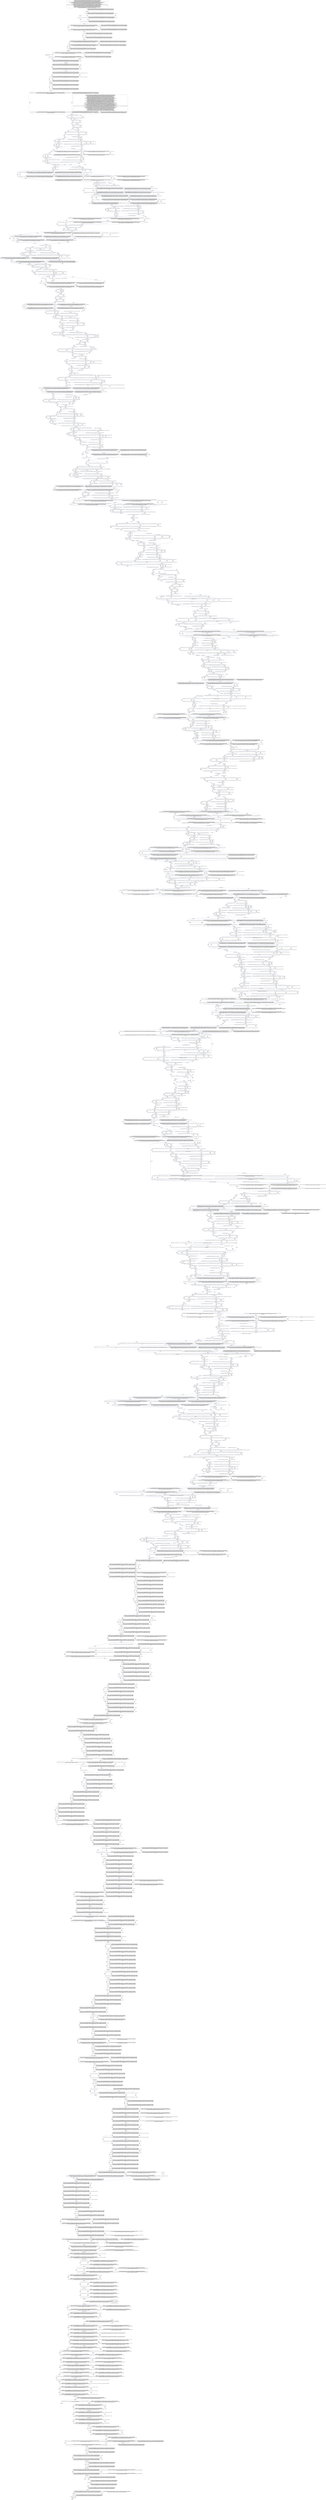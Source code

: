 digraph G {
  "494T" [shape=box, ];
  "91C" [shape=box, ];
  "127A" [shape=box, ];
  "244G" [shape=box, ];
  "409C" [shape=box, ];
  "820A" [shape=box, ];
  "177A" [shape=box, ];
  "133G" [shape=box, ];
  "57GA" [shape=box, ];
  "391T" [shape=box, ];
  "1097AAAA...GCT" [shape=box, ];
  "243T" [shape=box, ];
  "181C" [shape=box, ];
  "662G" [shape=box, ];
  "160G" [shape=box, ];
  "151G" [shape=box, ];
  "577T" [shape=box, ];
  "471A" [shape=box, ];
  "660C" [shape=box, ];
  "484C" [shape=box, ];
  "630G" [shape=box, ];
  "383T" [shape=box, ];
  "425A" [shape=box, ];
  "94T" [shape=box, ];
  "329C" [shape=box, ];
  "577A" [shape=box, ];
  "94C" [shape=box, ];
  "445T" [shape=box, ];
  "196G" [shape=box, ];
  "441G" [shape=box, ];
  "288G" [shape=box, ];
  "187G" [shape=box, ];
  "380T" [shape=box, ];
  "421G" [shape=box, ];
  "470A" [shape=box, ];
  "114A" [shape=box, ];
  "112C" [shape=box, ];
  "369A" [shape=box, ];
  "195G" [shape=box, ];
  "199G" [shape=box, ];
  "744C" [shape=box, ];
  "922GAGC" [shape=box, ];
  "369T" [shape=box, ];
  "320C" [shape=box, ];
  "901G" [shape=box, ];
  "355G" [shape=box, ];
  "629T" [shape=box, ];
  "210T" [shape=box, ];
  "406G" [shape=box, ];
  "228TCGCCGT" [shape=box, ];
  "553G" [shape=box, ];
  "660T" [shape=box, ];
  "655T" [shape=box, ];
  "392A" [shape=box, ];
  "570C" [shape=box, ];
  "662C" [shape=box, ];
  "317A" [shape=box, ];
  "463G" [shape=box, ];
  "343G" [shape=box, ];
  "1111G" [shape=box, ];
  "367A" [shape=box, ];
  "154G" [shape=box, ];
  "1065C" [shape=box, ];
  "206G" [shape=box, ];
  "272A" [shape=box, ];
  "344T" [shape=box, ];
  "162C" [shape=box, ];
  "269A" [shape=box, ];
  "711GAG" [shape=box, ];
  "376A" [shape=box, ];
  "253A" [shape=box, ];
  "485T" [shape=box, ];
  "208G" [shape=box, ];
  "648C" [shape=box, ];
  "478A" [shape=box, ];
  "251G" [shape=box, ];
  "974T" [shape=box, ];
  "351C" [shape=box, ];
  "331A" [shape=box, ];
  "596A" [shape=box, ];
  "435C" [shape=box, ];
  "561T" [shape=box, ];
  "617T" [shape=box, ];
  "651A" [shape=box, ];
  "790C" [shape=box, ];
  "508T" [shape=box, ];
  "593G" [shape=box, ];
  "352T" [shape=box, ];
  "456T" [shape=box, ];
  "632A" [shape=box, ];
  "489A" [shape=box, ];
  "1017TCCTGG" [shape=box, ];
  "590T" [shape=box, ];
  "1046CT" [shape=box, ];
  "175C" [shape=box, ];
  "246G" [shape=box, ];
  "331C" [shape=box, ];
  "370C" [shape=box, ];
  "611T" [shape=box, ];
  "909C" [shape=box, ];
  "300G" [shape=box, ];
  "440T" [shape=box, ];
  "28A" [shape=box, ];
  "319T" [shape=box, ];
  "489G" [shape=box, ];
  "509C" [shape=box, ];
  "552C" [shape=box, ];
  "426A" [shape=box, ];
  "658G" [shape=box, ];
  "325A" [shape=box, ];
  "423G" [shape=box, ];
  "372C" [shape=box, ];
  "243G" [shape=box, ];
  "795C" [shape=box, ];
  "345T" [shape=box, ];
  "663C" [shape=box, ];
  "128T" [shape=box, ];
  "507A" [shape=box, ];
  "943A" [shape=box, ];
  "175T" [shape=box, ];
  "814G" [shape=box, ];
  "418A" [shape=box, ];
  "209G" [shape=box, ];
  "422C" [shape=box, ];
  "744T" [shape=box, ];
  "549G" [shape=box, ];
  "E1278" [shape=box, ];
  "684A" [shape=box, ];
  "579G" [shape=box, ];
  "215T" [shape=box, ];
  "430G" [shape=box, ];
  "213T" [shape=box, ];
  "78A" [shape=box, ];
  "553A" [shape=box, ];
  "627A" [shape=box, ];
  "B3-944" [shape=box, ];
  "404T" [shape=box, ];
  "90G" [shape=box, ];
  "705A" [shape=box, ];
  "931A" [shape=box, ];
  "401T" [shape=box, ];
  "292A" [shape=box, ];
  "577C" [shape=box, ];
  "649G" [shape=box, ];
  "286T" [shape=box, ];
  "280T" [shape=box, ];
  "824G" [shape=box, ];
  "586C" [shape=box, ];
  "311T" [shape=box, ];
  "250C" [shape=box, ];
  "569T" [shape=box, ];
  "311G" [shape=box, ];
  "493A" [shape=box, ];
  "476G" [shape=box, ];
  "1120C" [shape=box, ];
  "914A" [shape=box, ];
  "388C" [shape=box, ];
  "718A" [shape=box, ];
  "416G" [shape=box, ];
  "1133A" [shape=box, ];
  "420G" [shape=box, ];
  "374T" [shape=box, ];
  "295C" [shape=box, ];
  "328G" [shape=box, ];
  "516G" [shape=box, ];
  "783G" [shape=box, ];
  "638AA" [shape=box, ];
  "583C" [shape=box, ];
  "972A" [shape=box, ];
  "741C" [shape=box, ];
  "662A" [shape=box, ];
  "616G" [shape=box, ];
  "184G" [shape=box, ];
  "913G" [shape=box, ];
  "552G" [shape=box, ];
  "710C" [shape=box, ];
  "280G" [shape=box, ];
  "147A" [shape=box, ];
  "310C" [shape=box, ];
  "103C" [shape=box, ];
  "198T" [shape=box, ];
  "249T" [shape=box, ];
  "246A" [shape=box, ];
  "297G" [shape=box, ];
  "287T" [shape=box, ];
  "916T" [shape=box, ];
  "1075TAGG...CAG" [shape=box, ];
  "156T" [shape=box, ];
  "205T" [shape=box, ];
  "404C" [shape=box, ];
  "402A" [shape=box, ];
  "993C" [shape=box, ];
  "582A" [shape=box, ];
  "559C" [shape=box, ];
  "419G" [shape=box, ];
  "881A" [shape=box, ];
  "630T" [shape=box, ];
  "567G" [shape=box, ];
  "342C" [shape=box, ];
  "1048A" [shape=box, ];
  "827T" [shape=box, ];
  "893A" [shape=box, ];
  "314T" [shape=box, ];
  "659C" [shape=box, ];
  "783C" [shape=box, ];
  "543C" [shape=box, ];
  "334T" [shape=box, ];
  "242G" [shape=box, ];
  "118T" [shape=box, ];
  "220C" [shape=box, ];
  "462T" [shape=box, ];
  "252C" [shape=box, ];
  "127G" [shape=box, ];
  "664T" [shape=box, ];
  "476A" [shape=box, ];
  "658A" [shape=box, ];
  "345C" [shape=box, ];
  "643C" [shape=box, ];
  "474G" [shape=box, ];
  "288A" [shape=box, ];
  "475G" [shape=box, ];
  "912G" [shape=box, ];
  "199A" [shape=box, ];
  "446T" [shape=box, ];
  "445C" [shape=box, ];
  "630A" [shape=box, ];
  "274A" [shape=box, ];
  "220A" [shape=box, ];
  "196C" [shape=box, ];
  "238T" [shape=box, ];
  "251A" [shape=box, ];
  "306C" [shape=box, ];
  "589C" [shape=box, ];
  "587C" [shape=box, ];
  "429G" [shape=box, ];
  "196T" [shape=box, ];
  "S48-C*07:02:04;C*07:52" [shape=box, ];
  "321C" [shape=box, ];
  "378C" [shape=box, ];
  "814A" [shape=box, ];
  "116A" [shape=box, ];
  "827C" [shape=box, ];
  "491T" [shape=box, ];
  "565A" [shape=box, ];
  "406T" [shape=box, ];
  "125C" [shape=box, ];
  "180C" [shape=box, ];
  "202C" [shape=box, ];
  "212A" [shape=box, ];
  "363T" [shape=box, ];
  "1155GTCTCTCATC" [shape=box, ];
  "108T" [shape=box, ];
  "79C" [shape=box, ];
  "121C" [shape=box, ];
  "547A" [shape=box, ];
  "119A" [shape=box, ];
  "612T" [shape=box, ];
  "338G" [shape=box, ];
  "551C" [shape=box, ];
  "425C" [shape=box, ];
  "597A" [shape=box, ];
  "224T" [shape=box, ];
  "137C" [shape=box, ];
  "625T" [shape=box, ];
  "1096G" [shape=box, ];
  "266G" [shape=box, ];
  "380A" [shape=box, ];
  "291T" [shape=box, ];
  "276G" [shape=box, ];
  "215G" [shape=box, ];
  "624C" [shape=box, ];
  "750G" [shape=box, ];
  "216C" [shape=box, ];
  "188A" [shape=box, ];
  "377C" [shape=box, ];
  "735C" [shape=box, ];
  "478G" [shape=box, ];
  "415T" [shape=box, ];
  "379G" [shape=box, ];
  "138T" [shape=box, ];
  "103T" [shape=box, ];
  "551G" [shape=box, ];
  "414T" [shape=box, ];
  "906G" [shape=box, ];
  "379A" [shape=box, ];
  "446C" [shape=box, ];
  "B0-74" [shape=box, ];
  "443T" [shape=box, ];
  "777G" [shape=box, ];
  "945G" [shape=box, ];
  "1062C" [shape=box, ];
  "437G" [shape=box, ];
  "320G" [shape=box, ];
  "177C" [shape=box, ];
  "915G" [shape=box, ];
  "920C" [shape=box, ];
  "435T" [shape=box, ];
  "290C" [shape=box, ];
  "736TGGG" [shape=box, ];
  "839T" [shape=box, ];
  "556C" [shape=box, ];
  "760AC" [shape=box, ];
  "415G" [shape=box, ];
  "823C" [shape=box, ];
  "550C" [shape=box, ];
  "210A" [shape=box, ];
  "48C" [shape=box, ];
  "510T" [shape=box, ];
  "1061G" [shape=box, ];
  "197C" [shape=box, ];
  "315T" [shape=box, ];
  "445A" [shape=box, ];
  "1023T" [shape=box, ];
  "141G" [shape=box, ];
  "515T" [shape=box, ];
  "552T" [shape=box, ];
  "347G" [shape=box, ];
  "511A" [shape=box, ];
  "764TGA" [shape=box, ];
  "347A" [shape=box, ];
  "626A" [shape=box, ];
  "860C" [shape=box, ];
  "584G" [shape=box, ];
  "E945" [shape=box, ];
  "790T" [shape=box, ];
  "264T" [shape=box, ];
  "405G" [shape=box, ];
  "847AAG" [shape=box, ];
  "593T" [shape=box, ];
  "87A" [shape=box, ];
  "513T" [shape=box, ];
  "676G" [shape=box, ];
  "249C" [shape=box, ];
  "391C" [shape=box, ];
  "667A" [shape=box, ];
  "442C" [shape=box, ];
  "221A" [shape=box, ];
  "125G" [shape=box, ];
  "481A" [shape=box, ];
  "717G" [shape=box, ];
  "492A" [shape=box, ];
  "401A" [shape=box, ];
  "805C" [shape=box, ];
  "243A" [shape=box, ];
  "219A" [shape=box, ];
  "565G" [shape=box, ];
  "157A" [shape=box, ];
  "88G" [shape=box, ];
  "909T" [shape=box, ];
  "284A" [shape=box, ];
  "498G" [shape=box, ];
  "111C" [shape=box, ];
  "1064G" [shape=box, ];
  "154A" [shape=box, ];
  "254C" [shape=box, ];
  "20A" [shape=box, ];
  "219C" [shape=box, ];
  "780T" [shape=box, ];
  "599G" [shape=box, ];
  "412C" [shape=box, ];
  "420A" [shape=box, ];
  "383G" [shape=box, ];
  "183C" [shape=box, ];
  "381T" [shape=box, ];
  "417C" [shape=box, ];
  "184A" [shape=box, ];
  "1034G" [shape=box, ];
  "289G" [shape=box, ];
  "253G" [shape=box, ];
  "153T" [shape=box, ];
  "581T" [shape=box, ];
  "576G" [shape=box, ];
  "167C" [shape=box, ];
  "497C" [shape=box, ];
  "699A" [shape=box, ];
  "366T" [shape=box, ];
  "73G" [shape=box, ];
  "1060C" [shape=box, ];
  "420C" [shape=box, ];
  "556T" [shape=box, ];
  "395G" [shape=box, ];
  "126T" [shape=box, ];
  "E871" [shape=box, ];
  "189T" [shape=box, ];
  "911A" [shape=box, ];
  "398G" [shape=box, ];
  "87G" [shape=box, ];
  "250G" [shape=box, ];
  "1067A" [shape=box, ];
  "337T" [shape=box, ];
  "575A" [shape=box, ];
  "312G" [shape=box, ];
  "655A" [shape=box, ];
  "500C" [shape=box, ];
  "83A" [shape=box, ];
  "900T" [shape=box, ];
  "198A" [shape=box, ];
  "561C" [shape=box, ];
  "544G" [shape=box, ];
  "162A" [shape=box, ];
  "562G" [shape=box, ];
  "388T" [shape=box, ];
  "489C" [shape=box, ];
  "135C" [shape=box, ];
  "563A" [shape=box, ];
  "290A" [shape=box, ];
  "434G" [shape=box, ];
  "698C" [shape=box, ];
  "93T" [shape=box, ];
  "293G" [shape=box, ];
  "776A" [shape=box, ];
  "594C" [shape=box, ];
  "793G" [shape=box, ];
  "410G" [shape=box, ];
  "801C" [shape=box, ];
  "360C" [shape=box, ];
  "173T" [shape=box, ];
  "396G" [shape=box, ];
  "565C" [shape=box, ];
  "850T" [shape=box, ];
  "56T" [shape=box, ];
  "80C" [shape=box, ];
  "642A" [shape=box, ];
  "409A" [shape=box, ];
  "660A" [shape=box, ];
  "89G" [shape=box, ];
  "250A" [shape=box, ];
  "625C" [shape=box, ];
  "895TGCC" [shape=box, ];
  "641T" [shape=box, ];
  "835A" [shape=box, ];
  "95A" [shape=box, ];
  "539T" [shape=box, ];
  "862G" [shape=box, ];
  "939C" [shape=box, ];
  "569G" [shape=box, ];
  "203G" [shape=box, ];
  "572AG" [shape=box, ];
  "218C" [shape=box, ];
  "372A" [shape=box, ];
  "581C" [shape=box, ];
  "669C" [shape=box, ];
  "49CTGGCCC" [shape=box, ];
  "502A" [shape=box, ];
  "318T" [shape=box, ];
  "358C" [shape=box, ];
  "265T" [shape=box, ];
  "155A" [shape=box, ];
  "866C" [shape=box, ];
  "646A" [shape=box, ];
  "96G" [shape=box, ];
  "287A" [shape=box, ];
  "464C" [shape=box, ];
  "179A" [shape=box, ];
  "544T" [shape=box, ];
  "511G" [shape=box, ];
  "433G" [shape=box, ];
  "133C" [shape=box, ];
  "558G" [shape=box, ];
  "554T" [shape=box, ];
  "286C" [shape=box, ];
  "1130C" [shape=box, ];
  "822A" [shape=box, ];
  "334A" [shape=box, ];
  "574G" [shape=box, ];
  "174A" [shape=box, ];
  "661C" [shape=box, ];
  "224C" [shape=box, ];
  "225G" [shape=box, ];
  "599C" [shape=box, ];
  "583G" [shape=box, ];
  "452A" [shape=box, ];
  "151A" [shape=box, ];
  "419T" [shape=box, ];
  "779A" [shape=box, ];
  "493G" [shape=box, ];
  "570T" [shape=box, ];
  "1134CAGT...ATG" [shape=box, ];
  "129T" [shape=box, ];
  "366G" [shape=box, ];
  "511C" [shape=box, ];
  "621C" [shape=box, ];
  "136A" [shape=box, ];
  "510C" [shape=box, ];
  "663T" [shape=box, ];
  "282A" [shape=box, ];
  "210C" [shape=box, ];
  "310G" [shape=box, ];
  "635A" [shape=box, ];
  "974G" [shape=box, ];
  "326C" [shape=box, ];
  "483C" [shape=box, ];
  "188T" [shape=box, ];
  "798GGA" [shape=box, ];
  "641G" [shape=box, ];
  "623T" [shape=box, ];
  "1165G" [shape=box, ];
  "647A" [shape=box, ];
  "1ATGC...CCC" [shape=box, ];
  "851GGG" [shape=box, ];
  "225A" [shape=box, ];
  "580G" [shape=box, ];
  "344A" [shape=box, ];
  "1166CTTG" [shape=box, ];
  "327A" [shape=box, ];
  "476T" [shape=box, ];
  "192T" [shape=box, ];
  "91T" [shape=box, ];
  "613A" [shape=box, ];
  "194T" [shape=box, ];
  "294C" [shape=box, ];
  "468C" [shape=box, ];
  "398A" [shape=box, ];
  "98T" [shape=box, ];
  "321T" [shape=box, ];
  "949A" [shape=box, ];
  "625G" [shape=box, ];
  "25CTC" [shape=box, ];
  "105C" [shape=box, ];
  "1124A" [shape=box, ];
  "S1-C*01:02:01,11-12,15,18,22,24-25,29-30,36-38;C*01:117N;C*01:03-04,06,08,106,110;C*01:12:02;C*01:37N;C*01:14,21,24,30,40,46;
C*01:63:02;C*01:86N;C*01:89N;C*01:67,81,85,87-88,90-91,93,99;C*02:02:01;C*02:02:02:01-02;C*02:02:27;C*02:06:01-02;C*02:102-103;
C*02:10:01:01-03;C*02:11;C*02:16:02;C*02:20-21,23,32,35;C*02:53:02;C*02:92N;C*02:69,71,81,85-87,91;C*03:02:01;C*03:02:02:01-03;
C*03:02:03,12;C*03:03:01-02,18,22-24,27-28,30-31;C*03:04:01:01-02;C*03:04:02,04,14,36,39,41,43-44,48-49;C*03:05;C*03:06:01;
C*03:08,100;C*03:13:01;C*03:20N;C*03:140,183,192,198,206,209;C*03:211:02;C*03:224N;C*03:229N;C*03:35,212,219,225-228,230-236,243,250-251,259,261,271,279-280,285-290,312-313;
C*03:40:01;C*03:41:02;C*03:42;C*03:43:01;C*03:44,46,48-49,51,58,61-62;C*03:87:02;C*03:93;C*04:01:01:01-06;C*04:01:05,44,56-57,62,66,68,70-72;
C*04:03:01;C*04:09N;C*04:06,10-11,13,108,112,128,144-145,155,159;C*04:15:02;C*04:191N;C*04:16,28,30,33,38,160-161,164-165,176-177,186-189,198-201,226;
C*04:42:01-02;C*04:70-71,80,82,90;C*05:01:01:01-02;C*05:01:04;C*05:03,08;C*05:09:01;C*05:113N;C*05:128N;C*05:92N;C*05:19,25,37,88,93,98,109-111,117-118,124;
C*06:02:01:01-03;C*06:02:03,11,31,35-36,41-42,44-45;C*06:04:02;C*06:06,103-104;C*06:106:02;C*06:12,107,110,120-123;C*06:127:01;
C*06:46N;C*06:17,23-24,129,138,142,146-149,153-156,160;C*06:76:01;C*06:83,99;C*07:01:01:01-05;C*07:01:02,09,19,27,39,45,47,49-51,53;
C*07:02:01:01-06;C*07:02:02-03,05-06,21,44,46,53,63-64,67,69-73;C*07:04:01-03,10;C*07:06,11,149,154,170;C*07:172:01-02;C*07:18-19,185,205,208,244;
C*07:26:01;C*07:29:01;C*07:32N;C*07:30,340;C*07:341:01;C*07:347N;C*07:350N;C*07:36,41-42,46,49-50,342-346,348-349,351,359,371,380,384-386,391-392,402-403,412,419-422,424-426,453,458-459,488;
C*07:56:02;C*07:57,59-60,64,66-67;C*07:78:02;C*07:93;C*08:01:01,03,05,09,13;C*08:02:01:01-02;C*08:02:11-12;C*08:03:01,03;C*08:04:01;
C*08:08:02;C*08:127N;C*08:129N;C*08:09,12,100-103,112-113;C*08:15:01;C*08:36N;C*08:20-22,24-25,27-28,31,40-41,62-63;C*08:72:02;
C*08:73,75-76,78,90,92,94-99;C*12:02:01-02,12;C*12:03:01:01-03;C*12:03:06,29;C*12:03:34:01-02;C*12:03:36-37;C*12:04:01-02;
C*12:05,08,13,109,112-115,125,139-141,143,147;C*12:14:01;C*12:155Q;C*12:16,19,22,59,73,99,153-154,156,160-161,166-167;C*14:02:01:01-02;
C*14:02:12,17,19;C*14:21N;C*14:03,09,23,36,44,55,59-61,69,71;C*15:02:01:01-03;C*15:02:25-26;C*15:03;C*15:04:01;C*15:05:01-02,10;
C*15:06:01;C*15:105Q;C*15:122N;C*15:84Q;C*15:96Q;C*15:13,16-17,26,43,82,87,104;C*16:01:01:01-02;C*16:01:02,18,20;C*16:02:01;
C*16:04:01,03;C*16:63,73,84-85,90,93;C*17:01:01:01-05;C*17:02-03,05,17,30;C*18:01-02,10" [
  shape=box, ];
  "24T" [shape=box, ];
  "93A" [shape=box, ];
  "558A" [shape=box, ];
  "475A" [shape=box, ];
  "146G" [shape=box, ];
  "857C" [shape=box, ];
  "423C" [shape=box, ];
  "558T" [shape=box, ];
  "439C" [shape=box, ];
  "99G" [shape=box, ];
  "415C" [shape=box, ];
  "555G" [shape=box, ];
  "109A" [shape=box, ];
  "792A" [shape=box, ];
  "645G" [shape=box, ];
  "321G" [shape=box, ];
  "539A" [shape=box, ];
  "372T" [shape=box, ];
  "376G" [shape=box, ];
  "254G" [shape=box, ];
  "655G" [shape=box, ];
  "373G" [shape=box, ];
  "448T" [shape=box, ];
  "920T" [shape=box, ];
  "517C" [shape=box, ];
  "595T" [shape=box, ];
  "312A" [shape=box, ];
  "878AA" [shape=box, ];
  "300A" [shape=box, ];
  "845A" [shape=box, ];
  "384T" [shape=box, ];
  "84C" [shape=box, ];
  "877C" [shape=box, ];
  "292T" [shape=box, ];
  "1063T" [shape=box, ];
  "95T" [shape=box, ];
  "273C" [shape=box, ];
  "994A" [shape=box, ];
  "194C" [shape=box, ];
  "444G" [shape=box, ];
  "82C" [shape=box, ];
  "354C" [shape=box, ];
  "577G" [shape=box, ];
  "916C" [shape=box, ];
  "942C" [shape=box, ];
  "609C" [shape=box, ];
  "1072GT" [shape=box, ];
  "E1170" [shape=box, ];
  "504A" [shape=box, ];
  "787G" [shape=box, ];
  "142C" [shape=box, ];
  "E1093" [shape=box, ];
  "457C" [shape=box, ];
  "244A" [shape=box, ];
  "239A" [shape=box, ];
  "86A" [shape=box, ];
  "135T" [shape=box, ];
  "348A" [shape=box, ];
  "430C" [shape=box, ];
  "450A" [shape=box, ];
  "619G" [shape=box, ];
  "323C" [shape=box, ];
  "162T" [shape=box, ];
  "796C" [shape=box, ];
  "324C" [shape=box, ];
  "855AG" [shape=box, ];
  "551T" [shape=box, ];
  "753G" [shape=box, ];
  "81A" [shape=box, ];
  "433C" [shape=box, ];
  "283A" [shape=box, ];
  "206C" [shape=box, ];
  "106C" [shape=box, ];
  "422A" [shape=box, ];
  "516A" [shape=box, ];
  "326G" [shape=box, ];
  "446A" [shape=box, ];
  "730G" [shape=box, ];
  "87C" [shape=box, ];
  "1068A" [shape=box, ];
  "322A" [shape=box, ];
  "329T" [shape=box, ];
  "390G" [shape=box, ];
  "442G" [shape=box, ];
  "758A" [shape=box, ];
  "676A" [shape=box, ];
  "698G" [shape=box, ];
  "503C" [shape=box, ];
  "563G" [shape=box, ];
  "386T" [shape=box, ];
  "505C" [shape=box, ];
  "501C" [shape=box, ];
  "161T" [shape=box, ];
  "105T" [shape=box, ];
  "122G" [shape=box, ];
  "437A" [shape=box, ];
  "805G" [shape=box, ];
  "221T" [shape=box, ];
  "293A" [shape=box, ];
  "115G" [shape=box, ];
  "631C" [shape=box, ];
  "470C" [shape=box, ];
  "276C" [shape=box, ];
  "97G" [shape=box, ];
  "426G" [shape=box, ];
  "392G" [shape=box, ];
  "115A" [shape=box, ];
  "512G" [shape=box, ];
  "893T" [shape=box, ];
  "314A" [shape=box, ];
  "389G" [shape=box, ];
  "348C" [shape=box, ];
  "324G" [shape=box, ];
  "474A" [shape=box, ];
  "109C" [shape=box, ];
  "465T" [shape=box, ];
  "826T" [shape=box, ];
  "330G" [shape=box, ];
  "189A" [shape=box, ];
  "493T" [shape=box, ];
  "598A" [shape=box, ];
  "321A" [shape=box, ];
  "664G" [shape=box, ];
  "451G" [shape=box, ];
  "422T" [shape=box, ];
  "640G" [shape=box, ];
  "566A" [shape=box, ];
  "320T" [shape=box, ];
  "375G" [shape=box, ];
  "628G" [shape=box, ];
  "447T" [shape=box, ];
  "644A" [shape=box, ];
  "762A" [shape=box, ];
  "289A" [shape=box, ];
  "627C" [shape=box, ];
  "913A" [shape=box, ];
  "710T" [shape=box, ];
  "407C" [shape=box, ];
  "282G" [shape=box, ];
  "644G" [shape=box, ];
  "575G" [shape=box, ];
  "247A" [shape=box, ];
  "172T" [shape=box, ];
  "649A" [shape=box, ];
  "792G" [shape=box, ];
  "332A" [shape=box, ];
  "624A" [shape=box, ];
  "802AC" [shape=box, ];
  "424G" [shape=box, ];
  "179G" [shape=box, ];
  "140C" [shape=box, ];
  "436G" [shape=box, ];
  "882A" [shape=box, ];
  "369G" [shape=box, ];
  "278T" [shape=box, ];
  "610G" [shape=box, ];
  "805A" [shape=box, ];
  "804T" [shape=box, ];
  "216T" [shape=box, ];
  "473A" [shape=box, ];
  "202T" [shape=box, ];
  "349A" [shape=box, ];
  "656G" [shape=box, ];
  "322C" [shape=box, ];
  "403C" [shape=box, ];
  "87T" [shape=box, ];
  "412T" [shape=box, ];
  "983G" [shape=box, ];
  "635G" [shape=box, ];
  "97A" [shape=box, ];
  "540G" [shape=box, ];
  "101A" [shape=box, ];
  "501T" [shape=box, ];
  "1174G" [shape=box, ];
  "479C" [shape=box, ];
  "548A" [shape=box, ];
  "729T" [shape=box, ];
  "132A" [shape=box, ];
  "330A" [shape=box, ];
  "854A" [shape=box, ];
  "892A" [shape=box, ];
  "774A" [shape=box, ];
  "774G" [shape=box, ];
  "410A" [shape=box, ];
  "332T" [shape=box, ];
  "220G" [shape=box, ];
  "443C" [shape=box, ];
  "107A" [shape=box, ];
  "490G" [shape=box, ];
  "360T" [shape=box, ];
  "776G" [shape=box, ];
  "624T" [shape=box, ];
  "539C" [shape=box, ];
  "719CCTGAG" [shape=box, ];
  "288C" [shape=box, ];
  "164T" [shape=box, ];
  "477T" [shape=box, ];
  "416C" [shape=box, ];
  "825A" [shape=box, ];
  "579C" [shape=box, ];
  "894C" [shape=box, ];
  "565T" [shape=box, ];
  "993T" [shape=box, ];
  "128C" [shape=box, ];
  "329A" [shape=box, ];
  "223G" [shape=box, ];
  "295A" [shape=box, ];
  "578A" [shape=box, ];
  "385C" [shape=box, ];
  "201C" [shape=box, ];
  "391A" [shape=box, ];
  "1176CCTGA" [shape=box, ];
  "380G" [shape=box, ];
  "396T" [shape=box, ];
  "482T" [shape=box, ];
  "677G" [shape=box, ];
  "334G" [shape=box, ];
  "752G" [shape=box, ];
  "248G" [shape=box, ];
  "78C" [shape=box, ];
  "550A" [shape=box, ];
  "348G" [shape=box, ];
  "664A" [shape=box, ];
  "391G" [shape=box, ];
  "353A" [shape=box, ];
  "409G" [shape=box, ];
  "486T" [shape=box, ];
  "517A" [shape=box, ];
  "23C" [shape=box, ];
  "E735" [shape=box, ];
  "343A" [shape=box, ];
  "363A" [shape=box, ];
  "108A" [shape=box, ];
  "804C" [shape=box, ];
  "775C" [shape=box, ];
  "336C" [shape=box, ];
  "350A" [shape=box, ];
  "204A" [shape=box, ];
  "291A" [shape=box, ];
  "495G" [shape=box, ];
  "222G" [shape=box, ];
  "270C" [shape=box, ];
  "394A" [shape=box, ];
  "139T" [shape=box, ];
  "545A" [shape=box, ];
  "277A" [shape=box, ];
  "S74-C*01:02:02-10,13-14,16-17,19-21,23,26-28,31-35;C*01:05;C*01:07:01-02;C*01:109N;C*01:111N;C*01:09-11,100-105,107-108,112-116,118-119;
C*01:12:01;C*01:13,15-20,22-23,25-29,31-36,38-39,41-45,47-48;C*01:49:01-02;C*01:56N;C*01:50-55,57-62;C*01:63:01;C*01:69N;C*01:64-66,68,70-78;
C*01:79:01-02;C*01:98N;C*01:80,82-84,92,94-97;C*02:02:03,05-26,28-30;C*02:03-04;C*02:05:01-03;C*02:105N;C*02:07-09,12-13,100-101,104,106-114;
C*02:14:01-02;C*02:15;C*02:16:01;C*02:25Q;C*02:17-19,22,24;C*02:26:01-03;C*02:27:01-02;C*02:38N;C*02:28-31,33-34,36-37,39;
C*02:40:01-02;C*02:52N;C*02:42-51;C*02:53:01;C*02:54;C*02:55:01-02;C*02:67Q;C*02:56-66,68,70,72-80,82-84,88-90,93-99;C*03:02:04-11,13-14;
C*03:03:03-17,19-21,25-26,29;C*03:04:03,05-13,15-35,37-38,40,42,45-47;C*03:06:02;C*03:07,09-10,101-115;C*03:116:01-02;C*03:117-119;
C*03:11:01-02;C*03:121N;C*03:120,122-139;C*03:13:02;C*03:169Q;C*03:14-17,141-168,170-182;C*03:184:01-02;C*03:185;C*03:186:01-02;
C*03:189N;C*03:187-188;C*03:18:01-02;C*03:201N;C*03:208N;C*03:19,21,190-191,193-197,199-200,202-205,207,210;C*03:211:01;C*03:22Q;
C*03:244Q;C*03:265N;C*03:277N;C*03:316N;C*03:23-34,36,213-218,220-223,237-242,245-249,252-258,260,262-264,266-270,272-276,278,281-284,291-311,314-315;
C*03:37:01-02;C*03:38:01-02;C*03:39;C*03:40:02-04;C*03:41:01;C*03:43:02;C*03:45,47,50,52-56;C*03:57:01-02;C*03:59-60,63;C*03:64:01-02;
C*03:65-86;C*03:87:01;C*03:88-90;C*03:91:01-02;C*03:92,94-99;C*04:01:02-04,06-43,45-55,58-61,63-65,67,69;C*04:03:02;C*04:04:01-02;
C*04:105N;C*04:115N;C*04:123N;C*04:05,07-08,12,14,100-104,106-107,109-111,113-114,116-122,124-127,129-143,146-154,156-158;
C*04:15:01,03;C*04:170N;C*04:173N;C*04:17-18,162-163,166-169,171-172,174-175,178-179;C*04:180:01-02;C*04:203N;C*04:205N;C*04:215N;
C*04:217N;C*04:225N;C*04:233N;C*04:59Q;C*04:19-20,23-27,29,31-32,34-37,39-41,43-58,60-63,181-185,190,192-197,202,204,206-214,216,218-224,227-232;
C*04:64:01-02;C*04:88N;C*04:93N;C*04:65-69,72-79,81,83-87,89,91-92;C*04:95N;C*04:94:01-02;C*04:96-97;C*04:98:01-02;C*04:99;
C*05:01:02-03,05-31;C*05:04:01-02;C*05:07N;C*05:05-06;C*05:09:02-03;C*05:10-17,100-108,112,114-116,119-123,125-127,129;C*05:18:01-03;
C*05:20-21;C*05:22:01-02;C*05:23-24,26-28;C*05:29:01-02;C*05:30-36,38-43;C*05:44:01-02;C*05:48N;C*05:51Q;C*05:45-47,49-50,53-57;
C*05:58:01-02;C*05:59-63;C*05:64:01-02;C*05:91N;C*05:99N;C*05:65-87,89-90,94-97;C*06:02:04-10,12-30,32-34,37-40,43;C*06:03:01-02;
C*06:04:01;C*06:05,07-10,100-102,105;C*06:106:01;C*06:116N;C*06:11,108-109,111-115,117-119,124-126;C*06:128N;C*06:127:02;C*06:13,130-131;
C*06:132:01-02;C*06:134N;C*06:152N;C*06:16N;C*06:171N;C*06:175N;C*06:14-15,18-22,25-33,133,135-137,139-141,143-145,150-151,157-159,161-170,172-174;
C*06:34:01-02;C*06:35-41;C*06:42:01-02;C*06:43:01-02;C*06:49N;C*06:44-45,47-48,50-52;C*06:53:01-02;C*06:54-69;C*06:70:01-02;
C*06:74Q;C*06:71-73,75;C*06:76:02;C*06:79N;C*06:77-78,80-82,84-98;C*07:01:03-08,10-18,20-26,28-38,40-44,46,48,52;C*07:02:07-20,22-43,45,47-52,54-62,65-66,68;
C*07:03;C*07:04:04-09;C*07:104N;C*07:05,07-10,100-103,105-107;C*07:108:01-02;C*07:121Q;C*07:12-13,109-120,122-130;C*07:131:01-02;
C*07:132-136;C*07:137:01-02;C*07:14,138-140;C*07:141:01-02;C*07:150Q;C*07:152N;C*07:164N;C*07:15-16,142-148,151,153,155-163,165-169,171,173-179;
C*07:17:01-02;C*07:191N;C*07:198N;C*07:180-184,186-190,192-197;C*07:199:01-02;C*07:227N;C*07:235Q;C*07:20-25,200-204,206-207,209-226,228-234,236-243,245-256;
C*07:257:01-04;C*07:264N;C*07:258-263,265-269;C*07:26:02;C*07:270-279;C*07:27:01-02;C*07:28,280-294,296-299;C*07:29:02;C*07:300-313;
C*07:314:01-02;C*07:315-319;C*07:31:01-02;C*07:329N;C*07:33N;C*07:320-328,330-339;C*07:341:02;C*07:35,37,352-358,360-370,372-379,381-383,387-389;
C*07:38:01-02;C*07:393N;C*07:437N;C*07:451N;C*07:452N;C*07:476N;C*07:483N;C*07:484N;C*07:491N;C*07:494Q;C*07:55N;C*07:39-40,43-45,47-48,51,53-54,390,394-401,404-411,413-418,423,427-436,438-450,454-457,460-475,477-482,485-487,489-490,492-493,495-499;
C*07:56:01;C*07:61N;C*07:58,62-63,65,68-75;C*07:76:01-02;C*07:77;C*07:78:01;C*07:79-92,94-95;C*07:96:01-02;C*07:98N;C*07:97,99;
C*08:01:02,04,06-08,10-12,14-19;C*08:02:02-10;C*08:03:02;C*08:04:02-03;C*08:05-07;C*08:08:01;C*08:121N;C*08:130N;C*08:10-11,13-14,104-111,114-120,122-126,128;
C*08:15:02;C*08:16:01-02;C*08:26N;C*08:17-19,23,29-30,32;C*08:33:01-03;C*08:52N;C*08:55N;C*08:70Q;C*08:34-35,37-39,42-51,53-54,56-61,65-69,71;
C*08:72:01;C*08:88N;C*08:89N;C*08:74,77,79-87,91,93;C*12:02:03-11,13;C*12:03:02-05,07-28,30-33,35;C*12:104N;C*12:105N;C*12:06-07,09,100-103,106-108;
C*12:10:01-02;C*12:148N;C*12:11-12,110-111,116-124,126-138,142,144-146,149;C*12:14:02;C*12:15,17,150-152,157-159,162-165,168-174;
C*12:18:01-02;C*12:39N;C*12:42Q;C*12:46N;C*12:80N;C*12:84N;C*12:20-21,23-38,40-41,43-45,47-58,60-72,74-79,81-83,85-98;C*14:02:02-11,13-16,18;
C*14:07N;C*14:04-06,08,10-20,22;C*14:24:01-02;C*14:25-27;C*14:28:01-02;C*14:35N;C*14:29-34,37-43,45;C*14:47N;C*14:46:01-02;
C*14:48-54,56-58,62-68,70,72-73;C*15:02:02-24;C*15:04:02;C*15:05:03-09,11;C*15:06:02-03;C*15:07-09,100-103,106-109;C*15:10:01-03;
C*15:115N;C*15:32Q;C*15:92N;C*15:95N;C*15:11-12,15,18-19,21-25,27-28,30-31,33-42,44-81,83,85-86,88-91,93-94,97-99,110-114,116-121;
C*16:01:03-17,19;C*16:02:02-13;C*16:06;C*16:07:01-02;C*16:08-14;C*16:16Q;C*16:15:01-02;C*16:30N;C*16:17-29,31-38;C*16:39:01-02;
C*16:77N;C*16:89N;C*16:40-62,64-72,74-76,78-83,86-88,91-92;C*17:01:02-11;C*17:27N;C*17:04,06-16,18-26,28-29,31;C*18:07N;C*18:03-06,08-09" [
  shape=box, ];
  "143C" [shape=box, ];
  "910A" [shape=box, ];
  "471C" [shape=box, ];
  "843CC" [shape=box, ];
  "471G" [shape=box, ];
  "106A" [shape=box, ];
  "357A" [shape=box, ];
  "128A" [shape=box, ];
  "389T" [shape=box, ];
  "553T" [shape=box, ];
  "131C" [shape=box, ];
  "89A" [shape=box, ];
  "632T" [shape=box, ];
  "1074A" [shape=box, ];
  "285T" [shape=box, ];
  "516C" [shape=box, ];
  "423T" [shape=box, ];
  "212G" [shape=box, ];
  "499T" [shape=box, ];
  "275A" [shape=box, ];
  "472G" [shape=box, ];
  "149G" [shape=box, ];
  "487C" [shape=box, ];
  "1123T" [shape=box, ];
  "174C" [shape=box, ];
  "842C" [shape=box, ];
  "631A" [shape=box, ];
  "432A" [shape=box, ];
  "482G" [shape=box, ];
  "654T" [shape=box, ];
  "425T" [shape=box, ];
  "399G" [shape=box, ];
  "438T" [shape=box, ];
  "613G" [shape=box, ];
  "393A" [shape=box, ];
  "22G" [shape=box, ];
  "498A" [shape=box, ];
  "161G" [shape=box, ];
  "345A" [shape=box, ];
  "76C" [shape=box, ];
  "437C" [shape=box, ];
  "243C" [shape=box, ];
  "456G" [shape=box, ];
  "144C" [shape=box, ];
  "165A" [shape=box, ];
  "279A" [shape=box, ];
  "589A" [shape=box, ];
  "144T" [shape=box, ];
  "257G" [shape=box, ];
  "429A" [shape=box, ];
  "313T" [shape=box, ];
  "314G" [shape=box, ];
  "580A" [shape=box, ];
  "70A" [shape=box, ];
  "217C" [shape=box, ];
  "208A" [shape=box, ];
  "292G" [shape=box, ];
  "322G" [shape=box, ];
  "457G" [shape=box, ];
  "75A" [shape=box, ];
  "540C" [shape=box, ];
  "759A" [shape=box, ];
  "586T" [shape=box, ];
  "90T" [shape=box, ];
  "211G" [shape=box, ];
  "910G" [shape=box, ];
  "614C" [shape=box, ];
  "919C" [shape=box, ];
  "904CA" [shape=box, ];
  "237A" [shape=box, ];
  "306T" [shape=box, ];
  "114T" [shape=box, ];
  "839C" [shape=box, ];
  "471T" [shape=box, ];
  "200T" [shape=box, ];
  "255G" [shape=box, ];
  "431C" [shape=box, ];
  "178A" [shape=box, ];
  "368A" [shape=box, ];
  "768C" [shape=box, ];
  "465C" [shape=box, ];
  "822G" [shape=box, ];
  "599T" [shape=box, ];
  "285C" [shape=box, ];
  "131T" [shape=box, ];
  "354G" [shape=box, ];
  "150G" [shape=box, ];
  "191A" [shape=box, ];
  "146T" [shape=box, ];
  "546C" [shape=box, ];
  "490A" [shape=box, ];
  "244T" [shape=box, ];
  "368G" [shape=box, ];
  "29T" [shape=box, ];
  "207A" [shape=box, ];
  "213C" [shape=box, ];
  "197T" [shape=box, ];
  "123C" [shape=box, ];
  "659A" [shape=box, ];
  "543G" [shape=box, ];
  "479T" [shape=box, ];
  "452G" [shape=box, ];
  "B6-1175" [shape=box, ];
  "299A" [shape=box, ];
  "19G" [shape=box, ];
  "30CCTG...GAG" [shape=box, ];
  "104G" [shape=box, ];
  "56A" [shape=box, ];
  "436A" [shape=box, ];
  "430T" [shape=box, ];
  "1056TG" [shape=box, ];
  "392C" [shape=box, ];
  "446G" [shape=box, ];
  "987CTGGCC" [shape=box, ];
  "371C" [shape=box, ];
  "296G" [shape=box, ];
  "1069G" [shape=box, ];
  "787A" [shape=box, ];
  "187T" [shape=box, ];
  "77T" [shape=box, ];
  "183G" [shape=box, ];
  "339T" [shape=box, ];
  "495T" [shape=box, ];
  "507G" [shape=box, ];
  "424T" [shape=box, ];
  "255T" [shape=box, ];
  "109T" [shape=box, ];
  "826G" [shape=box, ];
  "328C" [shape=box, ];
  "413G" [shape=box, ];
  "540A" [shape=box, ];
  "397T" [shape=box, ];
  "592T" [shape=box, ];
  "584T" [shape=box, ];
  "191T" [shape=box, ];
  "570A" [shape=box, ];
  "298A" [shape=box, ];
  "135A" [shape=box, ];
  "248A" [shape=box, ];
  "486C" [shape=box, ];
  "820C" [shape=box, ];
  "147G" [shape=box, ];
  "665A" [shape=box, ];
  "293C" [shape=box, ];
  "279G" [shape=box, ];
  "784A" [shape=box, ];
  "406C" [shape=box, ];
  "303C" [shape=box, ];
  "484T" [shape=box, ];
  "101T" [shape=box, ];
  "402T" [shape=box, ];
  "628A" [shape=box, ];
  "645A" [shape=box, ];
  "576T" [shape=box, ];
  "498C" [shape=box, ];
  "160A" [shape=box, ];
  "578T" [shape=box, ];
  "927C" [shape=box, ];
  "381G" [shape=box, ];
  "194A" [shape=box, ];
  "863TGG" [shape=box, ];
  "166C" [shape=box, ];
  "126C" [shape=box, ];
  "118C" [shape=box, ];
  "84T" [shape=box, ];
  "842T" [shape=box, ];
  "S47-C*05:52" [shape=box, ];
  "469A" [shape=box, ];
  "132C" [shape=box, ];
  "797A" [shape=box, ];
  "591G" [shape=box, ];
  "412A" [shape=box, ];
  "542G" [shape=box, ];
  "174G" [shape=box, ];
  "156A" [shape=box, ];
  "545C" [shape=box, ];
  "541A" [shape=box, ];
  "138A" [shape=box, ];
  "59C" [shape=box, ];
  "469T" [shape=box, ];
  "705G" [shape=box, ];
  "205A" [shape=box, ];
  "662T" [shape=box, ];
  "201A" [shape=box, ];
  "219G" [shape=box, ];
  "899T" [shape=box, ];
  "483T" [shape=box, ];
  "615G" [shape=box, ];
  "143T" [shape=box, ];
  "370T" [shape=box, ];
  "632C" [shape=box, ];
  "750A" [shape=box, ];
  "325C" [shape=box, ];
  "647G" [shape=box, ];
  "200C" [shape=box, ];
  "403G" [shape=box, ];
  "1154T" [shape=box, ];
  "187A" [shape=box, ];
  "333G" [shape=box, ];
  "162G" [shape=box, ];
  "684C" [shape=box, ];
  "652A" [shape=box, ];
  "763G" [shape=box, ];
  "307C" [shape=box, ];
  "546G" [shape=box, ];
  "119T" [shape=box, ];
  "149A" [shape=box, ];
  "466T" [shape=box, ];
  "239G" [shape=box, ];
  "375C" [shape=box, ];
  "128G" [shape=box, ];
  "751T" [shape=box, ];
  "492C" [shape=box, ];
  "562C" [shape=box, ];
  "309C" [shape=box, ];
  "835G" [shape=box, ];
  "272G" [shape=box, ];
  "463T" [shape=box, ];
  "285G" [shape=box, ];
  "540T" [shape=box, ];
  "168T" [shape=box, ];
  "627G" [shape=box, ];
  "235G" [shape=box, ];
  "237T" [shape=box, ];
  "377G" [shape=box, ];
  "178C" [shape=box, ];
  "281G" [shape=box, ];
  "1181GACA...TGA" [shape=box, ];
  "687G" [shape=box, ];
  "794C" [shape=box, ];
  "379C" [shape=box, ];
  "611A" [shape=box, ];
  "246C" [shape=box, ];
  "144A" [shape=box, ];
  "680A" [shape=box, ];
  "140T" [shape=box, ];
  "428C" [shape=box, ];
  "891G" [shape=box, ];
  "940TG" [shape=box, ];
  "290G" [shape=box, ];
  "554G" [shape=box, ];
  "218T" [shape=box, ];
  "598C" [shape=box, ];
  "317C" [shape=box, ];
  "687T" [shape=box, ];
  "92T" [shape=box, ];
  "636C" [shape=box, ];
  "659T" [shape=box, ];
  "236G" [shape=box, ];
  "556G" [shape=box, ];
  "362C" [shape=box, ];
  "238C" [shape=box, ];
  "304A" [shape=box, ];
  "840CT" [shape=box, ];
  "449A" [shape=box, ];
  "478T" [shape=box, ];
  "377A" [shape=box, ];
  "514G" [shape=box, ];
  "1127G" [shape=box, ];
  "907CA" [shape=box, ];
  "714G" [shape=box, ];
  "316T" [shape=box, ];
  "933T" [shape=box, ];
  "475C" [shape=box, ];
  "576A" [shape=box, ];
  "247T" [shape=box, ];
  "715C" [shape=box, ];
  "214A" [shape=box, ];
  "304G" [shape=box, ];
  "444A" [shape=box, ];
  "101C" [shape=box, ];
  "622C" [shape=box, ];
  "E667" [shape=box, ];
  "110A" [shape=box, ];
  "1096A" [shape=box, ];
  "273A" [shape=box, ];
  "458A" [shape=box, ];
  "464A" [shape=box, ];
  "99A" [shape=box, ];
  "622T" [shape=box, ];
  "71CC" [shape=box, ];
  "443G" [shape=box, ];
  "203A" [shape=box, ];
  "399C" [shape=box, ];
  "310A" [shape=box, ];
  "413T" [shape=box, ];
  "438G" [shape=box, ];
  "427C" [shape=box, ];
  "663G" [shape=box, ];
  "545T" [shape=box, ];
  "632G" [shape=box, ];
  "302A" [shape=box, ];
  "401C" [shape=box, ];
  "418C" [shape=box, ];
  "503G" [shape=box, ];
  "403A" [shape=box, ];
  "498T" [shape=box, ];
  "658T" [shape=box, ];
  "504G" [shape=box, ];
  "218A" [shape=box, ];
  "460C" [shape=box, ];
  "731GGCC" [shape=box, ];
  "1060G" [shape=box, ];
  "650G" [shape=box, ];
  "76T" [shape=box, ];
  "568A" [shape=box, ];
  "308A" [shape=box, ];
  "687A" [shape=box, ];
  "502T" [shape=box, ];
  "581G" [shape=box, ];
  "1125T" [shape=box, ];
  "370G" [shape=box, ];
  "364G" [shape=box, ];
  "640T" [shape=box, ];
  "47G" [shape=box, ];
  "107G" [shape=box, ];
  "499G" [shape=box, ];
  "974A" [shape=box, ];
  "517T" [shape=box, ];
  "654C" [shape=box, ];
  "307A" [shape=box, ];
  "541T" [shape=box, ];
  "504C" [shape=box, ];
  "1068T" [shape=box, ];
  "355A" [shape=box, ];
  "659G" [shape=box, ];
  "613T" [shape=box, ];
  "780C" [shape=box, ];
  "249A" [shape=box, ];
  "700C" [shape=box, ];
  "1123C" [shape=box, ];
  "148T" [shape=box, ];
  "411C" [shape=box, ];
  "609T" [shape=box, ];
  "130G" [shape=box, ];
  "464T" [shape=box, ];
  "1112CTCTCAGG" [shape=box, ];
  "363C" [shape=box, ];
  "176A" [shape=box, ];
  "656T" [shape=box, ];
  "411G" [shape=box, ];
  "646G" [shape=box, ];
  "262A" [shape=box, ];
  "336G" [shape=box, ];
  "281T" [shape=box, ];
  "19T" [shape=box, ];
  "961C" [shape=box, ];
  "920A" [shape=box, ];
  "500G" [shape=box, ];
  "718T" [shape=box, ];
  "394T" [shape=box, ];
  "119C" [shape=box, ];
  "480A" [shape=box, ];
  "1133G" [shape=box, ];
  "917TG" [shape=box, ];
  "933C" [shape=box, ];
  "364T" [shape=box, ];
  "643G" [shape=box, ];
  "862A" [shape=box, ];
  "390A" [shape=box, ];
  "637A" [shape=box, ];
  "786A" [shape=box, ];
  "652T" [shape=box, ];
  "145C" [shape=box, ];
  "975TGGGCATC" [shape=box, ];
  "670A" [shape=box, ];
  "608C" [shape=box, ];
  "481C" [shape=box, ];
  "486G" [shape=box, ];
  "894A" [shape=box, ];
  "1058G" [shape=box, ];
  "323A" [shape=box, ];
  "341A" [shape=box, ];
  "717A" [shape=box, ];
  "172G" [shape=box, ];
  "783T" [shape=box, ];
  "190T" [shape=box, ];
  "514A" [shape=box, ];
  "152A" [shape=box, ];
  "439G" [shape=box, ];
  "482A" [shape=box, ];
  "651C" [shape=box, ];
  "209A" [shape=box, ];
  "113C" [shape=box, ];
  "385T" [shape=box, ];
  "467C" [shape=box, ];
  "84A" [shape=box, ];
  "400T" [shape=box, ];
  "743T" [shape=box, ];
  "410T" [shape=box, ];
  "411T" [shape=box, ];
  "152T" [shape=box, ];
  "684G" [shape=box, ];
  "568G" [shape=box, ];
  "103A" [shape=box, ];
  "696C" [shape=box, ];
  "289C" [shape=box, ];
  "264C" [shape=box, ];
  "264G" [shape=box, ];
  "165C" [shape=box, ];
  "357C" [shape=box, ];
  "180T" [shape=box, ];
  "931G" [shape=box, ];
  "973C" [shape=box, ];
  "331T" [shape=box, ];
  "419C" [shape=box, ];
  "356C" [shape=box, ];
  "1024TGTCCTAGCT" [shape=box, ];
  "178G" [shape=box, ];
  "653G" [shape=box, ];
  "714A" [shape=box, ];
  "618C" [shape=box, ];
  "563C" [shape=box, ];
  "60C" [shape=box, ];
  "75G" [shape=box, ];
  "272T" [shape=box, ];
  "656C" [shape=box, ];
  "257A" [shape=box, ];
  "858TG" [shape=box, ];
  "902T" [shape=box, ];
  "546T" [shape=box, ];
  "253T" [shape=box, ];
  "435A" [shape=box, ];
  "626G" [shape=box, ];
  "371T" [shape=box, ];
  "358A" [shape=box, ];
  "398C" [shape=box, ];
  "280A" [shape=box, ];
  "400A" [shape=box, ];
  "683C" [shape=box, ];
  "293T" [shape=box, ];
  "751C" [shape=box, ];
  "619T" [shape=box, ];
  "271T" [shape=box, ];
  "511T" [shape=box, ];
  "427T" [shape=box, ];
  "467T" [shape=box, ];
  "651T" [shape=box, ];
  "574C" [shape=box, ];
  "695T" [shape=box, ];
  "212C" [shape=box, ];
  "578G" [shape=box, ];
  "668A" [shape=box, ];
  "634G" [shape=box, ];
  "718C" [shape=box, ];
  "245G" [shape=box, ];
  "271G" [shape=box, ];
  "402C" [shape=box, ];
  "670C" [shape=box, ];
  "742T" [shape=box, ];
  "201T" [shape=box, ];
  "445G" [shape=box, ];
  "559G" [shape=box, ];
  "266A" [shape=box, ];
  "492T" [shape=box, ];
  "431T" [shape=box, ];
  "315A" [shape=box, ];
  "488A" [shape=box, ];
  "569C" [shape=box, ];
  "112T" [shape=box, ];
  "961T" [shape=box, ];
  "487T" [shape=box, ];
  "930C" [shape=box, ];
  "506C" [shape=box, ];
  "462C" [shape=box, ];
  "257C" [shape=box, ];
  "387A" [shape=box, ];
  "146A" [shape=box, ];
  "382G" [shape=box, ];
  "788AC" [shape=box, ];
  "641C" [shape=box, ];
  "421C" [shape=box, ];
  "949G" [shape=box, ];
  "106T" [shape=box, ];
  "767C" [shape=box, ];
  "377T" [shape=box, ];
  "172C" [shape=box, ];
  "745ACCCT" [shape=box, ];
  "397C" [shape=box, ];
  "763C" [shape=box, ];
  "E1176" [shape=box, ];
  "866T" [shape=box, ];
  "550G" [shape=box, ];
  "173C" [shape=box, ];
  "269G" [shape=box, ];
  "122C" [shape=box, ];
  "369C" [shape=box, ];
  "561G" [shape=box, ];
  "185T" [shape=box, ];
  "775T" [shape=box, ];
  "365G" [shape=box, ];
  "1124G" [shape=box, ];
  "1034A" [shape=box, ];
  "102T" [shape=box, ];
  "163G" [shape=box, ];
  "125A" [shape=box, ];
  "83T" [shape=box, ];
  "407T" [shape=box, ];
  "1059T" [shape=box, ];
  "176G" [shape=box, ];
  "633G" [shape=box, ];
  "113T" [shape=box, ];
  "607A" [shape=box, ];
  "123T" [shape=box, ];
  "111T" [shape=box, ];
  "255A" [shape=box, ];
  "509T" [shape=box, ];
  "695C" [shape=box, ];
  "1063C" [shape=box, ];
  "469G" [shape=box, ];
  "769TGGCA" [shape=box, ];
  "75C" [shape=box, ];
  "360G" [shape=box, ];
  "108C" [shape=box, ];
  "854T" [shape=box, ];
  "442T" [shape=box, ];
  "156C" [shape=box, ];
  "657A" [shape=box, ];
  "921G" [shape=box, ];
  "778G" [shape=box, ];
  "871TCTGGA" [shape=box, ];
  "616T" [shape=box, ];
  "351G" [shape=box, ];
  "318A" [shape=box, ];
  "24C" [shape=box, ];
  "124T" [shape=box, ];
  "1070AT" [shape=box, ];
  "406A" [shape=box, ];
  "767T" [shape=box, ];
  "175A" [shape=box, ];
  "460A" [shape=box, ];
  "699G" [shape=box, ];
  "919T" [shape=box, ];
  "192C" [shape=box, ];
  "271C" [shape=box, ];
  "193C" [shape=box, ];
  "551A" [shape=box, ];
  "77G" [shape=box, ];
  "356A" [shape=box, ];
  "99C" [shape=box, ];
  "472T" [shape=box, ];
  "508G" [shape=box, ];
  "730A" [shape=box, ];
  "351A" [shape=box, ];
  "170A" [shape=box, ];
  "740C" [shape=box, ];
  "430A" [shape=box, ];
  "643A" [shape=box, ];
  "672G" [shape=box, ];
  "374C" [shape=box, ];
  "81G" [shape=box, ];
  "660G" [shape=box, ];
  "148C" [shape=box, ];
  "984TT" [shape=box, ];
  "170C" [shape=box, ];
  "629C" [shape=box, ];
  "373C" [shape=box, ];
  "473T" [shape=box, ];
  "389C" [shape=box, ];
  "47C" [shape=box, ];
  "223A" [shape=box, ];
  "131A" [shape=box, ];
  "934CTGAG" [shape=box, ];
  "515G" [shape=box, ];
  "155T" [shape=box, ];
  "221G" [shape=box, ];
  "362T" [shape=box, ];
  "363G" [shape=box, ];
  "610T" [shape=box, ];
  "88A" [shape=box, ];
  "824C" [shape=box, ];
  "460G" [shape=box, ];
  "299T" [shape=box, ];
  "91A" [shape=box, ];
  "307T" [shape=box, ];
  "167G" [shape=box, ];
  "86T" [shape=box, ];
  "97C" [shape=box, ];
  "585C" [shape=box, ];
  "665G" [shape=box, ];
  "280C" [shape=box, ];
  "432G" [shape=box, ];
  "903G" [shape=box, ];
  "117T" [shape=box, ];
  "254A" [shape=box, ];
  "281A" [shape=box, ];
  "986T" [shape=box, ];
  "263A" [shape=box, ];
  "1170TAA" [shape=box, ];
  "222T" [shape=box, ];
  "542A" [shape=box, ];
  "926C" [shape=box, ];
  "995GCTG" [shape=box, ];
  "701CTCT" [shape=box, ];
  "475T" [shape=box, ];
  "450G" [shape=box, ];
  "557C" [shape=box, ];
  "726TGC" [shape=box, ];
  "111A" [shape=box, ];
  "485G" [shape=box, ];
  "386G" [shape=box, ];
  "90A" [shape=box, ];
  "102C" [shape=box, ];
  "751G" [shape=box, ];
  "466G" [shape=box, ];
  "567A" [shape=box, ];
  "400G" [shape=box, ];
  "291C" [shape=box, ];
  "73T" [shape=box, ];
  "317G" [shape=box, ];
  "99T" [shape=box, ];
  "615A" [shape=box, ];
  "151T" [shape=box, ];
  "706ACC" [shape=box, ];
  "353G" [shape=box, ];
  "592G" [shape=box, ];
  "274G" [shape=box, ];
  "472C" [shape=box, ];
  "861G" [shape=box, ];
  "240GA" [shape=box, ];
  "401G" [shape=box, ];
  "255C" [shape=box, ];
  "894G" [shape=box, ];
  "185C" [shape=box, ];
  "597T" [shape=box, ];
  "357T" [shape=box, ];
  "584C" [shape=box, ];
  "939A" [shape=box, ];
  "543A" [shape=box, ];
  "341G" [shape=box, ];
  "633T" [shape=box, ];
  "815AGACC" [shape=box, ];
  "417T" [shape=box, ];
  "B4-1092" [shape=box, ];
  "117C" [shape=box, ];
  "482C" [shape=box, ];
  "373A" [shape=box, ];
  "337C" [shape=box, ];
  "624G" [shape=box, ];
  "758T" [shape=box, ];
  "877G" [shape=box, ];
  "326A" [shape=box, ];
  "177T" [shape=box, ];
  "295T" [shape=box, ];
  "932C" [shape=box, ];
  "298T" [shape=box, ];
  "679G" [shape=box, ];
  "237G" [shape=box, ];
  "744G" [shape=box, ];
  "778A" [shape=box, ];
  "181A" [shape=box, ];
  "1130G" [shape=box, ];
  "462G" [shape=box, ];
  "608G" [shape=box, ];
  "893C" [shape=box, ];
  "383C" [shape=box, ];
  "434T" [shape=box, ];
  "306A" [shape=box, ];
  "299C" [shape=box, ];
  "268G" [shape=box, ];
  "315G" [shape=box, ];
  "125T" [shape=box, ];
  "485C" [shape=box, ];
  "106G" [shape=box, ];
  "1061A" [shape=box, ];
  "541C" [shape=box, ];
  "481T" [shape=box, ];
  "166T" [shape=box, ];
  "828AGGAGAT" [shape=box, ];
  "420T" [shape=box, ];
  "642T" [shape=box, ];
  "929T" [shape=box, ];
  "668G" [shape=box, ];
  "571G" [shape=box, ];
  "479A" [shape=box, ];
  "1066T" [shape=box, ];
  "661T" [shape=box, ];
  "424C" [shape=box, ];
  "1093GTG" [shape=box, ];
  "594G" [shape=box, ];
  "270T" [shape=box, ];
  "181G" [shape=box, ];
  "361A" [shape=box, ];
  "150A" [shape=box, ];
  "155C" [shape=box, ];
  "467A" [shape=box, ];
  "570G" [shape=box, ];
  "303T" [shape=box, ];
  "308G" [shape=box, ];
  "361T" [shape=box, ];
  "583A" [shape=box, ];
  "611G" [shape=box, ];
  "213G" [shape=box, ];
  "928C" [shape=box, ];
  "637G" [shape=box, ];
  "98A" [shape=box, ];
  "22A" [shape=box, ];
  "635C" [shape=box, ];
  "205G" [shape=box, ];
  "144G" [shape=box, ];
  "397G" [shape=box, ];
  "311A" [shape=box, ];
  "302G" [shape=box, ];
  "168C" [shape=box, ];
  "365T" [shape=box, ];
  "557T" [shape=box, ];
  "1058A" [shape=box, ];
  "85T" [shape=box, ];
  "21A" [shape=box, ];
  "497T" [shape=box, ];
  "273G" [shape=box, ];
  "103G" [shape=box, ];
  "301C" [shape=box, ];
  "502G" [shape=box, ];
  "903T" [shape=box, ];
  "506T" [shape=box, ];
  "396C" [shape=box, ];
  "105A" [shape=box, ];
  "566T" [shape=box, ];
  "399A" [shape=box, ];
  "305C" [shape=box, ];
  "262T" [shape=box, ];
  "358G" [shape=box, ];
  "854C" [shape=box, ];
  "514C" [shape=box, ];
  "986G" [shape=box, ];
  "593A" [shape=box, ];
  "921C" [shape=box, ];
  "571C" [shape=box, ];
  "E729" [shape=box, ];
  "340T" [shape=box, ];
  "395T" [shape=box, ];
  "216G" [shape=box, ];
  "146C" [shape=box, ];
  "169G" [shape=box, ];
  "513G" [shape=box, ];
  "274C" [shape=box, ];
  "418G" [shape=box, ];
  "333C" [shape=box, ];
  "563T" [shape=box, ];
  "19C" [shape=box, ];
  "333A" [shape=box, ];
  "216A" [shape=box, ];
  "366A" [shape=box, ];
  "797C" [shape=box, ];
  "257T" [shape=box, ];
  "709C" [shape=box, ];
  "350G" [shape=box, ];
  "318C" [shape=box, ];
  "414C" [shape=box, ];
  "580C" [shape=box, ];
  "579A" [shape=box, ];
  "592A" [shape=box, ];
  "709G" [shape=box, ];
  "292C" [shape=box, ];
  "647C" [shape=box, ];
  "779G" [shape=box, ];
  "518CCCA...TCA" [shape=box, ];
  "92G" [shape=box, ];
  "130A" [shape=box, ];
  "224G" [shape=box, ];
  "867GCCT" [shape=box, ];
  "634A" [shape=box, ];
  "503A" [shape=box, ];
  "682A" [shape=box, ];
  "547C" [shape=box, ];
  "598G" [shape=box, ];
  "588C" [shape=box, ];
  "821G" [shape=box, ];
  "157T" [shape=box, ];
  "252T" [shape=box, ];
  "631G" [shape=box, ];
  "104T" [shape=box, ];
  "408C" [shape=box, ];
  "438C" [shape=box, ];
  "285A" [shape=box, ];
  "305G" [shape=box, ];
  "59T" [shape=box, ];
  "156G" [shape=box, ];
  "1111A" [shape=box, ];
  "585T" [shape=box, ];
  "562A" [shape=box, ];
  "252A" [shape=box, ];
  "493C" [shape=box, ];
  "311C" [shape=box, ];
  "426T" [shape=box, ];
  "268C" [shape=box, ];
  "434C" [shape=box, ];
  "327T" [shape=box, ];
  "478C" [shape=box, ];
  "116G" [shape=box, ];
  "785A" [shape=box, ];
  "376T" [shape=box, ];
  "296A" [shape=box, ];
  "227T" [shape=box, ];
  "352G" [shape=box, ];
  "213A" [shape=box, ];
  "443A" [shape=box, ];
  "642G" [shape=box, ];
  "1048T" [shape=box, ];
  "405A" [shape=box, ];
  "407A" [shape=box, ];
  "454C" [shape=box, ];
  "B2-666" [shape=box, ];
  "361G" [shape=box, ];
  "439T" [shape=box, ];
  "98C" [shape=box, ];
  "263G" [shape=box, ];
  "684T" [shape=box, ];
  "795T" [shape=box, ];
  "454G" [shape=box, ];
  "588A" [shape=box, ];
  "298G" [shape=box, ];
  "188G" [shape=box, ];
  "395C" [shape=box, ];
  "E665" [shape=box, ];
  "190A" [shape=box, ];
  "1035TC" [shape=box, ];
  "882G" [shape=box, ];
  "413C" [shape=box, ];
  "327C" [shape=box, ];
  "516T" [shape=box, ];
  "752A" [shape=box, ];
  "182G" [shape=box, ];
  "571A" [shape=box, ];
  "85C" [shape=box, ];
  "258GGAG" [shape=box, ];
  "307G" [shape=box, ];
  "759C" [shape=box, ];
  "741A" [shape=box, ];
  "316G" [shape=box, ];
  "110C" [shape=box, ];
  "113G" [shape=box, ];
  "282C" [shape=box, ];
  "850C" [shape=box, ];
  "543T" [shape=box, ];
  "636A" [shape=box, ];
  "313G" [shape=box, ];
  "271A" [shape=box, ];
  "983A" [shape=box, ];
  "225C" [shape=box, ];
  "836GAA" [shape=box, ];
  "725G" [shape=box, ];
  "477C" [shape=box, ];
  "82G" [shape=box, ];
  "236C" [shape=box, ];
  "85G" [shape=box, ];
  "466C" [shape=box, ];
  "559A" [shape=box, ];
  "198G" [shape=box, ];
  "375A" [shape=box, ];
  "1055G" [shape=box, ];
  "846A" [shape=box, ];
  "378T" [shape=box, ];
  "82T" [shape=box, ];
  "322T" [shape=box, ];
  "899A" [shape=box, ];
  "145G" [shape=box, ];
  "564T" [shape=box, ];
  "217G" [shape=box, ];
  "132G" [shape=box, ];
  "698T" [shape=box, ];
  "584A" [shape=box, ];
  "118A" [shape=box, ];
  "B1-359" [shape=box, ];
  "86G" [shape=box, ];
  "685TG" [shape=box, ];
  "503T" [shape=box, ];
  "110T" [shape=box, ];
  "226G" [shape=box, ];
  "700T" [shape=box, ];
  "512A" [shape=box, ];
  "650A" [shape=box, ];
  "387G" [shape=box, ];
  "1069T" [shape=box, ];
  "508C" [shape=box, ];
  "267A" [shape=box, ];
  "256A" [shape=box, ];
  "B5-1126" [shape=box, ];
  "159A" [shape=box, ];
  "450T" [shape=box, ];
  "249G" [shape=box, ];
  "636G" [shape=box, ];
  "607T" [shape=box, ];
  "118G" [shape=box, ];
  "914G" [shape=box, ];
  "197G" [shape=box, ];
  "607C" [shape=box, ];
  "671C" [shape=box, ];
  "212T" [shape=box, ];
  "679C" [shape=box, ];
  "911G" [shape=box, ];
  "441A" [shape=box, ];
  "129G" [shape=box, ];
  "309T" [shape=box, ];
  "1067G" [shape=box, ];
  "116C" [shape=box, ];
  "1128CA" [shape=box, ];
  "20G" [shape=box, ];
  "283T" [shape=box, ];
  "1074G" [shape=box, ];
  "846G" [shape=box, ];
  "242T" [shape=box, ];
  "132T" [shape=box, ];
  "98G" [shape=box, ];
  "928T" [shape=box, ];
  "378A" [shape=box, ];
  "588T" [shape=box, ];
  "642C" [shape=box, ];
  "901A" [shape=box, ];
  "346C" [shape=box, ];
  "408G" [shape=box, ];
  "356T" [shape=box, ];
  "926T" [shape=box, ];
  "620C" [shape=box, ];
  "945A" [shape=box, ];
  "223T" [shape=box, ];
  "101G" [shape=box, ];
  "96C" [shape=box, ];
  "670G" [shape=box, ];
  "376C" [shape=box, ];
  "337A" [shape=box, ];
  "505A" [shape=box, ];
  "451T" [shape=box, ];
  "148A" [shape=box, ];
  "194G" [shape=box, ];
  "972T" [shape=box, ];
  "167A" [shape=box, ];
  "921A" [shape=box, ];
  "806AGCTTGTG" [shape=box, ];
  "29C" [shape=box, ];
  "352A" [shape=box, ];
  "942G" [shape=box, ];
  "158G" [shape=box, ];
  "786G" [shape=box, ];
  "552A" [shape=box, ];
  "385A" [shape=box, ];
  "491C" [shape=box, ];
  "152C" [shape=box, ];
  "211A" [shape=box, ];
  "743C" [shape=box, ];
  "620T" [shape=box, ];
  "398T" [shape=box, ];
  "123A" [shape=box, ];
  "326T" [shape=box, ];
  "134C" [shape=box, ];
  "641A" [shape=box, ];
  "574T" [shape=box, ];
  "191C" [shape=box, ];
  "672C" [shape=box, ];
  "403T" [shape=box, ];
  "302C" [shape=box, ];
  "860T" [shape=box, ];
  "607G" [shape=box, ];
  "310T" [shape=box, ];
  "454T" [shape=box, ];
  "640A" [shape=box, ];
  "124C" [shape=box, ];
  "323G" [shape=box, ];
  "253C" [shape=box, ];
  "70G" [shape=box, ];
  "609A" [shape=box, ];
  "422G" [shape=box, ];
  "192A" [shape=box, ];
  "93G" [shape=box, ];
  "612A" [shape=box, ];
  "549C" [shape=box, ];
  "324A" [shape=box, ];
  "226A" [shape=box, ];
  "325G" [shape=box, ];
  "587A" [shape=box, ];
  "589T" [shape=box, ];
  "623C" [shape=box, ];
  "60T" [shape=box, ];
  "608T" [shape=box, ];
  "196A" [shape=box, ];
  "566C" [shape=box, ];
  "1065T" [shape=box, ];
  "480G" [shape=box, ];
  "781GG" [shape=box, ];
  "683T" [shape=box, ];
  "697T" [shape=box, ];
  "338A" [shape=box, ];
  "384A" [shape=box, ];
  "104A" [shape=box, ];
  "129A" [shape=box, ];
  "505G" [shape=box, ];
  "566G" [shape=box, ];
  "342T" [shape=box, ];
  "755AGA" [shape=box, ];
  "100C" [shape=box, ];
  "305A" [shape=box, ];
  "122A" [shape=box, ];
  "494C" [shape=box, ];
  "497G" [shape=box, ];
  "1037CTAGCTGTC" [shape=box, ];
  "92C" [shape=box, ];
  "479G" [shape=box, ];
  "652G" [shape=box, ];
  "97T" [shape=box, ];
  "197A" [shape=box, ];
  "222C" [shape=box, ];
  "E1127" [shape=box, ];
  "169T" [shape=box, ];
  "407G" [shape=box, ];
  "278C" [shape=box, ];
  "618G" [shape=box, ];
  "120A" [shape=box, ];
  "688CCCACCA" [shape=box, ];
  "28C" [shape=box, ];
  "1023C" [shape=box, ];
  "640C" [shape=box, ];
  "500A" [shape=box, ];
  "468G" [shape=box, ];
  "355T" [shape=box, ];
  "436T" [shape=box, ];
  "86C" [shape=box, ];
  "562T" [shape=box, ];
  "457T" [shape=box, ];
  "182T" [shape=box, ];
  "267G" [shape=box, ];
  "678G" [shape=box, ];
  "621T" [shape=box, ];
  "459G" [shape=box, ];
  "335G" [shape=box, ];
  "142T" [shape=box, ];
  "175G" [shape=box, ];
  "610C" [shape=box, ];
  "793A" [shape=box, ];
  "1049GGAGCT" [shape=box, ];
  "668C" [shape=box, ];
  "183A" [shape=box, ];
  "153A" [shape=box, ];
  "784G" [shape=box, ];
  "699C" [shape=box, ];
  "999TCCT...CTG" [shape=box, ];
  "448C" [shape=box, ];
  "61GAGACCTGG" [shape=box, ];
  "759T" [shape=box, ];
  "1120T" [shape=box, ];
  "681A" [shape=box, ];
  "768T" [shape=box, ];
  "158A" [shape=box, ];
  "222A" [shape=box, ];
  "186A" [shape=box, ];
  "182C" [shape=box, ];
  "170G" [shape=box, ];
  "404G" [shape=box, ];
  "560T" [shape=box, ];
  "186G" [shape=box, ];
  "126G" [shape=box, ];
  "E1181" [shape=box, ];
  "595G" [shape=box, ];
  "582G" [shape=box, ];
  "410C" [shape=box, ];
  "210G" [shape=box, ];
  "379T" [shape=box, ];
  "709A" [shape=box, ];
  "167T" [shape=box, ];
  "277C" [shape=box, ];
  "725A" [shape=box, ];
  "845G" [shape=box, ];
  "189G" [shape=box, ];
  "1131CA" [shape=box, ];
  "631T" [shape=box, ];
  "428G" [shape=box, ];
  "794T" [shape=box, ];
  "148G" [shape=box, ];
  "962ACCATCCCCA" [shape=box, ];
  "119G" [shape=box, ];
  "141A" [shape=box, ];
  "114G" [shape=box, ];
  "225T" [shape=box, ];
  "300C" [shape=box, ];
  "943G" [shape=box, ];
  "332G" [shape=box, ];
  "287C" [shape=box, ];
  "451A" [shape=box, ];
  "423A" [shape=box, ];
  "109G" [shape=box, ];
  "303G" [shape=box, ];
  "375T" [shape=box, ];
  "735A" [shape=box, ];
  "437T" [shape=box, ];
  "161C" [shape=box, ];
  "678A" [shape=box, ];
  "384G" [shape=box, ];
  "549A" [shape=box, ];
  "857T" [shape=box, ];
  "447G" [shape=box, ];
  "291G" [shape=box, ];
  "181T" [shape=box, ];
  "592C" [shape=box, ];
  "495C" [shape=box, ];
  "1154A" [shape=box, ];
  "404A" [shape=box, ];
  "715T" [shape=box, ];
  "421T" [shape=box, ];
  "442A" [shape=box, ];
  "560C" [shape=box, ];
  "1121TG" [shape=box, ];
  "394C" [shape=box, ];
  "351T" [shape=box, ];
  "653C" [shape=box, ];
  "414G" [shape=box, ];
  "277T" [shape=box, ];
  "346T" [shape=box, ];
  "164C" [shape=box, ];
  "883CAGAGATA" [shape=box, ];
  "762G" [shape=box, ];
  "550T" [shape=box, ];
  "333T" [shape=box, ];
  "138G" [shape=box, ];
  "91G" [shape=box, ];
  "380C" [shape=box, ];
  "313A" [shape=box, ];
  "741T" [shape=box, ];
  "90C" [shape=box, ];
  "615T" [shape=box, ];
  "488G" [shape=box, ];
  "801T" [shape=box, ];
  "389A" [shape=box, ];
  "454A" [shape=box, ];
  "791A" [shape=box, ];
  "585G" [shape=box, ];
  "192G" [shape=box, ];
  "S49-C*15:29" [shape=box, ];
  "544C" [shape=box, ];
  "455G" [shape=box, ];
  "458T" [shape=box, ];
  "679T" [shape=box, ];
  "80T" [shape=box, ];
  "367G" [shape=box, ];
  "472A" [shape=box, ];
  "126A" [shape=box, ];
  "427G" [shape=box, ];
  "459C" [shape=box, ];
  "681C" [shape=box, ];
  "367T" [shape=box, ];
  "195A" [shape=box, ];
  "214G" [shape=box, ];
  "286A" [shape=box, ];
  "429T" [shape=box, ];
  "590G" [shape=box, ];
  "171T" [shape=box, ];
  "159G" [shape=box, ];
  "411A" [shape=box, ];
  "416A" [shape=box, ];
  "373T" [shape=box, ];
  "339C" [shape=box, ];
  "371A" [shape=box, ];
  "342A" [shape=box, ];
  "595A" [shape=box, ];
  "517G" [shape=box, ];
  "365C" [shape=box, ];
  "135G" [shape=box, ];
  "609G" [shape=box, ];
  "461A" [shape=box, ];
  "79G" [shape=box, ];
  "316A" [shape=box, ];
  "754G" [shape=box, ];
  "372G" [shape=box, ];
  "740T" [shape=box, ];
  "544A" [shape=box, ];
  "501G" [shape=box, ];
  "136G" [shape=box, ];
  "929G" [shape=box, ];
  "334C" [shape=box, ];
  "155G" [shape=box, ];
  "354A" [shape=box, ];
  "96T" [shape=box, ];
  "378G" [shape=box, ];
  "251T" [shape=box, ];
  "994G" [shape=box, ];
  "428A" [shape=box, ];
  "242C" [shape=box, ];
  "381C" [shape=box, ];
  "600CGCAGAT" [shape=box, ];
  "173A" [shape=box, ];
  "436C" [shape=box, ];
  "424A" [shape=box, ];
  "461T" [shape=box, ];
  "1055A" [shape=box, ];
  "880C" [shape=box, ];
  "384C" [shape=box, ];
  "453G" [shape=box, ];
  "483A" [shape=box, ];
  "950TCTT...GCC" [shape=box, ];
  "649C" [shape=box, ];
  "596G" [shape=box, ];
  "392T" [shape=box, ];
  "319C" [shape=box, ];
  "382A" [shape=box, ];
  "599A" [shape=box, ];
  "163A" [shape=box, ];
  "367C" [shape=box, ];
  "496G" [shape=box, ];
  "705C" [shape=box, ];
  "633C" [shape=box, ];
  "716C" [shape=box, ];
  "906A" [shape=box, ];
  "459T" [shape=box, ];
  "880G" [shape=box, ];
  "123G" [shape=box, ];
  "1072AC" [shape=box, ];
  "463A" [shape=box, ];
  "554A" [shape=box, ];
  "416T" [shape=box, ];
  "1173A" [shape=box, ];
  "1127C" [shape=box, ];
  "284T" [shape=box, ];
  "188C" [shape=box, ];
  "506A" [shape=box, ];
  "395A" [shape=box, ];
  "508A" [shape=box, ];
  "1165A" [shape=box, ];
  "946GCC" [shape=box, ];
  "697C" [shape=box, ];
  "169A" [shape=box, ];
  "891C" [shape=box, ];
  "120G" [shape=box, ];
  "614G" [shape=box, ];
  "215C" [shape=box, ];
  "597C" [shape=box, ];
  "590A" [shape=box, ];
  "272C" [shape=box, ];
  "545G" [shape=box, ];
  "648A" [shape=box, ];
  "548T" [shape=box, ];
  "297C" [shape=box, ];
  "371G" [shape=box, ];
  "576C" [shape=box, ];
  "673CAA" [shape=box, ];
  
  
  edge [color="#001267", ];
  "494T" -> "495C" [label="C*03:75;C*07:470;C*12:26;C*16:36", ];
  "91C" -> "92T" [label="C*07:33N", ];
  "127A" -> "128A" [label="C*05:73", ];
  "127A" -> "128C" [label="C*12:36", ];
  "127A" -> "128G" [label="C. of C*02:26:03;C*03:02:01;C*03:02:02:01-03;C*03:02:03-14;C*03:03:01-11,13-14,16-31;C*03:04:01:01-02;C*03:04:02-48;C*03:05;
C*03:06:01-02;C*03:07-10,100-115;C*03:116:01-02;C*03:117-119;C*03:11:02;C*03:121N;C*03:120,122-139;C*03:13:01-02;C*03:169Q;
C*03:14-17,140-168,170-183;C*03:184:01-02;C*03:185;C*03:186:01-02;C*03:189N;C*03:187-188;C*03:18:02;C*03:201N;C*03:208N;C*03:20N;
C*03:19,21,190-200,202-207,209-210;C*03:211:01-02;C*03:224N;C*03:229N;C*03:22Q;C*03:244Q;C*03:265N;C*03:277N;C*03:316N;C*03:",
                    ];
  "244G" -> "245G" [label="C*03:298;C*07:80", ];
  "409C" -> "410C" [label="C*12:03:18", ];
  "820A" -> "821G" [label="C*01:02:01,04,11-12,14-15,17-18,20-25,29-30,36-38;C*01:109N;C*01:117N;C*01:03-04,06,08,11,106,108,110;C*01:12:02;C*01:37N;
C*01:14,17,21-22,24-25,30,38,40,43-48;C*01:49:01-02;C*01:50,55,61;C*01:63:02;C*01:64-65,67,73,76-78;C*01:79:01-02;C*01:86N;
C*01:89N;C*01:98N;C*01:80-85,87-88,90-91,93,99;C*02:02:01;C*02:02:02:01-02;C*02:02:17,27;C*02:05:03;C*02:06:01-02;C*02:105N;
C*02:102-103,106;C*02:10:01:01-03;C*02:11,13;C*02:14:01-02;C*02:16:02;C*02:20-21,23,29,32,35;C*02:53:02;C*02:55:01;C*02:92N;
C*02:58",
                    ];
  "177A" -> "178G" [label="C*01:73;C*07:01:22;C*07:02:31;C*07:04:09;C*08:16:02;C*15:02:06;C*16:85",
                    ];
  "133G" -> "135C" [label="C*06:02:34", ];
  "57GA" -> "59C" [label="C*01:02:01,11-12,15,18,22,24-25,29-30,36-38;C*01:117N;C*01:03-04,06,08,106,110;C*01:12:02;C*01:37N;C*01:14,21,24,30,40,46;
C*01:63:02;C*01:86N;C*01:89N;C*01:67,81,85,87-88,90-91,93,99;C*02:02:01;C*02:02:02:01-02;C*02:02:27;C*02:06:01-02;C*02:102-103;
C*02:10:01:01-03;C*02:11;C*02:16:02;C*02:20-21,23,32,35;C*02:53:02;C*02:92N;C*02:69,71,81,85-87,91;C*03:02:01;C*03:02:02:01-03;
C*03:02:03,12;C*03:03:01-02,18,22-24,27-28,30-31;C*03:04:01:01-02;C*03:04:02,04,14,36,39,41,43-44,48-49;C*03:05;C*03:06:01;
C",
                   ];
  "57GA" -> "59T" [label="C*17:01:01:01-05;C*17:02-03,05,17,30", ];
  "391T" -> "392G" [label="C*07:02:45;C*17:01:06", ];
  "1097AAAA...GCT" -> "1111A" [label="C*01:85;C*08:22,56,102;C*15:29,87", ];
  "1097AAAA...GCT" -> "1111G" [label="C*01:02:01,11,15,18,22,24-25,29-30,36-38;C*01:117N;C*01:03-04,06,08,106,110;C*01:12:02;C*01:14,21,24,30,40;C*01:63:02;C*01:86N;
C*01:89N;C*01:67,81,87-88,90-91,93,99;C*02:02:01;C*02:02:02:01-02;C*02:02:27;C*02:06:02;C*02:102-103;C*02:10:01:01-03;C*02:11;
C*02:16:02;C*02:20-21,23,32,35;C*02:53:02;C*02:92N;C*02:69,71,81,85-87,91;C*03:02:01;C*03:02:02:01-03;C*03:02:03,12;C*03:03:01-02,22-24,27-28,30-31;
C*03:04:01:01-02;C*03:04:02,04,14,39,41,43-44,48-49;C*03:05;C*03:06:01;C*03:100;C*03:13:01;C*03:20N",
                               ];
  "243T" -> "244A" [label="C*04:205N;C*06:128N;C*15:115N", ];
  "181C" -> "182C" [label="C*07:118", ];
  "662G" -> "663C" [label="C. of C*02:50;C*03:299;C*06:116N;C*04:228;C*06:80;C*07:14,57,237,456;C*12:52,74-75,78",
                    ];
  "662G" -> "663G" [label="C*12:75", ];
  "662G" -> "663T" [label="C*04:228;C*06:80;C*12:78", ];
  "160G" -> "161C" [label="C*05:28;C*06:64", ];
  "151G" -> "152A" [label="C*04:01:35", ];
  "151G" -> "152C" [label="C. of C*04:01:35;C*04:181-182;C*06:78;C*07:02:64;C*07:309",
                    ];
  "151G" -> "152T" [label="C*07:02:64", ];
  "577T" -> "578G" [label="C*01:04,09,21;C*02:02:01;C*02:02:02:01-02;C*02:02:03,05-30;C*02:04;C*02:05:01-03;C*02:06:01-02;C*02:105N;C*02:07-09,100-104,106-109;
C*02:10:01:01-03;C*02:11-13,110-114;C*02:14:01-02;C*02:25Q;C*02:15,17,19-24;C*02:26:01-03;C*02:27:01-02;C*02:38N;C*02:28-31,33-37,39;
C*02:40:01-02;C*02:52N;C*02:42-51;C*02:53:01-02;C*02:54;C*02:55:01-02;C*02:67Q;C*02:92N;C*02:56-66,68-91,93-99;C*03:21,80,142,287;
C*04:94:01-02;C*05:08,52,89,106;C*06:02:01:01-03;C*06:02:03-45;C*06:03:01-02;C*06:07-10,100-105;C*06:106:",
                    ];
  "577T" -> "578T" [label="C*06:04:02;C*07:137:01", ];
  "471A" -> "472G" [label="C*07:204,482;C*12:37", ];
  "660C" -> "661C" [label="C*07:442", ];
  "660C" -> "661T" [label="C*07:117;C*14:30", ];
  "484C" -> "485C" [label="C*06:151", ];
  "630G" -> "631C" [label="C*08:43;C*16:41", ];
  "383T" -> "384A" [label="C. of C*01:02:01-38;C*01:03-06;C*01:07:01-02;C*01:109N;C*01:111N;C*01:117N;C*01:37N;C*01:56N;C*01:08-11,13-20,22-33,35-36,38-48,51-55,57-62,100,103-108,110,112-116,118-119;
C*01:63:01-02;C*01:69N;C*01:86N;C*01:89N;C*01:98N;C*01:64-68,70-78,80-85,87-88,90-97,99;C*02:17,77;C*03:58,86,89-90,94,99,103,128,153,178,209,240,271,276,300,302;
C*04:01:01:01-06;C*04:01:02-72;C*04:03:01-02;C*04:04:01-02;C*04:09N;C*04:105N;C*04:115N;C*04:123N;C*04:170N;C*04:173N;C*04:05-08,10-14,16,18,101-104,106-114,116-122,1",
                    ];
  "383T" -> "384C" [label="C*01:05,77;C*02:77;C*03:90,103,178,300;C*05:111;C*06:35,47,136;C*07:02:01:01-06;C*07:02:02-73;C*07:121Q;C*07:03,10,13,100,102,105,107,114,117,123,125-127,130,133,135-136;
C*07:137:01-02;C*07:152N;C*07:15,138,143-147,149,154-155,157-161,167-169,171;C*07:172:01-02;C*07:174-175,178;C*07:17:01-02;
C*07:198N;C*07:264N;C*07:19,23,25,183,185-187,192-195,202,208-209,211,213,216-218,220-221,226,229,232-234,238-245,251-252,259-262,265,270-271,273-275,283-291;
C*07:29:01-02;C*07:302,305-309,312;C*07:314:01-02",
                    ];
  "383T" -> "384G" [label="C*01:02:01-38;C*01:03-04,06;C*01:07:01-02;C*01:109N;C*01:111N;C*01:117N;C*01:37N;C*01:56N;C*01:08-11,13-20,22-33,35,38-48,51-54,57-62,100,103-108,110,112-113,115-116,118-119;
C*01:63:01-02;C*01:69N;C*01:86N;C*01:89N;C*01:98N;C*01:64-68,70-76,78,80-85,87-88,90-96,99;C*03:58,86,94,99,128,209,240,302;
C*04:37;C*05:59,85,107;C*06:23;C*07:177,250,364;C*14:45;C*15:37,102;C*16:18",
                    ];
  "383T" -> "384T" [label="C*01:36,55,97,114;C*02:17;C*03:89,271,276;C*04:01:01:01-06;C*04:01:02-72;C*04:03:01-02;C*04:04:01-02;C*04:09N;C*04:105N;C*04:115N;
C*04:123N;C*04:170N;C*04:173N;C*04:05-08,10-14,16,18,101-104,106-114,116-122,124-169,171-172,174-177,179;C*04:180:01-02;C*04:191N;
C*04:203N;C*04:205N;C*04:215N;C*04:217N;C*04:225N;C*04:233N;C*04:19-20,23-36,38-41,181-190,192-202,204,206-214,216,218-223,226-229,231-232;
C*04:42:01-02;C*04:59Q;C*04:43-58,60-63;C*04:64:01-02;C*04:88N;C*04:93N;C*04:65-79,81-87,89-92;C*04:9",
                    ];
  "425A" -> "426A" [label="C*06:174;C*12:77", ];
  "94T" -> "95A" [label="C*07:139", ];
  "94T" -> "95T" [label="C. of C*05:113N;C*07:139;C*16:01:08", ];
  "329C" -> "330G" [label="C*16:85", ];
  "577A" -> "578T" [label="C*03:78", ];
  "94C" -> "95T" [label="C*16:01:08", ];
  "445T" -> "446G" [label="C*04:01:66;C*06:02:20;C*08:02:10", ];
  "196G" -> "197G" [label="C*04:119;C*06:115", ];
  "441G" -> "442C" [label="C*01:53;C*07:256,497", ];
  "288G" -> "289A" [label="C*04:215N", ];
  "187G" -> "188A" [label="C*03:148", ];
  "187G" -> "188C" [label="C. of C*03:148;C*04:01:64;C*04:164;C*07:205,418;C*15:44",
                    ];
  "187G" -> "188G" [label="C*04:164;C*15:44", ];
  "187G" -> "188T" [label="C*04:01:64", ];
  "380T" -> "381T" [label="C*02:46;C*04:74;C*12:60", ];
  "421G" -> "422G" [label="C*07:02:67", ];
  "470A" -> "471A" [label="C*07:204,482;C*12:37", ];
  "470A" -> "471C" [label="C. of C*01:34;C*02:22;C*03:214,267;C*03:87:01;C*04:223;C*05:01:01:01-02;C*05:01:03-17,19,21-31;C*05:03;C*05:04:01;C*05:07N;
C*05:05-06,08;C*05:09:01-03;C*05:113N;C*05:128N;C*05:10-17,100-102,104-106,108-112,114-127,129;C*05:18:01,03;C*05:19-21;C*05:22:01-02;
C*05:23-28;C*05:29:01-02;C*05:30-43;C*05:44:01-02;C*05:48N;C*05:51Q;C*05:45-47,49-50,52-57;C*05:58:01-02;C*05:59-63;C*05:64:01-02;
C*05:91N;C*05:92N;C*05:99N;C*05:65-90,93-98;C*07:01:48;C*07:02:35;C*07:41,204,482;C*08:01:01-05,08-19;C*08:02:01:",
                    ];
  "470A" -> "471G" [label="C*15:93", ];
  "470A" -> "471T" [label="C*01:34;C*02:22;C*03:267;C*03:87:01;C*04:223;C*05:01:01:01-02;C*05:01:03-17,19,21-31;C*05:03;C*05:04:01;C*05:07N;C*05:05-06,08;
C*05:09:01-03;C*05:113N;C*05:128N;C*05:10-17,100-102,104-106,108-112,114-127,129;C*05:18:01,03;C*05:19-21;C*05:22:01-02;C*05:23-28;
C*05:29:01-02;C*05:30-43;C*05:44:01-02;C*05:48N;C*05:51Q;C*05:45-47,49-50,52-57;C*05:58:01-02;C*05:59-63;C*05:64:01-02;C*05:91N;
C*05:92N;C*05:99N;C*05:65-90,93-98;C*07:01:48;C*07:02:35;C*07:41;C*08:01:01-05,08-19;C*08:02:01:01-02;C*08:02:02-0",
                    ];
  "114A" -> "115G" [label="C*02:21;C*06:18;C*07:272,326;C*16:11", ];
  "112C" -> "113C" [label="C. of C*03:231;C*04:01:01:01-06;C*04:01:02-72;C*04:04:01-02;C*04:09N;C*04:105N;C*04:115N;C*04:123N;C*04:05,07-08,10-14,100-102,104,106,108-114,116-122,124-139,141-146,148-159;
C*04:15:01-03;C*04:170N;C*04:173N;C*04:17-18,161-169,172,174-179;C*04:180:01-02;C*04:191N;C*04:203N;C*04:205N;C*04:215N;C*04:217N;
C*04:225N;C*04:233N;C*04:59Q;C*04:19-20,23-41,43-58,60-63,181-189,192-202,204,206-212,214,216,218-219,221-224,226-232;C*04:64:01-02;
C*04:88N;C*04:93N;C*04:65-79,81-87,89-92;C*04:95N;C*04:94:01-02",
                    ];
  "112C" -> "113G" [label="C*08:79;C*12:59", ];
  "112C" -> "113T" [label="C*03:231;C*04:01:01:01-06;C*04:01:02-60,62-72;C*04:04:01-02;C*04:09N;C*04:105N;C*04:115N;C*04:123N;C*04:05,07-08,10-14,100-102,104,106,108-114,116-122,124-139,141-146,148-159;
C*04:15:01-03;C*04:170N;C*04:173N;C*04:17-18,161-169,172,174-179;C*04:180:01-02;C*04:191N;C*04:203N;C*04:205N;C*04:215N;C*04:217N;
C*04:225N;C*04:233N;C*04:59Q;C*04:19-20,23-41,43-58,60-63,181-189,192-202,204,206-212,214,216,218-219,221-224,226-232;C*04:64:01-02;
C*04:88N;C*04:93N;C*04:65-79,81-87,89-92;C*04:95N;C*04:94:01-02",
                    ];
  "369A" -> "370C" [label="C*15:121", ];
  "195G" -> "196A" [label="C*16:71", ];
  "195G" -> "196C" [label="C. of C*03:155;C*04:119;C*06:115;C*07:69;C*08:68,95;C*16:71,85",
                    ];
  "195G" -> "196G" [label="C*04:119;C*06:115", ];
  "195G" -> "196T" [label="C*03:155;C*08:95", ];
  "199G" -> "200C" [label="C*02:02:08;C*03:03:26;C*04:01:10", ];
  "199G" -> "200T" [label="C. of C*02:02:08;C*03:03:26;C*04:01:10;C*07:72;C*12:123",
                    ];
  "744C" -> "745ACCCT" [label="C*04:28", ];
  "922GAGC" -> "926C" [label="C*01:02:01-02,04,11-12,14-15,17-18,20-25,29-30,36-38;C*01:109N;C*01:117N;C*01:03-04,06,08,11,106,108,110;C*01:12:02;C*01:37N;
C*01:14,17,21-22,24-25,30,38,40,43-48;C*01:49:01-02;C*01:50,55,61;C*01:63:02;C*01:64-65,67,73,76-78;C*01:79:01-02;C*01:86N;
C*01:89N;C*01:98N;C*01:80-85,87-88,90-91,93,99;C*02:02:01;C*02:02:02:01-02;C*02:02:17,27;C*02:05:03;C*02:06:01-02;C*02:105N;
C*02:102-103,106;C*02:10:01:01-03;C*02:11,13;C*02:14:01-02;C*02:16:02;C*02:20-21,23,29,32,35;C*02:53:02;C*02:55:01;C*02:92N;
C*02",
                       ];
  "922GAGC" -> "926T" [label="C*04:79", ];
  "369T" -> "370C" [label="C*01:49:01-02;C*01:50;C*02:62;C*03:02:01;C*03:02:02:01-03;C*03:02:03-14;C*03:03:01-31;C*03:04:01:01-02;C*03:04:02-49;C*03:06:01-02;
C*03:07-10,100-115;C*03:116:01-02;C*03:117-119;C*03:11:01-02;C*03:121N;C*03:169Q;C*03:14-16,120,122-134,136-166,168,170-177,179-183;
C*03:184:01-02;C*03:185;C*03:186:01-02;C*03:189N;C*03:187-188;C*03:18:01-02;C*03:201N;C*03:208N;C*03:20N;C*03:19,21,190-197,199-200,202-207,209-210;
C*03:211:01-02;C*03:224N;C*03:229N;C*03:22Q;C*03:244Q;C*03:265N;C*03:277N;C*03:316N;C*03:",
                    ];
  "320C" -> "321G" [label="C*03:134", ];
  "901G" -> "902T" [label="C*01:02:01-02,04,11-12,14-15,17-18,20-25,29-30,36-38;C*01:109N;C*01:117N;C*01:03-04,06,08,11,106,108,110;C*01:12:02;C*01:37N;
C*01:14,17,21-22,24-25,30,38,40,43-48;C*01:49:01-02;C*01:50,55,61;C*01:63:02;C*01:64-65,67,73,76-78;C*01:79:01-02;C*01:86N;
C*01:89N;C*01:98N;C*01:80-85,87-88,90-91,93,99;C*02:02:01;C*02:02:02:01-02;C*02:02:17,27;C*02:05:03;C*02:06:01-02;C*02:105N;
C*02:102-103,106;C*02:10:01:01-03;C*02:11,13;C*02:14:01-02;C*02:16:02;C*02:20-21,23,29,32,35;C*02:53:02;C*02:55:01;C*02:92N;
C*02",
                    ];
  "355G" -> "356A" [label="C*01:23,58;C*02:49,75;C*03:15,32,45,60,136,297;C*04:01:01:01-06;C*04:01:02-72;C*04:03:01-02;C*04:04:01-02;C*04:09N;C*04:105N;
C*04:115N;C*04:123N;C*04:05-08,10,12-14,100-104,106,108-114,116-122,124-159;C*04:15:01-03;C*04:170N;C*04:173N;C*04:16-18,160-168,171,174-179;
C*04:180:01-02;C*04:191N;C*04:203N;C*04:205N;C*04:215N;C*04:217N;C*04:225N;C*04:233N;C*04:19-20,23-32,34-41,181-190,192-202,204,206-214,216,218-224,226-230,232;
C*04:42:01-02;C*04:59Q;C*04:43-54,56-58,60-63;C*04:64:01-02;C*04:88N;C*04:",
                    ];
  "355G" -> "356C" [label="C. of C*01:23,58;C*02:49,75;C*03:15,32,45,60,136,297;C*04:01:01:01-06;C*04:01:02-72;C*04:03:01-02;C*04:04:01-02;C*04:09N;C*04:105N;
C*04:115N;C*04:123N;C*04:05-08,10,12-14,100-104,106,108-114,116-122,124-159;C*04:15:01-03;C*04:170N;C*04:173N;C*04:16-18,160-168,171,174-179;
C*04:180:01-02;C*04:191N;C*04:203N;C*04:205N;C*04:215N;C*04:217N;C*04:225N;C*04:233N;C*04:19-20,23-32,34-41,181-190,192-202,204,206-214,216,218-224,226-230,232;
C*04:42:01-02;C*04:59Q;C*04:43-54,56-58,60-63;C*04:64:01-02;C*04:88N",
                    ];
  "355G" -> "356T" [label="C*05:35", ];
  "629T" -> "630A" [label="C. of C*01:30;C*03:51,161;C*07:469;C*08:43,51,114;C*12:87;C*15:39;C*16:41",
                    ];
  "629T" -> "630G" [label="C*08:43;C*16:41", ];
  "629T" -> "630T" [label="C*07:469", ];
  "210T" -> "211G" [label="C*01:73;C*07:401", ];
  "406G" -> "407G" [label="C*04:197;C*08:46", ];
  "228TCGCCGT" -> "235G" [label="C*02:105N", ];
  "553G" -> "554A" [label="C. of C*02:71;C*03:30,65,79;C*04:18;C*12:105N;C*06:98;C*12:61",
                    ];
  "553G" -> "554G" [label="C*03:79", ];
  "553G" -> "554T" [label="C*02:71;C*06:98", ];
  "660T" -> "661C" [label="C*07:311;C*15:89", ];
  "655T" -> "656C" [label="C*04:01:47", ];
  "392A" -> "393A" [label="C*01:106;C*05:61;C*06:139", ];
  "570C" -> "571G" [label="C*03:03:06;C*07:01:45", ];
  "662C" -> "663C" [label="C*07:237", ];
  "317A" -> "318C" [label="C*01:14,59,118;C*02:02:01;C*02:02:02:01-02;C*02:02:03,05-30;C*02:03-04;C*02:05:01-03;C*02:06:01-02;C*02:105N;C*02:07-09,100-104,106-109;
C*02:10:01:01-03;C*02:11,13,110-114;C*02:14:01-02;C*02:15;C*02:16:01-02;C*02:25Q;C*02:17-24;C*02:26:01-03;C*02:38N;C*02:28-37,39;
C*02:40:01-02;C*02:52N;C*02:42-51;C*02:53:01-02;C*02:54;C*02:55:01-02;C*02:67Q;C*02:92N;C*02:56-66,68-86,88-91,93-99;C*03:07,15,45,130,140,163,243,268,297;
C*04:01:01:01-06;C*04:01:02-72;C*04:03:01-02;C*04:04:01-02;C*04:09N;C*04:105N;C*",
                    ];
  "317A" -> "318T" [label="C*06:02:12", ];
  "463G" -> "464A" [label="C*07:239", ];
  "463G" -> "464C" [label="C. of C*03:157;C*05:14;C*07:81,93,239,243,471;C*16:76;C*17:09",
                    ];
  "463G" -> "464T" [label="C*05:14;C*07:471", ];
  "343G" -> "344A" [label="C*03:73", ];
  "1111G" -> "1112CTCTCAGG" [label="C*01:02:01,11,15,18,22,24-25,29-30,36-38;C*01:117N;C*01:03-04,06,08,106,110;C*01:12:02;C*01:14,21,24,30,40;C*01:63:02;C*01:86N;
C*01:89N;C*01:67,81,87-88,90-91,93,99;C*02:02:01;C*02:02:02:01-02;C*02:02:27;C*02:06:02;C*02:102-103;C*02:10:01:01-03;C*02:11;
C*02:16:02;C*02:20-21,23,32,35;C*02:53:02;C*02:92N;C*02:69,71,81,85-87,91;C*03:02:01;C*03:02:02:01-03;C*03:02:03,12;C*03:03:01-02,22-24,27-28,30-31;
C*03:04:01:01-02;C*03:04:02,04,14,39,41,43-44,48-49;C*03:05;C*03:06:01;C*03:100;C*03:13:01;C*03:20N",
                             ];
  "367A" -> "368A" [label="C*07:195;C*08:34", ];
  "154G" -> "155C" [label="C*06:159", ];
  "1065C" -> "1066T" [label="C*07:01:01:01-05;C*07:01:02,09,19-20,27,39,44-45,47,49-53;C*07:02:01:01-06;C*07:02:02-06,25-26,44,46,53,61,63-64,67,69-73;
C*07:03;C*07:04:01-04,06,10;C*07:06,11,149,170;C*07:172:01-02;C*07:235Q;C*07:18-19,205,208,244;C*07:26:01;C*07:29:01;C*07:32N;
C*07:30,340;C*07:341:01;C*07:347N;C*07:350N;C*07:36,42,46,49-50,52,342-346,349,351,359,371,380,383-386,391-392,402-403,412,419-422,424-426,453,458,488;
C*07:56:02;C*07:57,59-60,66-67;C*07:78:02;C*07:93;C*17:01:01:01-05;C*17:03,05,17,30",
                      ];
  "206G" -> "207A" [label="C*01:117N", ];
  "206G" -> "208A" [label="C. of C*01:117N;C*01:73;C*02:39;C*07:01:34;C*16:85",
                    ];
  "206G" -> "208G" [label="C*01:73;C*07:01:34;C*16:85", ];
  "272A" -> "273G" [label="C*03:174;C*05:56;C*07:229,387;C*08:69;C*12:131;C*14:39;C*16:42,56",
                    ];
  "344T" -> "345C" [label="C*07:389", ];
  "162C" -> "163A" [label="C*06:60;C*07:427;C*12:67", ];
  "269A" -> "270C" [label="C. of C*04:01:19;C*05:66", ];
  "269A" -> "270T" [label="C*04:01:19", ];
  "711GAG" -> "714A" [label="C*01:83", ];
  "711GAG" -> "714G" [label="C*01:02:01-02,04,11-12,14-15,17-18,20-25,29-30,36-38;C*01:109N;C*01:117N;C*01:03-04,06,08,11,106,108,110;C*01:12:02;C*01:37N;
C*01:14,17,21-22,24-25,30,38,40,43-48;C*01:49:01-02;C*01:50,55,61;C*01:63:02;C*01:64-65,67,73,76-78;C*01:79:01-02;C*01:86N;
C*01:89N;C*01:98N;C*01:80-82,84-85,87-88,90-91,93,99;C*02:02:01;C*02:02:02:01-02;C*02:02:17,27;C*02:05:03;C*02:06:01-02;C*02:105N;
C*02:102-103,106;C*02:10:01:01-03;C*02:11,13;C*02:14:01-02;C*02:16:02;C*02:20-21,23,29,32,35;C*02:53:02;C*02:55:01;C*02:92",
                      ];
  "376A" -> "377A" [label="C*03:02:08", ];
  "376A" -> "377T" [label="C*06:02:43", ];
  "253A" -> "254G" [label="C*03:84,281;C*07:275", ];
  "485T" -> "486C" [label="C*03:25;C*04:176;C*17:18", ];
  "208G" -> "209A" [label="C*01:73;C*16:85", ];
  "208G" -> "209G" [label="C*07:01:34", ];
  "648C" -> "649G" [label="C*12:116", ];
  "478A" -> "479T" [label="C*02:73", ];
  "251G" -> "252A" [label="C*12:43", ];
  "251G" -> "252C" [label="C. of C*03:04:16;C*05:40;C*07:02:27;C*12:43,103", ];
  "251G" -> "252T" [label="C*05:40;C*12:103", ];
  "974T" -> "975TGGGCATC" [label="C*17:01:01:01-05;C*17:03,05,17,30", ];
  "351C" -> "352A" [label="C*05:80;C*06:126;C*07:89", ];
  "351C" -> "352G" [label="C. of C*03:283;C*04:98:01-02;C*05:91N;C*05:80;C*06:126;C*07:01:21;C*07:89",
                    ];
  "351C" -> "352T" [label="C*05:91N", ];
  "331A" -> "332G" [label="C*01:78;C*07:305", ];
  "596A" -> "597C" [label="C*05:101;C*07:149;C*16:54", ];
  "435C" -> "436C" [label="C. of C*01:02:01-38;C*01:03,05-06;C*01:07:01-02;C*01:109N;C*01:111N;C*01:117N;C*01:08-11,100-101,103-108,110,112-116,118-119;
C*01:12:01-02;C*01:37N;C*01:13-20,22-36,38-48;C*01:49:01-02;C*01:56N;C*01:50-53,55,57-62;C*01:63:01-02;C*01:69N;C*01:64-68,70-78;
C*01:79:01-02;C*01:86N;C*01:89N;C*01:98N;C*01:80-85,87-88,90-96,99;C*02:02:06,24;C*02:06:01-02;C*02:07,19,22-23,47,97,111;
C*03:03:01-31;C*03:04:01:01-02;C*03:04:02-49;C*03:05;C*03:06:01-02;C*03:07-10,100-107,109,111-115;C*03:116:01-02;C*03:117-11",
                    ];
  "435C" -> "436G" [label="C*02:02:24", ];
  "435C" -> "436T" [label="C*02:02:06", ];
  "561T" -> "562C" [label="C*01:02:37;C*04:01:44", ];
  "617T" -> "618C" [label="C*02:82;C*05:102;C*06:165;C*08:93;C*14:61;C*15:25",
                    ];
  "617T" -> "618G" [label="C. of C*02:82;C*05:102;C*06:165;C*08:93;C*14:61;C*15:25",
                    ];
  "651A" -> "652G" [label="C*02:23,76;C*03:260;C*04:77;C*07:38:01-02", ];
  "790C" -> "791A" [label="C*01:02:01-02,04,11-12,14-15,17-18,20-25,29-30,36-38;C*01:109N;C*01:117N;C*01:03-04,06,08,11,106,108,110;C*01:12:02;C*01:37N;
C*01:14,17,21-22,24-25,30,38,40,43-48;C*01:49:01-02;C*01:50,55,61;C*01:63:02;C*01:64-65,67,73,76-78;C*01:79:01-02;C*01:86N;
C*01:89N;C*01:98N;C*01:80-85,87-88,90-91,93,99;C*02:02:01;C*02:02:02:01-02;C*02:02:17,27;C*02:05:03;C*02:06:01-02;C*02:105N;
C*02:102-103,106;C*02:10:01:01-03;C*02:11,13;C*02:14:01-02;C*02:16:02;C*02:20-21,23,29,32,35;C*02:53:02;C*02:55:01;C*02:92N;
C*02",
                    ];
  "508T" -> "509C" [label="C*06:41;C*07:211,431;C*12:32", ];
  "593G" -> "594G" [label="C*03:313", ];
  "352T" -> "353A" [label="C*05:91N", ];
  "456T" -> "457C" [label="C*07:87", ];
  "456T" -> "457G" [label="C*02:108;C*04:186", ];
  "456T" -> "457T" [label="C. of C*02:108;C*04:186;C*07:87,306", ];
  "632A" -> "633T" [label="C*07:270", ];
  "489A" -> "490A" [label="C*14:47N", ];
  "1017TCCTGG" -> "1023C" [label="C*01:02:01,11,15,18,22,24-25,29-30,36-38;C*01:117N;C*01:03-04,06,08,106,110;C*01:12:02;C*01:14,21,24,30,40;C*01:63:02;C*01:86N;
C*01:89N;C*01:67,81,85,87-88,90-91,93,99;C*02:02:01;C*02:02:02:01-02;C*02:02:27;C*02:06:02;C*02:102-103;C*02:10:01:01-03;C*02:11;
C*02:16:02;C*02:20-21,23,32,35;C*02:53:02;C*02:92N;C*02:69,71,81,85-87,91;C*03:02:01;C*03:02:02:01-03;C*03:02:03,12;C*03:03:01-02,22-24,27-28,30-31;
C*03:04:01:01-02;C*03:04:02,04,14,36,39,41,43-44,48-49;C*03:05;C*03:06:01;C*03:08,100;C*03:13:01",
                           ];
  "1017TCCTGG" -> "1023T" [label="C*07:01:01:01-05;C*07:01:02,09,19-20,27,39,44-45,47,49-53;C*07:02:01:01-06;C*07:02:02-06,25-26,44,46,53,61,63-64,67,69-73;
C*07:03;C*07:04:01-04,06,10;C*07:06,11,149,170;C*07:172:01-02;C*07:235Q;C*07:18-19,205,208,244;C*07:26:01;C*07:29:01;C*07:32N;
C*07:30,340;C*07:341:01;C*07:347N;C*07:350N;C*07:36,42,46,49-50,52,342-346,349,351,359,371,380,383-386,391-392,402-403,412,419-422,424-426,453,458,488;
C*07:56:02;C*07:57,59-60,66-67;C*07:78:02;C*07:93;C*18:01",
                           ];
  "590T" -> "591G" [label="C. of C*03:256,285;C*15:84Q;C*07:162,362", ];
  "1046CT" -> "1048A" [label="C*01:02:01,11,15,18,22,24-25,29-30,36-38;C*01:117N;C*01:03-04,06,08,106,110;C*01:12:02;C*01:14,21,24,30,40;C*01:63:02;C*01:86N;
C*01:89N;C*01:67,81,85,87-88,90-91,93,99;C*02:02:01;C*02:02:02:01-02;C*02:02:27;C*02:06:02;C*02:102-103;C*02:10:01:01-03;C*02:11;
C*02:16:02;C*02:20-21,23,32,35;C*02:53:02;C*02:92N;C*02:69,71,81,85-87,91;C*03:02:01;C*03:02:02:01-03;C*03:02:03,12;C*03:03:01-02,22-24,27-28,30-31;
C*03:04:01:01-02;C*03:04:02,04,14,36,39,41,43-44,48-49;C*03:05;C*03:06:01;C*03:08,100;C*03:13:01",
                       ];
  "1046CT" -> "1048T" [label="C*07:01:01:01-05;C*07:01:02,09,19-20,27,39,44-45,47,49-53;C*07:02:01:01-06;C*07:02:02-06,25-26,44,46,53,61,63-64,67,69-73;
C*07:03;C*07:04:01-04,06,10;C*07:06,11,149,170;C*07:172:01-02;C*07:235Q;C*07:18-19,205,208,244;C*07:26:01;C*07:29:01;C*07:32N;
C*07:30,340;C*07:341:01;C*07:347N;C*07:350N;C*07:36,42,46,49-50,52,342-346,349,351,359,371,380,383-386,391-392,402-403,412,419-422,424-426,453,458,488;
C*07:56:02;C*07:57,59-60,66-67;C*07:78:02;C*07:93",
                       ];
  "175C" -> "176G" [label="C*02:102;C*03:282;C*07:413,422;C*08:18;C*12:149", ];
  "246G" -> "247A" [label="C. of C*03:221;C*04:151;C*05:89;C*07:71,175,253", ];
  "246G" -> "247T" [label="C*04:151;C*07:175", ];
  "331C" -> "332A" [label="C*07:203,426;C*12:69;C*14:42", ];
  "331C" -> "332G" [label="C. of C*01:46,78;C*04:97;C*07:203,305,426,459;C*07:78:01-02;C*12:69;C*14:42;C*16:85",
                    ];
  "331C" -> "332T" [label="C*07:78:01-02;C*16:85", ];
  "370C" -> "371A" [label="C*01:49:01-02;C*01:50;C*02:62;C*03:03:01-31;C*03:04:01:01-02;C*03:04:02-49;C*03:06:01-02;C*03:07-10,100-107,109,111-115;C*03:116:01-02;
C*03:117-119;C*03:11:01-02;C*03:14,120,122-131,133-134,136-138,140-145,147-166,168,170-176,179-183;C*03:184:01-02;C*03:185;
C*03:186:01-02;C*03:189N;C*03:187-188;C*03:18:01-02;C*03:208N;C*03:20N;C*03:19,21,191-193,195-196,202-207,209-210;C*03:211:01-02;
C*03:229N;C*03:22Q;C*03:244Q;C*03:265N;C*03:277N;C*03:316N;C*03:23-24,26,28-32,34,212-215,217-220,223,227-228,230",
                    ];
  "370C" -> "371C" [label="C. of C*01:49:01-02;C*01:50;C*02:02:09;C*02:57,62,74;C*03:03:01-31;C*03:04:01:01-02;C*03:04:02-49;C*03:06:01-02;C*03:07-10,100-107,109,111-115;
C*03:116:01-02;C*03:117-119;C*03:11:01-02;C*03:14,120,122-131,133-134,136-138,140-145,147-166,168,170-176,179-183;C*03:184:01-02;
C*03:185;C*03:186:01-02;C*03:189N;C*03:187-188;C*03:18:01-02;C*03:208N;C*03:20N;C*03:19,21,191-193,195-196,202-207,209-210;
C*03:211:01-02;C*03:229N;C*03:22Q;C*03:244Q;C*03:265N;C*03:277N;C*03:316N;C*03:23-24,26,28-32,34,212-215,",
                    ];
  "370C" -> "371G" [label="C*02:74", ];
  "370C" -> "371T" [label="C*02:57;C*03:97;C*04:40;C*05:104;C*06:123;C*07:04:01-10;C*07:329N;C*07:11-12,45,63,101,139,142,181,272,302,323-324,328,336,338,354-355,357-358,361,365,378,394-395,403,406,420,426,428,447,459,466-467,480,487",
                    ];
  "611T" -> "612T" [label="C*07:371", ];
  "909C" -> "910A" [label="C*04:165;C*05:108;C*06:111;C*07:316,359", ];
  "909C" -> "910G" [label="C*01:02:01-02,04,11-12,14-15,17-18,20-25,29-30,36-38;C*01:109N;C*01:117N;C*01:03-04,06,08,11,106,108,110;C*01:12:02;C*01:37N;
C*01:14,17,21-22,24-25,30,38,40,43-48;C*01:49:01-02;C*01:50,55,61;C*01:63:02;C*01:64-65,67,73,76-78;C*01:79:01-02;C*01:86N;
C*01:89N;C*01:98N;C*01:80-85,87-88,90-91,93,99;C*02:02:01;C*02:02:02:01-02;C*02:02:17,27;C*02:05:03;C*02:06:01-02;C*02:105N;
C*02:102-103,106;C*02:10:01:01-03;C*02:11,13;C*02:14:01-02;C*02:16:02;C*02:20-21,23,29,32,35;C*02:53:02;C*02:55:01;C*02:92N;
C*02",
                    ];
  "300G" -> "301C" [label="C*06:02:24", ];
  "440T" -> "441A" [label="C. of C*01:53;C*08:88N;C*07:256,497", ];
  "440T" -> "441G" [label="C*01:53;C*07:256,497", ];
  "28A" -> "29C" [label="C*08:09", ];
  "28A" -> "29T" [label="C*01:02:01,11-12,15,18,22,24-25,29-30,36-38;C*01:117N;C*01:03-04,06,08,106,110;C*01:12:02;C*01:37N;C*01:14,21,24,30,40,46;
C*01:63:02;C*01:86N;C*01:89N;C*01:67,81,85,87-88,90-91,93,99;C*03:02:01;C*03:02:02:01-03;C*03:02:03,12;C*03:03:01-02,18,22-24,27-28,30-31;
C*03:04:01:01-02;C*03:04:02,04,14,36,39,41,43-44,48-49;C*03:05;C*03:06:01;C*03:08,100;C*03:13:01;C*03:20N;C*03:140,183,192,198,206,209;
C*03:211:02;C*03:224N;C*03:229N;C*03:35,212,219,225-228,230-236,243,250-251,259,261,271,279-280,285-290,3",
                  ];
  "319T" -> "320T" [label="C*02:02:12;C*04:01:29", ];
  "489G" -> "490A" [label="C. of C*05:128N;C*04:38;C*06:51;C*14:47N;C*07:464",
                    ];
  "489G" -> "490G" [label="C*04:38;C*07:464", ];
  "509C" -> "510C" [label="C*03:03:02;C*06:02:25;C*07:02:24", ];
  "509C" -> "510T" [label="C. of C*03:03:02;C*06:02:25;C*07:02:24;C*14:51", ];
  "552C" -> "553G" [label="C*03:269;C*04:158", ];
  "426A" -> "427C" [label="C*02:07;C*16:67", ];
  "426A" -> "427G" [label="C*07:55N", ];
  "426A" -> "427T" [label="C. of C*02:07;C*05:123;C*07:55N;C*07:35,42,352;C*08:48;C*15:49;C*16:67",
                    ];
  "658G" -> "659A" [label="C*03:192", ];
  "658G" -> "659C" [label="C. of C*02:09;C*03:192;C*04:46;C*05:60;C*07:02:66;C*07:99,369;C*12:101;C*14:59;C*16:81",
                    ];
  "658G" -> "659G" [label="C*07:99;C*14:59", ];
  "658G" -> "659T" [label="C*02:09;C*04:46;C*05:60;C*12:101;C*16:81", ];
  "325A" -> "326A" [label="C. of C*05:32;C*06:160;C*07:115,361;C*15:60,71;C*16:85",
                    ];
  "325A" -> "326C" [label="C*16:85", ];
  "325A" -> "326G" [label="C*05:32", ];
  "325A" -> "326T" [label="C*15:71", ];
  "423G" -> "424A" [label="C*03:04:33;C*07:47;C*15:02:18", ];
  "423G" -> "424C" [label="C*03:03:13;C*04:01:16", ];
  "423G" -> "424G" [label="C. of C*03:03:13;C*03:04:33;C*03:238;C*04:01:16;C*04:72;C*07:02:22;C*07:47;C*15:02:18;C*16:82",
                    ];
  "423G" -> "424T" [label="C*07:02:22", ];
  "372C" -> "373C" [label="C*14:08", ];
  "243G" -> "244A" [label="C*04:75", ];
  "795C" -> "796C" [label="C*07:01:01:01-05;C*07:01:02,08-09,19-20,27-28,39,44-45,47,49-53;C*07:02:01:01-06;C*07:02:02-06,21,23,25-26,34,44-51,53,60-61,63-64,67,69-73;
C*07:03;C*07:04:01-04,06,10;C*07:06-07;C*07:108:02;C*07:11,124,136;C*07:137:02;C*07:164N;C*07:16,147,149,153-154,159-161,163,165-170;
C*07:172:01-02;C*07:17:01;C*07:235Q;C*07:18-20,184-186,205,208,219,244-245,265;C*07:26:01;C*07:29:01;C*07:32N;C*07:30,307-308,316,318-324,337,340;
C*07:341:01;C*07:347N;C*07:350N;C*07:393N;C*07:35-36,39,42,45-46,49-52,342-346,34",
                    ];
  "345T" -> "346C" [label="C*07:02:14", ];
  "663C" -> "664A" [label="C*02:02:28;C*03:03:29;C*03:04:19;C*03:113;C*04:01:43;C*05:01:17;C*05:09:02;C*05:17;C*06:02:23;C*07:01:01:01-05;C*07:01:02-04,06-53;
C*07:02:01:01-06;C*07:02:02-03,05-73;C*07:104N;C*07:03,05-10,100,102-103,105-107;C*07:108:01-02;C*07:121Q;C*07:13,109-120,122-130;
C*07:131:01-02;C*07:132-136;C*07:137:01-02;C*07:14,138,140;C*07:141:01-02;C*07:150Q;C*07:152N;C*07:164N;C*07:15-16,143-149,151,153-163,165-171;
C*07:172:01-02;C*07:173-179;C*07:17:01-02;C*07:191N;C*07:198N;C*07:227N;C*07:235Q;C*07:18-25,180",
                    ];
  "663C" -> "664G" [label="C. of C*02:02:28;C*03:03:29;C*03:04:05,19;C*03:113,260;C*04:01:43;C*04:77,228;C*05:01:17;C*05:09:02;C*05:17;C*06:116N;C*06:02:23;
C*06:80;C*07:01:01:01-05;C*07:01:02-04,06-53;C*07:02:01:01-06;C*07:02:02-03,05-73;C*07:104N;C*07:03,05-10,100,102-103,105-107;
C*07:108:01-02;C*07:121Q;C*07:13,109-120,122-130;C*07:131:01-02;C*07:132-136;C*07:137:01-02;C*07:14,138,140;C*07:141:01-02;
C*07:150Q;C*07:152N;C*07:164N;C*07:15-16,143-149,151,153-163,165-171;C*07:172:01-02;C*07:173-179;C*07:17:01-02;C*07:191N;C",
                    ];
  "663C" -> "664T" [label="C*03:04:05;C*03:260;C*04:77;C*07:38:02;C*08:01:08;C*08:04:03",
                    ];
  "128T" -> "129A" [label="C*04:233N", ];
  "507A" -> "508G" [label="C*03:04:40;C*15:05:06", ];
  "943A" -> "B3-944" [label="C*04:01:01:01-06;C*04:01:03,10-11,15,21-22,30-31,44,53-54,56-57,62,66,68-72;C*04:03:01-02;C*04:04:01;C*04:09N;C*04:06-07,10-11,13,106,108,111-112,119,128-129,144-146,154-155,158-159;
C*04:15:02;C*04:191N;C*04:217N;C*04:233N;C*04:23,26,28-30,33,36,38,41,160-162,164-165,176-177,186-189,195,198-201,212,226;
C*04:42:01-02;C*04:70-71,79-80,82,84,90;C*17:01:01:01-05;C*17:02-03,05,17,30;C*18:01-02,10",
                      ];
  "175T" -> "176A" [label="C*03:04:45;C*16:02:07", ];
  "175T" -> "176G" [label="C. of C*02:102;C*03:04:45;C*03:282;C*07:252,413,422;C*08:18;C*12:62,149;C*16:02:07",
                    ];
  "814G" -> "815AGACC" [label="C*01:02:01-02,04,11-12,14-15,17-18,20-25,29-30,36-38;C*01:109N;C*01:117N;C*01:03-04,06,08,11,106,108,110;C*01:12:02;C*01:37N;
C*01:14,17,21-22,24-25,30,38,40,43-48;C*01:49:01-02;C*01:50,55,61;C*01:63:02;C*01:64-65,67,73,76-78;C*01:79:01-02;C*01:86N;
C*01:89N;C*01:98N;C*01:80-85,87-88,90-91,93,99;C*02:02:01;C*02:02:02:01-02;C*02:02:17,27;C*02:05:03;C*02:06:01-02;C*02:105N;
C*02:102-103,106;C*02:10:01:01-03;C*02:11,13;C*02:14:01-02;C*02:16:02;C*02:20-21,23,29,32,35;C*02:53:02;C*02:55:01;C*02:92N;
C*02",
                        ];
  "418A" -> "419C" [label="C*03:02:11", ];
  "209G" -> "210A" [label="C*07:46,356;C*15:99", ];
  "209G" -> "210C" [label="C*07:209", ];
  "209G" -> "210G" [label="C. of C*01:73;C*07:46,209,356,401;C*08:96;C*14:22,27;C*15:99,114;C*16:38,85",
                    ];
  "209G" -> "210T" [label="C*07:401", ];
  "422C" -> "423G" [label="C*04:202;C*05:19;C*06:43:02;C*07:489;C*14:24:01", ];
  "744T" -> "745ACCCT" [label="C*01:02:01-02,04,11-12,14-15,17-18,20-25,29-30,36-38;C*01:109N;C*01:117N;C*01:03-04,06,08,11,106,108,110;C*01:12:02;C*01:37N;
C*01:14,17,21-22,24-25,30,38,40,43-48;C*01:49:01-02;C*01:50,55,61;C*01:63:02;C*01:64-65,67,73,76-78;C*01:79:01-02;C*01:86N;
C*01:89N;C*01:98N;C*01:80-85,87-88,90-91,93,99;C*02:02:01;C*02:02:02:01-02;C*02:02:17,27;C*02:05:03;C*02:06:01-02;C*02:105N;
C*02:102-103,106;C*02:10:01:01-03;C*02:11,13;C*02:14:01-02;C*02:16:02;C*02:20-21,23,29,32,35;C*02:53:02;C*02:55:01;C*02:92N;
C*02",
                        ];
  "549G" -> "550A" [label="C*06:42:02", ];
  "549G" -> "550C" [label="C*06:42:01;C*07:01:16;C*14:29", ];
  "549G" -> "550G" [label="C*01:105", ];
  "549G" -> "550T" [label="C. of C*01:68,105;C*03:255,284;C*04:01:53;C*06:42:01-02;C*07:01:16;C*07:388;C*14:29",
                    ];
  "684A" -> "685TG" [label="C*03:252", ];
  "579G" -> "580A" [label="C. of C*01:07:02;C*06:79N;C*05:62;C*07:04:01-10;C*07:11-12,101,139-140,142,151,181;C*07:199:01-02;C*07:329N;C*07:45,63,68,272,302,323-324,328,336,338,354-355,357-358,361,364-365,378,394-395,403,406,420,426,428,459,466-467,480,487;
C*12:19,137;C*15:25",
                    ];
  "579G" -> "580C" [label="C*01:07:02", ];
  "579G" -> "580G" [label="C*12:137", ];
  "215T" -> "216C" [label="C*02:100;C*06:39", ];
  "430G" -> "431C" [label="C*04:229;C*06:103;C*08:42;C*16:67", ];
  "213T" -> "214G" [label="C*12:93", ];
  "78A" -> "79C" [label="C*07:221", ];
  "553A" -> "554A" [label="C*03:30,65;C*04:18;C*12:61", ];
  "627A" -> "628A" [label="C*04:142", ];
  "B3-944" -> "E945" [label="C*01:02:02,04,12,14,17,20-21,23;C*01:109N;C*01:37N;C*01:11,17,22,25,38,43-48,108;C*01:49:01-02;C*01:50,55,61,64-65,73,76-78;
C*01:79:01-02;C*01:98N;C*01:80,82-84;C*02:02:17;C*02:05:03;C*02:105N;C*02:06:01;C*02:13,106;C*02:14:01-02;C*02:29;C*02:55:01;
C*02:58-59,65,70,72,83,89;C*03:02:07,10;C*03:03:17-18;C*03:04:03,20,25-26,37-38,40;C*03:101,103-107,138;C*03:13:02;C*03:201N;
C*03:208N;C*03:14,17,19,144,146,164,171,183,195-197,199-200,202-205,207,210;C*03:211:01;C*03:23,26,28-29,34,42,213,218,237,240",
                      ];
  "B3-944" -> "945A" [label="C*01:02:01,11,15,18,22,24-25,29-30,36-38;C*01:117N;C*01:03-04,06,08,106,110;C*01:12:02;C*01:14,21,24,30,40;C*01:63:02;C*01:86N;
C*01:89N;C*01:67,81,85,87-88,90-91,93,99;C*02:02:01;C*02:02:02:01-02;C*02:02:27;C*02:06:02;C*02:102-103;C*02:10:01:01-03;C*02:11;
C*02:16:02;C*02:20-21,23,32,35;C*02:53:02;C*02:92N;C*02:69,71,81,85-87,91;C*03:02:01;C*03:02:02:01-03;C*03:02:03,12;C*03:03:01-02,22-24,27-28,30-31;
C*03:04:01:01-02;C*03:04:02,04,14,36,39,41,43-44,48-49;C*03:05;C*03:06:01;C*03:08,100;C*03:13:01",
                      ];
  "B3-944" -> "945G" [label="C*03:251;C*05:01:01:01-02;C*05:01:04;C*05:03,08;C*05:09:01;C*05:113N;C*05:128N;C*05:92N;C*05:17,19,25,37,88,93,98,109-111,117-118,124;
C*08:01:01,03-05,09-10,13;C*08:02:01:01-02;C*08:02:11-12;C*08:03:01,03;C*08:04:01;C*08:08:02;C*08:127N;C*08:129N;C*08:12,100-103,112-113;
C*08:15:01;C*08:36N;C*08:52N;C*08:20-22,24-25,27-28,31,40-41,56,62-63;C*08:72:02;C*08:73,78,90,92,94-99",
                      ];
  "404T" -> "405A" [label="C*03:241;C*07:63,421;C*15:54", ];
  "90G" -> "91A" [label="C*03:02:09;C*07:01:14", ];
  "90G" -> "91C" [label="C*07:33N", ];
  "90G" -> "91G" [label="C. of C*01:02:01-38;C*01:03-06;C*01:07:01-02;C*01:109N;C*01:111N;C*01:117N;C*01:08-11,100-108,110,112-116,118-119;C*01:12:01-02;
C*01:37N;C*01:13-36,38-48;C*01:49:01-02;C*01:56N;C*01:50-55,57-62;C*01:63:01-02;C*01:69N;C*01:64-66,68,70-78;C*01:79:01-02;
C*01:86N;C*01:89N;C*01:98N;C*01:80-85,87-88,90-97,99;C*03:02:09;C*03:191;C*04:26,90,145;C*07:01:14;C*07:33N;C*07:316,338;C*15:104",
                  ];
  "90G" -> "91T" [label="C*04:90", ];
  "705A" -> "706ACC" [label="C*08:87", ];
  "931A" -> "932C" [label="C*01:02:01-02,04,11-12,14-15,17-18,20-25,29-30,36-38;C*01:109N;C*01:117N;C*01:03-04,06,08,11,106,108,110;C*01:12:02;C*01:37N;
C*01:14,17,21-22,24-25,30,38,40,43-48;C*01:49:01-02;C*01:50,55,61;C*01:63:02;C*01:64-65,67,73,76-78;C*01:79:01-02;C*01:86N;
C*01:89N;C*01:98N;C*01:80-85,87-88,90-91,93,99;C*02:02:01;C*02:02:02:01-02;C*02:02:17,27;C*02:05:03;C*02:06:01-02;C*02:105N;
C*02:102-103,106;C*02:10:01:01-03;C*02:11,13;C*02:14:01-02;C*02:16:02;C*02:20-21,23,29,32,35;C*02:53:02;C*02:55:01;C*02:92N;
C*02",
                    ];
  "401T" -> "402C" [label="C*03:125,176;C*05:81;C*06:87;C*07:24,218;C*12:45,166;C*14:65;C*16:13,61",
                    ];
  "292A" -> "293C" [label="C*06:147;C*16:85", ];
  "292A" -> "293G" [label="C*04:86;C*07:445", ];
  "577C" -> "578A" [label="C*04:14,68;C*05:112;C*07:53,216;C*15:75;C*16:01:01:01-02;C*16:01:02-20;C*16:02:01-13;C*16:06;C*16:07:01-02;C*16:08-14;C*16:16Q;
C*16:15:01-02;C*16:30N;C*16:17-28,31-32,34,36-38;C*16:39:01-02;C*16:77N;C*16:89N;C*16:41,43-47,49-52,54,56-60,62-65,67,69-76,79-81,83-87,90,92-93",
                    ];
  "577C" -> "578G" [label="C*01:02:01-38;C*01:03,05-06;C*01:07:01-02;C*01:109N;C*01:111N;C*01:117N;C*01:08,10-11,100-108,110,112-116,118-119;C*01:12:01-02;
C*01:37N;C*01:13-20,23-34,36,38-48;C*01:49:01-02;C*01:56N;C*01:50-55,57-62;C*01:63:01-02;C*01:69N;C*01:64-68,70-78;C*01:79:01-02;
C*01:86N;C*01:89N;C*01:98N;C*01:80-85,87-88,90-97,99;C*02:32;C*03:28,49,58,86,94,99,117,251,293;C*04:01:01:01-06;C*04:01:02-72;
C*04:03:01-02;C*04:09N;C*04:105N;C*04:115N;C*04:123N;C*04:05,07-08,10-12,100-104,106-114,116-121,124-159;C*04:15:01-",
                    ];
  "577C" -> "578T" [label="C*01:22,35;C*02:03;C*02:16:01-02;C*02:18;C*03:02:01;C*03:02:02:01-03;C*03:02:03-14;C*03:03:01-31;C*03:04:01:01-02;C*03:04:02-49;
C*03:05;C*03:06:01-02;C*03:07-10,100-115;C*03:116:01-02;C*03:118-119;C*03:11:01-02;C*03:121N;C*03:120,122-139;C*03:13:01-02;
C*03:169Q;C*03:14-17,140-141,143-168,170-183;C*03:184:01-02;C*03:185;C*03:186:01-02;C*03:189N;C*03:187-188;C*03:18:01-02;C*03:201N;
C*03:208N;C*03:20N;C*03:19,190-200,202-207,209-210;C*03:211:01-02;C*03:224N;C*03:229N;C*03:22Q;C*03:244Q;C*03:265N;C*",
                    ];
  "649G" -> "650A" [label="C. of C*02:23;C*03:260;C*04:01:68;C*04:77;C*07:01:17;C*07:279;C*07:38:01-02;C*07:398",
                    ];
  "649G" -> "650G" [label="C*07:279", ];
  "286T" -> "287A" [label="C. of C*03:289;C*06:147;C*07:380,391;C*16:85", ];
  "286T" -> "287C" [label="C*16:85", ];
  "286T" -> "287T" [label="C*06:147", ];
  "280T" -> "281A" [label="C*04:225N;C*06:134N;C*07:476N;C*12:148N;C*15:95N", ];
  "824G" -> "825A" [label="C*06:146", ];
  "586C" -> "587A" [label="C*06:24;C*16:93", ];
  "311T" -> "312A" [label="C*04:194", ];
  "250C" -> "251G" [label="C*17:04", ];
  "569T" -> "570G" [label="C*01:28;C*03:59,123;C*06:157;C*07:136;C*16:22", ];
  "311G" -> "312A" [label="C. of C*01:57;C*04:01:52;C*04:194;C*06:61;C*07:105,244,276,480;C*12:129,164;C*14:72;C*15:67",
                    ];
  "311G" -> "312G" [label="C*04:01:52", ];
  "493A" -> "494C" [label="C*02:93;C*05:34;C*06:13;C*17:31", ];
  "476G" -> "477C" [label="C*06:57;C*07:83", ];
  "476G" -> "477T" [label="C*04:175", ];
  "1120C" -> "1121TG" [label="C*01:02:01,11,15,18,22,24-25,29-30,36-38;C*01:117N;C*01:03-04,06,08,106,110;C*01:12:02;C*01:14,21,24,30,40;C*01:63:02;C*01:86N;
C*01:89N;C*01:67,81,85,87-88,90-91,93,99;C*02:02:01;C*02:02:02:01-02;C*02:02:27;C*02:06:02;C*02:102-103;C*02:10:01:01-03;C*02:11;
C*02:16:02;C*02:20-21,23,32,35;C*02:53:02;C*02:92N;C*02:69,71,81,85-87,91;C*03:02:01;C*03:02:02:01-03;C*03:02:03,12;C*03:03:01-02,22-24,27-28,30-31;
C*03:04:01:01-02;C*03:04:02,04,14,39,41,43-44,48-49;C*03:05;C*03:06:01;C*03:100;C*03:13:01;C*03:",
                       ];
  "914A" -> "915G" [label="C*03:312", ];
  "388C" -> "389A" [label="C*07:226", ];
  "388C" -> "389C" [label="C*07:432", ];
  "388C" -> "389G" [label="C*02:67Q", ];
  "388C" -> "389T" [label="C. of C*02:67Q;C*04:01:17;C*05:01:07;C*07:01:03;C*07:226,432",
                    ];
  "718A" -> "719CCTGAG" [label="C*06:100", ];
  "416G" -> "417T" [label="C*07:111;C*16:92", ];
  "1133A" -> "1134CAGT...ATG" [label="C*01:02:01,11,15,22,25,29-30,36-38;C*01:117N;C*01:03-04,06,08,14,21,24,30,40,67,91,93,99,106,110;C*02:02:01;C*02:02:02:01-02;
C*02:02:27;C*02:06:02;C*02:102-103;C*02:10:01:01-03;C*02:11;C*02:16:02;C*02:20-21,23,32,35;C*02:53:02;C*02:92N;C*02:69,81,85-87,91;
C*03:02:01;C*03:02:02:01-03;C*03:02:03;C*03:03:01-02,27-28,30-31;C*03:04:01:01-02;C*03:04:02,04,14,48-49;C*03:05;C*03:06:01;
C*03:100;C*03:13:01;C*03:20N;C*03:35,140,192,219,243,250-251,261-262,271,285-290,312-313;C*03:40:01;C*03:41:02;C*03:44,4",
                               ];
  "420G" -> "421C" [label="C. of C*01:71;C*02:02:27;C*03:04:46;C*03:168;C*04:01:56;C*06:38;C*07:02:62,67;C*07:174,178,266,298;C*08:02:09;C*08:112;C*12:165,170;
C*15:30,110;C*16:51",
                    ];
  "420G" -> "421G" [label="C*07:02:67", ];
  "420G" -> "421T" [label="C*02:02:27;C*03:04:46;C*04:01:56;C*07:02:62;C*08:02:09",
                    ];
  "374T" -> "375A" [label="C*15:92N", ];
  "295C" -> "296A" [label="C. of C*01:72;C*02:84;C*05:120;C*07:61N;C*06:147;C*16:85",
                    ];
  "295C" -> "296G" [label="C*01:72;C*02:84;C*05:120", ];
  "328G" -> "329C" [label="C*16:85", ];
  "516G" -> "540C" [label="C*06:16N", ];
  "783G" -> "784G" [label="C*01:02:01-02,04,11-12,14-15,17-18,20-25,29-30,36-38;C*01:109N;C*01:117N;C*01:03,06,08,11,106,108,110;C*01:12:02;C*01:37N;
C*01:14,17,22,24-25,30,38,40,43-48;C*01:49:01-02;C*01:50,55,61;C*01:63:02;C*01:64-65,67,73,76-78;C*01:79:01-02;C*01:86N;C*01:89N;
C*01:98N;C*01:80-85,87-88,90-91,93,99;C*03:02:01;C*03:02:02:01-03;C*03:02:03,07,10,12;C*03:03:01-02,17-18,22-24,27-28,30-31;
C*03:04:01:01-02;C*03:04:02-04,14,20,25-26,36-41,43-44,48-49;C*03:05;C*03:06:01;C*03:08,100-101,103-107,138;C*03:13:01-02;
C*0",
                    ];
  "638AA" -> "640A" [label="C*02:48;C*03:286;C*16:84", ];
  "638AA" -> "640C" [label="C. of C*01:65;C*02:02:25;C*02:48;C*03:02:01;C*03:02:02:01-03;C*03:02:03-14;C*03:03:01-31;C*03:04:01:01-02;C*03:04:02-06,08-49;
C*03:05;C*03:06:01-02;C*03:07-10,100-112,114-115;C*03:116:01-02;C*03:117-119;C*03:11:01-02;C*03:121N;C*03:120,122-139;C*03:13:01-02;
C*03:169Q;C*03:14-15,17,140-150,152-168,170-183;C*03:184:01-02;C*03:185;C*03:186:01-02;C*03:189N;C*03:187-188;C*03:18:01-02;
C*03:201N;C*03:208N;C*03:20N;C*03:19,21,190-200,202-207,209-210;C*03:211:01-02;C*03:224N;C*03:229N;C*03:22Q;C*03:244Q;",
                     ];
  "638AA" -> "640G" [label="C*03:165;C*06:54;C*07:280", ];
  "638AA" -> "640T" [label="C*01:65;C*02:02:25;C*03:02:01;C*03:02:02:01-03;C*03:02:03-14;C*03:03:01-31;C*03:04:01:01-02;C*03:04:02-06,08-49;C*03:05;C*03:06:01-02;
C*03:07-10,100-112,114-115;C*03:116:01-02;C*03:117-119;C*03:11:01-02;C*03:121N;C*03:120,122-139;C*03:13:01-02;C*03:169Q;C*03:14-15,17,140-150,152-164,166-168,170-183;
C*03:184:01-02;C*03:185;C*03:186:01-02;C*03:189N;C*03:187-188;C*03:18:01-02;C*03:201N;C*03:208N;C*03:20N;C*03:19,21,190-200,202-207,209-210;
C*03:211:01-02;C*03:224N;C*03:229N;C*03:22Q;C*03:244Q;C*03:2",
                     ];
  "583C" -> "584C" [label="C*03:54;C*04:48", ];
  "972A" -> "973C" [label="C*17:01:01:01-05;C*17:03,05,17,30", ];
  "741C" -> "742T" [label="C*07:160", ];
  "662A" -> "663C" [label="C*03:299;C*07:14,57,456;C*12:74", ];
  "616G" -> "617T" [label="C. of C*04:183", ];
  "184G" -> "185C" [label="C*02:112", ];
  "913G" -> "914A" [label="C*03:312", ];
  "913G" -> "914G" [label="C*01:02:01-02,04,11-12,14-15,17-18,20-25,29-30,36-38;C*01:109N;C*01:117N;C*01:03-04,06,08,11,106,108,110;C*01:12:02;C*01:37N;
C*01:14,17,21-22,24-25,30,38,40,43-48;C*01:49:01-02;C*01:50,55,61;C*01:63:02;C*01:64-65,67,73,76-78;C*01:79:01-02;C*01:86N;
C*01:89N;C*01:98N;C*01:80-85,87-88,90-91,93,99;C*02:02:01;C*02:02:02:01-02;C*02:02:17,27;C*02:05:03;C*02:06:01-02;C*02:105N;
C*02:102-103,106;C*02:10:01:01-03;C*02:11,13;C*02:14:01-02;C*02:16:02;C*02:20-21,23,32,35;C*02:53:02;C*02:55:01;C*02:92N;C*02:58",
                    ];
  "552G" -> "553A" [label="C*03:30,65;C*04:18;C*12:61", ];
  "552G" -> "553G" [label="C. of C*03:121N;C*03:30,65,269;C*04:203N;C*06:175N;C*04:18,158;C*07:02:65;C*12:105N;C*07:170-171;C*12:61",
                    ];
  "552G" -> "553T" [label="C*12:105N", ];
  "710C" -> "711GAG" [label="C*01:02:24", ];
  "280G" -> "281A" [label="C*04:92;C*06:164;C*12:145", ];
  "147A" -> "148T" [label="C*18:06", ];
  "310C" -> "311A" [label="C*07:244,276,480;C*12:129;C*14:72", ];
  "310C" -> "311C" [label="C*01:57;C*06:61;C*07:105;C*12:164;C*15:67", ];
  "310C" -> "311G" [label="C. of C*01:69N;C*01:57;C*02:02:21;C*03:277N;C*03:184:01;C*03:53;C*04:12,194;C*06:61,93;C*07:152N;C*07:105,244,276,480;C*12:17,129,164;
C*14:72;C*17:27N;C*15:67",
                    ];
  "310C" -> "311T" [label="C*04:194", ];
  "103C" -> "104A" [label="C*03:166,264;C*07:271", ];
  "103C" -> "104G" [label="C. of C*01:02:01-38;C*01:03-06;C*01:07:01-02;C*01:109N;C*01:111N;C*01:117N;C*01:08-11,100-108,110,112-116,118-119;C*01:12:01-02;
C*01:37N;C*01:13-36,38-48;C*01:49:01-02;C*01:56N;C*01:50-55,57-62;C*01:63:01-02;C*01:69N;C*01:64-68,70-78;C*01:79:01-02;C*01:86N;
C*01:89N;C*01:98N;C*01:80-85,87-88,90-97,99;C*02:02:30;C*03:137,166,182,231,264;C*04:01:01:01-06;C*04:01:02-72;C*04:04:01-02;
C*04:09N;C*04:105N;C*04:115N;C*04:123N;C*04:05,07-08,10-14,100-102,104,106,108-114,116-122,124-146,148-159;C*04:15:01-",
                    ];
  "103C" -> "104T" [label="C*03:137,182;C*07:102,351;C*12:82", ];
  "198T" -> "199G" [label="C*03:164;C*07:323", ];
  "249T" -> "250G" [label="C*04:44", ];
  "246A" -> "247A" [label="C*03:221;C*05:89;C*07:253", ];
  "297G" -> "298A" [label="C*02:88;C*07:163", ];
  "297G" -> "298G" [label="C. of C*02:88;C*03:82;C*04:148;C*06:147;C*07:163;C*16:85",
                    ];
  "297G" -> "298T" [label="C*03:82", ];
  "287T" -> "288C" [label="C*06:147", ];
  "916T" -> "917TG" [label="C*15:05:03", ];
  "1075TAGG...CAG" -> "B4-1092" [label="C*01:02:01,11,15,18,22,24-25,29-30,36-38;C*01:117N;C*01:03-04,06,08,106,110;C*01:12:02;C*01:14,21,24,30,40;C*01:63:02;C*01:86N;
C*01:89N;C*01:67,81,85,87-88,90-91,93,99;C*02:02:01;C*02:02:02:01-02;C*02:02:27;C*02:06:02;C*02:102-103;C*02:10:01:01-03;C*02:11;
C*02:16:02;C*02:20-21,23,32,35;C*02:53:02;C*02:92N;C*02:69,71,81,85-87,91;C*03:02:01;C*03:02:02:01-03;C*03:02:03,12;C*03:03:01-02,22-24,27-28,30-31;
C*03:04:01:01-02;C*03:04:02,04,14,36,39,41,43-44,48-49;C*03:05;C*03:06:01;C*03:08,100;C*03:13:01",
                                 ];
  "156T" -> "157T" [label="C*07:435-436", ];
  "205T" -> "206G" [label="C*07:198N", ];
  "404C" -> "405A" [label="C*07:460;C*12:19,59", ];
  "402A" -> "403G" [label="C*04:63", ];
  "993C" -> "994A" [label="C*17:01:01:01-05;C*17:03,05,17,30", ];
  "582A" -> "583A" [label="C*03:215;C*04:188;C*05:70;C*06:40;C*07:137:01-02;C*14:63;C*15:51",
                    ];
  "582A" -> "583C" [label="C*03:54;C*04:48", ];
  "582A" -> "583G" [label="C. of C*03:04:41;C*03:54,215;C*04:48,188;C*05:70;C*06:40;C*07:137:01-02;C*14:63;C*15:51",
                    ];
  "559C" -> "560C" [label="C*06:108;C*08:30", ];
  "419G" -> "420G" [label="C*03:254;C*07:381", ];
  "881A" -> "882A" [label="C*17:01:01:01-05;C*17:02-03,05,17,30", ];
  "881A" -> "882G" [label="C*01:02:01-02,04,11-12,14-15,17-18,20-25,29-30,36-38;C*01:109N;C*01:117N;C*01:03-04,06,08,11,106,108,110;C*01:12:02;C*01:37N;
C*01:14,17,21-22,24-25,30,38,40,43-48;C*01:49:01-02;C*01:50,55,61;C*01:63:02;C*01:64-65,67,73,76-78;C*01:79:01-02;C*01:86N;
C*01:89N;C*01:98N;C*01:80-85,87-88,90-91,93,99;C*02:02:01;C*02:02:02:01-02;C*02:02:17,27;C*02:05:03;C*02:06:01-02;C*02:105N;
C*02:102-103,106;C*02:10:01:01-03;C*02:11,13;C*02:14:01-02;C*02:16:02;C*02:20-21,23,29,32,35;C*02:53:02;C*02:55:01;C*02:92N;
C*02",
                    ];
  "630T" -> "631C" [label="C*07:469", ];
  "567G" -> "568A" [label="C*06:12", ];
  "567G" -> "568G" [label="C. of C*06:12;C*07:02:48;C*08:01:18", ];
  "342C" -> "343A" [label="C. of C*04:170N;C*06:171N;C*03:73;C*07:02:18;C*07:164N;C*07:451N;C*16:77N;C*07:04:02",
                    ];
  "342C" -> "343G" [label="C*03:73", ];
  "1048A" -> "1049GGAGCT" [label="C*01:02:01,11,15,18,22,24-25,29-30,36-38;C*01:117N;C*01:03-04,06,08,106,110;C*01:12:02;C*01:14,21,24,30,40;C*01:63:02;C*01:86N;
C*01:89N;C*01:67,81,85,87-88,90-91,93,99;C*02:02:01;C*02:02:02:01-02;C*02:02:27;C*02:06:02;C*02:102-103;C*02:10:01:01-03;C*02:11;
C*02:16:02;C*02:20-21,23,32,35;C*02:53:02;C*02:92N;C*02:69,71,81,85-87,91;C*03:02:01;C*03:02:02:01-03;C*03:02:03,12;C*03:03:01-02,22-24,27-28,30-31;
C*03:04:01:01-02;C*03:04:02,04,14,36,39,41,43-44,48-49;C*03:05;C*03:06:01;C*03:08,100;C*03:13:01",
                           ];
  "827T" -> "828AGGAGAT" [label="C*07:337", ];
  "893A" -> "894G" [label="C*03:205;C*04:161", ];
  "314T" -> "315A" [label="C*03:04:29;C*12:03:13", ];
  "314T" -> "315G" [label="C. of C*01:95;C*03:04:29;C*03:70,127,179,274,311;C*04:227;C*06:69,147;C*07:02:33;C*07:124,155;C*08:73;C*12:03:13;C*12:12;C*15:45;
C*16:85",
                    ];
  "314T" -> "315T" [label="C*07:02:33", ];
  "659C" -> "660A" [label="C*04:189;C*07:116", ];
  "659C" -> "660C" [label="C*07:117,442;C*14:30", ];
  "659C" -> "660G" [label="C. of C*02:09;C*03:192;C*04:46,189;C*05:60;C*07:99,116-117,311,442;C*12:101;C*14:30,59;C*15:89;C*16:81",
                    ];
  "659C" -> "660T" [label="C*07:311;C*15:89", ];
  "783C" -> "784A" [label="C*02:83;C*08:24;C*16:90", ];
  "783C" -> "784G" [label="C*01:04,21;C*02:02:01;C*02:02:02:01-02;C*02:02:17,27;C*02:05:03;C*02:06:01-02;C*02:105N;C*02:102-103,106;C*02:10:01:01-03;
C*02:11,13;C*02:14:01-02;C*02:16:02;C*02:20-21,23,29,32,35;C*02:53:02;C*02:55:01;C*02:92N;C*02:58-59,65,69-72,81,85-87,89,91;
C*03:251;C*05:01:01:01-02;C*05:01:04-06,11,15;C*05:07N;C*05:03,08;C*05:09:01;C*05:113N;C*05:128N;C*05:51Q;C*05:17,19,23,25,37,45,52-53,55,108-111,117-118,124;
C*05:58:01;C*05:92N;C*05:72,88,93-96,98;C*06:02:01:01-03;C*06:02:08,11,19,28-31,35-36,41-42,44-",
                    ];
  "543C" -> "544C" [label="C*07:23", ];
  "334T" -> "335G" [label="C*04:209;C*08:111", ];
  "242G" -> "243A" [label="C*06:07;C*07:179;C*12:56,64,161", ];
  "242G" -> "243C" [label="C. of C*04:205N;C*03:46,183;C*04:75;C*06:128N;C*06:07;C*07:179,339,410;C*15:115N;C*12:56,64,161",
                    ];
  "242G" -> "243G" [label="C*04:75", ];
  "242G" -> "243T" [label="C*04:205N;C*06:128N;C*15:115N", ];
  "242G" -> "246G" [label="C*03:46", ];
  "118T" -> "119A" [label="C*02:02:26", ];
  "118T" -> "119G" [label="C*01:02:01-03,05-38;C*01:03-06;C*01:07:01-02;C*01:109N;C*01:111N;C*01:117N;C*01:08-11,100-108,110,112-116,118-119;C*01:12:01-02;
C*01:37N;C*01:13-36,38-48;C*01:49:01-02;C*01:56N;C*01:50-55,57-62;C*01:63:01-02;C*01:69N;C*01:64-68,70-78;C*01:79:01-02;C*01:86N;
C*01:89N;C*01:98N;C*01:80-85,87-88,90-97,99;C*03:03:10;C*03:04:28;C*04:01:11;C*06:02:21;C*07:02:36;C*12:03:36;C*16:01:19",
                    ];
  "220C" -> "221G" [label="C*15:02:04", ];
  "462T" -> "463G" [label="C*07:01:37", ];
  "252C" -> "253A" [label="C*03:84,281;C*07:275", ];
  "252C" -> "253C" [label="C. of C*01:119;C*03:48,84,281;C*04:137;C*05:40,126;C*06:85;C*07:169,275;C*12:43,103",
                    ];
  "252C" -> "253G" [label="C*01:119;C*04:137;C*07:169", ];
  "252C" -> "253T" [label="C*03:48;C*05:126;C*06:85", ];
  "127G" -> "128A" [label="C*04:24", ];
  "127G" -> "128G" [label="C*02:26:03;C*03:02:01;C*03:02:02:01-03;C*03:02:03-14;C*03:03:01-11,13-14,16-31;C*03:04:01:01-02;C*03:04:02-48;C*03:05;C*03:06:01-02;
C*03:07-10,100-115;C*03:116:01-02;C*03:117-119;C*03:11:02;C*03:121N;C*03:120,122-139;C*03:13:01-02;C*03:169Q;C*03:14-17,140-168,170-183;
C*03:184:01-02;C*03:185;C*03:186:01-02;C*03:189N;C*03:187-188;C*03:18:02;C*03:201N;C*03:208N;C*03:20N;C*03:19,21,190-200,202-207,209-210;
C*03:211:01-02;C*03:224N;C*03:229N;C*03:22Q;C*03:244Q;C*03:265N;C*03:277N;C*03:316N;C*03:23-36,",
                    ];
  "127G" -> "128T" [label="C*04:233N", ];
  "664T" -> "665G" [label="C*03:04:05;C*03:260;C*04:77;C*07:38:02;C*08:01:08;C*08:04:03",
                    ];
  "476A" -> "477C" [label="C. of C*01:97;C*03:02:01;C*03:02:02:01-03;C*03:02:03-14;C*03:03:01-31;C*03:04:01:01-02;C*03:04:02-26,28-49;C*03:05;C*03:06:01-02;
C*03:07-10,100-101,103-115;C*03:116:01-02;C*03:117-118;C*03:11:01-02;C*03:121N;C*03:120,122-139;C*03:13:01-02;C*03:169Q;C*03:15-17,140-168,170-183;
C*03:184:01-02;C*03:185;C*03:186:01-02;C*03:189N;C*03:187-188;C*03:18:01-02;C*03:201N;C*03:208N;C*03:20N;C*03:19,21,190-200,202-207,209-210;
C*03:211:01-02;C*03:224N;C*03:229N;C*03:22Q;C*03:244Q;C*03:265N;C*03:277N;C*03:316N;",
                    ];
  "476A" -> "477T" [label="C*01:97;C*03:02:01;C*03:02:02:01-03;C*03:02:03-14;C*03:03:01-31;C*03:04:01:01-02;C*03:04:02-26,28-49;C*03:05;C*03:06:01-02;
C*03:07-10,100-101,103-115;C*03:116:01-02;C*03:117-118;C*03:11:01-02;C*03:121N;C*03:120,122-139;C*03:13:01-02;C*03:169Q;C*03:15-17,140-168,170-183;
C*03:184:01-02;C*03:185;C*03:186:01-02;C*03:189N;C*03:187-188;C*03:18:01-02;C*03:201N;C*03:208N;C*03:20N;C*03:19,21,190-200,202-207,209-210;
C*03:211:01-02;C*03:224N;C*03:229N;C*03:22Q;C*03:244Q;C*03:265N;C*03:277N;C*03:316N;C*03:2",
                    ];
  "658A" -> "659C" [label="C*07:02:66", ];
  "345C" -> "346C" [label="C. of C*01:56N;C*04:88N;C*07:02:14;C*16:30N;C*07:97",
                    ];
  "345C" -> "346T" [label="C*01:56N;C*04:88N;C*16:30N", ];
  "643C" -> "644A" [label="C*06:02:07;C*08:01:05", ];
  "474G" -> "475A" [label="C*04:99;C*07:188,420", ];
  "474G" -> "475C" [label="C*07:86", ];
  "474G" -> "475G" [label="C. of C*02:89;C*03:02:13;C*04:01:26;C*04:99;C*07:86,188,193,420",
                    ];
  "474G" -> "475T" [label="C*02:89;C*07:193", ];
  "288A" -> "289A" [label="C*03:208N", ];
  "475G" -> "476A" [label="C. of C*02:89;C*04:99,175;C*06:57;C*07:83,86,106,188,193,420",
                    ];
  "475G" -> "476G" [label="C*04:175;C*06:57;C*07:83", ];
  "475G" -> "476T" [label="C*07:106", ];
  "912G" -> "913A" [label="C*02:29", ];
  "912G" -> "913G" [label="C*01:02:01-02,04,11-12,14-15,17-18,20-25,29-30,36-38;C*01:109N;C*01:117N;C*01:03-04,06,08,11,106,108,110;C*01:12:02;C*01:37N;
C*01:14,17,21-22,24-25,30,38,40,43-48;C*01:49:01-02;C*01:50,55,61;C*01:63:02;C*01:64-65,67,73,76-78;C*01:79:01-02;C*01:86N;
C*01:89N;C*01:98N;C*01:80-85,87-88,90-91,93,99;C*02:02:01;C*02:02:02:01-02;C*02:02:17,27;C*02:05:03;C*02:06:01-02;C*02:105N;
C*02:102-103,106;C*02:10:01:01-03;C*02:11,13;C*02:14:01-02;C*02:16:02;C*02:20-21,23,32,35;C*02:53:02;C*02:55:01;C*02:92N;C*02:58",
                    ];
  "199A" -> "200T" [label="C*07:72;C*12:123", ];
  "446T" -> "447G" [label="C*04:78;C*05:41;C*07:144", ];
  "445C" -> "446A" [label="C*01:38;C*04:141;C*06:56", ];
  "445C" -> "446C" [label="C*01:108;C*03:141,233;C*04:210;C*06:90;C*07:277,394;C*15:18;C*16:28",
                    ];
  "445C" -> "446G" [label="C. of C*01:38,108;C*01:63:01-02;C*03:141,233;C*04:01:66;C*04:78,141,210;C*05:41;C*06:02:20;C*06:56,90;C*07:144,259,277,394;
C*08:88N;C*08:02:10;C*15:18;C*16:28",
                    ];
  "445C" -> "446T" [label="C*04:78;C*05:41;C*07:144", ];
  "630A" -> "631A" [label="C*14:07N", ];
  "630A" -> "631C" [label="C. of C*03:201N;C*07:469;C*14:07N;C*08:43;C*15:02:16;C*16:01:11;C*16:41",
                    ];
  "630A" -> "631G" [label="C*03:201N", ];
  "630A" -> "631T" [label="C*15:02:16;C*16:01:11", ];
  "274A" -> "275A" [label="C*06:147;C*14:37;C*15:27", ];
  "220A" -> "221G" [label="C*03:04:15;C*04:01:46;C*12:02:05", ];
  "196C" -> "197A" [label="C*05:01:24;C*06:02:42;C*07:02:54", ];
  "196C" -> "197C" [label="C*12:03:24", ];
  "196C" -> "197G" [label="C. of C*01:02:35;C*03:155;C*04:119;C*05:01:24;C*06:02:42;C*06:115;C*07:02:54;C*08:95;C*12:03:24;C*16:71",
                    ];
  "196C" -> "197T" [label="C*01:02:35", ];
  "238T" -> "239A" [label="C*01:73;C*07:01:06;C*07:414;C*15:98;C*16:85;C*17:12",
                    ];
  "238T" -> "239G" [label="C. of C*01:73;C*03:173;C*06:95;C*07:01:06;C*07:414;C*12:128;C*15:98;C*16:85;C*17:12",
                    ];
  "251A" -> "252C" [label="C*03:04:16", ];
  "306C" -> "307G" [label="C*04:03:02", ];
  "589C" -> "590A" [label="C*03:256;C*07:362", ];
  "589C" -> "590G" [label="C*03:285;C*07:162", ];
  "589C" -> "590T" [label="C. of C*03:256,285;C*04:19;C*05:124;C*07:162,192,362;C*12:03:22;C*15:84Q;C*12:66",
                    ];
  "587C" -> "588C" [label="C*07:443", ];
  "429G" -> "430C" [label="C*02:91;C*03:114", ];
  "429G" -> "430G" [label="C*16:67", ];
  "196T" -> "197G" [label="C*03:155;C*08:95", ];
  "S48-C*07:02:04;C*07:52" -> "48C" [label="C*07:02:04;C*07:52", ];
  "321C" -> "322T" [label="C*07:377", ];
  "378C" -> "379G" [label="C*12:168", ];
  "814A" -> "815AGACC" [label="C*03:105", ];
  "116A" -> "117C" [label="C*05:13", ];
  "827C" -> "828AGGAGAT" [label="C*01:02:01-02,04,11-12,14-15,17-18,20-25,29-30,36-38;C*01:109N;C*01:117N;C*01:03-04,06,08,11,106,108,110;C*01:12:02;C*01:37N;
C*01:14,17,21-22,24-25,30,38,40,43-48;C*01:49:01-02;C*01:50,55,61;C*01:63:02;C*01:64-65,67,73,76-78;C*01:79:01-02;C*01:86N;
C*01:89N;C*01:98N;C*01:80-85,87-88,90-91,93,99;C*02:02:01;C*02:02:02:01-02;C*02:02:17,27;C*02:05:03;C*02:06:01-02;C*02:105N;
C*02:102-103,106;C*02:10:01:01-03;C*02:11,13;C*02:14:01-02;C*02:16:02;C*02:20-21,23,29,32,35;C*02:53:02;C*02:55:01;C*02:92N;
C*02",
                          ];
  "491T" -> "492C" [label="C*03:120,200", ];
  "491T" -> "492T" [label="C*12:13", ];
  "565A" -> "566C" [label="C*03:230,234;C*05:79;C*08:01:01-19;C*08:03:01-03;C*08:06;C*08:08:01-02;C*08:121N;C*08:127N;C*08:129N;C*08:130N;C*08:09-11,14,101-102,105-106,109,117-119,122,124,128;
C*08:16:01-02;C*08:26N;C*08:36N;C*08:20-22,24,38,40-42,44,46,50,56,58-61;C*08:72:01-02;C*08:88N;C*08:89N;C*08:78-87,91,95-99;
C*12:169",
                    ];
  "406T" -> "407G" [label="C*03:04:22;C*07:02:15;C*14:02:09;C*16:01:13", ];
  "125C" -> "126G" [label="C*16:39:01", ];
  "180C" -> "181T" [label="C*07:236", ];
  "202C" -> "203A" [label="C*01:02:34;C*01:21;C*02:02:01;C*02:02:02:01-02;C*02:02:03,05-12,14-28,30;C*02:03-04;C*02:05:01-03;C*02:06:01-02;C*02:105N;
C*02:07-09,100-104,106-109;C*02:10:01:01-03;C*02:11-13,110-114;C*02:14:01-02;C*02:15;C*02:16:01-02;C*02:25Q;C*02:17-24;C*02:26:01-03;
C*02:27:01-02;C*02:38N;C*02:28-37,39;C*02:40:01-02;C*02:52N;C*02:42-51;C*02:53:01-02;C*02:54;C*02:55:01-02;C*02:67Q;C*02:92N;
C*02:56-66,68-89,91,93-99;C*03:04:25;C*04:01:01:01-06;C*04:01:02-22,24-72;C*04:03:01-02;C*04:04:01-02;C*04:09N;C*04:105N",
                    ];
  "202C" -> "203G" [label="C. of C*01:02:34;C*01:21;C*02:02:01;C*02:02:02:01-02;C*02:02:03,05-12,14-28,30;C*02:03-04;C*02:05:01-03;C*02:06:01-02;C*02:105N;
C*02:07-09,100-104,106-109;C*02:10:01:01-03;C*02:11-13,110-114;C*02:14:01-02;C*02:15;C*02:16:01-02;C*02:25Q;C*02:17-24;C*02:26:01-03;
C*02:27:01-02;C*02:38N;C*02:28-37,39;C*02:40:01-02;C*02:52N;C*02:42-51;C*02:53:01-02;C*02:54;C*02:55:01-02;C*02:67Q;C*02:92N;
C*02:56-66,68-91,93-99;C*03:04:25;C*03:180;C*04:01:01:01-06;C*04:01:02-22,24-72;C*04:03:01-02;C*04:04:01-02;C*04:0",
                    ];
  "212A" -> "213A" [label="C*04:134;C*12:97", ];
  "363T" -> "364T" [label="C*01:91", ];
  "1155GTCTCTCATC" -> "1165A" [label="C*07:01:01:01-05;C*07:01:02,09,19-20,27,44-45,47,49-53;C*07:02:01:01-06;C*07:02:02-06,25-26,61,63-64,69-73;C*07:03;C*07:04:01-04,06;
C*07:06,149,170;C*07:172:01-02;C*07:235Q;C*07:18-19,205,208;C*07:26:01;C*07:29:01;C*07:32N;C*07:30,36,42,46,49-50,52,340,349,351,359,371,383-386,391-392,402-403,412,419-422,424-425,453,458,488;
C*07:56:02;C*07:57,59-60,66-67;C*07:78:02;C*07:93",
                               ];
  "1155GTCTCTCATC" -> "1165G" [label="C*01:02:01,11,15,22,25,29-30,36-38;C*01:117N;C*01:03-04,06,08,14,21,24,30,40,67,91,93,99,106,110;C*02:02:01;C*02:02:02:01-02;
C*02:02:27;C*02:06:02;C*02:102-103;C*02:10:01:01-03;C*02:11;C*02:16:02;C*02:20-21,23,32,35;C*02:53:02;C*02:92N;C*02:69,81,85-87,91;
C*03:02:01;C*03:02:02:01-03;C*03:02:03;C*03:03:01-02,27-28,30-31;C*03:04:01:01-02;C*03:04:02,04,14,48-49;C*03:05;C*03:06:01;
C*03:100;C*03:13:01;C*03:20N;C*03:35,140,192,219,243,250-251,261-262,271,285-290,312-313;C*03:40:01;C*03:41:02;C*03:44,4",
                               ];
  "108T" -> "109A" [label="C*16:02:08", ];
  "108T" -> "109C" [label="C*04:01:63;C*07:02:13;C*12:03:05", ];
  "108T" -> "109G" [label="C. of C*04:01:63,65;C*06:33;C*07:02:13,73;C*12:03:05;C*16:02:08;C*16:73",
                    ];
  "108T" -> "109T" [label="C*04:01:65;C*07:02:73", ];
  "79C" -> "80C" [label="C. of C*07:02:25;C*07:62", ];
  "79C" -> "80T" [label="C*07:62", ];
  "121C" -> "122A" [label="C*07:327;C*14:69", ];
  "121C" -> "122C" [label="C. of C*07:03,327;C*14:69", ];
  "121C" -> "122G" [label="C*07:03", ];
  "547A" -> "548A" [label="C. of C*07:439;C*14:40", ];
  "547A" -> "548T" [label="C*14:40", ];
  "119A" -> "120G" [label="C*02:02:01;C*02:02:02:01-02;C*02:02:03,05-30;C*02:03-04;C*02:05:01-03;C*02:06:01-02;C*02:105N;C*02:07-09,100-104,106,108-109;
C*02:10:01:01-03;C*02:11-13,110-114;C*02:14:01-02;C*02:15;C*02:16:01-02;C*02:25Q;C*02:17-24;C*02:27:01-02;C*02:38N;C*02:28-37,39;
C*02:40:01-02;C*02:52N;C*02:42-51;C*02:53:01-02;C*02:54;C*02:55:01-02;C*02:67Q;C*02:92N;C*02:56-66,68-86,88-91,93-99;C*03:308;
C*04:03:01-02;C*04:06,80,107,147,160,171,190;C*05:26;C*14:67;C*15:11,118;C*16:34",
                    ];
  "612T" -> "613A" [label="C*07:02:34", ];
  "612T" -> "613G" [label="C. of C*03:06:02;C*05:51Q;C*03:61;C*07:02:34", ];
  "612T" -> "613T" [label="C*03:06:02", ];
  "338G" -> "339C" [label="C*02:114;C*03:33;C*06:163;C*07:201", ];
  "551C" -> "552G" [label="C*08:84", ];
  "425C" -> "426A" [label="C*01:90,101-102,113,116;C*02:06:01-02;C*02:23,36,68;C*03:81,175,199,245;C*04:108,178;C*06:89;C*07:123,173,294;C*08:113;C*12:15,113;
C*15:02:01:01-03;C*15:02:02-26;C*15:03;C*15:05:01-11;C*15:06:01-03;C*15:105Q;C*15:07-09,100-101,103-104,106-109;C*15:10:01-03;
C*15:115N;C*15:122N;C*15:32Q;C*15:84Q;C*15:92N;C*15:95N;C*15:96Q;C*15:11-13,15-19,21-24,26-29,31,33-39,41-48,50-64,67-75,78-83,85-91,93-94,97-99,110-114,116-121;
C*16:20",
                    ];
  "425C" -> "426G" [label="C*15:49", ];
  "597A" -> "598C" [label="C*07:03", ];
  "224T" -> "225C" [label="C*04:159;C*16:08", ];
  "137C" -> "138A" [label="C*08:58", ];
  "137C" -> "138G" [label="C*12:71", ];
  "137C" -> "138T" [label="C. of C*08:58;C*12:71", ];
  "625T" -> "626A" [label="C*12:121", ];
  "1096G" -> "1097AAAA...GCT" [label="C*01:02:01,11,15,18,22,24-25,29-30,36-38;C*01:117N;C*01:03-04,06,08,106,110;C*01:12:02;C*01:14,21,24,30,40;C*01:63:02;C*01:86N;
C*01:89N;C*01:67,81,85,87-88,90-91,93,99;C*02:02:01;C*02:02:02:01-02;C*02:02:27;C*02:06:02;C*02:102-103;C*02:10:01:01-03;C*02:11;
C*02:16:02;C*02:20-21,23,32,35;C*02:53:02;C*02:92N;C*02:69,71,81,85-87,91;C*03:02:01;C*03:02:02:01-03;C*03:02:03,12;C*03:03:01-02,22-24,27-28,30-31;
C*03:04:01:01-02;C*03:04:02,04,14,39,41,43-44,48-49;C*03:05;C*03:06:01;C*03:100;C*03:13:01;C*03:",
                               ];
  "266G" -> "267A" [label="C*12:39N", ];
  "266G" -> "267G" [label="C. of C*04:191N;C*12:39N;C*12:80N", ];
  "380A" -> "381C" [label="C*07:112,396", ];
  "380A" -> "381G" [label="C*06:117;C*07:110", ];
  "380A" -> "381T" [label="C. of C*02:46;C*04:60,74;C*06:117,131;C*07:110,112,396;C*12:60",
                    ];
  "291T" -> "292C" [label="C*03:257", ];
  "276G" -> "277A" [label="C. of C*04:91;C*06:147;C*07:382;C*15:27", ];
  "276G" -> "277C" [label="C*04:91", ];
  "276G" -> "277T" [label="C*07:382", ];
  "215G" -> "216C" [label="C*05:77;C*07:234", ];
  "624C" -> "625C" [label="C*08:85", ];
  "750G" -> "751C" [label="C*01:02:01-02,04,11-12,14-15,17-18,20-25,29-30,36-38;C*01:109N;C*01:117N;C*01:03-04,06,08,11,106,108,110;C*01:12:02;C*01:37N;
C*01:14,17,21-22,24-25,30,38,40,43-48;C*01:49:01-02;C*01:50,55,61;C*01:63:02;C*01:64-65,67,73,76-78;C*01:79:01-02;C*01:86N;
C*01:89N;C*01:98N;C*01:80-85,87-88,90-91,93,99;C*02:10:01:01-03;C*02:14:01-02;C*02:58,89;C*03:02:01;C*03:02:02:01-03;C*03:02:03,07,10,12;
C*03:03:01-02,17-18,22-24,27-28,30-31;C*03:04:01:01-02;C*03:04:02-04,14,20,25-26,36-41,43-44,48-49;C*03:05;C*03:06:",
                    ];
  "750G" -> "751G" [label="C*07:159", ];
  "750G" -> "751T" [label="C*03:206,212;C*04:84;C*07:167;C*08:128", ];
  "216C" -> "217C" [label="C*01:73;C*02:02:13,29;C*06:02:01:01-03;C*06:02:03-45;C*06:03:01-02;C*06:04:01-02;C*06:05-10,100-105;C*06:106:01-02;C*06:116N;
C*06:11-12,107-115,117-126;C*06:128N;C*06:127:01-02;C*06:13,129-131;C*06:132:01;C*06:134N;C*06:152N;C*06:16N;C*06:171N;C*06:175N;
C*06:14-15,18-33,133,135-151,153-170,172-174;C*06:34:01-02;C*06:35-41;C*06:42:01-02;C*06:43:01-02;C*06:46N;C*06:49N;C*06:44-45,47-48,50-52;
C*06:53:01-02;C*06:54-69;C*06:70:01-02;C*06:74Q;C*06:71-73,75;C*06:76:01;C*06:79N;C*06:77-78,80-99;C*07:01:",
                    ];
  "216C" -> "217G" [label="C. of C*01:73;C*02:02:13,29;C*04:56,219;C*05:100;C*06:02:01:01-03;C*06:02:03-45;C*06:03:01-02;C*06:04:01-02;C*06:05-10,100-105;
C*06:106:01-02;C*06:116N;C*06:11-12,107-115,117-126;C*06:128N;C*06:127:01-02;C*06:13,129-131;C*06:132:01;C*06:134N;C*06:152N;
C*06:16N;C*06:171N;C*06:175N;C*06:14-15,18-33,133,135-151,153-170,172-174;C*06:34:01-02;C*06:35-41;C*06:42:01-02;C*06:43:01-02;
C*06:46N;C*06:49N;C*06:44-45,47-48,50-52;C*06:53:01-02;C*06:54-69;C*06:70:01-02;C*06:74Q;C*06:71-73,75;C*06:76:01;C*06:79",
                    ];
  "188A" -> "189G" [label="C*03:148;C*07:418", ];
  "377C" -> "378G" [label="C*12:02:12;C*14:28:01;C*15:02:23", ];
  "735C" -> "736TGGG" [label="C*01:02:01-02,04,11-12,14-15,17-18,20-25,29-30,36-38;C*01:109N;C*01:117N;C*01:03-04,06,08,11,106,108,110;C*01:12:02;C*01:37N;
C*01:14,17,21-22,24-25,30,38,40,43-48;C*01:49:01-02;C*01:50,55,61;C*01:63:02;C*01:64-65,67,73,76-78;C*01:79:01-02;C*01:86N;
C*01:89N;C*01:98N;C*01:80-85,87-88,90-91,93,99;C*02:02:01;C*02:02:02:01-02;C*02:02:17,27;C*02:05:03;C*02:06:01-02;C*02:105N;
C*02:102-103,106;C*02:10:01:01-03;C*02:11,13;C*02:14:01-02;C*02:16:02;C*02:20-21,23,29,32,35;C*02:53:02;C*02:55:01;C*02:92N;
C*02",
                       ];
  "478G" -> "479T" [label="C*16:79", ];
  "415T" -> "416C" [label="C*04:01:04", ];
  "379G" -> "380A" [label="C. of C*01:37N;C*02:46,60;C*03:05,25,27,143,167,296;C*04:60,74;C*06:131;C*07:01:36;C*07:05,294;C*08:08:01-02;C*14:35N;C*12:60",
                    ];
  "379G" -> "380C" [label="C*06:131", ];
  "379G" -> "380G" [label="C*04:60", ];
  "379G" -> "380T" [label="C*02:46;C*04:74;C*12:60", ];
  "138T" -> "139T" [label="C. of C*08:58;C*12:71", ];
  "103T" -> "104G" [label="C*05:01:29;C*07:01:33;C*07:04:10;C*15:05:09", ];
  "551G" -> "552A" [label="C*03:121N;C*04:203N;C*06:175N", ];
  "551G" -> "552C" [label="C*03:269;C*04:158", ];
  "551G" -> "552G" [label="C. of C*03:121N;C*01:60;C*03:14,162,220,261,269;C*04:203N;C*04:58,158,160;C*05:23,62;C*06:175N;C*06:118;C*07:01:01:01-05;C*07:01:02-53;
C*07:02:01:01-06;C*07:02:02-73;C*07:04:01-10;C*07:104N;C*07:05-10,100-103,105-107;C*07:108:01-02;C*07:121Q;C*07:11,13,109-120,122-130;
C*07:131:01-02;C*07:132-136;C*07:137:01-02;C*07:150Q;C*07:152N;C*07:164N;C*07:14-16,138-139,142-149,151,153-163,165-171;C*07:172:01-02;
C*07:191N;C*07:198N;C*07:18-19,173-190,192-197;C*07:199:01-02;C*07:227N;C*07:235Q;C*07:20-25,200",
                    ];
  "414T" -> "415C" [label="C. of C*01:02:22;C*03:04:39;C*04:01:04;C*04:221;C*07:284,297,473;C*15:105Q;C*15:02:22",
                    ];
  "414T" -> "415G" [label="C*01:02:22;C*03:04:39;C*15:02:22", ];
  "414T" -> "415T" [label="C*04:01:04", ];
  "414T" -> "418C" [label="C*15:105Q", ];
  "906G" -> "907CA" [label="C*01:02:01-02,04,11-12,14,17-18,20-25,29-30,36-38;C*01:109N;C*01:117N;C*01:03-04,06,08,11,106,108,110;C*01:12:02;C*01:37N;
C*01:14,17,21-22,24-25,30,38,40,43-48;C*01:49:01-02;C*01:50,55,61;C*01:63:02;C*01:64-65,67,73,76-78;C*01:79:01-02;C*01:86N;
C*01:89N;C*01:98N;C*01:80-85,87-88,90-91,93,99;C*02:02:01;C*02:02:02:01-02;C*02:02:17,27;C*02:05:03;C*02:06:01-02;C*02:105N;
C*02:102-103,106;C*02:10:01:01-03;C*02:11,13;C*02:14:01-02;C*02:16:02;C*02:20-21,23,29,32,35;C*02:53:02;C*02:55:01;C*02:92N;
C*02:58",
                     ];
  "379A" -> "380A" [label="C*01:37N;C*14:35N;C*07:01:36", ];
  "446C" -> "447G" [label="C*01:108;C*03:141,233;C*04:210;C*06:90;C*07:277,394;C*15:18;C*16:28",
                    ];
  "B0-74" -> "75A" [label="C*07:453", ];
  "B0-74" -> "75C" [label="C*01:40;C*06:110", ];
  "B0-74" -> "75G" [label="C. of C*01:40;C*06:110;C*07:453", ];
  "443T" -> "444A" [label="C*01:27;C*16:17", ];
  "777G" -> "778A" [label="C*03:226", ];
  "777G" -> "778G" [label="C*01:02:01-02,04,11-12,14-15,17-18,20-25,29-30,36-38;C*01:109N;C*01:117N;C*01:03-04,06,08,11,106,108,110;C*01:12:02;C*01:37N;
C*01:14,17,21-22,24-25,30,38,40,43-48;C*01:49:01-02;C*01:50,55,61;C*01:63:02;C*01:64-65,67,73,76-78;C*01:79:01-02;C*01:86N;
C*01:89N;C*01:98N;C*01:80-85,87-88,90-91,93,99;C*02:02:01;C*02:02:02:01-02;C*02:02:17,27;C*02:05:03;C*02:06:01-02;C*02:105N;
C*02:102-103,106;C*02:10:01:01-03;C*02:11,13;C*02:14:01-02;C*02:16:02;C*02:20-21,23,29,32,35;C*02:53:02;C*02:55:01;C*02:92N;
C*02",
                    ];
  "945G" -> "946GCC" [label="C*03:251;C*05:01:01:01-02;C*05:01:04;C*05:03,08;C*05:09:01;C*05:113N;C*05:128N;C*05:92N;C*05:17,19,25,37,88,93,98,109-111,117-118,124;
C*08:01:01,03-05,09-10,13;C*08:02:01:01-02;C*08:02:11-12;C*08:03:01,03;C*08:04:01;C*08:08:02;C*08:127N;C*08:129N;C*08:12,100-103,112-113;
C*08:15:01;C*08:36N;C*08:52N;C*08:20-22,24-25,27-28,31,40-41,56,62-63;C*08:72:02;C*08:73,78,90,92,94-99",
                      ];
  "1062C" -> "1063C" [label="C*07:01:01:01-05;C*07:01:02,09,19-20,27,39,44-45,47,49-53;C*07:02:01:01-06;C*07:02:02-06,25-26,44,46,53,61,63-64,67,69,71-73;
C*07:03;C*07:04:01-04,06,10;C*07:06,11,149,170;C*07:172:01-02;C*07:235Q;C*07:18-19,205,208,244;C*07:26:01;C*07:29:01;C*07:32N;
C*07:30,340;C*07:341:01;C*07:347N;C*07:350N;C*07:36,42,46,49-50,52,342-346,349,351,359,371,380,383-386,391-392,402-403,412,419-422,424-426,453,458,488;
C*07:56:02;C*07:57,59-60,66-67;C*07:78:02;C*07:93",
                      ];
  "1062C" -> "1063T" [label="C*01:02:01,11,15,18,22,24-25,29-30,36-38;C*01:117N;C*01:03-04,06,08,106,110;C*01:12:02;C*01:14,21,24,30,40;C*01:63:02;C*01:86N;
C*01:89N;C*01:67,81,85,87-88,90-91,93,99;C*02:02:01;C*02:02:02:01-02;C*02:02:27;C*02:06:02;C*02:102-103;C*02:10:01:01-03;C*02:11;
C*02:16:02;C*02:20-21,23,32,35;C*02:53:02;C*02:92N;C*02:69,71,81,85-87,91;C*03:02:01;C*03:02:02:01-03;C*03:02:03,12;C*03:03:01-02,22-24,27-28,30-31;
C*03:04:01:01-02;C*03:04:02,04,14,36,39,41,43-44,48-49;C*03:05;C*03:06:01;C*03:08,100;C*03:13:01",
                      ];
  "437G" -> "438C" [label="C. of C*01:86N;C*03:44,266;C*04:127,154;C*05:84;C*06:48;C*08:88N;C*07:269,457;C*16:75",
                    ];
  "437G" -> "438G" [label="C*03:266", ];
  "437G" -> "438T" [label="C*04:127;C*05:84;C*07:457", ];
  "320G" -> "321G" [label="C*07:223", ];
  "177C" -> "178A" [label="C*01:43;C*02:87,94;C*03:280;C*04:129;C*05:01:01:01-02;C*05:01:02-31;C*05:03;C*05:04:01-02;C*05:07N;C*05:05-06,08;C*05:09:01-03;
C*05:113N;C*05:128N;C*05:10-17,100-112,114-127,129;C*05:18:01-03;C*05:19-21;C*05:22:01-02;C*05:23-28,30-43;C*05:44:01-02;C*05:48N;
C*05:51Q;C*05:45-47,49-50,52-57;C*05:58:01-02;C*05:59-63;C*05:64:01-02;C*05:91N;C*05:99N;C*05:65-90,93-98;C*06:05,67;C*07:101,148,161;
C*08:01:01-19;C*08:02:01:01-02;C*08:02:02-12;C*08:03:01-03;C*08:04:01-03;C*08:05-07;C*08:08:01-02;C*08:121N;C",
                    ];
  "177C" -> "178C" [label="C*01:112;C*07:84", ];
  "177C" -> "178G" [label="C. of C*01:43,73,112;C*02:87,94;C*03:280;C*04:104,129;C*05:01:01:01-02;C*05:01:02-31;C*05:03;C*05:04:01-02;C*05:07N;C*05:05-06,08;
C*05:09:01-03;C*05:113N;C*05:128N;C*05:10-17,100-112,114-127,129;C*05:18:01-03;C*05:19-21;C*05:22:01-02;C*05:23-28,30-43;C*05:44:01-02;
C*05:48N;C*05:51Q;C*05:45-47,49-50,52-57;C*05:58:01-02;C*05:59-63;C*05:64:01-02;C*05:91N;C*05:92N;C*05:99N;C*05:65-90,93-98;
C*06:05,67;C*07:01:22;C*07:02:31;C*07:04:09;C*07:84,101,148,161;C*08:01:01-19;C*08:02:01:01-02;C*08:02:02-12;C*",
                    ];
  "915G" -> "916C" [label="C*01:02:01-02,04,11-12,14-15,17-18,20-25,29-30,36-38;C*01:109N;C*01:117N;C*01:03-04,06,08,11,106,108,110;C*01:12:02;C*01:37N;
C*01:14,17,21-22,24-25,30,38,40,43-48;C*01:49:01-02;C*01:50,55,61;C*01:63:02;C*01:64-65,67,73,76-78;C*01:79:01-02;C*01:86N;
C*01:89N;C*01:98N;C*01:80-85,87-88,90-91,93,99;C*02:02:01;C*02:02:02:01-02;C*02:02:17,27;C*02:05:03;C*02:06:01-02;C*02:105N;
C*02:102-103,106;C*02:10:01:01-03;C*02:11,13;C*02:14:01-02;C*02:16:02;C*02:20-21,23,29,32,35;C*02:53:02;C*02:55:01;C*02:92N;
C*02",
                    ];
  "915G" -> "916T" [label="C*15:05:03", ];
  "920C" -> "921A" [label="C*01:04,21;C*02:02:17;C*03:03:17;C*03:04:03;C*03:251;C*05:01:01:01-02;C*05:01:04-06,11;C*05:07N;C*05:03,08;C*05:09:01;C*05:113N;
C*05:128N;C*05:51Q;C*05:17,19,23,25,37,45,52-53,55,108-111,117-118,124;C*05:58:01;C*05:92N;C*05:72,88,93-96,98;C*06:02:01:01-03;
C*06:02:03,08,11,19,28-31,35-36,41-42,44-45;C*06:04:02;C*06:06,09,100,103-105;C*06:106:01-02;C*06:116N;C*06:12,107-111,120-123;
C*06:127:01;C*06:46N;C*06:23-24,29-30,45,55-56,129,135-136,138,142,146-149,153-156,160,166;C*06:70:02;C*06:73;C*06:76",
                    ];
  "920C" -> "921C" [label="C*01:02:23", ];
  "920C" -> "921G" [label="C*01:02:01-02,04,11-12,14-15,17-18,20-22,24-25,29-30,36-38;C*01:109N;C*01:117N;C*01:03,06,08,11,106,108,110;C*01:12:02;C*01:37N;
C*01:14,17,22,24-25,30,38,40,43-48;C*01:49:01-02;C*01:50,55,61;C*01:63:02;C*01:64-65,67,73,76-78;C*01:79:01-02;C*01:86N;C*01:89N;
C*01:98N;C*01:80-85,87-88,90-91,93,99;C*02:02:01;C*02:02:02:01-02;C*02:02:27;C*02:05:03;C*02:06:01-02;C*02:105N;C*02:102-103;
C*02:10:01:01-03;C*02:11,13;C*02:14:01-02;C*02:16:02;C*02:20-21,23,29,32,35;C*02:53:02;C*02:55:01;C*02:92N;C*02:58-59,",
                    ];
  "435T" -> "436A" [label="C*01:90;C*02:06:01-02;C*02:47;C*03:19,102,307;C*04:178;C*06:168;C*07:289;C*12:15;C*15:02:01:01-03;C*15:02:02-26;C*15:03,07-08,100-101,103,106,109;
C*15:10:01-03;C*15:122N;C*15:32Q;C*15:84Q;C*15:92N;C*15:95N;C*15:96Q;C*15:11-13,15-18,21,26,28,31,33-35,37-39,41-45,47-53,56-58,60,62-64,67-68,71-75,78-83,85-89,91,93-94,97-99,112-114,118-121",
                    ];
  "435T" -> "436C" [label="C*01:03,24,34,55,78;C*02:22,111;C*03:26,58,250,267;C*04:01:01:01-06;C*04:01:02-72;C*04:03:01-02;C*04:04:01-02;C*04:09N;C*04:105N;
C*04:115N;C*04:123N;C*04:05-08,10-14,100-104,106-114,116-122,124-134,136-159;C*04:15:01-03;C*04:170N;C*04:173N;C*04:16-18,160-169,171-172,174-177,179;
C*04:180:01-02;C*04:191N;C*04:203N;C*04:205N;C*04:215N;C*04:217N;C*04:225N;C*04:233N;C*04:19-20,23-41,181-190,192-202,204,206-214,216,219-224,226-232;
C*04:42:01-02;C*04:59Q;C*04:43-53,55-58,60-63;C*04:64:01-02;C*04:88N;C*",
                    ];
  "435T" -> "436G" [label="C*04:218", ];
  "290C" -> "291G" [label="C*05:121", ];
  "736TGGG" -> "740C" [label="C*01:02:01-02,04,11-12,14-15,17-18,20-25,29-30,36-38;C*01:109N;C*01:117N;C*01:03-04,06,08,11,106,108,110;C*01:12:02;C*01:37N;
C*01:14,17,21-22,24-25,30,38,40,43-48;C*01:49:01-02;C*01:50,55,61;C*01:63:02;C*01:64-65,67,73,76-78;C*01:79:01-02;C*01:86N;
C*01:89N;C*01:98N;C*01:80-85,87-88,90-91,93,99;C*02:02:01;C*02:02:02:01-02;C*02:02:17,27;C*02:05:03;C*02:06:01-02;C*02:105N;
C*02:102-103,106;C*02:10:01:01-03;C*02:11,13;C*02:14:01-02;C*02:16:02;C*02:20-21,23,29,32,35;C*02:53:02;C*02:55:01;C*02:92N;
C*02",
                       ];
  "736TGGG" -> "740T" [label="C*03:04:36", ];
  "839T" -> "840CT" [label="C*03:106", ];
  "556C" -> "557C" [label="C*02:95", ];
  "760AC" -> "762A" [label="C*01:02:01-02,04,11-12,14-15,17-18,20-25,29-30,36-38;C*01:109N;C*01:117N;C*01:03-04,06,08,11,106,108,110;C*01:12:02;C*01:37N;
C*01:14,17,21-22,24-25,30,38,40,43-48;C*01:49:01-02;C*01:50,55,61;C*01:63:02;C*01:64-65,67,73,76-78;C*01:79:01-02;C*01:86N;
C*01:89N;C*01:98N;C*01:80-85,87-88,90-91,93,99;C*02:02:01;C*02:02:02:01-02;C*02:02:17,27;C*02:05:03;C*02:06:01-02;C*02:105N;
C*02:102-103,106;C*02:10:01:01-03;C*02:11,13;C*02:14:01-02;C*02:16:02;C*02:20-21,23,29,32,35;C*02:53:02;C*02:55:01;C*02:92N;
C*02",
                     ];
  "760AC" -> "762G" [label="C*03:04:44", ];
  "415G" -> "416C" [label="C*01:02:22;C*03:04:39;C*15:02:22", ];
  "823C" -> "824C" [label="C*01:02:01-02,04,11-12,14-15,17-18,20-25,29-30,36-38;C*01:109N;C*01:117N;C*01:03-04,06,08,11,106,108,110;C*01:12:02;C*01:37N;
C*01:14,17,21-22,24-25,30,38,40,43-48;C*01:49:01-02;C*01:50,55,61;C*01:63:02;C*01:64-65,67,73,76-78;C*01:79:01-02;C*01:86N;
C*01:89N;C*01:98N;C*01:80-85,87-88,90-91,93,99;C*02:02:01;C*02:02:02:01-02;C*02:02:17,27;C*02:05:03;C*02:06:01-02;C*02:105N;
C*02:102-103,106;C*02:10:01:01-03;C*02:11,13;C*02:14:01-02;C*02:16:02;C*02:20-21,23,29,32,35;C*02:53:02;C*02:55:01;C*02:92N;
C*02",
                    ];
  "823C" -> "824G" [label="C*06:146", ];
  "550C" -> "551G" [label="C*06:42:01;C*14:29", ];
  "550C" -> "551T" [label="C*07:01:16", ];
  "210A" -> "211G" [label="C*07:46,356;C*15:99;C*16:85", ];
  "48C" -> "49CTGGCCC" [label="C*01:02:01,11-12,15,18,22,24-25,29-30,36-38;C*01:117N;C*01:03-04,06,08,106,110;C*01:12:02;C*01:37N;C*01:14,21,24,30,40,46;
C*01:63:02;C*01:86N;C*01:89N;C*01:67,81,85,87-88,90-91,93,99;C*02:02:01;C*02:02:02:01-02;C*02:02:27;C*02:06:01-02;C*02:102-103;
C*02:10:01:01-03;C*02:11;C*02:16:02;C*02:20-21,23,32,35;C*02:53:02;C*02:92N;C*02:69,71,81,85-87,91;C*03:02:01;C*03:02:02:01-03;
C*03:02:03,12;C*03:03:01-02,18,22-24,27-28,30-31;C*03:04:01:01-02;C*03:04:02,04,14,36,39,41,43-44,48-49;C*03:05;C*03:06:01;
C",
                        ];
  "510T" -> "511A" [label="C*01:66;C*02:109", ];
  "510T" -> "511C" [label="C. of C*01:66;C*02:98,109;C*03:03:02;C*06:02:25;C*07:02:24;C*07:98N;C*07:321;C*15:122N;C*08:117",
                    ];
  "510T" -> "511G" [label="C*02:98;C*07:321;C*08:117", ];
  "510T" -> "511T" [label="C*07:98N;C*15:122N", ];
  "1061G" -> "1062C" [label="C*01:02:01,11,15,18,22,24-25,29-30,36-38;C*01:117N;C*01:03-04,06,08,106,110;C*01:12:02;C*01:14,21,24,30,40;C*01:63:02;C*01:86N;
C*01:89N;C*01:67,81,85,87-88,90-91,93,99;C*02:02:01;C*02:02:02:01-02;C*02:02:27;C*02:06:02;C*02:102-103;C*02:10:01:01-03;C*02:11;
C*02:16:02;C*02:20-21,23,32,35;C*02:53:02;C*02:92N;C*02:69,71,81,85-87,91;C*03:02:01;C*03:02:02:01-03;C*03:02:03,12;C*03:03:01-02,22-24,27-28,30-31;
C*03:04:01:01-02;C*03:04:02,04,14,36,39,41,43-44,48-49;C*03:05;C*03:06:01;C*03:08,100;C*03:13:01",
                      ];
  "197C" -> "198A" [label="C*12:03:24", ];
  "315T" -> "316A" [label="C*07:02:33", ];
  "445A" -> "446G" [label="C*01:63:02;C*07:259", ];
  "1023T" -> "1024TGTCCTAGCT" [label="C*07:01:01:01-05;C*07:01:02,09,19-20,27,39,44-45,47,49-53;C*07:02:01:01-06;C*07:02:02-06,25-26,44,46,53,61,63-64,67,69-73;
C*07:03;C*07:04:01-04,06,10;C*07:06,11,149,170;C*07:172:01-02;C*07:235Q;C*07:18-19,205,208,244;C*07:26:01;C*07:29:01;C*07:32N;
C*07:30,340;C*07:341:01;C*07:347N;C*07:350N;C*07:36,42,46,49-50,52,342-346,349,351,359,371,380,383-386,391-392,402-403,412,419-422,424-426,453,458,488;
C*07:56:02;C*07:57,59-60,66-67;C*07:78:02;C*07:93;C*18:01",
                               ];
  "141G" -> "142T" [label="C*06:149", ];
  "515T" -> "516A" [label="C*14:02:18;C*16:01:10", ];
  "515T" -> "516C" [label="C. of C*04:01:40;C*06:16N;C*05:01:09;C*07:02:05;C*14:02:18;C*16:01:10;C*16:36",
                    ];
  "515T" -> "516T" [label="C*04:01:40;C*05:01:09;C*07:02:05;C*16:36", ];
  "552T" -> "553G" [label="C*07:170-171", ];
  "347G" -> "348G" [label="C*07:340;C*12:22", ];
  "511A" -> "512A" [label="C*01:66;C*02:109", ];
  "764TGA" -> "767C" [label="C*01:02:01-02,04,11-12,14-15,17-18,20-25,29-30,36-38;C*01:109N;C*01:117N;C*01:03-04,06,08,11,106,108,110;C*01:12:02;C*01:37N;
C*01:14,17,21-22,24-25,30,38,40,43-48;C*01:49:01-02;C*01:50,55,61;C*01:63:02;C*01:64-65,67,73,76-78;C*01:79:01-02;C*01:86N;
C*01:89N;C*01:98N;C*01:80-85,87-88,90-91,93,99;C*02:02:01;C*02:02:02:01-02;C*02:02:17,27;C*02:05:03;C*02:06:01-02;C*02:105N;
C*02:102-103,106;C*02:10:01:01-03;C*02:11,13;C*02:14:01-02;C*02:16:02;C*02:20-21,23,29,32,35;C*02:53:02;C*02:55:01;C*02:92N;
C*02",
                      ];
  "764TGA" -> "767T" [label="C*03:219", ];
  "347A" -> "348A" [label="C*01:02:31;C*04:01:27", ];
  "347A" -> "348C" [label="C*07:190", ];
  "347A" -> "348G" [label="C. of C*01:02:31;C*04:01:27;C*07:190,340;C*12:22", ];
  "626A" -> "627A" [label="C*04:142", ];
  "626A" -> "627C" [label="C*04:204;C*05:90", ];
  "626A" -> "627G" [label="C. of C*02:40:01-02;C*04:142,204;C*05:90;C*07:363;C*12:92;C*17:01:01:01-05;C*17:01:02-11;C*17:27N;C*17:02-06,08-26,28-31",
                    ];
  "860C" -> "861G" [label="C*07:486", ];
  "584G" -> "585C" [label="C*08:98", ];
  "790T" -> "791A" [label="C*06:46N", ];
  "264T" -> "265T" [label="C. of C*04:105N;C*03:04:12;C*06:02:31;C*16:01:20", ];
  "405G" -> "406C" [label="C*03:290;C*06:114", ];
  "847AAG" -> "850C" [label="C*12:171", ];
  "847AAG" -> "850T" [label="C*01:02:01-02,04,11-12,14-15,17-18,20-25,29-30,36-38;C*01:109N;C*01:117N;C*01:03-04,06,08,11,106,108,110;C*01:12:02;C*01:37N;
C*01:14,17,21-22,24-25,30,38,40,43-48;C*01:49:01-02;C*01:50,55,61;C*01:63:02;C*01:64-65,67,73,76-78;C*01:79:01-02;C*01:86N;
C*01:89N;C*01:98N;C*01:80-85,87-88,90-91,93,99;C*02:02:01;C*02:02:02:01-02;C*02:02:17,27;C*02:05:03;C*02:06:01-02;C*02:105N;
C*02:102-103,106;C*02:10:01:01-03;C*02:11,13;C*02:14:01-02;C*02:16:02;C*02:20-21,23,29,32,35;C*02:53:02;C*02:55:01;C*02:92N;
C*02",
                      ];
  "593T" -> "594G" [label="C*07:67", ];
  "87A" -> "88G" [label="C*03:47;C*12:126", ];
  "513T" -> "514A" [label="C*08:42;C*17:06", ];
  "676G" -> "677G" [label="C*05:37", ];
  "249C" -> "250G" [label="C*03:186:02;C*12:57", ];
  "391C" -> "392A" [label="C*01:106;C*05:61;C*06:139", ];
  "391C" -> "392C" [label="C*07:303", ];
  "391C" -> "392G" [label="C. of C*04:93N;C*01:106;C*05:61;C*06:49N;C*06:15,139;C*07:02:45;C*12:155Q;C*07:303;C*14:36;C*17:01:06",
                    ];
  "391C" -> "392T" [label="C*06:15;C*14:36", ];
  "667A" -> "668A" [label="C*01:02:01-02,04,11-12,14-15,17-18,20-25,29-30,36-38;C*01:109N;C*01:117N;C*01:03-04,06,08,11,106,108,110;C*01:12:02;C*01:37N;
C*01:14,17,21-22,24-25,30,38,40,43-48;C*01:49:01-02;C*01:50,55,61;C*01:63:02;C*01:64-65,67,73,76-78;C*01:79:01-02;C*01:86N;
C*01:89N;C*01:98N;C*01:80-85,87-88,90-91,93,99;C*02:02:01;C*02:02:02:01-02;C*02:02:17,27;C*02:05:03;C*02:06:01-02;C*02:105N;
C*02:102-103,106;C*02:10:01:01-03;C*02:11,13;C*02:14:01-02;C*02:16:02;C*02:20-21,23,29,32,35;C*02:53:02;C*02:55:01;C*02:92N;
C*02",
                    ];
  "667A" -> "668C" [label="C*05:03,53", ];
  "667A" -> "668G" [label="C*14:02:16", ];
  "442C" -> "443A" [label="C*07:433;C*15:34", ];
  "442C" -> "443C" [label="C*07:54,490;C*14:52", ];
  "442C" -> "443G" [label="C. of C*03:265N;C*01:27;C*04:01:20;C*07:104N;C*07:02:17;C*07:54,433,490;C*08:88N;C*12:46N;C*14:21N;C*08:02:05;C*14:52;C*15:34;
C*16:17",
                    ];
  "442C" -> "443T" [label="C*01:27;C*16:17", ];
  "221A" -> "222A" [label="C*04:231", ];
  "221A" -> "222C" [label="C*07:146", ];
  "125G" -> "126A" [label="C*02:30;C*07:88;C*15:19", ];
  "125G" -> "126C" [label="C*01:62", ];
  "125G" -> "126G" [label="C. of C*01:62;C*02:30;C*03:181;C*04:66;C*07:227N;C*06:169;C*07:59,88,438;C*12:138;C*15:19;C*16:39:01-02",
                    ];
  "125G" -> "126T" [label="C*07:59;C*12:138", ];
  "481A" -> "482G" [label="C*01:32;C*02:56;C*03:102,263;C*04:180:01-02;C*06:20;C*07:81,168,450;C*08:123;C*12:50",
                    ];
  "717G" -> "718C" [label="C*04:41", ];
  "492A" -> "493G" [label="C*04:01:38;C*16:02:10", ];
  "401A" -> "402C" [label="C*05:63;C*07:360", ];
  "805C" -> "806AGCTTGTG" [label="C*15:13,103", ];
  "243A" -> "244A" [label="C*06:07;C*07:179;C*12:56,64,161", ];
  "219A" -> "220G" [label="C*04:131;C*06:94;C*08:90", ];
  "565G" -> "566A" [label="C. of C*01:06;C*02:03,13,18,28;C*03:14,36,77,162,187,230,234,261,296,309;C*04:13,34,58,61,68,113,122,160,212;C*05:12,17,62,68,76,79,88,115;
C*06:31,118,153;C*07:01:01:01-05;C*07:01:02-53;C*07:02:01:01-06;C*07:02:02-73;C*07:03;C*07:04:01-10;C*07:104N;C*07:05-10,100-103,105-107;
C*07:108:01-02;C*07:121Q;C*07:11-13,109-120,122-130;C*07:131:01-02;C*07:132-136;C*07:137:01-02;C*07:14,138-140;C*07:141:01-02;
C*07:150Q;C*07:152N;C*07:164N;C*07:15-16,142-149,151,153-163,166-171;C*07:172:01-02;C*07:173-179;C",
                    ];
  "565G" -> "566C" [label="C*02:13,18;C*03:14,162,261,309;C*04:13,58,61,68,160;C*05:17,62,68,76,115;C*06:31,118;C*07:01:01:01-05;C*07:01:02-53;C*07:02:01:01-06;
C*07:02:02-73;C*07:03;C*07:04:01-10;C*07:104N;C*07:05-10,100-103,105-107;C*07:108:01-02;C*07:121Q;C*07:11-13,109-120,122-130;
C*07:131:01-02;C*07:132-136;C*07:137:01-02;C*07:14,138-139;C*07:141:01-02;C*07:150Q;C*07:152N;C*07:164N;C*07:15-16,142-149,151,153-163,166-171;
C*07:172:01-02;C*07:173-179;C*07:17:01-02;C*07:191N;C*07:198N;C*07:18-19,180-190,192-197;C*07:199:0",
                    ];
  "565G" -> "566G" [label="C*07:30", ];
  "565G" -> "566T" [label="C*01:06;C*02:03,28;C*03:36,77,187,296;C*04:34,113,122,212;C*05:12;C*06:153;C*07:95,140,342,487;C*08:39;C*14:53,71;C*15:57,117;
C*16:43",
                    ];
  "157A" -> "158G" [label="C*12:107", ];
  "88G" -> "89A" [label="C. of C*07:325;C*08:53", ];
  "88G" -> "89G" [label="C*08:53", ];
  "909T" -> "910G" [label="C*05:01:04;C*07:01:09;C*07:02:23;C*08:01:03", ];
  "284A" -> "285A" [label="C*14:02:13", ];
  "284A" -> "285C" [label="C*01:118;C*03:08,29,31,246;C*04:112,169;C*05:36;C*06:44;C*07:01:01:01-05;C*07:01:02-24,26-53;C*07:104N;C*07:06-07,09,103,106;
C*07:108:01-02;C*07:109-113,115-116,118-120,122,124,128-129;C*07:131:01-02;C*07:132,134,140;C*07:141:01-02;C*07:150Q;C*07:164N;
C*07:191N;C*07:227N;C*07:235Q;C*07:16,18-22,24,148,151,153,156,162-163,165-166,170,173,176,179-180,182,188-190,196-197,200-201,203-207,210,212,214-215,219,222-225,228,230-231,236-237,246-250,253-256;
C*07:257:01-04;C*07:263,266-269;C*07:26:01-02;C*0",
                    ];
  "284A" -> "285G" [label="C. of C*01:118;C*03:08,29,31,246;C*04:112,169;C*05:36;C*06:44,147;C*07:01:01:01-05;C*07:01:02-53;C*07:104N;C*07:06-07,09,103,106;
C*07:108:01-02;C*07:109-113,115-116,118-120,122,124,128-129;C*07:131:01-02;C*07:132,134,140;C*07:141:01-02;C*07:150Q;C*07:164N;
C*07:191N;C*07:227N;C*07:235Q;C*07:16,18-22,24,148,151,153,156,162-163,165-166,170,173,176,179-180,182,188-190,196-197,200-201,203-207,210,212,214-215,219,222-225,228,230-231,236-237,246-250,253-256;
C*07:257:01-04;C*07:263,266-269;C*07:26:01-02",
                    ];
  "284A" -> "285T" [label="C*07:01:25", ];
  "498G" -> "499G" [label="C. of C*03:03:08;C*04:01:59;C*06:02:14;C*06:158", ];
  "111C" -> "112C" [label="C. of C*02:101;C*03:133;C*04:01:61", ];
  "111C" -> "112T" [label="C*04:01:61", ];
  "1064G" -> "1065C" [label="C*07:01:01:01-05;C*07:01:02,09,19-20,27,39,44-45,47,49-53;C*07:02:01:01-06;C*07:02:02-06,25-26,44,46,53,61,63-64,67,69-73;
C*07:03;C*07:04:01-04,06,10;C*07:06,11,149,170;C*07:172:01-02;C*07:235Q;C*07:18-19,205,208,244;C*07:26:01;C*07:29:01;C*07:32N;
C*07:30,340;C*07:341:01;C*07:347N;C*07:350N;C*07:36,42,46,49-50,52,342-346,349,351,359,371,380,383-386,391-392,402-403,412,419-422,424-426,453,458,488;
C*07:56:02;C*07:57,59-60,66-67;C*07:78:02;C*07:93;C*17:01:01:01-05;C*17:03,05,17,30",
                      ];
  "1064G" -> "1065T" [label="C*01:02:01,11,15,18,22,24-25,29-30,36-38;C*01:117N;C*01:03-04,06,08,106,110;C*01:12:02;C*01:14,21,24,30,40;C*01:63:02;C*01:86N;
C*01:89N;C*01:67,81,85,87-88,90-91,93,99;C*02:02:01;C*02:02:02:01-02;C*02:02:27;C*02:06:02;C*02:102-103;C*02:10:01:01-03;C*02:11;
C*02:16:02;C*02:20-21,23,32,35;C*02:53:02;C*02:92N;C*02:69,71,81,85-87,91;C*03:02:01;C*03:02:02:01-03;C*03:02:03,12;C*03:03:01-02,22-24,27-28,30-31;
C*03:04:01:01-02;C*03:04:02,04,14,36,39,41,43-44,48-49;C*03:05;C*03:06:01;C*03:08,100;C*03:13:01",
                      ];
  "154A" -> "155A" [label="C*02:52N", ];
  "154A" -> "155C" [label="C. of C*02:52N;C*03:189N;C*03:02:04;C*04:01:58;C*06:159;C*07:01:26",
                    ];
  "154A" -> "155G" [label="C*03:189N", ];
  "154A" -> "155T" [label="C*03:02:04;C*04:01:58;C*07:01:26", ];
  "254C" -> "255G" [label="C*03:04:08;C*12:03:12", ];
  "20A" -> "21A" [label="C*17:01:01:01-05;C*17:03,05,17,30", ];
  "219C" -> "220G" [label="C*15:119", ];
  "780T" -> "781GG" [label="C*01:02:01-02,04,11,14-15,17-18,20-25,29-30,36-38;C*01:109N;C*01:117N;C*01:03-04,06,08,11,106,108,110;C*01:12:02;C*01:37N;
C*01:14,17,21-22,24-25,30,38,40,43-48;C*01:49:01-02;C*01:50,55,61;C*01:63:02;C*01:64-65,67,73,76-78;C*01:79:01-02;C*01:86N;
C*01:89N;C*01:98N;C*01:80-85,87-88,90-91,93,99;C*02:02:01;C*02:02:02:01-02;C*02:02:17,27;C*02:05:03;C*02:06:01-02;C*02:105N;
C*02:102-103,106;C*02:10:01:01-03;C*02:11,13;C*02:14:01-02;C*02:16:02;C*02:20-21,23,29,32,35;C*02:53:02;C*02:55:01;C*02:92N;
C*02:58",
                     ];
  "599G" -> "607G" [label="C*07:333,365", ];
  "412C" -> "413C" [label="C. of C*01:02:19;C*03:04:21;C*06:02:28;C*06:21,103;C*07:02:72;C*07:143;C*14:02:04;C*15:91",
                    ];
  "412C" -> "413G" [label="C*07:143", ];
  "412C" -> "413T" [label="C*06:21;C*15:91", ];
  "420A" -> "421C" [label="C*07:174,298;C*08:112;C*12:165;C*15:30", ];
  "383G" -> "384C" [label="C*07:258", ];
  "183C" -> "184A" [label="C*07:135", ];
  "381T" -> "382A" [label="C*05:69;C*06:58", ];
  "381T" -> "382G" [label="C. of C*05:69;C*06:58,117;C*07:110,112,396", ];
  "417C" -> "418C" [label="C*03:203", ];
  "184A" -> "185C" [label="C. of C*02:112;C*12:03:14;C*15:02:24", ];
  "184A" -> "185T" [label="C*12:03:14;C*15:02:24", ];
  "1034G" -> "1035TC" [label="C*01:02:01,11,15,18,22,24-25,29-30,36-38;C*01:117N;C*01:03-04,06,08,106,110;C*01:12:02;C*01:14,21,24,30,40;C*01:63:02;C*01:86N;
C*01:89N;C*01:67,81,85,87-88,90-91,93,99;C*02:02:01;C*02:02:02:01-02;C*02:02:27;C*02:06:02;C*02:102-103;C*02:10:01:01-03;C*02:11;
C*02:16:02;C*02:20-21,23,32,35;C*02:53:02;C*02:92N;C*02:69,71,81,85-87,91;C*03:02:01;C*03:02:02:01-03;C*03:02:03,12;C*03:03:01-02,22-24,27-28,30-31;
C*03:04:01:01-02;C*03:04:02,04,14,36,39,41,43-44,48-49;C*03:05;C*03:06:01;C*03:08,100;C*03:13:01",
                       ];
  "289G" -> "290A" [label="C*05:71", ];
  "253G" -> "254G" [label="C*01:119;C*04:137;C*07:169", ];
  "153T" -> "154A" [label="C. of C*03:111;C*06:159", ];
  "153T" -> "154G" [label="C*06:159", ];
  "581T" -> "582A" [label="C*07:495", ];
  "576G" -> "577A" [label="C*03:78", ];
  "576G" -> "577C" [label="C. of C*01:02:36;C*01:04,09,21;C*02:02:01;C*02:02:02:01-02;C*02:02:03,05-30;C*02:04;C*02:05:01-03;C*02:06:01-02;C*02:105N;
C*02:07-09,100-104,106-109;C*02:10:01:01-03;C*02:11-13,110-114;C*02:14:01-02;C*02:25Q;C*02:15,17,19-24;C*02:26:01-03;C*02:27:01-02;
C*02:38N;C*02:28-31,33-37,39;C*02:40:01-02;C*02:52N;C*02:42-51;C*02:53:01-02;C*02:54;C*02:55:01-02;C*02:67Q;C*02:92N;C*02:56-66,68-91,93-99;
C*03:21,78,80,142,216,287;C*04:94:01-02;C*05:08,52,62,89,106;C*06:02:01:01-03;C*06:02:03-45;C*06:03:01-02;C",
                    ];
  "576G" -> "577G" [label="C*05:62;C*07:04:01-10;C*07:11-12,101,139-140,142,151,181;C*07:199:01-02;C*07:329N;C*07:45,63,68,272,302,323-324,328,336,338,354-355,357-358,361,364-365,378,394-395,403,406,420,426,428,459,466-467,480,487;
C*15:25",
                    ];
  "576G" -> "577T" [label="C*01:04,09,21;C*02:02:01;C*02:02:02:01-02;C*02:02:03,05-30;C*02:04;C*02:05:01-03;C*02:06:01-02;C*02:105N;C*02:07-09,100-104,106-109;
C*02:10:01:01-03;C*02:11-13,110-114;C*02:14:01-02;C*02:25Q;C*02:15,17,19-24;C*02:26:01-03;C*02:27:01-02;C*02:38N;C*02:28-31,33-37,39;
C*02:40:01-02;C*02:52N;C*02:42-51;C*02:53:01-02;C*02:54;C*02:55:01-02;C*02:67Q;C*02:92N;C*02:56-66,68-91,93-99;C*03:21,80,142,287;
C*04:94:01-02;C*05:08,52,89,106;C*06:02:01:01-03;C*06:02:03-45;C*06:03:01-02;C*06:04:02;C*06:07-10,100-10",
                    ];
  "167C" -> "168C" [label="C*01:73;C*05:01:28;C*07:02:30;C*08:16:02", ];
  "497C" -> "498A" [label="C*03:03:08", ];
  "497C" -> "498C" [label="C*04:01:59;C*06:02:14", ];
  "497C" -> "498G" [label="C. of C*01:20;C*02:103;C*03:03:08;C*04:01:59;C*05:114;C*06:02:14;C*06:37,158;C*07:400;C*12:76",
                    ];
  "497C" -> "498T" [label="C*06:158", ];
  "699A" -> "700T" [label="C*03:171;C*03:211:01-02;C*04:144;C*05:03,93;C*06:73;C*07:245;C*08:20,40;C*12:109",
                    ];
  "366T" -> "367C" [label="C*04:117", ];
  "73G" -> "B0-74" [label="C*03:02:01;C*03:02:02:01-03;C*03:02:03,12;C*03:03:01-02,18,22-24,27-28,30-31;C*03:04:01:01-02;C*03:04:02,04,14,36,39,41,43-44,48-49;
C*03:05;C*03:06:01;C*03:08,100;C*03:13:01;C*03:20N;C*03:140,183,192,198,206,209;C*03:211:02;C*03:224N;C*03:229N;C*03:35,212,219,225-228,230-236,243,250-251,259,261,271,279-280,285-290,312-313;
C*03:40:01;C*03:41:02;C*03:42;C*03:43:01;C*03:44,46,48-49,51,58,61-62;C*03:87:02;C*03:93;C*04:01:01:01-06;C*04:01:05,44,56-57,62,66,68,70-72;
C*04:03:01;C*04:09N;C*04:06,10-11,1",
                    ];
  "1060C" -> "1061A" [label="C*07:01:01:01-05;C*07:01:02,09,19-20,27,39,44-45,47,49-53;C*07:02:01:01-06;C*07:02:02-06,25-26,44,46,53,61,63-64,67,69-73;
C*07:03;C*07:04:01-04,06,10;C*07:06,11,149,170;C*07:172:01-02;C*07:235Q;C*07:18-19,205,208,244;C*07:26:01;C*07:29:01;C*07:32N;
C*07:30,340;C*07:341:01;C*07:347N;C*07:350N;C*07:36,42,46,49-50,52,342-346,349,351,359,371,380,383-386,391-392,402-403,412,419-422,424-426,453,458,488;
C*07:56:02;C*07:57,59-60,66-67;C*07:78:02;C*07:93",
                      ];
  "1060C" -> "1061G" [label="C*17:01:01:01-05;C*17:03,05,17,30", ];
  "420C" -> "421C" [label="C*07:266;C*15:110", ];
  "556T" -> "557C" [label="C*07:281", ];
  "395G" -> "396T" [label="C*01:50,101-102;C*02:61;C*03:02:01;C*03:02:02:01-03;C*03:02:03-14;C*03:03:01-31;C*03:04:01:01-02;C*03:04:02-49;C*03:05;C*03:06:01-02;
C*03:07-08,10,100-115,117-118;C*03:11:01-02;C*03:121N;C*03:120,122-138;C*03:13:01-02;C*03:169Q;C*03:14-17,140-168,170-183;
C*03:184:01-02;C*03:185;C*03:186:01-02;C*03:189N;C*03:187-188;C*03:18:01-02;C*03:201N;C*03:208N;C*03:20N;C*03:19,21,190-198,200,202-207,209-210;
C*03:211:01-02;C*03:224N;C*03:229N;C*03:22Q;C*03:244Q;C*03:265N;C*03:277N;C*03:316N;C*03:23-36,212-22",
                    ];
  "126T" -> "127A" [label="C*07:59;C*12:138", ];
  "189T" -> "190A" [label="C*02:85;C*03:185;C*06:45", ];
  "911A" -> "912G" [label="C*01:02:01-02,04,11-12,14-15,17-18,20-25,29-30,36-38;C*01:109N;C*01:117N;C*01:03-04,06,08,11,106,108,110;C*01:12:02;C*01:37N;
C*01:14,17,21-22,24-25,30,38,40,43-48;C*01:49:01-02;C*01:50,55,61;C*01:63:02;C*01:64-65,67,73,76-78;C*01:79:01-02;C*01:86N;
C*01:89N;C*01:98N;C*01:80-85,87-88,90-91,93,99;C*02:02:01;C*02:02:02:01-02;C*02:02:17,27;C*02:05:03;C*02:06:01-02;C*02:105N;
C*02:102-103,106;C*02:10:01:01-03;C*02:11,13;C*02:14:01-02;C*02:16:02;C*02:20-21,23,29,32,35;C*02:53:02;C*02:55:01;C*02:92N;
C*02",
                    ];
  "398G" -> "399A" [label="C*01:92;C*06:167;C*07:206", ];
  "398G" -> "399C" [label="C*03:242;C*04:57;C*07:372", ];
  "398G" -> "399G" [label="C. of C*02:92N;C*01:92;C*03:242;C*03:91:01-02;C*04:57;C*06:97,162,167;C*07:206,372;C*12:70;C*14:66",
                    ];
  "87G" -> "88G" [label="C*07:448", ];
  "250G" -> "251A" [label="C*03:04:16", ];
  "250G" -> "251G" [label="C. of C*03:04:16;C*04:81;C*06:25;C*07:02:27;C*17:04",
                    ];
  "250G" -> "251T" [label="C*07:02:27", ];
  "1067A" -> "1068A" [label="C*07:06,343", ];
  "1067A" -> "1068T" [label="C*07:01:01:01-05;C*07:01:02,09,19-20,27,39,44-45,47,49-53;C*07:02:01:01-06;C*07:02:02-06,25-26,44,46,53,61,63-64,67,69-73;
C*07:03;C*07:04:01-04,06,10;C*07:11,149,170;C*07:172:01-02;C*07:235Q;C*07:18-19,205,208,244;C*07:26:01;C*07:29:01;C*07:32N;
C*07:30,340;C*07:341:01;C*07:347N;C*07:350N;C*07:36,42,46,49-50,52,342,344-346,349,351,359,371,380,383-386,391-392,402-403,412,419-422,424-426,453,458,488;
C*07:56:02;C*07:57,59-60,66-67;C*07:78:02;C*07:93",
                      ];
  "337T" -> "338A" [label="C. of C*02:35,114;C*03:33;C*05:21;C*06:163;C*07:75,201,254,268;C*08:120;C*15:35",
                    ];
  "337T" -> "338G" [label="C*02:114;C*03:33;C*06:163;C*07:201", ];
  "575A" -> "576A" [label="C*01:02:36;C*08:04:02;C*12:03:11", ];
  "575A" -> "576C" [label="C*12:117", ];
  "575A" -> "576G" [label="C. of C*01:02:36;C*07:347N;C*03:216,239;C*07:358;C*08:04:02;C*08:49;C*12:03:11;C*12:117",
                    ];
  "575A" -> "576T" [label="C*03:216", ];
  "575A" -> "577C" [label="C*07:347N", ];
  "312G" -> "313G" [label="C*04:01:52", ];
  "655A" -> "656C" [label="C*04:01:67;C*06:02:22;C*07:01:32", ];
  "500C" -> "501C" [label="C*07:320", ];
  "83A" -> "84C" [label="C*07:479", ];
  "900T" -> "901A" [label="C*07:01:01:01-05;C*07:01:02,08-09,19-20,27-28,39,44-45,47,49-53;C*07:02:01:01-06;C*07:02:02-06,21,23,25-26,34,44-51,53,60-61,63-64,67,69-73;
C*07:03;C*07:04:01-04,06,10;C*07:06-07;C*07:108:02;C*07:11,124,136;C*07:137:02;C*07:164N;C*07:16,147,149,153-154,159-161,163,165,167-170;
C*07:172:01-02;C*07:17:01;C*07:235Q;C*07:18-20,184-186,205,208,219,244-245,265;C*07:26:01;C*07:29:01;C*07:32N;C*07:30,307-308,316,318-324,337,340;
C*07:341:01;C*07:347N;C*07:350N;C*07:393N;C*07:35-36,39,42,45-46,49-52,342-34",
                    ];
  "900T" -> "901G" [label="C*01:02:01-02,04,11-12,14-15,17-18,20-25,29-30,36-38;C*01:109N;C*01:117N;C*01:03-04,06,08,11,106,108,110;C*01:12:02;C*01:37N;
C*01:14,17,21-22,24-25,30,38,40,43-48;C*01:49:01-02;C*01:50,55,61;C*01:63:02;C*01:64-65,67,73,76-78;C*01:79:01-02;C*01:86N;
C*01:89N;C*01:98N;C*01:80-85,87-88,90-91,93,99;C*02:02:01;C*02:02:02:01-02;C*02:02:17,27;C*02:05:03;C*02:06:01-02;C*02:105N;
C*02:102-103,106;C*02:10:01:01-03;C*02:11,13;C*02:14:01-02;C*02:16:02;C*02:20-21,23,29,32,35;C*02:53:02;C*02:55:01;C*02:92N;
C*02",
                    ];
  "198A" -> "199A" [label="C*07:72;C*12:123", ];
  "198A" -> "199G" [label="C. of C*02:63;C*03:164;C*07:72,323;C*12:123", ];
  "561C" -> "562A" [label="C*07:278", ];
  "561C" -> "562C" [label="C. of C*01:02:37;C*01:08;C*02:02:16;C*03:95;C*04:01:44;C*04:101,143;C*05:117;C*06:66;C*07:114,278,312;C*08:63;C*16:19,78",
                    ];
  "561C" -> "562G" [label="C*04:101;C*05:117;C*07:114;C*16:19", ];
  "561C" -> "562T" [label="C*01:08;C*03:95;C*04:143;C*06:66;C*07:312;C*08:63;C*16:78",
                    ];
  "544G" -> "545G" [label="C*03:204;C*07:200;C*12:38", ];
  "162A" -> "163A" [label="C*07:273", ];
  "562G" -> "563G" [label="C*04:101;C*05:117;C*07:114;C*16:19", ];
  "388T" -> "389T" [label="C*04:01:17;C*05:01:07;C*07:01:03", ];
  "489C" -> "490A" [label="C*06:51", ];
  "135C" -> "136A" [label="C*01:48;C*02:02:01;C*02:02:02:01-02;C*02:02:03,05-30;C*02:03-04;C*02:05:01-03;C*02:06:01-02;C*02:105N;C*02:07,09,100-104,106,108-109;
C*02:10:01:01-03;C*02:11-13,110-114;C*02:14:01-02;C*02:15;C*02:16:01-02;C*02:25Q;C*02:17-24;C*02:26:01-03;C*02:27:01-02;C*02:38N;
C*02:28-37,39;C*02:40:01-02;C*02:52N;C*02:43-51;C*02:53:01-02;C*02:54;C*02:55:01-02;C*02:67Q;C*02:92N;C*02:56-66,68-86,88-91,93-99;
C*03:02:01;C*03:02:02:01-03;C*03:02:03-14;C*03:03:01-31;C*03:04:01:01-02;C*03:04:02-49;C*03:05;C*03:06:01-0",
                    ];
  "135C" -> "136G" [label="C. of C*01:48,94;C*02:02:01;C*02:02:02:01-02;C*02:02:03,05-30;C*02:03-04;C*02:05:01-03;C*02:06:01-02;C*02:105N;C*02:07,09,100-104,106,108-109;
C*02:10:01:01-03;C*02:11-13,110-114;C*02:14:01-02;C*02:15;C*02:16:01-02;C*02:25Q;C*02:17-24;C*02:26:01-03;C*02:27:01-02;C*02:38N;
C*02:28-37,39;C*02:40:01-02;C*02:52N;C*02:43-51;C*02:53:01-02;C*02:54;C*02:55:01-02;C*02:67Q;C*02:92N;C*02:56-66,68-86,88-91,93-99;
C*03:02:01;C*03:02:02:01-03;C*03:02:03-14;C*03:03:01-31;C*03:04:01:01-02;C*03:04:02-49;C*03:05;C*0",
                    ];
  "563A" -> "564T" [label="C*03:108,150;C*07:25,404;C*16:24", ];
  "290A" -> "291A" [label="C*01:02:13;C*07:02:42;C*12:03:15;C*16:01:09", ];
  "290A" -> "291C" [label="C*03:85", ];
  "290A" -> "291G" [label="C. of C*01:02:13;C*02:78;C*03:85,257;C*05:121;C*07:02:42;C*07:85;C*12:03:15;C*16:01:09",
                    ];
  "290A" -> "291T" [label="C*03:257", ];
  "434G" -> "435A" [label="C*01:115;C*02:07,97;C*07:231;C*16:10,67", ];
  "698C" -> "699A" [label="C*03:171;C*03:211:01-02;C*04:144;C*05:03,93;C*06:73;C*07:245;C*08:20,40;C*12:109",
                    ];
  "698C" -> "699C" [label="C*07:01:01:01-05;C*07:01:02,08-09,19-20,27-28,39,44-45,47,49-53;C*07:02:01:01-06;C*07:02:02-06,21,23,25-26,34,44-51,53,60-61,63-64,67,69-73;
C*07:03;C*07:04:01-04,06,10;C*07:06-07;C*07:108:02;C*07:11,124,136;C*07:137:02;C*07:164N;C*07:16,147,149,153-154,159-161,163,165-170;
C*07:172:01-02;C*07:17:01;C*07:235Q;C*07:18-20,184-186,205,208,219,244,265;C*07:26:01;C*07:29:01;C*07:32N;C*07:30,307-308,316,318-324,337,340;
C*07:341:01;C*07:347N;C*07:350N;C*07:393N;C*07:35-36,39,42,45-46,49-52,342-346,348-34",
                    ];
  "698C" -> "699G" [label="C*01:02:01-02,04,11-12,14-15,17-18,20-24,29-30,36-38;C*01:109N;C*01:117N;C*01:03-04,06,08,11,106,108,110;C*01:12:02;C*01:37N;
C*01:14,17,21-22,24-25,30,38,40,43-48;C*01:49:01-02;C*01:50,55,61;C*01:63:02;C*01:64-65,67,73,76-78;C*01:79:01-02;C*01:86N;
C*01:89N;C*01:98N;C*01:80-85,87-88,90-91,93,99;C*02:02:01;C*02:02:02:01-02;C*02:02:17,27;C*02:05:03;C*02:06:01-02;C*02:105N;
C*02:102-103,106;C*02:10:01:01-03;C*02:11,13;C*02:14:01-02;C*02:16:02;C*02:20-21,23,29,32,35;C*02:53:02;C*02:55:01;C*02:92N;
C*02",
                    ];
  "93T" -> "94T" [label="C*12:142", ];
  "293G" -> "294C" [label="C. of C*01:18;C*03:188;C*04:132;C*06:147;C*07:335,411;C*16:85",
                    ];
  "776A" -> "777G" [label="C*03:224N", ];
  "594C" -> "595G" [label="C*02:31", ];
  "793G" -> "794C" [label="C*02:70", ];
  "410G" -> "411G" [label="C*03:72", ];
  "801C" -> "802AC" [label="C*01:02:01-02,04,11-12,14-15,17-18,20-25,29-30,36-38;C*01:109N;C*01:117N;C*01:03-04,06,08,11,106,108,110;C*01:12:02;C*01:37N;
C*01:14,17,21-22,24-25,30,38,40,43-48;C*01:49:01-02;C*01:50,55,61;C*01:63:02;C*01:64-65,67,73,76-78;C*01:79:01-02;C*01:86N;
C*01:89N;C*01:98N;C*01:80-85,87-88,90-91,93,99;C*02:02:01;C*02:02:02:01-02;C*02:02:17,27;C*02:05:03;C*02:06:01-02;C*02:105N;
C*02:102-103,106;C*02:10:01:01-03;C*02:11,13;C*02:14:01-02;C*02:16:02;C*02:20-21,23,29,32,35;C*02:53:02;C*02:55:01;C*02:92N;
C*02",
                     ];
  "360C" -> "361G" [label="C*07:103", ];
  "173T" -> "174G" [label="C*01:02:33;C*04:01:60;C*06:02:44;C*07:01:42;C*15:05:04;C*16:02:09",
                    ];
  "396G" -> "397G" [label="C*15:109", ];
  "565C" -> "566A" [label="C*05:88", ];
  "565C" -> "566C" [label="C*16:72", ];
  "850T" -> "851GGG" [label="C*01:02:01-02,04,11-12,14-15,17-18,20-25,29-30,36-38;C*01:109N;C*01:117N;C*01:03-04,06,08,11,106,108,110;C*01:12:02;C*01:37N;
C*01:14,17,21-22,24-25,30,38,40,43-48;C*01:49:01-02;C*01:50,55,61;C*01:63:02;C*01:64-65,67,73,76-78;C*01:79:01-02;C*01:86N;
C*01:89N;C*01:98N;C*01:80-85,87-88,90-91,93,99;C*02:02:01;C*02:02:02:01-02;C*02:02:17,27;C*02:05:03;C*02:06:01-02;C*02:105N;
C*02:102-103,106;C*02:10:01:01-03;C*02:11,13;C*02:14:01-02;C*02:16:02;C*02:20-21,23,29,32,35;C*02:53:02;C*02:55:01;C*02:92N;
C*02",
                      ];
  "56T" -> "57GA" [label="C*01:02:01,11-12,15,18,22,24-25,29-30,36-38;C*01:117N;C*01:03-04,06,08,106,110;C*01:12:02;C*01:37N;C*01:14,21,24,30,40,46;
C*01:63:02;C*01:86N;C*01:89N;C*01:67,81,85,87-88,90-91,93,99;C*02:02:01;C*02:02:02:01-02;C*02:02:27;C*02:06:01-02;C*02:102-103;
C*02:10:01:01-03;C*02:11;C*02:16:02;C*02:20-21,23,32,35;C*02:53:02;C*02:92N;C*02:69,71,81,85-87,91;C*03:02:01;C*03:02:02:01-03;
C*03:02:03,12;C*03:03:01-02,18,22-24,27-28,30-31;C*03:04:01:01-02;C*03:04:02,04,14,36,39,41,43-44,48-49;C*03:05;C*03:06:01;
C",
                   ];
  "80C" -> "81A" [label="C. of C*07:62;C*17:10", ];
  "80C" -> "81G" [label="C*17:10", ];
  "642A" -> "643G" [label="C*04:156", ];
  "409A" -> "410C" [label="C*02:02:19;C*07:01:24", ];
  "660A" -> "661C" [label="C*04:189;C*07:116", ];
  "89G" -> "90G" [label="C*08:53", ];
  "250A" -> "251G" [label="C*04:81;C*06:25", ];
  "625C" -> "626A" [label="C. of C*02:40:01-02;C*06:02:04;C*07:363;C*12:92,121;C*17:01:01:01-05;C*17:01:02-11;C*17:27N;C*17:02-06,08-26,28-31",
                    ];
  "625C" -> "626G" [label="C*02:40:01-02;C*07:363;C*12:92;C*17:01:01:01-05;C*17:01:02-11;C*17:27N;C*17:02-06,08-26,28-31",
                    ];
  "895TGCC" -> "899A" [label="C*01:02:01-02,04,11-12,14-15,17-18,20-25,29-30,36-38;C*01:109N;C*01:117N;C*01:03-04,06,08,11,106,108,110;C*01:12:02;C*01:37N;
C*01:14,17,21-22,24-25,30,38,40,43-48;C*01:49:01-02;C*01:50,55,61;C*01:63:02;C*01:64-65,67,73,76-78;C*01:79:01-02;C*01:86N;
C*01:89N;C*01:98N;C*01:80-85,87-88,90-91,93,99;C*02:02:01;C*02:02:02:01-02;C*02:02:17,27;C*02:05:03;C*02:06:01-02;C*02:105N;
C*02:102-103,106;C*02:10:01:01-03;C*02:11,13;C*02:14:01-02;C*02:16:02;C*02:20-21,23,29,32,35;C*02:53:02;C*02:55:01;C*02:92N;
C*02",
                       ];
  "895TGCC" -> "899T" [label="C*08:110", ];
  "641T" -> "642G" [label="C*06:27;C*16:47", ];
  "835A" -> "836GAA" [label="C*03:236;C*04:106;C*08:78", ];
  "95A" -> "96T" [label="C*07:139", ];
  "539T" -> "540C" [label="C*04:126;C*07:287;C*15:79", ];
  "862G" -> "863TGG" [label="C*01:04,21;C*02:02:01;C*02:02:02:01-02;C*02:02:17,27;C*02:05:03;C*02:06:01-02;C*02:105N;C*02:102-103,106;C*02:10:01:01-03;
C*02:11,13;C*02:14:01-02;C*02:16:02;C*02:20-21,23,29,32,35;C*02:53:02;C*02:55:01;C*02:92N;C*02:58-59,65,69-72,81,83,85-87,89,91;
C*03:02:01;C*03:02:02:01-03;C*03:02:03,07,10,12;C*03:03:01-02,17-18,22-24,27-28,30-31;C*03:04:01:01-02;C*03:04:02-04,14,20,25-26,36-41,43-44,48-49;
C*03:05;C*03:06:01;C*03:08,100-101,103-107,138;C*03:13:01-02;C*03:201N;C*03:208N;C*03:20N;C*03:14,17,19",
                      ];
  "939C" -> "940TG" [label="C*07:01:01:01-05;C*07:01:02,08-09,19-20,27-28,39,44-45,47,49-53;C*07:02:01:01-06;C*07:02:02-06,21,23,25-26,34,44-51,53,60-61,63-64,67,69-73;
C*07:03;C*07:04:01-04,06,10;C*07:06-07;C*07:108:02;C*07:11,124,136;C*07:137:02;C*07:164N;C*07:16,147,149,153-154,159-161,163,165-170;
C*07:172:01-02;C*07:17:01;C*07:235Q;C*07:18-20,184-186,205,208,219,244-245,265;C*07:26:01;C*07:29:01;C*07:32N;C*07:30,307-308,316,318-324,337,340;
C*07:341:01;C*07:347N;C*07:350N;C*07:393N;C*07:35-36,39,42,45-46,49-52,342-346,34",
                     ];
  "569G" -> "570G" [label="C*04:174", ];
  "203G" -> "205A" [label="C. of C*01:02:34;C*01:21;C*02:02:01;C*02:02:02:01-02;C*02:02:03,05-12,14-28,30;C*02:03-04;C*02:05:01-03;C*02:06:01-02;C*02:105N;
C*02:07-09,100-104,106-109;C*02:10:01:01-03;C*02:11-13,110-114;C*02:14:01-02;C*02:15;C*02:16:01-02;C*02:25Q;C*02:17-24;C*02:26:01-03;
C*02:27:01-02;C*02:38N;C*02:28-37,39;C*02:40:01-02;C*02:52N;C*02:42-51;C*02:53:01-02;C*02:54;C*02:55:01-02;C*02:67Q;C*02:92N;
C*02:56-66,68-91,93-99;C*03:04:25;C*04:01:01:01-06;C*04:01:02-22,24-72;C*04:03:01-02;C*04:04:01-02;C*04:09N;C*04:1",
                    ];
  "203G" -> "205G" [label="C*07:345", ];
  "203G" -> "205T" [label="C*07:198N", ];
  "572AG" -> "574C" [label="C. of C*07:264N;C*07:331", ];
  "572AG" -> "574G" [label="C*07:331", ];
  "572AG" -> "574T" [label="C*07:264N", ];
  "218C" -> "219A" [label="C*04:131;C*06:94;C*08:90", ];
  "218C" -> "219C" [label="C*15:119", ];
  "218C" -> "219G" [label="C. of C*01:02:16;C*04:131;C*06:32,94;C*08:90;C*12:40;C*15:119;C*16:14",
                    ];
  "372A" -> "373C" [label="C*15:41", ];
  "581C" -> "582A" [label="C*04:111;C*07:405", ];
  "669C" -> "670A" [label="C*01:02:01-02,04,11-12,14-15,17-18,20-25,29-30,36-38;C*01:109N;C*01:117N;C*01:03-04,06,08,11,106,108,110;C*01:12:02;C*01:37N;
C*01:14,17,21-22,24-25,30,38,40,43-48;C*01:49:01-02;C*01:50,55,61;C*01:63:02;C*01:64-65,67,73,76-78;C*01:79:01-02;C*01:86N;
C*01:89N;C*01:98N;C*01:80-85,87-88,90-91,93,99;C*02:02:01;C*02:02:02:01-02;C*02:02:17,27;C*02:05:03;C*02:06:01-02;C*02:105N;
C*02:102-103,106;C*02:10:01:01-03;C*02:11,13;C*02:14:01-02;C*02:16:02;C*02:20-21,23,29,32,35;C*02:53:02;C*02:55:01;C*02:92N;
C*02",
                    ];
  "669C" -> "670C" [label="C*05:03;C*07:01:01:01-05;C*07:01:02,08-09,19-20,27-28,39,44-45,47,49-53;C*07:02:01:01-06;C*07:02:02-06,21,23,25-26,34,44-51,53,60-61,63-64,67,69-73;
C*07:03;C*07:04:01-04,06,10;C*07:06-07;C*07:108:02;C*07:11,124,136;C*07:137:02;C*07:164N;C*07:16,147,149,153-154,159-161,163,165-170;
C*07:172:01-02;C*07:17:01;C*07:235Q;C*07:18-20,184-186,205,208,219,244-245,265;C*07:26:01;C*07:29:01;C*07:32N;C*07:30,307-308,316,318-324,337,340;
C*07:341:01;C*07:347N;C*07:350N;C*07:393N;C*07:35-36,39,42,45-46,49-52,34",
                    ];
  "669C" -> "670G" [label="C*17:01:01:01-05;C*17:02-03,05,17,30", ];
  "49CTGGCCC" -> "56A" [label="C*06:83", ];
  "49CTGGCCC" -> "56T" [label="C*01:02:01,11-12,15,18,22,24-25,29-30,36-38;C*01:117N;C*01:03-04,06,08,106,110;C*01:12:02;C*01:37N;C*01:14,21,24,30,40,46;
C*01:63:02;C*01:86N;C*01:89N;C*01:67,81,85,87-88,90-91,93,99;C*02:02:01;C*02:02:02:01-02;C*02:02:27;C*02:06:01-02;C*02:102-103;
C*02:10:01:01-03;C*02:11;C*02:16:02;C*02:20-21,23,32,35;C*02:53:02;C*02:92N;C*02:69,71,81,85-87,91;C*03:02:01;C*03:02:02:01-03;
C*03:02:03,12;C*03:03:01-02,18,22-24,27-28,30-31;C*03:04:01:01-02;C*03:04:02,04,14,36,39,41,43-44,48-49;C*03:05;C*03:06:01;
C",
                        ];
  "502A" -> "503A" [label="C*01:13;C*02:51;C*03:87:01-02;C*04:223;C*05:01:01:01-02;C*05:01:02-31;C*05:03;C*05:04:01-02;C*05:07N;C*05:05-06,08;C*05:09:01-03;
C*05:113N;C*05:128N;C*05:10-11,13-17,19-21,100-102,104-105,108-112,114,116-127,129;C*05:22:01-02;C*05:23-28;C*05:29:01-02;
C*05:30-43;C*05:44:01-02;C*05:48N;C*05:51Q;C*05:45-47,49-50,52-57;C*05:58:01-02;C*05:59-63;C*05:64:01-02;C*05:91N;C*05:92N;
C*05:99N;C*05:65-90,93-96,98;C*07:41,130;C*08:02:01:01-02;C*08:02:02-12;C*08:04:01-03;C*08:05,07,12-13,100,103-104,107-108,110",
                    ];
  "502A" -> "503C" [label="C. of C*01:13,96;C*02:51;C*03:193,253;C*03:87:01-02;C*04:163,223;C*05:01:01:01-02;C*05:01:02-31;C*05:03;C*05:04:01-02;C*05:07N;
C*05:05-06,08;C*05:09:01-03;C*05:113N;C*05:128N;C*05:10-11,13-17,19-21,100-102,104-105,108-112,114,116-127,129;C*05:22:01-02;
C*05:23-28;C*05:29:01-02;C*05:30-43;C*05:44:01-02;C*05:48N;C*05:51Q;C*05:45-47,49-50,52-57;C*05:58:01-02;C*05:59-63;C*05:64:01-02;
C*05:91N;C*05:92N;C*05:99N;C*05:65-90,93-98;C*06:62,92;C*07:130,217;C*07:341:01-02;C*07:41,44;C*08:02:01:01-02;C*08:02",
                    ];
  "502A" -> "503G" [label="C*03:253;C*05:97;C*06:92;C*07:341:01", ];
  "502A" -> "503T" [label="C*04:163;C*06:62;C*07:217", ];
  "318T" -> "319C" [label="C*06:02:12;C*07:01:41", ];
  "358C" -> "B1-359" [label="C*02:33;C*04:27;C*06:53:02;C*07:56:02;C*14:46:01",
                      ];
  "265T" -> "266A" [label="C*04:191N;C*12:80N", ];
  "265T" -> "266G" [label="C. of C*04:191N;C*12:80N", ];
  "155A" -> "156G" [label="C*02:52N", ];
  "866C" -> "867GCCT" [label="C*01:25", ];
  "646A" -> "647G" [label="C*04:01:18;C*07:01:51;C*07:02:69", ];
  "96G" -> "97C" [label="C*03:295", ];
  "287A" -> "288A" [label="C*03:208N", ];
  "287A" -> "288C" [label="C. of C*03:208N;C*04:215N;C*06:147;C*16:85", ];
  "287A" -> "288G" [label="C*04:215N", ];
  "464C" -> "465C" [label="C. of C*04:01:22;C*05:14;C*07:01:52;C*07:239,471", ];
  "464C" -> "465T" [label="C*04:01:22;C*07:01:52", ];
  "179A" -> "180T" [label="C*01:02:05;C*03:03:14", ];
  "544T" -> "545G" [label="C*07:233", ];
  "511G" -> "512A" [label="C*02:98;C*07:321;C*08:117", ];
  "433G" -> "434C" [label="C*01:103", ];
  "433G" -> "434G" [label="C*01:115;C*02:07,97;C*07:231;C*16:10,67", ];
  "433G" -> "434T" [label="C. of C*01:103,115;C*02:07,97;C*07:231;C*15:66;C*16:10,67",
                    ];
  "133C" -> "134C" [label="C*08:89N", ];
  "133C" -> "135A" [label="C*01:94", ];
  "133C" -> "135C" [label="C. of C*01:94;C*03:50,107,217;C*04:139;C*08:89N;C*06:02:34",
                    ];
  "133C" -> "135G" [label="C*03:217", ];
  "133C" -> "135T" [label="C*03:50,107;C*04:139", ];
  "558G" -> "559A" [label="C*03:235;C*07:91,474", ];
  "558G" -> "559C" [label="C*06:108;C*08:30", ];
  "558G" -> "559G" [label="C. of C*03:04:48;C*03:235;C*06:108;C*07:01:29;C*07:02:28,47;C*07:91,474;C*08:30;C*15:02:20",
                    ];
  "554T" -> "555G" [label="C*02:71;C*06:98", ];
  "286C" -> "287A" [label="C*07:380,391", ];
  "1130C" -> "1131CA" [label="C*04:30", ];
  "822A" -> "823C" [label="C*02:14:01;C*07:02:50", ];
  "334A" -> "335G" [label="C*04:47;C*07:283;C*12:161", ];
  "574G" -> "575A" [label="C*07:331", ];
  "174A" -> "175T" [label="C*01:33;C*06:29;C*07:134;C*15:108", ];
  "661C" -> "662A" [label="C*03:299;C*07:14,57,456;C*12:74", ];
  "661C" -> "662C" [label="C*07:237", ];
  "661C" -> "662G" [label="C. of C*02:50;C*06:116N;C*03:299;C*07:04:06;C*07:14,57,117,237,456;C*12:52,74;C*14:30",
                    ];
  "661C" -> "662T" [label="C*02:50;C*12:52", ];
  "224C" -> "225A" [label="C*07:310", ];
  "224C" -> "225C" [label="C. of C*03:145,197;C*04:157,159;C*05:06,122;C*06:99;C*07:310,313,465;C*16:08",
                    ];
  "224C" -> "225G" [label="C*03:197;C*05:06", ];
  "224C" -> "225T" [label="C*03:145;C*05:122;C*06:99;C*07:465", ];
  "225G" -> "226G" [label="C*03:197;C*05:06", ];
  "599C" -> "600CGCAGAT" [label="C*07:32N", ];
  "599C" -> "607A" [label="C*07:02:49", ];
  "599C" -> "607C" [label="C*07:02:03;C*12:03:21", ];
  "599C" -> "607G" [label="C. of C*01:10,31,35,107;C*02:02:01;C*02:02:02:01-02;C*02:02:03,05-30;C*02:03-04;C*02:05:01-03;C*02:06:01-02;C*02:105N;C*02:07-09,100-104,106-109;
C*02:10:01:01-03;C*02:11-13,110-114;C*02:14:01-02;C*02:15;C*02:16:01-02;C*02:25Q;C*02:17-24;C*02:26:01-03;C*02:27:01-02;C*02:38N;
C*02:28-37,39;C*02:40:01-02;C*02:52N;C*02:42,44-51;C*02:53:01-02;C*02:54;C*02:55:01-02;C*02:67Q;C*02:92N;C*02:56-66,68-91,93-99;
C*03:02:01;C*03:02:02:01-03;C*03:02:03-14;C*03:03:01-31;C*03:04:01:01-02;C*03:04:02-49;C*03:05;C*0",
                    ];
  "599C" -> "607T" [label="C*04:01:06;C*07:02:20", ];
  "583G" -> "584A" [label="C*03:315", ];
  "583G" -> "584C" [label="C. of C*02:72;C*03:54,215,315;C*04:48,188;C*05:70;C*06:40;C*07:137:01-02;C*08:98;C*12:153;C*14:63;C*15:51",
                    ];
  "583G" -> "584G" [label="C*08:98", ];
  "583G" -> "584T" [label="C*02:72;C*12:153", ];
  "452A" -> "454A" [label="C*03:83;C*16:32", ];
  "151A" -> "152C" [label="C*04:182;C*06:78;C*07:309", ];
  "419T" -> "420G" [label="C*03:291;C*04:96;C*05:65", ];
  "779A" -> "780C" [label="C*01:02:12;C*04:01:57", ];
  "779A" -> "780T" [label="C*01:02:01-02,04,11,14-15,17-18,20-25,29-30,36-38;C*01:109N;C*01:117N;C*01:03-04,06,08,11,106,108,110;C*01:12:02;C*01:37N;
C*01:14,17,21-22,24-25,30,38,40,43-48;C*01:49:01-02;C*01:50,55,61;C*01:63:02;C*01:64-65,67,73,76-78;C*01:79:01-02;C*01:86N;
C*01:89N;C*01:98N;C*01:80-85,87-88,90-91,93,99;C*02:02:01;C*02:02:02:01-02;C*02:02:17,27;C*02:05:03;C*02:06:01-02;C*02:105N;
C*02:102-103,106;C*02:10:01:01-03;C*02:11,13;C*02:14:01-02;C*02:16:02;C*02:20-21,23,29,32,35;C*02:53:02;C*02:55:01;C*02:92N;
C*02:58",
                    ];
  "493G" -> "494C" [label="C. of C*02:93;C*03:75,210;C*05:34;C*06:13;C*07:208,470;C*12:26;C*16:36;C*17:14,31",
                    ];
  "493G" -> "494T" [label="C*03:75;C*07:470;C*12:26;C*16:36", ];
  "570T" -> "571G" [label="C*06:02:26", ];
  "1134CAGT...ATG" -> "1154A" [label="C*01:02:01,11,15,22,25,29-30,36-38;C*01:117N;C*01:03-04,06,08,14,21,24,30,40,67,91,93,99,106,110;C*02:02:01;C*02:02:02:01-02;
C*02:02:27;C*02:06:02;C*02:102-103;C*02:10:01:01-03;C*02:11;C*02:16:02;C*02:20-21,23,32,35;C*02:53:02;C*02:92N;C*02:69,81,85-87,91;
C*03:02:01;C*03:02:02:01-03;C*03:02:03;C*03:03:01-02,27-28,30-31;C*03:04:01:01-02;C*03:04:02,04,14,48-49;C*03:05;C*03:06:01;
C*03:100;C*03:13:01;C*03:20N;C*03:35,140,192,219,243,250-251,261-262,271,285-290,312-313;C*03:40:01;C*03:41:02;C*03:44,4",
                               ];
  "1134CAGT...ATG" -> "1154T" [label="C*07:458", ];
  "129T" -> "130G" [label="C*15:38", ];
  "366G" -> "367C" [label="C*06:105", ];
  "511C" -> "512A" [label="C. of C*01:66;C*02:98,109;C*04:149;C*07:98N;C*07:321;C*15:122N;C*08:117",
                    ];
  "511C" -> "512G" [label="C*04:149", ];
  "621C" -> "622C" [label="C*15:56", ];
  "136A" -> "137C" [label="C*01:48;C*02:02:01;C*02:02:02:01-02;C*02:02:03,05-30;C*02:03-04;C*02:05:01-03;C*02:06:01-02;C*02:105N;C*02:07,09,100-104,106,108-109;
C*02:10:01:01-03;C*02:11-13,110-114;C*02:14:01-02;C*02:15;C*02:16:01-02;C*02:25Q;C*02:17-24;C*02:26:01-03;C*02:27:01-02;C*02:38N;
C*02:28-37,39;C*02:40:01-02;C*02:52N;C*02:43-51;C*02:53:01-02;C*02:54;C*02:55:01-02;C*02:67Q;C*02:92N;C*02:56-66,68-86,88-91,93-99;
C*03:02:01;C*03:02:02:01-03;C*03:02:03-14;C*03:03:01-31;C*03:04:01:01-02;C*03:04:02-49;C*03:05;C*03:06:01-0",
                    ];
  "510C" -> "511C" [label="C*03:03:02;C*06:02:25;C*07:02:24", ];
  "663T" -> "664G" [label="C*04:228;C*06:80;C*12:78", ];
  "282A" -> "283A" [label="C*06:02:13;C*07:01:46", ];
  "210C" -> "211G" [label="C*07:209", ];
  "310G" -> "311G" [label="C*03:53;C*04:12;C*06:93;C*12:17", ];
  "635A" -> "636A" [label="C*01:65;C*03:02:01;C*03:02:02:01-03;C*03:02:03-14;C*03:03:01-31;C*03:04:01:01-02;C*03:04:02-49;C*03:05;C*03:06:01-02;C*03:07-10,100-112,114-115;
C*03:116:01-02;C*03:117-119;C*03:11:01-02;C*03:121N;C*03:120,122-139;C*03:13:01-02;C*03:169Q;C*03:14-15,17,140-150,152-168,170-183;
C*03:184:01-02;C*03:185;C*03:186:01-02;C*03:189N;C*03:187-188;C*03:18:01-02;C*03:201N;C*03:208N;C*03:20N;C*03:19,21,190-200,202-207,209-210;
C*03:211:01-02;C*03:224N;C*03:229N;C*03:22Q;C*03:244Q;C*03:265N;C*03:277N;C*03:316N;C",
                    ];
  "974G" -> "975TGGGCATC" [label="C*01:02:01,11,15,18,22,24-25,29-30,36-38;C*01:117N;C*01:03-04,06,08,106,110;C*01:12:02;C*01:14,21,24,30,40;C*01:63:02;C*01:86N;
C*01:89N;C*01:67,81,85,87-88,90-91,93,99;C*02:02:01;C*02:02:02:01-02;C*02:02:27;C*02:06:02;C*02:102-103;C*02:10:01:01-03;C*02:11;
C*02:16:02;C*02:20-21,23,32,35;C*02:53:02;C*02:92N;C*02:69,71,81,85-87,91;C*03:02:01;C*03:02:02:01-03;C*03:02:03,12;C*03:03:01-02,22-24,27-28,30-31;
C*03:04:01:01-02;C*03:04:02,04,14,36,39,41,43-44,48-49;C*03:05;C*03:06:01;C*03:08,100;C*03:13:01",
                           ];
  "326C" -> "327C" [label="C*16:85", ];
  "483C" -> "484C" [label="C*06:151", ];
  "483C" -> "484T" [label="C. of C*03:04:30;C*05:128N;C*04:01:62;C*06:151;C*07:01:40",
                    ];
  "188T" -> "189G" [label="C*04:01:64", ];
  "798GGA" -> "801C" [label="C*01:02:01-02,04,11-12,14-15,17-18,20-25,29-30,36-38;C*01:109N;C*01:117N;C*01:03-04,06,08,11,106,108,110;C*01:12:02;C*01:37N;
C*01:14,17,21-22,24-25,30,38,40,43-48;C*01:49:01-02;C*01:50,55,61;C*01:63:02;C*01:64-65,67,73,76-78;C*01:79:01-02;C*01:86N;
C*01:89N;C*01:98N;C*01:80-85,87-88,90-91,93,99;C*02:02:01;C*02:02:02:01-02;C*02:02:17,27;C*02:05:03;C*02:06:01-02;C*02:105N;
C*02:102-103,106;C*02:10:01:01-03;C*02:11,13;C*02:14:01-02;C*02:16:02;C*02:20-21,23,29,32,35;C*02:53:02;C*02:55:01;C*02:92N;
C*02",
                      ];
  "798GGA" -> "801T" [label="C*03:04:20;C*07:02:53", ];
  "641G" -> "642A" [label="C*04:156", ];
  "641G" -> "642C" [label="C*07:467", ];
  "641G" -> "642G" [label="C. of C*01:15;C*02:110;C*02:53:01-02;C*03:96,194;C*04:156;C*04:64:01-02;C*05:44:01-02;C*05:79;C*06:27,102;C*07:467;C*08:03:01-03;
C*08:06,14,35,38,40,54,61,101,117;C*12:124;C*14:44;C*15:52;C*16:47",
                    ];
  "641G" -> "642T" [label="C*02:110", ];
  "623T" -> "624G" [label="C*04:193;C*06:172;C*08:71,106;C*12:88", ];
  "1165G" -> "1166CTTG" [label="C*01:02:01,11,15,22,25,29-30,36-38;C*01:117N;C*01:03-04,06,08,14,21,24,30,40,67,91,93,99,106,110;C*02:02:01;C*02:02:02:01-02;
C*02:02:27;C*02:06:02;C*02:102-103;C*02:10:01:01-03;C*02:11;C*02:16:02;C*02:20-21,23,32,35;C*02:53:02;C*02:92N;C*02:69,81,85-87,91;
C*03:02:01;C*03:02:02:01-03;C*03:02:03;C*03:03:01-02,27-28,30-31;C*03:04:01:01-02;C*03:04:02,04,14,48-49;C*03:05;C*03:06:01;
C*03:100;C*03:13:01;C*03:20N;C*03:35,140,192,219,243,250-251,261-262,271,285-290,312-313;C*03:40:01;C*03:41:02;C*03:44,4",
                         ];
  "647A" -> "648A" [label="C*03:251,314;C*04:120;C*05:01:01:01-02;C*05:01:02-31;C*05:03;C*05:04:01-02;C*05:07N;C*05:113N;C*05:128N;C*05:05-06,08,10-16,100-112,114-127,129;
C*05:18:01-03;C*05:19-21;C*05:22:01-02;C*05:23-28;C*05:29:01-02;C*05:30-43;C*05:44:01-02;C*05:48N;C*05:51Q;C*05:45-47,49-50,53-57;
C*05:58:01-02;C*05:59-63;C*05:64:01-02;C*05:91N;C*05:92N;C*05:99N;C*05:65-90,93-98;C*06:129;C*07:04:01-10;C*07:11-12,101,139,142,181;
C*07:199:01-02;C*07:329N;C*07:41,63,68,260,272,302,323-324,328,336,338,354-355,357-358,361,36",
                    ];
  "1ATGC...CCC" -> "19C" [label="C*01:02:01,11-12,15,18,22,24-25,29-30,36-38;C*01:117N;C*01:03-04,06,08,106,110;C*01:12:02;C*01:37N;C*01:14,21,24,30,40,46;
C*01:63:02;C*01:86N;C*01:89N;C*01:67,81,85,87-88,90-91,93,99;C*02:02:01;C*02:02:02:01-02;C*02:02:27;C*02:06:01-02;C*02:102-103;
C*02:10:01:01-03;C*02:11;C*02:16:02;C*02:20-21,23,32,35;C*02:53:02;C*02:92N;C*02:69,71,81,85-87,91;C*03:02:01;C*03:02:02:01-03;
C*03:02:03,12;C*03:03:01-02,18,22-24,27-28,30-31;C*03:04:01:01-02;C*03:04:02,04,14,36,39,41,43-44,48-49;C*03:05;C*03:06:01;
C",
                          ];
  "1ATGC...CCC" -> "19G" [label="C*03:227", ];
  "1ATGC...CCC" -> "19T" [label="C*03:20N", ];
  "851GGG" -> "854A" [label="C*01:24", ];
  "851GGG" -> "854C" [label="C*01:02:01-02,04,11-12,14-15,17-18,20-25,29-30,36-38;C*01:109N;C*01:117N;C*01:03-04,06,08,11,106,108,110;C*01:12:02;C*01:37N;
C*01:14,17,21-22,25,30,38,40,43-48;C*01:49:01-02;C*01:50,55,61;C*01:63:02;C*01:64-65,67,73,76-78;C*01:79:01-02;C*01:86N;C*01:89N;
C*01:98N;C*01:80-83,85,87-88,90-91,93,99;C*02:02:01;C*02:02:02:01-02;C*02:02:17,27;C*02:05:03;C*02:06:01-02;C*02:105N;C*02:102-103,106;
C*02:10:01:01-03;C*02:11,13;C*02:14:01-02;C*02:16:02;C*02:20-21,23,29,32,35;C*02:53:02;C*02:55:01;C*02:92N;C*02",
                      ];
  "851GGG" -> "854T" [label="C*01:84;C*03:213", ];
  "225A" -> "226G" [label="C*07:310", ];
  "580G" -> "581G" [label="C*12:137", ];
  "344A" -> "345A" [label="C*07:97", ];
  "344A" -> "345C" [label="C. of C*07:02:14;C*07:97,389", ];
  "344A" -> "345T" [label="C*07:02:14", ];
  "1166CTTG" -> "E1170" [label="C*04:01:71-72", ];
  "1166CTTG" -> "1170TAA" [label="C*01:02:01,11,15,22,25,29-30,36-38;C*01:117N;C*01:03-04,06,08,14,21,24,30,40,67,91,93,99,106,110;C*02:02:01;C*02:02:02:01-02;
C*02:02:27;C*02:06:02;C*02:102-103;C*02:10:01:01-03;C*02:11;C*02:16:02;C*02:20-21,23,32,35;C*02:53:02;C*02:92N;C*02:69,81,85-87,91;
C*03:02:01;C*03:02:02:01-03;C*03:02:03;C*03:03:01-02,27-28,30-31;C*03:04:01:01-02;C*03:04:02,04,14,48-49;C*03:05;C*03:06:01;
C*03:100;C*03:13:01;C*03:20N;C*03:35,140,192,219,243,250-251,261-262,271,285-290,312-313;C*03:40:01;C*03:41:02;C*03:44,4",
                           ];
  "327A" -> "328C" [label="C*01:14;C*02:02:01;C*02:02:02:01-02;C*02:02:03,05-30;C*02:03-04;C*02:05:01-03;C*02:06:01-02;C*02:105N;C*02:07-09,100-104,106-109;
C*02:10:01:01-03;C*02:11-13,110-114;C*02:14:01-02;C*02:15;C*02:16:01-02;C*02:25Q;C*02:17-24;C*02:26:01-03;C*02:38N;C*02:28-37,39;
C*02:40:01-02;C*02:52N;C*02:42-51;C*02:53:01-02;C*02:54;C*02:55:01-02;C*02:67Q;C*02:92N;C*02:56-64,66,68-86,88-91,93-99;C*03:07,10,15,29,45,163,268,297;
C*04:01:01:01-06;C*04:01:02-72;C*04:03:01-02;C*04:04:01-02;C*04:09N;C*04:105N;C*04:115N;C*",
                    ];
  "476T" -> "477C" [label="C*07:106", ];
  "192T" -> "193C" [label="C*04:187;C*06:135", ];
  "91T" -> "92T" [label="C*04:90", ];
  "613A" -> "614G" [label="C*07:02:34", ];
  "194T" -> "195G" [label="C*03:03:11;C*06:02:19;C*15:06:02", ];
  "294C" -> "295A" [label="C*06:147;C*16:85", ];
  "294C" -> "295C" [label="C. of C*07:61N;C*06:147;C*16:85", ];
  "294C" -> "295T" [label="C*07:61N", ];
  "468C" -> "469A" [label="C*03:03:30", ];
  "398A" -> "399G" [label="C*03:91:01;C*12:70;C*14:66", ];
  "98T" -> "99A" [label="C. of C*01:02:01-38;C*01:03-06;C*01:07:01-02;C*01:109N;C*01:111N;C*01:117N;C*01:08-11,100-108,110,112-116,118-119;C*01:12:01-02;
C*01:37N;C*01:13-36,38-48;C*01:49:01-02;C*01:56N;C*01:50-55,57-62;C*01:63:01-02;C*01:69N;C*01:64-68,70-78;C*01:79:01-02;C*01:86N;
C*01:89N;C*01:98N;C*01:80-85,87-88,90-97,99;C*02:107;C*02:14:01-02;C*03:39,67,170,231,278;C*04:01:01:01-06;C*04:01:02-72;C*04:04:01-02;
C*04:09N;C*04:105N;C*04:115N;C*04:123N;C*04:05,07-08,10-14,100-102,104,106,108-114,116-122,124-146,148-159;C",
                  ];
  "98T" -> "99C" [label="C*03:231;C*04:01:01:01-06;C*04:01:02-72;C*04:04:01-02;C*04:09N;C*04:105N;C*04:115N;C*04:123N;C*04:05,07-08,10-14,100-102,104,106,108-114,116-122,124-146,148-159;
C*04:15:01-03;C*04:170N;C*04:173N;C*04:17-18,161-169,172,174-179;C*04:180:01-02;C*04:191N;C*04:203N;C*04:205N;C*04:215N;C*04:217N;
C*04:225N;C*04:233N;C*04:59Q;C*04:19-20,23-41,43-58,60-63,181-189,192-202,204,206-214,216,218-219,221-224,226-232;C*04:64:01-02;
C*04:88N;C*04:93N;C*04:65-70,72-79,81-87,89-92;C*04:95N;C*04:94:01-02;C*04:96-97;",
                  ];
  "98T" -> "99G" [label="C*03:170", ];
  "98T" -> "99T" [label="C*01:02:01-38;C*01:03-06;C*01:07:01-02;C*01:109N;C*01:111N;C*01:117N;C*01:08-11,100-108,110,112-116,118-119;C*01:12:01-02;
C*01:37N;C*01:13-36,38-48;C*01:49:01-02;C*01:56N;C*01:50-55,57-62;C*01:63:01-02;C*01:69N;C*01:64-68,70-78;C*01:79:01-02;C*01:86N;
C*01:89N;C*01:98N;C*01:80-85,87-88,90-97,99;C*04:71;C*14:58",
                  ];
  "321T" -> "322C" [label="C*15:05:11", ];
  "949A" -> "950TCTT...GCC" [label="C*01:02:30;C*01:04,21;C*02:02:01;C*02:02:02:01-02;C*02:02:27;C*02:06:02;C*02:102-103;C*02:10:01:01-03;C*02:11;C*02:16:02;C*02:20-21,23,32,35;
C*02:53:02;C*02:92N;C*02:69,71,81,85-87,91;C*03:02:01;C*03:251;C*05:01:01:01-02;C*05:01:04;C*05:03,08;C*05:09:01;C*05:113N;
C*05:128N;C*05:92N;C*05:17,19,25,37,88,93,98,109-111,117-118,124;C*06:02:01:01-03;C*06:02:03,31,35-36,42,44-45;C*06:04:02;
C*06:06,103-104;C*06:106:02;C*06:12,107,120-123;C*06:127:01;C*06:46N;C*06:23-24,129,135-136,138,142,146-149,153-15",
                             ];
  "625G" -> "626A" [label="C*06:02:04", ];
  "25CTC" -> "28A" [label="C*01:02:01,11-12,15,18,22,24-25,29-30,36-38;C*01:117N;C*01:03-04,06,08,106,110;C*01:12:02;C*01:37N;C*01:14,21,24,30,40,46;
C*01:63:02;C*01:86N;C*01:89N;C*01:67,81,85,87-88,90-91,93,99;C*03:02:01;C*03:02:02:01-03;C*03:02:03,12;C*03:03:01-02,18,22-24,27-28,30-31;
C*03:04:01:01-02;C*03:04:02,04,14,36,39,41,43-44,48-49;C*03:05;C*03:06:01;C*03:08,100;C*03:13:01;C*03:20N;C*03:140,183,192,198,206,209;
C*03:211:02;C*03:224N;C*03:229N;C*03:35,212,219,225-228,230-236,243,250-251,259,261,271,279-280,285-290,3",
                    ];
  "25CTC" -> "28C" [label="C*02:02:01;C*02:02:02:01-02;C*02:02:27;C*02:06:01-02;C*02:102-103;C*02:10:01:01-03;C*02:11;C*02:16:02;C*02:20-21,23,32,35;
C*02:53:02;C*02:92N;C*02:69,71,81,85-87,91;C*04:226;C*06:17;C*07:01:01:01-05;C*07:01:02,09,19,27,39,45,47,49-51,53;C*07:02:01:01-06;
C*07:02:02-03,05-06,21,44,46,53,63-64,67,69-73;C*07:04:01-03,10;C*07:06,11,149,154,170;C*07:172:01-02;C*07:18-19,185,205,208,244;
C*07:26:01;C*07:29:01;C*07:32N;C*07:30,340;C*07:341:01;C*07:347N;C*07:350N;C*07:36,41-42,46,49-50,342-346,348-349,351",
                    ];
  "105C" -> "106A" [label="C*15:02:21", ];
  "105C" -> "106C" [label="C. of C*02:02:01;C*02:02:02:01-02;C*02:02:03,05-30;C*02:03-04;C*02:05:01-03;C*02:06:01-02;C*02:105N;C*02:07-09,100-104,106,108-109;
C*02:10:01:01-03;C*02:11-13,110-114;C*02:14:01-02;C*02:15;C*02:16:01-02;C*02:25Q;C*02:17-24;C*02:26:02-03;C*02:27:01-02;C*02:38N;
C*02:28-37,39;C*02:40:01-02;C*02:52N;C*02:42-51;C*02:53:01-02;C*02:54;C*02:55:01-02;C*02:67Q;C*02:92N;C*02:56-66,68-86,88-91,93-99;
C*03:02:01;C*03:02:02:01-03;C*03:02:03-09,11-14;C*03:03:01-20,22-31;C*03:04:01:01-02;C*03:04:02-25,27-49;C*03",
                    ];
  "105C" -> "106G" [label="C*04:01:28;C*07:02:43", ];
  "105C" -> "106T" [label="C*02:02:01;C*02:02:02:01-02;C*02:02:03,05-30;C*02:03-04;C*02:05:01-03;C*02:06:01-02;C*02:105N;C*02:07-09,100-104,106,108-109;
C*02:10:01:01-03;C*02:11-13,110-114;C*02:14:01-02;C*02:15;C*02:16:01-02;C*02:25Q;C*02:17-24;C*02:26:02-03;C*02:27:01-02;C*02:38N;
C*02:28-37,39;C*02:40:01-02;C*02:52N;C*02:42-51;C*02:53:01-02;C*02:54;C*02:55:01-02;C*02:67Q;C*02:92N;C*02:56-66,68-86,88-91,93-99;
C*03:02:01;C*03:02:02:01-03;C*03:02:03-09,11-14;C*03:03:01-20,22-31;C*03:04:01:01-02;C*03:04:02-25,27-49;C*03:05;C*",
                    ];
  "1124A" -> "1125T" [label="C*01:02:11", ];
  "S1-C*01:02:01,11-12,15,18,22,24-25,29-30,36-38;C*01:117N;C*01:03-04,06,08,106,110;C*01:12:02;C*01:37N;C*01:14,21,24,30,40,46;
C*01:63:02;C*01:86N;C*01:89N;C*01:67,81,85,87-88,90-91,93,99;C*02:02:01;C*02:02:02:01-02;C*02:02:27;C*02:06:01-02;C*02:102-103;
C*02:10:01:01-03;C*02:11;C*02:16:02;C*02:20-21,23,32,35;C*02:53:02;C*02:92N;C*02:69,71,81,85-87,91;C*03:02:01;C*03:02:02:01-03;
C*03:02:03,12;C*03:03:01-02,18,22-24,27-28,30-31;C*03:04:01:01-02;C*03:04:02,04,14,36,39,41,43-44,48-49;C*03:05;C*03:06:01;
C*03:08,100;C*03:13:01;C*03:20N;C*03:140,183,192,198,206,209;C*03:211:02;C*03:224N;C*03:229N;C*03:35,212,219,225-228,230-236,243,250-251,259,261,271,279-280,285-290,312-313;
C*03:40:01;C*03:41:02;C*03:42;C*03:43:01;C*03:44,46,48-49,51,58,61-62;C*03:87:02;C*03:93;C*04:01:01:01-06;C*04:01:05,44,56-57,62,66,68,70-72;
C*04:03:01;C*04:09N;C*04:06,10-11,13,108,112,128,144-145,155,159;C*04:15:02;C*04:191N;C*04:16,28,30,33,38,160-161,164-165,176-177,186-189,198-201,226;
C*04:42:01-02;C*04:70-71,80,82,90;C*05:01:01:01-02;C*05:01:04;C*05:03,08;C*05:09:01;C*05:113N;C*05:128N;C*05:92N;C*05:19,25,37,88,93,98,109-111,117-118,124;
C*06:02:01:01-03;C*06:02:03,11,31,35-36,41-42,44-45;C*06:04:02;C*06:06,103-104;C*06:106:02;C*06:12,107,110,120-123;C*06:127:01;
C*06:46N;C*06:17,23-24,129,138,142,146-149,153-156,160;C*06:76:01;C*06:83,99;C*07:01:01:01-05;C*07:01:02,09,19,27,39,45,47,49-51,53;
C*07:02:01:01-06;C*07:02:02-03,05-06,21,44,46,53,63-64,67,69-73;C*07:04:01-03,10;C*07:06,11,149,154,170;C*07:172:01-02;C*07:18-19,185,205,208,244;
C*07:26:01;C*07:29:01;C*07:32N;C*07:30,340;C*07:341:01;C*07:347N;C*07:350N;C*07:36,41-42,46,49-50,342-346,348-349,351,359,371,380,384-386,391-392,402-403,412,419-422,424-426,453,458-459,488;
C*07:56:02;C*07:57,59-60,64,66-67;C*07:78:02;C*07:93;C*08:01:01,03,05,09,13;C*08:02:01:01-02;C*08:02:11-12;C*08:03:01,03;C*08:04:01;
C*08:08:02;C*08:127N;C*08:129N;C*08:09,12,100-103,112-113;C*08:15:01;C*08:36N;C*08:20-22,24-25,27-28,31,40-41,62-63;C*08:72:02;
C*08:73,75-76,78,90,92,94-99;C*12:02:01-02,12;C*12:03:01:01-03;C*12:03:06,29;C*12:03:34:01-02;C*12:03:36-37;C*12:04:01-02;
C*12:05,08,13,109,112-115,125,139-141,143,147;C*12:14:01;C*12:155Q;C*12:16,19,22,59,73,99,153-154,156,160-161,166-167;C*14:02:01:01-02;
C*14:02:12,17,19;C*14:21N;C*14:03,09,23,36,44,55,59-61,69,71;C*15:02:01:01-03;C*15:02:25-26;C*15:03;C*15:04:01;C*15:05:01-02,10;
C*15:06:01;C*15:105Q;C*15:122N;C*15:84Q;C*15:96Q;C*15:13,16-17,26,43,82,87,104;C*16:01:01:01-02;C*16:01:02,18,20;C*16:02:01;
C*16:04:01,03;C*16:63,73,84-85,90,93;C*17:01:01:01-05;C*17:02-03,05,17,30;C*18:01-02,10" -> "1ATGC...CCC" [
  label="C*01:02:01,11-12,15,18,22,24-25,29-30,36-38;C*01:117N;C*01:03-04,06,08,106,110;C*01:12:02;C*01:37N;C*01:14,21,24,30,40,46;
C*01:63:02;C*01:86N;C*01:89N;C*01:67,81,85,87-88,90-91,93,99;C*02:02:01;C*02:02:02:01-02;C*02:02:27;C*02:06:01-02;C*02:102-103;
C*02:10:01:01-03;C*02:11;C*02:16:02;C*02:20-21,23,32,35;C*02:53:02;C*02:92N;C*02:69,71,81,85-87,91;C*03:02:01;C*03:02:02:01-03;
C*03:02:03,12;C*03:03:01-02,18,22-24,27-28,30-31;C*03:04:01:01-02;C*03:04:02,04,14,36,39,41,43-44,48-49;C*03:05;C*03:06:01;
C",
  ];
  "24T" -> "25CTC" [label="C*15:05:01", ];
  "93A" -> "94C" [label="C*16:01:08", ];
  "93A" -> "94T" [label="C. of C*02:04;C*05:113N;C*04:198;C*07:33N;C*07:267,322;C*08:119;C*12:115,142;C*14:34,41;C*16:01:08",
                  ];
  "93A" -> "96T" [label="C*05:113N", ];
  "558A" -> "559G" [label="C*03:04:48;C*07:02:28;C*15:02:20", ];
  "475A" -> "476A" [label="C*04:99;C*07:188,420", ];
  "146G" -> "147G" [label="C*14:02:10", ];
  "857C" -> "858TG" [label="C*01:02:01-02,04,11-12,14-15,17-18,20-25,29-30,36-38;C*01:109N;C*01:117N;C*01:03-04,06,08,11,106,108,110;C*01:12:02;C*01:37N;
C*01:14,17,21-22,24-25,30,38,40,43-48;C*01:49:01-02;C*01:50,55,61;C*01:63:02;C*01:64-65,67,73,76-78;C*01:79:01-02;C*01:86N;
C*01:89N;C*01:98N;C*01:80-85,87-88,90-91,93,99;C*02:02:01;C*02:02:02:01-02;C*02:02:17,27;C*02:05:03;C*02:06:01-02;C*02:105N;
C*02:102-103,106;C*02:10:01:01-03;C*02:11,13;C*02:14:01-02;C*02:16:02;C*02:20-21,23,29,32,35;C*02:53:02;C*02:55:01;C*02:92N;
C*02",
                     ];
  "423C" -> "424G" [label="C*04:72", ];
  "558T" -> "559G" [label="C*07:01:29;C*07:02:47", ];
  "439C" -> "440T" [label="C. of C*04:01:49;C*08:88N;C*08:01:16", ];
  "99G" -> "100C" [label="C*03:170", ];
  "415C" -> "416A" [label="C*04:207", ];
  "415C" -> "416C" [label="C. of C*01:02:22;C*03:04:39;C*03:152;C*04:01:04;C*04:109,207;C*07:111,182;C*15:105Q;C*15:02:22;C*16:92",
                    ];
  "415C" -> "416G" [label="C*07:111;C*16:92", ];
  "415C" -> "416T" [label="C*03:152;C*04:109;C*07:182", ];
  "555G" -> "556C" [label="C*02:95", ];
  "555G" -> "556G" [label="C. of C*02:95;C*07:281", ];
  "555G" -> "556T" [label="C*07:281", ];
  "109A" -> "110T" [label="C*16:02:08", ];
  "792A" -> "793A" [label="C*01:02:01-02,04,11-12,14-15,17-18,20-25,29-30,36-38;C*01:109N;C*01:117N;C*01:03-04,06,08,11,106,108,110;C*01:12:02;C*01:37N;
C*01:14,17,21-22,24-25,30,38,40,43-48;C*01:49:01-02;C*01:50,55,61;C*01:63:02;C*01:64-65,67,73,76-78;C*01:79:01-02;C*01:86N;
C*01:89N;C*01:98N;C*01:80-85,87-88,90-91,93,99;C*02:02:01;C*02:02:02:01-02;C*02:02:17,27;C*02:05:03;C*02:06:01-02;C*02:105N;
C*02:102-103,106;C*02:10:01:01-03;C*02:11,13;C*02:14:01-02;C*02:16:02;C*02:20-21,23,29,32,35;C*02:53:02;C*02:55:01;C*02:92N;
C*02",
                    ];
  "792A" -> "793G" [label="C*02:70", ];
  "645G" -> "646G" [label="C*07:286,428;C*08:23;C*15:86", ];
  "321G" -> "322C" [label="C. of C*03:115;C*05:129;C*07:02:41;C*07:377,415;C*14:56;C*15:05:11",
                    ];
  "321G" -> "322G" [label="C*07:415", ];
  "321G" -> "322T" [label="C*03:115;C*05:129;C*14:56", ];
  "539A" -> "540C" [label="C*04:152", ];
  "372T" -> "373A" [label="C*16:01:05", ];
  "372T" -> "373C" [label="C. of C*02:81;C*05:01:21;C*06:02:16;C*07:463;C*08:01:11;C*14:08;C*15:41;C*16:01:05",
                    ];
  "372T" -> "373G" [label="C*08:01:11", ];
  "372T" -> "373T" [label="C*05:01:21;C*06:02:16", ];
  "376G" -> "377A" [label="C. of C*01:02:01-38;C*01:03-04,06;C*01:07:01-02;C*01:109N;C*01:111N;C*01:117N;C*01:08-11,100-108,110,112-116,118-119;C*01:12:01-02;
C*01:37N;C*01:56N;C*01:13-20,22-35,38-48,51-54,57-62;C*01:63:01-02;C*01:69N;C*01:86N;C*01:89N;C*01:98N;C*01:64-68,70-78,80-85,87-88,90-97,99;
C*02:05:01-03;C*02:17;C*03:02:08;C*03:17,58,71,86,94,99,209,249,271,302;C*04:37,230;C*05:16,85,107;C*06:02:01:01-03;C*06:02:03-45;
C*06:03:01-02;C*06:04:01-02;C*06:05-10,100,102-105;C*06:106:01-02;C*06:116N;C*06:128N;C*06:11-13,1",
                    ];
  "376G" -> "377C" [label="C*12:02:12;C*14:28:01;C*15:02:23", ];
  "376G" -> "377G" [label="C*06:72", ];
  "376G" -> "377T" [label="C*01:02:01-38;C*01:03-04,06;C*01:07:01-02;C*01:109N;C*01:111N;C*01:117N;C*01:08-11,100-108,110,112-116,118-119;C*01:12:01-02;
C*01:37N;C*01:56N;C*01:13-20,22-35,38-48,51-54,57-62;C*01:63:01-02;C*01:69N;C*01:86N;C*01:89N;C*01:98N;C*01:64-68,70-78,80-85,87-88,90-97,99;
C*02:05:01-03;C*02:17;C*03:17,58,71,86,94,99,209,249,271,302;C*04:37,230;C*05:16,85,107;C*06:02:01:01-03;C*06:02:03-42,44-45;
C*06:03:01-02;C*06:04:01-02;C*06:05-10,100,102-105;C*06:106:01-02;C*06:116N;C*06:128N;C*06:11-13,107-115,117-",
                    ];
  "254G" -> "255A" [label="C*03:149", ];
  "254G" -> "255C" [label="C*01:26;C*02:34;C*07:129;C*16:09", ];
  "254G" -> "255G" [label="C. of C*01:26;C*02:34;C*03:04:08;C*03:149;C*07:01:35;C*07:02:02;C*07:129;C*12:03:12,35;C*15:04:02;C*16:01:12;C*16:89N;C*16:09",
                    ];
  "254G" -> "255T" [label="C*16:89N", ];
  "655G" -> "656C" [label="C. of C*02:23;C*03:260;C*04:01:47,67;C*04:77;C*06:02:22;C*07:329N;C*07:01:32;C*07:38:01-02;C*17:30",
                    ];
  "655G" -> "656G" [label="C*02:23;C*03:260;C*04:77;C*07:38:01-02;C*17:30", ];
  "655G" -> "656T" [label="C*07:329N", ];
  "373G" -> "374C" [label="C*07:463;C*08:01:11", ];
  "448T" -> "449A" [label="C*01:02:38;C*04:01:31;C*07:02:68", ];
  "920T" -> "921G" [label="C*02:106;C*14:23", ];
  "517C" -> "539C" [label="C*07:399;C*14:43", ];
  "595T" -> "596G" [label="C*12:151", ];
  "312A" -> "313A" [label="C*05:109", ];
  "312A" -> "313G" [label="C. of C*04:01:52;C*05:109;C*07:416", ];
  "312A" -> "313T" [label="C*07:416", ];
  "878AA" -> "880C" [label="C*12:160", ];
  "878AA" -> "880G" [label="C*01:02:01-02,04,11-12,14-15,17-18,20-25,29-30,36-38;C*01:109N;C*01:117N;C*01:03-04,06,08,11,106,108,110;C*01:12:02;C*01:37N;
C*01:14,17,21-22,24-25,30,38,40,43-48;C*01:49:01-02;C*01:50,55,61;C*01:63:02;C*01:64-65,67,73,76-78;C*01:79:01-02;C*01:86N;
C*01:89N;C*01:98N;C*01:80-85,87-88,90-91,93,99;C*02:02:01;C*02:02:02:01-02;C*02:02:17,27;C*02:05:03;C*02:06:01-02;C*02:105N;
C*02:102-103,106;C*02:10:01:01-03;C*02:11,13;C*02:14:01-02;C*02:16:02;C*02:20-21,23,29,32,35;C*02:53:02;C*02:55:01;C*02:92N;
C*02",
                     ];
  "300A" -> "301C" [label="C. of C*01:98N;C*03:316N;C*04:01:48;C*06:02:24", ];
  "300A" -> "303G" [label="C*03:316N", ];
  "845A" -> "846A" [label="C*07:02:51", ];
  "845A" -> "846G" [label="C*01:02:01-02,04,11-12,14-15,17-18,20-25,29-30,36-38;C*01:109N;C*01:117N;C*01:03-04,06,08,11,106,108,110;C*01:12:02;C*01:37N;
C*01:14,17,21-22,24-25,30,38,40,43-48;C*01:49:01-02;C*01:50,55,61;C*01:63:02;C*01:64-65,67,73,76-78;C*01:79:01-02;C*01:86N;
C*01:89N;C*01:98N;C*01:80-85,87-88,90-91,93,99;C*02:02:01;C*02:02:02:01-02;C*02:02:17,27;C*02:05:03;C*02:06:01-02;C*02:105N;
C*02:102-103,106;C*02:10:01:01-03;C*02:11,13;C*02:14:01-02;C*02:16:02;C*02:20-21,23,29,32,35;C*02:53:02;C*02:55:01;C*02:92N;
C*02",
                    ];
  "384T" -> "385C" [label="C*04:01:55", ];
  "384T" -> "385T" [label="C*01:36,55,97,114;C*02:17;C*03:89,271,276;C*04:01:01:01-06;C*04:01:02-54,56-72;C*04:03:01-02;C*04:04:01-02;C*04:09N;C*04:105N;
C*04:115N;C*04:123N;C*04:170N;C*04:173N;C*04:05-08,10-14,16,18,101-104,106-114,116-122,124-169,171-172,174-177,179;C*04:180:01-02;
C*04:191N;C*04:203N;C*04:205N;C*04:215N;C*04:217N;C*04:225N;C*04:233N;C*04:19-20,23-36,38-41,181-190,192-202,204,206-214,216,218-223,226-229,231-232;
C*04:42:01-02;C*04:59Q;C*04:43-58,60-63;C*04:64:01-02;C*04:88N;C*04:93N;C*04:65-79,81-87,89-92;",
                    ];
  "84C" -> "85C" [label="C. of C*01:02:28;C*03:04:24;C*03:158;C*04:01:37;C*04:67",
                  ];
  "84C" -> "85G" [label="C*01:02:28;C*03:04:24", ];
  "84C" -> "85T" [label="C*04:01:37", ];
  "877C" -> "878AA" [label="C*07:01:01:01-05;C*07:01:02,08-09,19-20,27-28,39,44-45,47,49-53;C*07:02:01:01-06;C*07:02:02-06,21,23,25-26,34,44-51,53,60-61,63-64,67,69-73;
C*07:03;C*07:04:01-04,06,10;C*07:06-07;C*07:108:02;C*07:11,124,136;C*07:137:02;C*07:164N;C*07:16,147,149,153-154,159-161,163,165-170;
C*07:172:01-02;C*07:17:01;C*07:235Q;C*07:18-20,184-186,205,208,219,244-245,265;C*07:26:01;C*07:29:01;C*07:32N;C*07:30,307-308,316,318-324,337,340;
C*07:341:01;C*07:347N;C*07:350N;C*07:393N;C*07:35-36,39,42,45-46,49-52,342-346,34",
                     ];
  "292T" -> "293G" [label="C*07:225,291;C*08:17", ];
  "1063T" -> "1064G" [label="C*01:02:01,11,15,18,22,24-25,29-30,36-38;C*01:117N;C*01:03-04,06,08,106,110;C*01:12:02;C*01:14,21,24,30,40;C*01:63:02;C*01:86N;
C*01:89N;C*01:67,81,85,87-88,90-91,93,99;C*02:02:01;C*02:02:02:01-02;C*02:02:27;C*02:06:02;C*02:102-103;C*02:10:01:01-03;C*02:11;
C*02:16:02;C*02:20-21,23,32,35;C*02:53:02;C*02:92N;C*02:69,71,81,85-87,91;C*03:02:01;C*03:02:02:01-03;C*03:02:03,12;C*03:03:01-02,22-24,27-28,30-31;
C*03:04:01:01-02;C*03:04:02,04,14,36,39,41,43-44,48-49;C*03:05;C*03:06:01;C*03:08,100;C*03:13:01",
                      ];
  "95T" -> "96C" [label="C*01:75;C*07:296", ];
  "95T" -> "96G" [label="C*03:295", ];
  "95T" -> "96T" [label="C. of C*01:75;C*05:113N;C*03:295;C*07:139,296", ];
  "273C" -> "274G" [label="C*05:01:19", ];
  "994A" -> "995GCTG" [label="C*17:01:01:01-05;C*17:03,05,17,30", ];
  "194C" -> "195A" [label="C*07:69;C*08:68;C*16:85", ];
  "194C" -> "195G" [label="C. of C*03:03:11,31;C*04:01:12;C*05:01:11;C*06:02:19;C*07:69;C*08:68;C*15:06:02;C*16:85",
                    ];
  "444G" -> "445C" [label="C*03:196", ];
  "82C" -> "83A" [label="C*07:479", ];
  "82C" -> "83T" [label="C. of C*01:02:10;C*04:51;C*07:02:26;C*07:479;C*15:02:02",
                  ];
  "354C" -> "355G" [label="C*06:86", ];
  "577G" -> "578A" [label="C*05:62;C*07:04:01-10;C*07:11-12,101,139-140,142,151,181;C*07:199:01-02;C*07:329N;C*07:45,63,68,272,302,323-324,328,336,338,354-355,357-358,361,364-365,378,394-395,403,406,420,426,428,459,466-467,480,487;
C*15:25",
                    ];
  "916C" -> "917TG" [label="C*01:02:01-02,04,11-12,14-15,17-18,20-25,29-30,36-38;C*01:109N;C*01:117N;C*01:03-04,06,08,11,106,108,110;C*01:12:02;C*01:37N;
C*01:14,17,21-22,24-25,30,38,40,43-48;C*01:49:01-02;C*01:50,55,61;C*01:63:02;C*01:64-65,67,73,76-78;C*01:79:01-02;C*01:86N;
C*01:89N;C*01:98N;C*01:80-85,87-88,90-91,93,99;C*02:02:01;C*02:02:02:01-02;C*02:02:17,27;C*02:05:03;C*02:06:01-02;C*02:105N;
C*02:102-103,106;C*02:10:01:01-03;C*02:11,13;C*02:14:01-02;C*02:16:02;C*02:20-21,23,29,32,35;C*02:53:02;C*02:55:01;C*02:92N;
C*02",
                     ];
  "942C" -> "943G" [label="C*06:55", ];
  "609C" -> "610C" [label="C*07:235Q", ];
  "609C" -> "610T" [label="C*07:32N", ];
  "1072GT" -> "1074G" [label="C*01:02:01,11,15,18,22,24-25,29-30,36-38;C*01:117N;C*01:03-04,06,08,106,110;C*01:12:02;C*01:14,21,24,30,40;C*01:63:02;C*01:86N;
C*01:89N;C*01:67,81,85,87-88,90-91,93,99;C*02:02:01;C*02:02:02:01-02;C*02:02:27;C*02:06:02;C*02:102-103;C*02:10:01:01-03;C*02:11;
C*02:16:02;C*02:20-21,23,32,35;C*02:53:02;C*02:92N;C*02:69,71,81,85-87,91;C*03:02:01;C*03:02:02:01-03;C*03:02:03,12;C*03:03:01-02,22-24,27-28,30-31;
C*03:04:01:01-02;C*03:04:02,04,14,36,39,41,43-44,48-49;C*03:05;C*03:06:01;C*03:08,100;C*03:13:01",
                       ];
  "504A" -> "505G" [label="C*02:02:01;C*02:02:02:01-02;C*02:02:03,06-12,15-30;C*02:03-04;C*02:05:02-03;C*02:06:02;C*02:105N;C*02:07-09,11,13,15,100-104,106-108,111-114;
C*02:16:02;C*02:25Q;C*02:18-24;C*02:26:01-03;C*02:27:01;C*02:38N;C*02:28-32,34-37,39;C*02:40:01;C*02:52N;C*02:42-50;C*02:53:01-02;
C*02:54;C*02:55:01;C*02:67Q;C*02:92N;C*02:56-57,59-66,68-72,74-75,77-88,90-91,93,96-99;C*03:03:22;C*03:04:34;C*03:287;C*05:106;
C*12:03:17",
                    ];
  "787G" -> "788AC" [label="C*01:02:01-02,04,11-12,14-15,17-18,20-25,29-30,36-38;C*01:109N;C*01:117N;C*01:03-04,06,08,11,106,108,110;C*01:12:02;C*01:37N;
C*01:14,17,21-22,24-25,30,38,40,43-48;C*01:49:01-02;C*01:50,55,61;C*01:63:02;C*01:64-65,67,73,76-78;C*01:79:01-02;C*01:86N;
C*01:89N;C*01:98N;C*01:80-85,87-88,90-91,93,99;C*02:02:01;C*02:02:02:01-02;C*02:02:17,27;C*02:05:03;C*02:06:01-02;C*02:105N;
C*02:102-103,106;C*02:10:01:01-03;C*02:11,13;C*02:14:01-02;C*02:16:02;C*02:20-21,23,29,32,35;C*02:53:02;C*02:55:01;C*02:92N;
C*02",
                     ];
  "142C" -> "143C" [label="C*07:376", ];
  "457C" -> "458A" [label="C*07:87", ];
  "244A" -> "245G" [label="C. of C*03:46,63,298;C*07:80;C*08:81", ];
  "239A" -> "240GA" [label="C*01:73;C*07:01:06;C*07:414;C*15:98;C*16:85;C*17:12",
                     ];
  "86A" -> "87A" [label="C*03:47;C*12:126", ];
  "86A" -> "87C" [label="C*06:121", ];
  "86A" -> "87G" [label="C*07:448", ];
  "86A" -> "87T" [label="C. of C*02:80;C*03:47,126;C*06:121;C*07:131:01-02;C*07:293,368,448;C*08:74;C*12:126",
                  ];
  "135T" -> "136A" [label="C*03:50,107", ];
  "135T" -> "136G" [label="C*04:139", ];
  "348A" -> "349A" [label="C*01:02:31;C*04:01:27", ];
  "430C" -> "431C" [label="C. of C*04:123N;C*04:229;C*06:103;C*07:02:63;C*07:484N;C*07:219;C*08:42;C*15:02:09;C*18:07N;C*16:67",
                    ];
  "430C" -> "431T" [label="C*04:123N;C*07:484N;C*18:07N", ];
  "450A" -> "451A" [label="C*02:02:23;C*12:03:31", ];
  "450A" -> "451G" [label="C. of C*02:02:23;C*03:56,109;C*04:150;C*06:170;C*12:03:31;C*15:59",
                    ];
  "450A" -> "451T" [label="C*04:150", ];
  "619G" -> "620C" [label="C. of C*01:29;C*03:222;C*04:168", ];
  "619G" -> "620T" [label="C*03:222", ];
  "323C" -> "324G" [label="C*06:52;C*07:361;C*12:27", ];
  "162T" -> "163A" [label="C*01:104;C*03:270,288;C*04:199;C*06:75", ];
  "796C" -> "797A" [label="C*01:02:01-02,04,11-12,14-15,17-18,20-25,29-30,36-38;C*01:109N;C*01:117N;C*01:03-04,06,08,11,106,108,110;C*01:12:02;C*01:37N;
C*01:14,17,21-22,24-25,30,38,40,43-48;C*01:49:01-02;C*01:50,55,61;C*01:63:02;C*01:64-65,67,73,76-78;C*01:79:01-02;C*01:86N;
C*01:89N;C*01:98N;C*01:80-85,87-88,90-91,93,99;C*02:02:01;C*02:02:02:01-02;C*02:02:17,27;C*02:05:03;C*02:06:01-02;C*02:105N;
C*02:102-103,106;C*02:10:01:01-03;C*02:11,13;C*02:14:01-02;C*02:16:02;C*02:20-21,23,29,32,35;C*02:53:02;C*02:55:01;C*02:92N;
C*02",
                    ];
  "796C" -> "797C" [label="C*03:237", ];
  "324C" -> "325A" [label="C*16:85", ];
  "855AG" -> "857C" [label="C*01:02:01-02,04,11-12,14-15,17-18,20-25,29-30,36-38;C*01:109N;C*01:117N;C*01:03-04,06,08,11,106,108,110;C*01:12:02;C*01:37N;
C*01:14,17,21-22,24-25,30,38,40,43-48;C*01:49:01-02;C*01:50,55,61;C*01:63:02;C*01:64-65,67,73,76-78;C*01:79:01-02;C*01:86N;
C*01:89N;C*01:98N;C*01:80-85,87-88,90-91,93,99;C*02:02:01;C*02:02:02:01-02;C*02:02:17,27;C*02:05:03;C*02:06:01-02;C*02:105N;
C*02:102-103,106;C*02:10:01:01-03;C*02:11,13;C*02:14:01-02;C*02:16:02;C*02:20-21,23,29,32,35;C*02:53:02;C*02:55:01;C*02:92N;
C*02",
                     ];
  "855AG" -> "857T" [label="C*07:446", ];
  "551T" -> "552A" [label="C*07:02:65", ];
  "551T" -> "552G" [label="C*01:60;C*03:14,162,220,261;C*04:58,160;C*05:23,62;C*06:118;C*07:01:01:01-05;C*07:01:02-53;C*07:02:01:01-06;C*07:02:02-64,66-73;
C*07:04:01-10;C*07:104N;C*07:05-10,100-103,105-107;C*07:108:01-02;C*07:121Q;C*07:11,13,109-120,122-130;C*07:131:01-02;C*07:132-136;
C*07:137:01-02;C*07:150Q;C*07:152N;C*07:164N;C*07:14-16,138-139,142-149,151,153-163,165-169;C*07:172:01-02;C*07:191N;C*07:198N;
C*07:18-19,173-190,192-197;C*07:199:01-02;C*07:227N;C*07:235Q;C*07:20-25,200-226,228-234,236-241,243-256;C*07:257:",
                    ];
  "753G" -> "754G" [label="C*07:350N", ];
  "753G" -> "755AGA" [label="C*01:02:01-02,04,11-12,14-15,17-18,20-25,29-30,36-38;C*01:109N;C*01:117N;C*01:03-04,06,08,11,106,108,110;C*01:12:02;C*01:37N;
C*01:14,17,21-22,24-25,30,38,40,43-48;C*01:49:01-02;C*01:50,55,61;C*01:63:02;C*01:64-65,67,73,76-78;C*01:79:01-02;C*01:86N;
C*01:89N;C*01:98N;C*01:80-85,87-88,90-91,93,99;C*02:02:01;C*02:02:02:01-02;C*02:02:17,27;C*02:05:03;C*02:06:01-02;C*02:105N;
C*02:102-103,106;C*02:10:01:01-03;C*02:11,13;C*02:14:01-02;C*02:16:02;C*02:20-21,23,29,32,35;C*02:53:02;C*02:55:01;C*02:92N;
C*02",
                      ];
  "81A" -> "82C" [label="C. of C*01:02:10;C*04:51;C*07:02:26;C*15:02:02;C*17:10",
                  ];
  "81A" -> "82G" [label="C*04:51", ];
  "81A" -> "82T" [label="C*01:02:10;C*07:02:26;C*15:02:02", ];
  "433C" -> "434T" [label="C*15:66", ];
  "283A" -> "284A" [label="C. of C*04:173N;C*06:147;C*16:85", ];
  "283A" -> "284T" [label="C*06:147;C*16:85", ];
  "206C" -> "208A" [label="C*02:39", ];
  "106C" -> "107A" [label="C*05:30;C*06:125;C*07:441;C*14:70;C*16:85-86", ];
  "106C" -> "107G" [label="C. of C*02:02:01;C*02:02:02:01-02;C*02:02:03,05-30;C*02:03-04;C*02:05:01-03;C*02:06:01-02;C*02:105N;C*02:07-09,100-104,106,108-109;
C*02:10:01:01-03;C*02:11-13,110-114;C*02:14:01-02;C*02:15;C*02:16:01-02;C*02:25Q;C*02:17-24;C*02:26:02-03;C*02:27:01-02;C*02:38N;
C*02:28-37,39;C*02:40:01-02;C*02:52N;C*02:42-51;C*02:53:01-02;C*02:54;C*02:55:01-02;C*02:67Q;C*02:92N;C*02:56-66,68-86,88-91,93-99;
C*03:02:01;C*03:02:02:01-03;C*03:02:03-09,11-14;C*03:03:01-20,22-31;C*03:04:01:01-02;C*03:04:02-25,27-49;C*03",
                    ];
  "422A" -> "423G" [label="C*01:07:01-02;C*03:23;C*06:43:01;C*14:24:02;C*17:08",
                    ];
  "516A" -> "517A" [label="C*14:02:18;C*16:01:10", ];
  "326G" -> "327A" [label="C*05:32", ];
  "446A" -> "447G" [label="C*01:38;C*04:141;C*06:56", ];
  "730G" -> "731GGCC" [label="C*01:02:01-02,04,11-12,14-15,17-18,20-25,29-30,36-38;C*01:117N;C*01:03-04,06,08,11,106,108,110;C*01:12:02;C*01:37N;C*01:14,17,21-22,24-25,30,38,40,43-48;
C*01:49:01-02;C*01:50,55,61;C*01:63:02;C*01:64-65,67,73,76-78;C*01:79:01-02;C*01:86N;C*01:89N;C*01:98N;C*01:80-85,87-88,90-91,93,99;
C*02:02:01;C*02:02:02:01-02;C*02:02:17,27;C*02:05:03;C*02:06:01-02;C*02:105N;C*02:102-103,106;C*02:10:01:01-03;C*02:11,13;
C*02:14:01-02;C*02:16:02;C*02:20-21,23,29,32,35;C*02:53:02;C*02:55:01;C*02:92N;C*02:58-59,65,",
                       ];
  "87C" -> "88G" [label="C*06:121", ];
  "1068A" -> "1069G" [label="C*07:06,343", ];
  "322A" -> "323G" [label="C*07:02:41", ];
  "329T" -> "330A" [label="C*02:02:01;C*03:04:37;C*07:01:15;C*07:02:71", ];
  "329T" -> "330G" [label="C. of C*02:02:01;C*03:04:37;C*07:01:15;C*07:02:71;C*07:478;C*16:85",
                    ];
  "390G" -> "391A" [label="C*04:93N;C*06:49N", ];
  "390G" -> "391C" [label="C. of C*02:25Q;C*03:169Q;C*03:22Q;C*04:93N;C*06:49N;C*08:70Q;C*12:155Q;C*07:02:45;C*17:01:06",
                    ];
  "390G" -> "391G" [label="C*12:155Q", ];
  "390G" -> "391T" [label="C*07:02:45;C*17:01:06", ];
  "442G" -> "443G" [label="C*03:265N;C*07:104N;C*12:46N", ];
  "758A" -> "759C" [label="C*12:111", ];
  "676A" -> "677G" [label="C*01:02:01-02,04,11-12,14-15,17-18,20-25,29-30,36-38;C*01:109N;C*01:117N;C*01:03-04,06,08,11,106,108,110;C*01:12:02;C*01:37N;
C*01:14,17,21-22,24-25,30,38,40,43-48;C*01:49:01-02;C*01:50,55,61;C*01:63:02;C*01:64-65,67,73,76-78;C*01:79:01-02;C*01:86N;
C*01:89N;C*01:98N;C*01:80-85,87-88,90-91,93,99;C*02:02:01;C*02:02:02:01-02;C*02:02:17,27;C*02:05:03;C*02:06:01-02;C*02:105N;
C*02:102-103,106;C*02:10:01:01-03;C*02:11,13;C*02:14:01-02;C*02:16:02;C*02:20-21,23,29,32,35;C*02:53:02;C*02:55:01;C*02:92N;
C*02",
                    ];
  "698G" -> "699G" [label="C*06:02:36", ];
  "503C" -> "504A" [label="C*02:02:01;C*02:02:02:01-02;C*02:02:03,06-12,15-30;C*02:03-04;C*02:05:02-03;C*02:06:02;C*02:105N;C*02:07-09,11,13,15,100-104,106-108,111-114;
C*02:16:02;C*02:25Q;C*02:18-24;C*02:26:01-03;C*02:27:01;C*02:38N;C*02:28-32,34-37,39;C*02:40:01;C*02:52N;C*02:42-50;C*02:53:01-02;
C*02:54;C*02:55:01;C*02:67Q;C*02:92N;C*02:56-57,59-66,68-72,74-75,77-88,90-91,93,96-99;C*03:03:22;C*03:04:34;C*03:287;C*05:106;
C*12:03:17",
                    ];
  "503C" -> "504C" [label="C*01:02:01-05,07-38;C*01:03,05-06;C*01:07:01-02;C*01:109N;C*01:111N;C*01:117N;C*01:08-11,100-108,110,112-116,118-119;C*01:12:01-02;
C*01:37N;C*01:14-20,22-36,38-48;C*01:49:01-02;C*01:56N;C*01:50-55,57-62;C*01:63:01-02;C*01:69N;C*01:64-68,70-78;C*01:79:01-02;
C*01:86N;C*01:89N;C*01:98N;C*01:80-85,87-88,90-96,99;C*02:02:14;C*03:02:06;C*03:03:09;C*03:04:10;C*03:14,58,86,94,99,119,220,296;
C*04:01:07-08;C*04:160;C*05:103,107,115;C*05:18:02-03;C*06:02:27;C*07:01:01:01-05;C*07:01:02-48,50-53;C*07:02:01:0",
                    ];
  "503C" -> "504G" [label="C. of C*01:02:01-05,07-38;C*01:03,05-06;C*01:07:01-02;C*01:109N;C*01:111N;C*01:117N;C*01:08-11,100-108,110,112-116,118-119;
C*01:12:01-02;C*01:37N;C*01:13-20,22-36,38-48;C*01:49:01-02;C*01:56N;C*01:50-55,57-62;C*01:63:01-02;C*01:69N;C*01:64-68,70-78;
C*01:79:01-02;C*01:86N;C*01:89N;C*01:98N;C*01:80-85,87-88,90-96,99;C*02:02:01;C*02:02:02:01-02;C*02:02:03,06-12,14-30;C*02:03-04;
C*02:05:02-03;C*02:06:02;C*02:105N;C*02:07-09,11,13,15,100-104,106-108,111-114;C*02:16:02;C*02:25Q;C*02:18-24;C*02:26:01-0",
                    ];
  "563G" -> "564T" [label="C. of C*03:108,150;C*06:141;C*07:25,58,404;C*08:77;C*16:24",
                    ];
  "386T" -> "387G" [label="C*02:64;C*12:162", ];
  "505C" -> "506C" [label="C*08:107", ];
  "501C" -> "502A" [label="C. of C*01:02:29;C*01:96;C*03:193;C*05:87;C*07:02:37;C*07:341:02;C*07:44;C*12:03:33;C*16:01:14",
                    ];
  "501C" -> "502G" [label="C*03:193", ];
  "501C" -> "502T" [label="C*01:96;C*07:341:02;C*07:44", ];
  "161T" -> "162G" [label="C*07:02:39", ];
  "105T" -> "106T" [label="C*03:137,144", ];
  "122G" -> "123C" [label="C*07:03", ];
  "437A" -> "438C" [label="C*07:269;C*16:75", ];
  "805G" -> "806AGCTTGTG" [label="C*01:02:01-02,04,11-12,14-15,17-18,20-25,29-30,36-38;C*01:109N;C*01:117N;C*01:03-04,06,08,11,106,108,110;C*01:12:02;C*01:37N;
C*01:14,17,21-22,24-25,30,38,40,43-48;C*01:49:01-02;C*01:50,55,61;C*01:63:02;C*01:64-65,67,73,76-78;C*01:79:01-02;C*01:86N;
C*01:89N;C*01:98N;C*01:80-85,87-88,90-91,93,99;C*02:02:01;C*02:02:02:01-02;C*02:02:17,27;C*02:05:03;C*02:06:01-02;C*02:105N;
C*02:102-103,106;C*02:10:01:01-03;C*02:11,13;C*02:14:01-02;C*02:16:02;C*02:20-21,23,29,32,35;C*02:53:02;C*02:55:01;C*02:92N;
C*02",
                           ];
  "221T" -> "222A" [label="C*04:115N", ];
  "293A" -> "294C" [label="C*01:18;C*07:411", ];
  "115G" -> "116A" [label="C*05:13", ];
  "115G" -> "116C" [label="C. of C*03:04:09;C*05:13;C*06:119", ];
  "115G" -> "116G" [label="C*06:119", ];
  "631C" -> "632A" [label="C*07:270", ];
  "631C" -> "632C" [label="C. of C*03:201N;C*06:02:18;C*14:07N;C*07:249,270;C*15:02:16;C*15:120;C*16:01:11",
                    ];
  "631C" -> "632G" [label="C*07:249;C*15:120", ];
  "631C" -> "632T" [label="C*06:02:18", ];
  "470C" -> "471C" [label="C*03:214;C*12:133", ];
  "276C" -> "277A" [label="C*06:147;C*15:27", ];
  "97G" -> "98T" [label="C*04:206", ];
  "426G" -> "427T" [label="C*05:123;C*07:35,352;C*08:48;C*15:49", ];
  "392G" -> "393A" [label="C. of C*01:106;C*05:61;C*06:15,139;C*07:303;C*14:36",
                    ];
  "115A" -> "116C" [label="C*03:04:09", ];
  "512G" -> "513G" [label="C*04:149", ];
  "893T" -> "894G" [label="C*04:146;C*15:97", ];
  "314A" -> "315G" [label="C*01:95;C*03:70,127,179,274;C*06:69,147;C*07:124,155;C*08:73;C*12:12;C*15:45;C*16:85",
                    ];
  "389G" -> "390G" [label="C*02:67Q", ];
  "348C" -> "349A" [label="C*07:190", ];
  "324G" -> "325A" [label="C. of C*03:04:17;C*06:160;C*07:115,361;C*15:60;C*16:85",
                    ];
  "324G" -> "325C" [label="C*06:160;C*07:361;C*15:60", ];
  "324G" -> "325G" [label="C*07:115", ];
  "474A" -> "475G" [label="C*03:02:13;C*04:01:26", ];
  "109C" -> "110T" [label="C*04:01:63;C*07:02:13;C*12:03:05", ];
  "465T" -> "466C" [label="C*04:01:22;C*07:01:52", ];
  "826T" -> "827T" [label="C*07:337", ];
  "330G" -> "331A" [label="C*01:78;C*07:305", ];
  "330G" -> "331C" [label="C. of C*01:46,78;C*02:02:01;C*03:04:37;C*04:97;C*07:01:15;C*07:02:71;C*07:305,459",
                    ];
  "330G" -> "331T" [label="C*01:46;C*04:97;C*07:459", ];
  "189A" -> "190A" [label="C*05:74;C*07:354", ];
  "493T" -> "494C" [label="C*17:14", ];
  "598A" -> "599A" [label="C*04:177;C*07:220,466;C*08:100", ];
  "598A" -> "599C" [label="C. of C*01:10,31,35,107;C*02:02:01;C*02:02:02:01-02;C*02:02:03,05-30;C*02:03-04;C*02:05:01-03;C*02:06:01-02;C*02:105N;C*02:07-09,100-104,106-109;
C*02:10:01:01-03;C*02:11-13,110-114;C*02:14:01-02;C*02:15;C*02:16:01-02;C*02:25Q;C*02:17-24;C*02:26:01-03;C*02:27:01-02;C*02:38N;
C*02:28-37,39;C*02:40:01-02;C*02:52N;C*02:42,44-51;C*02:53:01-02;C*02:54;C*02:55:01-02;C*02:67Q;C*02:92N;C*02:56-66,68-91,93-99;
C*03:02:01;C*03:02:02:01-03;C*03:02:03-14;C*03:03:01-31;C*03:04:01:01-02;C*03:04:02-49;C*03:05;C*0",
                    ];
  "598A" -> "599G" [label="C*07:333,365", ];
  "598A" -> "599T" [label="C*01:31;C*04:85;C*12:158;C*14:38", ];
  "321A" -> "322A" [label="C*07:02:41", ];
  "664G" -> "665A" [label="C*01:11;C*12:112;C*14:11", ];
  "664G" -> "665G" [label="C. of C*01:11;C*02:02:28;C*03:03:29;C*03:04:05,19;C*03:113,260;C*04:01:43;C*04:77;C*05:01:17;C*05:09:02;C*05:17;C*06:116N;
C*06:02:23;C*07:01:01:01-05;C*07:01:02-04,06-53;C*07:02:01:01-06;C*07:02:02-03,05-73;C*07:104N;C*07:03,05-10,100,102-103,105-107;
C*07:108:01-02;C*07:121Q;C*07:13,109-120,122-130;C*07:131:01-02;C*07:132-136;C*07:137:01-02;C*07:14,138,140;C*07:141:01-02;
C*07:150Q;C*07:152N;C*07:164N;C*07:15-16,143-149,151,153-163,165-171;C*07:172:01-02;C*07:173-179;C*07:17:01-02;C*07:191N;C*07:",
                    ];
  "451G" -> "452A" [label="C*03:83;C*16:32", ];
  "451G" -> "452G" [label="C. of C*02:02:23;C*03:83;C*04:150;C*12:03:31;C*16:32",
                    ];
  "422T" -> "423G" [label="C*15:64", ];
  "640G" -> "641G" [label="C*03:165;C*06:54;C*07:280", ];
  "566A" -> "567G" [label="C. of C*01:06;C*02:03,13,18,28;C*03:14,36,77,162,187,230,234,261,296,309;C*04:13,34,58,61,68,113,122,160,212;C*05:12,17,62,68,76,79,115;
C*06:31,118,153;C*07:01:01:01-05;C*07:01:02-53;C*07:02:01:01-06;C*07:02:02-73;C*07:03;C*07:04:01-10;C*07:104N;C*07:05-10,100-103,105-107;
C*07:108:01-02;C*07:121Q;C*07:11-13,109-120,122-130;C*07:131:01-02;C*07:132-136;C*07:137:01-02;C*07:14,138-140;C*07:141:01-02;
C*07:150Q;C*07:152N;C*07:164N;C*07:15-16,142-149,151,153-163,166-171;C*07:172:01-02;C*07:173-179;C*07",
                    ];
  "320T" -> "321A" [label="C*07:02:41", ];
  "320T" -> "321C" [label="C*07:377", ];
  "320T" -> "321G" [label="C. of C*03:134;C*07:02:41;C*07:223,377;C*15:05:11",
                    ];
  "320T" -> "321T" [label="C*15:05:11", ];
  "375G" -> "376G" [label="C*02:37;C*05:96;C*06:81;C*15:70;C*17:13", ];
  "628G" -> "629T" [label="C*07:02:16;C*15:05:07", ];
  "447T" -> "448C" [label="C*07:82;C*12:06", ];
  "644A" -> "645A" [label="C. of C*01:88;C*06:109;C*07:286,428,477;C*08:09,23;C*15:86",
                    ];
  "644A" -> "645G" [label="C*07:286,428;C*08:23;C*15:86", ];
  "762A" -> "763C" [label="C*01:02:01-02,04,11-12,14-15,17-18,20-25,29-30,36-38;C*01:109N;C*01:117N;C*01:03-04,06,08,11,106,108,110;C*01:12:02;C*01:37N;
C*01:14,17,21-22,24-25,30,38,40,43-48;C*01:49:01-02;C*01:50,55,61;C*01:63:02;C*01:64-65,67,73,76-78;C*01:79:01-02;C*01:86N;
C*01:89N;C*01:98N;C*01:80-85,87-88,90-91,93,99;C*02:02:01;C*02:02:02:01-02;C*02:02:17,27;C*02:05:03;C*02:06:01-02;C*02:105N;
C*02:102-103,106;C*02:10:01:01-03;C*02:11,13;C*02:14:01-02;C*02:16:02;C*02:20-21,23,29,32,35;C*02:53:02;C*02:55:01;C*02:92N;
C*02",
                    ];
  "762A" -> "763G" [label="C*15:47", ];
  "289A" -> "290A" [label="C. of C*01:74;C*02:78;C*04:185;C*05:71,121;C*07:85",
                    ];
  "289A" -> "290C" [label="C*05:121", ];
  "289A" -> "290G" [label="C*02:78;C*07:85", ];
  "627C" -> "628A" [label="C*04:204;C*05:90", ];
  "913A" -> "914G" [label="C*02:29", ];
  "710T" -> "711GAG" [label="C*01:02:01-02,04,11-12,14-15,17-18,20-23,25,29-30,36-38;C*01:109N;C*01:117N;C*01:03-04,06,08,11,106,108,110;C*01:12:02;C*01:37N;
C*01:14,17,21-22,24-25,30,38,40,43-48;C*01:49:01-02;C*01:50,55,61;C*01:63:02;C*01:64-65,67,73,76-78;C*01:79:01-02;C*01:86N;
C*01:89N;C*01:98N;C*01:80-85,87-88,90-91,93,99;C*02:02:01;C*02:02:02:01-02;C*02:02:17,27;C*02:05:03;C*02:06:01-02;C*02:105N;
C*02:102-103,106;C*02:10:01:01-03;C*02:11,13;C*02:14:01-02;C*02:16:02;C*02:20-21,23,29,32,35;C*02:53:02;C*02:55:01;C*02:92N;
C",
                      ];
  "407C" -> "408G" [label="C*03:57:02;C*04:35;C*05:75;C*06:154;C*15:88;C*16:44,60",
                    ];
  "282G" -> "283A" [label="C. of C*04:173N;C*06:02:13;C*07:01:46;C*08:116", ];
  "282G" -> "283T" [label="C*04:173N", ];
  "644G" -> "645A" [label="C*01:88;C*06:109;C*07:477;C*08:09", ];
  "575G" -> "576G" [label="C*03:239;C*07:358;C*08:49", ];
  "247A" -> "248A" [label="C*04:01:14", ];
  "247A" -> "248G" [label="C. of C*04:01:14;C*04:151;C*07:175", ];
  "172T" -> "173A" [label="C*07:274", ];
  "172T" -> "173C" [label="C. of C*01:02:33;C*01:41;C*04:01:60;C*06:02:44;C*07:01:42;C*07:228,274;C*15:05:04;C*16:02:09",
                    ];
  "172T" -> "173T" [label="C*01:02:33;C*04:01:60;C*06:02:44;C*07:01:42;C*15:05:04;C*16:02:09",
                    ];
  "649A" -> "650A" [label="C*04:01:68;C*07:01:17", ];
  "792G" -> "793A" [label="C*07:01:01:01-05;C*07:01:02,08-09,19-20,27-28,39,44-45,47,49-53;C*07:02:01:01-06;C*07:02:02-06,21,23,25-26,34,44-51,53,60-61,63-64,67,69-73;
C*07:03;C*07:04:01-04,06,10;C*07:06-07;C*07:108:02;C*07:11,124,136;C*07:137:02;C*07:164N;C*07:16,147,149,153-154,159-161,163,165-170;
C*07:172:01-02;C*07:17:01;C*07:235Q;C*07:18-20,184-186,205,208,219,244-245,265;C*07:26:01;C*07:29:01;C*07:32N;C*07:30,307-308,316,318-324,337,340;
C*07:341:01;C*07:347N;C*07:350N;C*07:393N;C*07:35-36,39,42,45-46,49-52,342-346,34",
                    ];
  "332A" -> "333C" [label="C*07:203,426;C*12:69;C*14:42", ];
  "624A" -> "625C" [label="C*02:20;C*04:208;C*06:50;C*07:94,183;C*12:53", ];
  "802AC" -> "804C" [label="C*01:02:01-02,04,11-12,14-15,17-18,20-25,29-30,36-38;C*01:109N;C*01:117N;C*01:03-04,06,08,11,106,108,110;C*01:12:02;C*01:37N;
C*01:14,17,21-22,24-25,30,38,40,43-48;C*01:49:01-02;C*01:50,55,61;C*01:63:02;C*01:64-65,67,73,76-78;C*01:79:01-02;C*01:86N;
C*01:89N;C*01:98N;C*01:80-85,87-88,90-91,93,99;C*02:02:01;C*02:02:02:01-02;C*02:02:17,27;C*02:05:03;C*02:06:01-02;C*02:105N;
C*02:102-103,106;C*02:10:01:01-03;C*02:11,13;C*02:14:01-02;C*02:16:02;C*02:20-21,23,29,32,35;C*02:53:02;C*02:55:01;C*02:92N;
C*02",
                     ];
  "802AC" -> "804T" [label="C*03:02:01;C*03:02:02:01-03;C*03:02:03,07,10,12;C*03:03:01-02,17-18,22-24,27-28,30-31;C*03:04:01:01-02;C*03:04:02-04,14,20,25-26,36-41,43-44,48-49;
C*03:05;C*03:06:01;C*03:08,100-101,103-107,138;C*03:13:01-02;C*03:201N;C*03:208N;C*03:20N;C*03:14,17,19,140,144,146,164,171,183,192,195-200,202-207,209-210;
C*03:211:01-02;C*03:224N;C*03:229N;C*03:23,26,28-29,34-35,212-213,218-219,225-228,230-237,240,243,250,252,258,261-262,271-272,279-281,285-290,294-295,303,312-313;
C*03:40:01;C*03:41:02;C*03:42;C*03:",
                     ];
  "424G" -> "425A" [label="C*06:174;C*12:77", ];
  "424G" -> "425C" [label="C*01:90,101-102,113,116;C*02:06:01-02;C*02:23,36,68;C*03:81,175,199,245;C*04:108,178;C*06:89;C*07:123,173,294;C*08:113;C*12:15,113;
C*15:02:01:01-03;C*15:02:02-17,19-26;C*15:03;C*15:05:01-11;C*15:06:01-03;C*15:105Q;C*15:07-09,100-101,103-104,106-109;C*15:10:01-03;
C*15:115N;C*15:122N;C*15:32Q;C*15:84Q;C*15:92N;C*15:95N;C*15:96Q;C*15:11-13,15-19,21-24,26-29,31,33-39,41-64,67-75,78-83,85-91,93-94,97-99,110-114,116-121;
C*16:20",
                    ];
  "424G" -> "425T" [label="C. of C*01:90,101-102,113,116;C*02:06:01-02;C*02:23,36,68;C*03:03:13;C*03:04:33;C*03:81,175,199,238,245;C*04:01:16;C*04:108,178;
C*06:89,174;C*07:02:22;C*07:47,123,173,294;C*08:113;C*12:15,77,113;C*15:02:01:01-03;C*15:02:02-26;C*15:03;C*15:05:01-11;C*15:06:01-03;
C*15:105Q;C*15:07-09,100-101,103-104,106-109;C*15:10:01-03;C*15:115N;C*15:122N;C*15:32Q;C*15:84Q;C*15:92N;C*15:95N;C*15:96Q;
C*15:11-13,15-19,21-24,26-29,31,33-39,41-64,67-75,78-83,85-91,93-94,97-99,110-114,116-121;C*16:20",
                    ];
  "179G" -> "180C" [label="C*07:236", ];
  "179G" -> "180T" [label="C. of C*01:02:05;C*03:03:14;C*07:236", ];
  "140C" -> "141A" [label="C. of C*06:149;C*17:01:08", ];
  "140C" -> "141G" [label="C*06:149", ];
  "436G" -> "437G" [label="C*02:02:24;C*04:218", ];
  "882A" -> "883CAGAGATA" [label="C*17:01:01:01-05;C*17:02-03,05,17,30", ];
  "369G" -> "370C" [label="C*16:83", ];
  "278T" -> "279A" [label="C*05:116;C*07:498", ];
  "610G" -> "611G" [label="C*12:42Q", ];
  "805A" -> "806AGCTTGTG" [label="C*08:75", ];
  "804T" -> "805G" [label="C*03:02:01;C*03:02:02:01-03;C*03:02:03,07,10,12;C*03:03:01-02,17-18,22-24,27-28,30-31;C*03:04:01:01-02;C*03:04:02-04,14,20,25-26,36-41,43-44,48-49;
C*03:05;C*03:06:01;C*03:08,100-101,103-107,138;C*03:13:01-02;C*03:201N;C*03:208N;C*03:20N;C*03:14,17,19,140,144,146,164,171,183,192,195-200,202-207,209-210;
C*03:211:01-02;C*03:224N;C*03:229N;C*03:23,26,28-29,34-35,212-213,218-219,225-228,230-237,240,243,250,252,258,261-262,271-272,279-281,285-290,294-295,303,312-313;
C*03:40:01;C*03:41:02;C*03:42;C*03:",
                    ];
  "216T" -> "217G" [label="C*04:219;C*07:319", ];
  "473A" -> "474A" [label="C*03:02:13;C*04:01:26", ];
  "473A" -> "474G" [label="C. of C*03:02:13;C*04:01:26;C*15:33", ];
  "202T" -> "203A" [label="C*02:90", ];
  "202T" -> "203G" [label="C*03:180", ];
  "349A" -> "350A" [label="C*02:54", ];
  "349A" -> "350G" [label="C. of C*02:54", ];
  "656G" -> "657A" [label="C*02:23;C*03:260;C*04:77;C*07:38:01-02;C*17:30", ];
  "322C" -> "323A" [label="C*01:47", ];
  "322C" -> "323C" [label="C*06:52;C*07:361;C*12:27", ];
  "322C" -> "323G" [label="C. of C*01:47;C*03:115;C*05:129;C*06:52;C*07:02:41;C*07:361,377,415;C*12:27;C*14:56",
                    ];
  "403C" -> "404A" [label="C*01:81;C*02:113;C*06:36;C*07:70;C*12:56", ];
  "403C" -> "404C" [label="C*07:460;C*12:19,59", ];
  "403C" -> "404G" [label="C. of C*01:02:21;C*01:55,81,101-102,114;C*02:02:11;C*02:113;C*03:03:05,27;C*03:04:18;C*03:241;C*03:40:03;C*03:89;C*04:01:01:01-06;
C*04:01:02-29,31-72;C*04:03:01-02;C*04:04:01-02;C*04:09N;C*04:105N;C*04:115N;C*04:123N;C*04:05-08,10-14,101-104,106-114,116-122,124-159;
C*04:15:02-03;C*04:170N;C*04:173N;C*04:16-18,160-169,171-172,174-177,179;C*04:180:01-02;C*04:191N;C*04:203N;C*04:205N;C*04:215N;
C*04:217N;C*04:225N;C*04:233N;C*04:19-20,23-36,38-41,181-190,192-202,204,206-214,216,218-224,226-232;C*04:",
                    ];
  "403C" -> "404T" [label="C*03:241;C*07:63,421;C*15:54", ];
  "87T" -> "88A" [label="C*07:325", ];
  "87T" -> "88G" [label="C. of C*03:47;C*06:121;C*07:325,448;C*12:126", ];
  "412T" -> "413C" [label="C*06:103;C*14:02:04", ];
  "983G" -> "984TT" [label="C*01:02:01,11,15,18,22,24-25,29-30,36-38;C*01:117N;C*01:03-04,06,08,106,110;C*01:12:02;C*01:14,21,24,30,40;C*01:63:02;C*01:86N;
C*01:89N;C*01:67,81,85,87-88,90-91,93,99;C*02:02:01;C*02:02:02:01-02;C*02:02:27;C*02:06:02;C*02:102-103;C*02:10:01:01-03;C*02:11;
C*02:16:02;C*02:20-21,23,32,35;C*02:53:02;C*02:92N;C*02:69,71,81,85-87,91;C*03:02:01;C*03:02:02:01-03;C*03:02:03,12;C*03:03:01-02,22-24,27-28,30-31;
C*03:04:01:01-02;C*03:04:02,04,14,36,39,41,43-44,48-49;C*03:05;C*03:06:01;C*03:08,100;C*03:13:01",
                     ];
  "635G" -> "636A" [label="C. of C*01:65;C*03:02:01;C*03:02:02:01-03;C*03:02:03-14;C*03:03:01-31;C*03:04:01:01-02;C*03:04:02-49;C*03:05;C*03:06:01-02;
C*03:07-10,100-112,114-115;C*03:116:01-02;C*03:117-119;C*03:11:01-02;C*03:121N;C*03:120,122-139;C*03:13:01-02;C*03:169Q;C*03:14-15,17,140-150,152-168,170-183;
C*03:184:01-02;C*03:185;C*03:186:01-02;C*03:189N;C*03:187-188;C*03:18:01-02;C*03:201N;C*03:208N;C*03:20N;C*03:19,21,190-200,202-207,209-210;
C*03:211:01-02;C*03:224N;C*03:229N;C*03:22Q;C*03:244Q;C*03:265N;C*03:277N;C*03:",
                    ];
  "635G" -> "636C" [label="C*12:65", ];
  "635G" -> "636G" [label="C*05:118;C*14:68", ];
  "97A" -> "98G" [label="C*07:246", ];
  "540G" -> "541C" [label="C*01:02:08;C*03:03:07;C*04:01:70;C*07:01:43;C*15:02:12",
                    ];
  "101A" -> "102C" [label="C. of C*01:39;C*03:156,195;C*07:194,440;C*14:33;C*15:61",
                    ];
  "101A" -> "102T" [label="C*01:39;C*03:195;C*14:33", ];
  "501T" -> "502A" [label="C*01:02:29;C*07:02:37;C*12:03:33;C*16:01:14", ];
  "1174G" -> "B6-1175" [label="C*01:02:01,11,15,22,25,29-30,36-38;C*01:117N;C*01:03-04,06,08,14,21,24,30,40,67,91,93,99,106,110;C*02:02:01;C*02:02:02:01-02;
C*02:02:27;C*02:06:02;C*02:102-103;C*02:10:01:01-03;C*02:11;C*02:16:02;C*02:20-21,23,32,35;C*02:53:02;C*02:92N;C*02:69,81,85-87,91;
C*03:02:01;C*03:02:02:01-03;C*03:02:03;C*03:03:01-02,27-28,30-31;C*03:04:01:01-02;C*03:04:02,04,14,48-49;C*03:05;C*03:06:01;
C*03:100;C*03:13:01;C*03:20N;C*03:35,140,192,219,243,250-251,261-262,271,285-290,312-313;C*03:40:01;C*03:41:02;C*03:44,4",
                        ];
  "479C" -> "480G" [label="C*07:215", ];
  "548A" -> "549A" [label="C*04:01:53", ];
  "548A" -> "549C" [label="C*01:68;C*03:255,284;C*07:388", ];
  "548A" -> "549G" [label="C. of C*01:68;C*03:255,284;C*04:01:53;C*07:388;C*14:40",
                    ];
  "729T" -> "730A" [label="C*01:109N", ];
  "729T" -> "730G" [label="C*01:02:01-02,04,11-12,14-15,17-18,20-25,29-30,36-38;C*01:117N;C*01:03-04,06,08,11,106,108,110;C*01:12:02;C*01:37N;C*01:14,17,21-22,24-25,30,38,40,43-48;
C*01:49:01-02;C*01:50,55,61;C*01:63:02;C*01:64-65,67,73,76-78;C*01:79:01-02;C*01:86N;C*01:89N;C*01:98N;C*01:80-85,87-88,90-91,93,99;
C*02:02:01;C*02:02:02:01-02;C*02:02:17,27;C*02:05:03;C*02:06:01-02;C*02:105N;C*02:102-103,106;C*02:10:01:01-03;C*02:11,13;
C*02:14:01-02;C*02:16:02;C*02:20-21,23,29,32,35;C*02:53:02;C*02:55:01;C*02:92N;C*02:58-59,65,",
                    ];
  "132A" -> "133C" [label="C*01:99;C*07:222,375", ];
  "330A" -> "331C" [label="C*02:02:01;C*03:04:37;C*07:01:15;C*07:02:71", ];
  "854A" -> "855AG" [label="C*01:24", ];
  "892A" -> "893A" [label="C*03:205;C*04:161", ];
  "892A" -> "893C" [label="C*01:02:01-02,04,11-12,14-15,17-18,20-25,29-30,36-38;C*01:109N;C*01:117N;C*01:03-04,06,08,11,106,108,110;C*01:12:02;C*01:37N;
C*01:14,17,21-22,24-25,30,38,40,43-48;C*01:49:01-02;C*01:50,55,61;C*01:63:02;C*01:64-65,67,73,76-78;C*01:79:01-02;C*01:86N;
C*01:89N;C*01:98N;C*01:80-85,87-88,90-91,93,99;C*02:02:01;C*02:02:02:01-02;C*02:02:17,27;C*02:05:03;C*02:06:01-02;C*02:105N;
C*02:102-103,106;C*02:10:01:01-03;C*02:11,13;C*02:14:01-02;C*02:16:02;C*02:20-21,23,29,32,35;C*02:53:02;C*02:55:01;C*02:92N;
C*02",
                    ];
  "892A" -> "893T" [label="C*04:146;C*15:97", ];
  "774A" -> "775C" [label="C*06:02:30", ];
  "774G" -> "775C" [label="C*01:04,21;C*02:02:01;C*02:02:02:01-02;C*02:02:17,27;C*02:05:03;C*02:06:01-02;C*02:105N;C*02:102-103,106;C*02:10:01:01-03;
C*02:11,13;C*02:14:01-02;C*02:16:02;C*02:20-21,23,29,32,35;C*02:53:02;C*02:55:01;C*02:92N;C*02:58-59,65,69-72,81,83,85-87,89,91;
C*03:146,251,294;C*05:01:01:01-02;C*05:01:04-06,11,15;C*05:07N;C*05:03,08;C*05:09:01;C*05:113N;C*05:128N;C*05:51Q;C*05:17,19,23,25,37,45,52-53,55,108-111,117-118,124;
C*05:58:01;C*05:92N;C*05:72,88,93-96,98;C*06:02:01:01-03;C*06:02:03,08,11,19,28-29,3",
                    ];
  "774G" -> "775T" [label="C*01:02:01-02,04,11-12,14-15,17-18,20-25,29-30,36-38;C*01:109N;C*01:117N;C*01:03,06,08,11,106,108,110;C*01:12:02;C*01:37N;
C*01:14,17,22,24-25,30,38,40,43-48;C*01:49:01-02;C*01:50,55,61;C*01:63:02;C*01:64-65,67,73,76-78;C*01:79:01-02;C*01:86N;C*01:89N;
C*01:98N;C*01:80-85,87-88,90-91,93,99;C*03:02:01;C*03:02:02:01-03;C*03:02:03,07,10,12;C*03:03:01-02,17-18,22-24,27-28,30-31;
C*03:04:01:01-02;C*03:04:02-04,14,20,25-26,36-41,43-44,48-49;C*03:05;C*03:06:01;C*03:08,100-101,103-107,138;C*03:13:01-02;
C*0",
                    ];
  "410A" -> "411G" [label="C*02:59;C*04:118;C*07:126", ];
  "332T" -> "333C" [label="C*07:78:01;C*16:85", ];
  "332T" -> "333T" [label="C*07:78:02", ];
  "220G" -> "221A" [label="C*04:231;C*07:146", ];
  "220G" -> "221G" [label="C. of C*03:04:15;C*04:115N;C*04:01:46;C*04:231;C*07:146;C*12:02:05;C*15:02:04",
                    ];
  "220G" -> "221T" [label="C*04:115N", ];
  "443C" -> "444A" [label="C*07:54,490;C*14:52", ];
  "107A" -> "108T" [label="C*03:247;C*05:30;C*06:125;C*07:441;C*14:70;C*16:85-86",
                    ];
  "490G" -> "491C" [label="C*04:38;C*07:464", ];
  "360T" -> "361G" [label="C*07:383;C*12:114", ];
  "776G" -> "777G" [label="C*01:02:01-02,04,11-12,14-15,17-18,20-25,29-30,36-38;C*01:109N;C*01:117N;C*01:03-04,06,08,11,106,108,110;C*01:12:02;C*01:37N;
C*01:14,17,21-22,24-25,30,38,40,43-48;C*01:49:01-02;C*01:50,55,61;C*01:63:02;C*01:64-65,67,73,76-78;C*01:79:01-02;C*01:86N;
C*01:89N;C*01:98N;C*01:80-85,87-88,90-91,93,99;C*02:02:01;C*02:02:02:01-02;C*02:02:17,27;C*02:05:03;C*02:06:01-02;C*02:105N;
C*02:102-103,106;C*02:10:01:01-03;C*02:11,13;C*02:14:01-02;C*02:16:02;C*02:20-21,23,29,32,35;C*02:53:02;C*02:55:01;C*02:92N;
C*02",
                    ];
  "624T" -> "625C" [label="C*02:44;C*03:147;C*04:167;C*07:492", ];
  "624T" -> "625T" [label="C*12:121", ];
  "539C" -> "540A" [label="C*01:02:17;C*14:02:14", ];
  "539C" -> "540C" [label="C. of C*01:02:08,17;C*03:03:07;C*04:01:32,70;C*06:16N;C*04:126,152;C*07:01:43;C*07:02:06;C*07:287;C*14:02:14;C*15:02:12;C*15:79",
                    ];
  "539C" -> "540G" [label="C*01:02:08;C*03:03:07;C*04:01:70;C*07:01:43;C*15:02:12",
                    ];
  "539C" -> "540T" [label="C*04:01:32;C*07:02:06", ];
  "719CCTGAG" -> "725A" [label="C*15:05:03", ];
  "719CCTGAG" -> "725G" [label="C*01:02:01-02,04,11-12,14-15,17-18,20-25,29-30,36-38;C*01:109N;C*01:117N;C*01:03-04,06,08,11,106,108,110;C*01:12:02;C*01:37N;
C*01:14,17,21-22,24-25,30,38,40,43-48;C*01:49:01-02;C*01:50,55,61;C*01:63:02;C*01:64-65,67,73,76-78;C*01:79:01-02;C*01:86N;
C*01:89N;C*01:98N;C*01:80-85,87-88,90-91,93,99;C*02:02:01;C*02:02:02:01-02;C*02:02:17,27;C*02:05:03;C*02:06:01-02;C*02:105N;
C*02:102-103,106;C*02:10:01:01-03;C*02:11,13;C*02:14:01-02;C*02:16:02;C*02:20-21,23,29,32,35;C*02:53:02;C*02:55:01;C*02:92N;
C*02",
                         ];
  "719CCTGAG" -> "726TGC" [label="C*08:52N", ];
  "288C" -> "289A" [label="C. of C*03:208N;C*01:74;C*04:215N;C*04:185;C*05:71",
                    ];
  "288C" -> "289C" [label="C*01:74;C*04:185", ];
  "288C" -> "289G" [label="C*05:71", ];
  "164T" -> "165A" [label="C*03:02:05;C*12:03:37", ];
  "477T" -> "478C" [label="C*01:97;C*03:02:01;C*03:02:02:01-03;C*03:02:03-14;C*03:03:01-31;C*03:04:01:01-02;C*03:04:02-26,28-49;C*03:05;C*03:06:01-02;
C*03:07-10,100-101,103-115;C*03:116:01-02;C*03:117-118;C*03:11:01-02;C*03:121N;C*03:120,122-139;C*03:13:01-02;C*03:169Q;C*03:15-17,140-168,170-183;
C*03:184:01-02;C*03:185;C*03:186:01-02;C*03:189N;C*03:187-188;C*03:18:01-02;C*03:201N;C*03:208N;C*03:20N;C*03:19,21,190-200,202-207,209-210;
C*03:211:01-02;C*03:224N;C*03:229N;C*03:22Q;C*03:244Q;C*03:265N;C*03:277N;C*03:316N;C*03:2",
                    ];
  "416C" -> "417C" [label="C*03:203", ];
  "416C" -> "417T" [label="C. of C*03:152,203;C*04:109,207;C*15:105Q;C*07:111,182;C*16:92",
                    ];
  "825A" -> "826G" [label="C*01:02:01-02,04,11-12,14-15,17-18,20-25,29-30,36-38;C*01:109N;C*01:117N;C*01:03-04,06,08,11,106,108,110;C*01:12:02;C*01:37N;
C*01:14,17,21-22,24-25,30,38,40,43-48;C*01:49:01-02;C*01:50,55,61;C*01:63:02;C*01:64-65,67,73,76-78;C*01:79:01-02;C*01:86N;
C*01:89N;C*01:98N;C*01:80-85,87-88,90-91,93,99;C*02:02:01;C*02:02:02:01-02;C*02:02:17,27;C*02:05:03;C*02:06:01-02;C*02:105N;
C*02:102-103,106;C*02:10:01:01-03;C*02:11,13;C*02:14:01-02;C*02:16:02;C*02:20-21,23,29,32,35;C*02:53:02;C*02:55:01;C*02:92N;
C*02",
                    ];
  "825A" -> "826T" [label="C*07:337", ];
  "579C" -> "580A" [label="C*05:62;C*07:04:01-10;C*07:11-12,101,139-140,142,151,181;C*07:199:01-02;C*07:329N;C*07:45,63,68,272,302,323-324,328,336,338,354-355,357-358,361,364-365,378,394-395,403,406,420,426,428,459,466-467,480,487;
C*12:19;C*15:25",
                    ];
  "894C" -> "895TGCC" [label="C*08:01:04", ];
  "565T" -> "566C" [label="C*08:65", ];
  "993T" -> "994G" [label="C*01:02:01,11,15,18,22,24-25,29-30,36-38;C*01:117N;C*01:03-04,06,08,106,110;C*01:12:02;C*01:14,21,24,30,40;C*01:63:02;C*01:86N;
C*01:89N;C*01:67,81,85,87-88,90-91,93,99;C*02:02:01;C*02:02:02:01-02;C*02:02:27;C*02:06:02;C*02:102-103;C*02:10:01:01-03;C*02:11;
C*02:16:02;C*02:20-21,23,32,35;C*02:53:02;C*02:92N;C*02:69,71,81,85-87,91;C*03:02:01;C*03:02:02:01-03;C*03:02:03,12;C*03:03:01-02,22-24,27-28,30-31;
C*03:04:01:01-02;C*03:04:02,04,14,36,39,41,43-44,48-49;C*03:05;C*03:06:01;C*03:08,100;C*03:13:01",
                    ];
  "128C" -> "129A" [label="C*12:36", ];
  "329A" -> "330G" [label="C*07:478", ];
  "223G" -> "224C" [label="C. of C*03:03:19;C*03:04:32;C*04:01:42;C*04:157,159;C*06:02:05;C*07:313;C*16:01:04;C*16:08",
                    ];
  "223G" -> "224G" [label="C*04:157;C*07:313", ];
  "223G" -> "224T" [label="C*04:159;C*16:08", ];
  "295A" -> "296A" [label="C*06:147;C*16:85", ];
  "578A" -> "579C" [label="C*05:62;C*07:04:01-10;C*07:11-12,101,139-140,142,151,181;C*07:199:01-02;C*07:329N;C*07:45,63,68,272,302,323-324,328,336,338,354-355,357-358,361,364-365,378,394-395,403,406,420,426,428,459,466-467,480,487;
C*15:25",
                    ];
  "578A" -> "579G" [label="C*04:14,68;C*05:112;C*07:53,216;C*15:75;C*16:01:01:01-02;C*16:01:02-20;C*16:02:01-13;C*16:06;C*16:07:01-02;C*16:08-14;C*16:16Q;
C*16:15:01-02;C*16:30N;C*16:17-28,31-32,34,36-38;C*16:39:01-02;C*16:77N;C*16:89N;C*16:41,43-47,49-52,54,56-60,62-65,67,69-76,79-81,83-87,90,92-93",
                    ];
  "385C" -> "386G" [label="C*01:101-102;C*01:12:02;C*01:21;C*01:49:01;C*01:79:01;C*02:02:01;C*02:02:02:01-02;C*02:02:06-30;C*02:03-04;C*02:05:03;C*02:06:01;
C*02:105N;C*02:07-09,100-104,106-109;C*02:10:01:01-03;C*02:11-13,110-114;C*02:14:01-02;C*02:15;C*02:16:01-02;C*02:25Q;C*02:18-24;
C*02:26:01-03;C*02:27:01-02;C*02:28-37,39;C*02:40:01-02;C*02:52N;C*02:42-51;C*02:53:01-02;C*02:54;C*02:55:01-02;C*02:67Q;C*02:92N;
C*02:56-61,63,65-66,68-76,78-91,93-99;C*03:03:04;C*03:04:02,06,18,31,33,46;C*03:05,125,135;C*03:13:02;C*03:25,27",
                    ];
  "385C" -> "386T" [label="C*02:64;C*12:162", ];
  "201C" -> "202C" [label="C. of C*02:90;C*03:180;C*04:130;C*07:21", ];
  "201C" -> "202T" [label="C*02:90;C*03:180", ];
  "391A" -> "392G" [label="C*04:93N;C*06:49N", ];
  "1176CCTGA" -> "E1181" [label="C*01:02:01,11,15,22,25,29-30,36-38;C*01:117N;C*01:03-04,06,08,14,21,30,40,67,91,93,99,106,110;C*02:02:01;C*02:02:02:01-02;
C*02:02:27;C*02:06:02;C*02:102-103;C*02:10:01:01-03;C*02:11;C*02:16:02;C*02:20-21,23,32,35;C*02:53:02;C*02:92N;C*02:69,81,85-87,91;
C*03:02:01;C*03:02:02:01-03;C*03:02:03;C*03:03:01-02,27-28,30-31;C*03:04:01:01-02;C*03:04:02,04,14,48;C*03:05;C*03:06:01;C*03:100;
C*03:13:01;C*03:20N;C*03:35,140,192,219,243,250-251,261,271,285-290,312-313;C*03:40:01;C*03:41:02;C*03:46,51,61;C*03:",
                          ];
  "1176CCTGA" -> "1181GACA...TGA" [label="C*04:09N", ];
  "380G" -> "381T" [label="C*04:60", ];
  "396T" -> "397C" [label="C*08:01:12", ];
  "396T" -> "397G" [label="C. of C*05:01:14;C*06:150;C*07:425;C*08:01:12;C*14:02:19;C*15:109",
                    ];
  "396T" -> "397T" [label="C*05:01:14;C*14:02:19", ];
  "482T" -> "483C" [label="C*04:222;C*07:65", ];
  "677G" -> "678A" [label="C*01:02:01-02,04,11-12,14-15,17-18,20-25,29-30,36-38;C*01:109N;C*01:117N;C*01:03-04,06,08,11,106,108,110;C*01:12:02;C*01:37N;
C*01:14,17,21-22,24-25,30,38,40,43-48;C*01:49:01-02;C*01:50,55,61;C*01:63:02;C*01:64-65,67,73,76-78;C*01:79:01-02;C*01:86N;
C*01:89N;C*01:98N;C*01:80-85,87-88,90-91,93,99;C*02:02:01;C*02:02:02:01-02;C*02:02:17,27;C*02:05:03;C*02:06:01-02;C*02:105N;
C*02:102-103,106;C*02:10:01:01-03;C*02:11,13;C*02:14:01-02;C*02:16:02;C*02:20-21,23,29,32,35;C*02:53:02;C*02:55:01;C*02:92N;
C*02",
                    ];
  "677G" -> "678G" [label="C*15:81", ];
  "334G" -> "335G" [label="C. of C*01:70;C*03:160;C*04:47,209;C*07:283;C*08:111;C*12:150,161;C*16:85",
                    ];
  "752G" -> "753G" [label="C*01:02:01-02,04,11-12,14-15,17-18,20-25,29-30,36-38;C*01:109N;C*01:117N;C*01:03-04,06,08,11,106,108,110;C*01:12:02;C*01:37N;
C*01:14,17,21-22,24-25,30,38,40,43-48;C*01:49:01-02;C*01:50,55,61;C*01:63:02;C*01:64-65,67,73,76-78;C*01:79:01-02;C*01:86N;
C*01:89N;C*01:98N;C*01:80-85,87-88,90-91,93,99;C*02:02:01;C*02:02:02:01-02;C*02:02:17,27;C*02:05:03;C*02:06:01-02;C*02:105N;
C*02:102-103,106;C*02:10:01:01-03;C*02:11,13;C*02:14:01-02;C*02:16:02;C*02:20-21,23,29,32,35;C*02:53:02;C*02:55:01;C*02:92N;
C*02",
                    ];
  "248G" -> "249A" [label="C*03:186:01", ];
  "248G" -> "249C" [label="C*03:186:02;C*12:57", ];
  "248G" -> "249G" [label="C. of C*03:186:01-02;C*04:01:14;C*04:44;C*12:57", ];
  "248G" -> "249T" [label="C*04:44", ];
  "78C" -> "79C" [label="C. of C*07:02:25;C*07:221", ];
  "78C" -> "79G" [label="C*07:02:25", ];
  "550A" -> "551G" [label="C*06:42:02", ];
  "348G" -> "349A" [label="C. of C*01:02:31;C*04:01:27;C*07:190", ];
  "664A" -> "E665" [label="C*07:65", ];
  "664A" -> "665G" [label="C*02:02:28;C*03:03:29;C*03:04:19;C*03:113;C*04:01:43;C*05:01:17;C*05:09:02;C*05:17;C*06:02:23;C*07:01:01:01-05;C*07:01:02-04,06-53;
C*07:02:01:01-06;C*07:02:02-03,05-73;C*07:104N;C*07:03,05-10,100,102-103,105-107;C*07:108:01-02;C*07:121Q;C*07:13,109-120,122-130;
C*07:131:01-02;C*07:132-136;C*07:137:01-02;C*07:14,138,140;C*07:141:01-02;C*07:150Q;C*07:152N;C*07:164N;C*07:15-16,143-149,151,153-163,165-171;
C*07:172:01-02;C*07:173-179;C*07:17:01-02;C*07:191N;C*07:198N;C*07:227N;C*07:235Q;C*07:18-25,180",
                    ];
  "391G" -> "392G" [label="C*12:155Q", ];
  "353A" -> "354A" [label="C*08:01:10;C*15:02:26", ];
  "353A" -> "354C" [label="C*06:86", ];
  "353A" -> "354G" [label="C. of C*06:86;C*07:334;C*08:01:10;C*15:02:26", ];
  "409G" -> "410A" [label="C*02:59;C*04:118;C*07:126", ];
  "409G" -> "410C" [label="C. of C*02:02:19;C*02:59;C*03:72,138;C*04:118;C*07:01:24;C*07:126;C*12:03:18",
                    ];
  "409G" -> "410G" [label="C*03:72", ];
  "409G" -> "410T" [label="C*03:138", ];
  "486T" -> "487T" [label="C*01:02:09;C*05:01:10;C*07:01:30", ];
  "517A" -> "518CCCA...TCA" [label="C*07:150Q", ];
  "517A" -> "539A" [label="C*04:152", ];
  "517A" -> "539C" [label="C. of C*03:129,234;C*06:16N;C*07:150Q;C*04:126,152;C*07:287,399;C*12:102;C*14:43;C*15:79;C*17:01:01:01-05;C*17:01:02-11;C*17:27N;
C*17:02-26,28-31",
                    ];
  "517A" -> "539T" [label="C*04:126;C*07:287;C*15:79", ];
  "23C" -> "24C" [label="C*01:02:01,11-12,15,18,22,24-25,29-30,36-38;C*01:117N;C*01:03-04,06,08,106,110;C*01:12:02;C*01:37N;C*01:14,21,24,30,40,46;
C*01:63:02;C*01:86N;C*01:89N;C*01:67,81,85,87-88,90-91,93,99;C*02:02:01;C*02:02:02:01-02;C*02:02:27;C*02:06:01-02;C*02:102-103;
C*02:10:01:01-03;C*02:11;C*02:16:02;C*02:20-21,23,32,35;C*02:53:02;C*02:92N;C*02:69,71,81,85-87,91;C*03:02:01;C*03:02:02:01-03;
C*03:02:03,12;C*03:03:01-02,18,22-24,27-28,30-31;C*03:04:01:01-02;C*03:04:02,04,14,36,39,41,43-44,48-49;C*03:05;C*03:06:01;
C",
                  ];
  "23C" -> "24T" [label="C*15:05:01", ];
  "343A" -> "344A" [label="C. of C*03:73;C*07:389", ];
  "343A" -> "344T" [label="C*07:389", ];
  "363A" -> "364T" [label="C*03:135;C*04:20;C*07:230", ];
  "108A" -> "109G" [label="C*06:33", ];
  "804C" -> "805A" [label="C*08:75", ];
  "804C" -> "805C" [label="C*15:13,103", ];
  "804C" -> "805G" [label="C*01:02:01-02,04,11-12,14-15,17-18,20-25,29-30,36-38;C*01:109N;C*01:117N;C*01:03-04,06,08,11,106,108,110;C*01:12:02;C*01:37N;
C*01:14,17,21-22,24-25,30,38,40,43-48;C*01:49:01-02;C*01:50,55,61;C*01:63:02;C*01:64-65,67,73,76-78;C*01:79:01-02;C*01:86N;
C*01:89N;C*01:98N;C*01:80-85,87-88,90-91,93,99;C*02:02:01;C*02:02:02:01-02;C*02:02:17,27;C*02:05:03;C*02:06:01-02;C*02:105N;
C*02:102-103,106;C*02:10:01:01-03;C*02:11,13;C*02:14:01-02;C*02:16:02;C*02:20-21,23,29,32,35;C*02:53:02;C*02:55:01;C*02:92N;
C*02",
                    ];
  "775C" -> "776G" [label="C*01:04,21;C*02:02:01;C*02:02:02:01-02;C*02:02:17,27;C*02:05:03;C*02:06:01-02;C*02:105N;C*02:102-103,106;C*02:10:01:01-03;
C*02:11,13;C*02:14:01-02;C*02:16:02;C*02:20-21,23,29,32,35;C*02:53:02;C*02:55:01;C*02:92N;C*02:58-59,65,69-72,81,83,85-87,89,91;
C*03:146,251,294;C*05:01:01:01-02;C*05:01:04-06,11,15;C*05:07N;C*05:03,08;C*05:09:01;C*05:113N;C*05:128N;C*05:51Q;C*05:17,19,23,25,37,45,52-53,55,108-111,117-118,124;
C*05:58:01;C*05:92N;C*05:72,88,93-96,98;C*06:02:01:01-03;C*06:02:03,08,11,19,28-31,3",
                    ];
  "336C" -> "337A" [label="C*07:268", ];
  "336C" -> "337C" [label="C*02:35;C*05:21;C*07:75,254;C*08:120;C*15:35", ];
  "336C" -> "337T" [label="C. of C*02:35;C*05:21;C*07:75,254,268;C*08:120;C*15:05:10;C*15:35",
                    ];
  "350A" -> "351C" [label="C*02:54", ];
  "204A" -> "205A" [label="C*12:84N", ];
  "291A" -> "292C" [label="C*01:02:13;C*07:02:42;C*12:03:15;C*16:01:09", ];
  "495G" -> "496G" [label="C*01:02:07;C*03:03:16;C*03:04:31;C*03:296;C*04:01:41;C*05:01:16,18;C*06:02:33;C*07:01:08;C*07:02:52;C*07:03,140;C*12:03:02,30;
C*15:02:13;C*17:01:01:01-05;C*17:01:02-11;C*17:27N;C*17:02-26,28-31",
                    ];
  "222G" -> "223G" [label="C*04:87;C*05:24", ];
  "270C" -> "271A" [label="C*01:02:26;C*06:02:45", ];
  "270C" -> "271C" [label="C. of C*01:02:26;C*02:79;C*03:124;C*04:01:19;C*04:49,69;C*05:15;C*06:02:45;C*07:262,417,475;C*12:95;C*16:12",
                    ];
  "270C" -> "271G" [label="C*02:79;C*04:69;C*16:12", ];
  "270C" -> "271T" [label="C*03:124;C*04:49;C*05:15;C*07:262,417,475;C*12:95",
                    ];
  "394A" -> "395A" [label="C*05:82", ];
  "394A" -> "395C" [label="C*12:70", ];
  "139T" -> "140C" [label="C. of C*17:01:08", ];
  "139T" -> "140T" [label="C*17:01:08", ];
  "545A" -> "546C" [label="C*05:125;C*07:386;C*12:94;C*14:48", ];
  "277A" -> "278C" [label="C. of C*04:91;C*05:116;C*07:382,498", ];
  "277A" -> "278T" [label="C*05:116;C*07:498", ];
  "S74-C*01:02:02-10,13-14,16-17,19-21,23,26-28,31-35;C*01:05;C*01:07:01-02;C*01:109N;C*01:111N;C*01:09-11,100-105,107-108,112-116,118-119;
C*01:12:01;C*01:13,15-20,22-23,25-29,31-36,38-39,41-45,47-48;C*01:49:01-02;C*01:56N;C*01:50-55,57-62;C*01:63:01;C*01:69N;C*01:64-66,68,70-78;
C*01:79:01-02;C*01:98N;C*01:80,82-84,92,94-97;C*02:02:03,05-26,28-30;C*02:03-04;C*02:05:01-03;C*02:105N;C*02:07-09,12-13,100-101,104,106-114;
C*02:14:01-02;C*02:15;C*02:16:01;C*02:25Q;C*02:17-19,22,24;C*02:26:01-03;C*02:27:01-02;C*02:38N;C*02:28-31,33-34,36-37,39;
C*02:40:01-02;C*02:52N;C*02:42-51;C*02:53:01;C*02:54;C*02:55:01-02;C*02:67Q;C*02:56-66,68,70,72-80,82-84,88-90,93-99;C*03:02:04-11,13-14;
C*03:03:03-17,19-21,25-26,29;C*03:04:03,05-13,15-35,37-38,40,42,45-47;C*03:06:02;C*03:07,09-10,101-115;C*03:116:01-02;C*03:117-119;
C*03:11:01-02;C*03:121N;C*03:120,122-139;C*03:13:02;C*03:169Q;C*03:14-17,141-168,170-182;C*03:184:01-02;C*03:185;C*03:186:01-02;
C*03:189N;C*03:187-188;C*03:18:01-02;C*03:201N;C*03:208N;C*03:19,21,190-191,193-197,199-200,202-205,207,210;C*03:211:01;C*03:22Q;
C*03:244Q;C*03:265N;C*03:277N;C*03:316N;C*03:23-34,36,213-218,220-223,237-242,245-249,252-258,260,262-264,266-270,272-276,278,281-284,291-311,314-315;
C*03:37:01-02;C*03:38:01-02;C*03:39;C*03:40:02-04;C*03:41:01;C*03:43:02;C*03:45,47,50,52-56;C*03:57:01-02;C*03:59-60,63;C*03:64:01-02;
C*03:65-86;C*03:87:01;C*03:88-90;C*03:91:01-02;C*03:92,94-99;C*04:01:02-04,06-43,45-55,58-61,63-65,67,69;C*04:03:02;C*04:04:01-02;
C*04:105N;C*04:115N;C*04:123N;C*04:05,07-08,12,14,100-104,106-107,109-111,113-114,116-122,124-127,129-143,146-154,156-158;
C*04:15:01,03;C*04:170N;C*04:173N;C*04:17-18,162-163,166-169,171-172,174-175,178-179;C*04:180:01-02;C*04:203N;C*04:205N;C*04:215N;
C*04:217N;C*04:225N;C*04:233N;C*04:59Q;C*04:19-20,23-27,29,31-32,34-37,39-41,43-58,60-63,181-185,190,192-197,202,204,206-214,216,218-224,227-232;
C*04:64:01-02;C*04:88N;C*04:93N;C*04:65-69,72-79,81,83-87,89,91-92;C*04:95N;C*04:94:01-02;C*04:96-97;C*04:98:01-02;C*04:99;
C*05:01:02-03,05-31;C*05:04:01-02;C*05:07N;C*05:05-06;C*05:09:02-03;C*05:10-17,100-108,112,114-116,119-123,125-127,129;C*05:18:01-03;
C*05:20-21;C*05:22:01-02;C*05:23-24,26-28;C*05:29:01-02;C*05:30-36,38-43;C*05:44:01-02;C*05:48N;C*05:51Q;C*05:45-47,49-50,53-57;
C*05:58:01-02;C*05:59-63;C*05:64:01-02;C*05:91N;C*05:99N;C*05:65-87,89-90,94-97;C*06:02:04-10,12-30,32-34,37-40,43;C*06:03:01-02;
C*06:04:01;C*06:05,07-10,100-102,105;C*06:106:01;C*06:116N;C*06:11,108-109,111-115,117-119,124-126;C*06:128N;C*06:127:02;C*06:13,130-131;
C*06:132:01-02;C*06:134N;C*06:152N;C*06:16N;C*06:171N;C*06:175N;C*06:14-15,18-22,25-33,133,135-137,139-141,143-145,150-151,157-159,161-170,172-174;
C*06:34:01-02;C*06:35-41;C*06:42:01-02;C*06:43:01-02;C*06:49N;C*06:44-45,47-48,50-52;C*06:53:01-02;C*06:54-69;C*06:70:01-02;
C*06:74Q;C*06:71-73,75;C*06:76:02;C*06:79N;C*06:77-78,80-82,84-98;C*07:01:03-08,10-18,20-26,28-38,40-44,46,48,52;C*07:02:07-20,22-43,45,47-52,54-62,65-66,68;
C*07:03;C*07:04:04-09;C*07:104N;C*07:05,07-10,100-103,105-107;C*07:108:01-02;C*07:121Q;C*07:12-13,109-120,122-130;C*07:131:01-02;
C*07:132-136;C*07:137:01-02;C*07:14,138-140;C*07:141:01-02;C*07:150Q;C*07:152N;C*07:164N;C*07:15-16,142-148,151,153,155-163,165-169,171,173-179;
C*07:17:01-02;C*07:191N;C*07:198N;C*07:180-184,186-190,192-197;C*07:199:01-02;C*07:227N;C*07:235Q;C*07:20-25,200-204,206-207,209-226,228-234,236-243,245-256;
C*07:257:01-04;C*07:264N;C*07:258-263,265-269;C*07:26:02;C*07:270-279;C*07:27:01-02;C*07:28,280-294,296-299;C*07:29:02;C*07:300-313;
C*07:314:01-02;C*07:315-319;C*07:31:01-02;C*07:329N;C*07:33N;C*07:320-328,330-339;C*07:341:02;C*07:35,37,352-358,360-370,372-379,381-383,387-389;
C*07:38:01-02;C*07:393N;C*07:437N;C*07:451N;C*07:452N;C*07:476N;C*07:483N;C*07:484N;C*07:491N;C*07:494Q;C*07:55N;C*07:39-40,43-45,47-48,51,53-54,390,394-401,404-411,413-418,423,427-436,438-450,454-457,460-475,477-482,485-487,489-490,492-493,495-499;
C*07:56:01;C*07:61N;C*07:58,62-63,65,68-75;C*07:76:01-02;C*07:77;C*07:78:01;C*07:79-92,94-95;C*07:96:01-02;C*07:98N;C*07:97,99;
C*08:01:02,04,06-08,10-12,14-19;C*08:02:02-10;C*08:03:02;C*08:04:02-03;C*08:05-07;C*08:08:01;C*08:121N;C*08:130N;C*08:10-11,13-14,104-111,114-120,122-126,128;
C*08:15:02;C*08:16:01-02;C*08:26N;C*08:17-19,23,29-30,32;C*08:33:01-03;C*08:52N;C*08:55N;C*08:70Q;C*08:34-35,37-39,42-51,53-54,56-61,65-69,71;
C*08:72:01;C*08:88N;C*08:89N;C*08:74,77,79-87,91,93;C*12:02:03-11,13;C*12:03:02-05,07-28,30-33,35;C*12:104N;C*12:105N;C*12:06-07,09,100-103,106-108;
C*12:10:01-02;C*12:148N;C*12:11-12,110-111,116-124,126-138,142,144-146,149;C*12:14:02;C*12:15,17,150-152,157-159,162-165,168-174;
C*12:18:01-02;C*12:39N;C*12:42Q;C*12:46N;C*12:80N;C*12:84N;C*12:20-21,23-38,40-41,43-45,47-58,60-72,74-79,81-83,85-98;C*14:02:02-11,13-16,18;
C*14:07N;C*14:04-06,08,10-20,22;C*14:24:01-02;C*14:25-27;C*14:28:01-02;C*14:35N;C*14:29-34,37-43,45;C*14:47N;C*14:46:01-02;
C*14:48-54,56-58,62-68,70,72-73;C*15:02:02-24;C*15:04:02;C*15:05:03-09,11;C*15:06:02-03;C*15:07-09,100-103,106-109;C*15:10:01-03;
C*15:115N;C*15:32Q;C*15:92N;C*15:95N;C*15:11-12,15,18-19,21-25,27-28,30-31,33-42,44-81,83,85-86,88-91,93-94,97-99,110-114,116-121;
C*16:01:03-17,19;C*16:02:02-13;C*16:06;C*16:07:01-02;C*16:08-14;C*16:16Q;C*16:15:01-02;C*16:30N;C*16:17-29,31-38;C*16:39:01-02;
C*16:77N;C*16:89N;C*16:40-62,64-72,74-76,78-83,86-88,91-92;C*17:01:02-11;C*17:27N;C*17:04,06-16,18-26,28-29,31;C*18:07N;C*18:03-06,08-09" -> "B0-74" [
  label="C. of C*01:02:01,11-12,15,18,22,24-25,29-30,36-38;C*01:117N;C*01:03-04,06,08,106,110;C*01:12:02;C*01:37N;C*01:14,21,24,30,40,46;
C*01:63:02;C*01:86N;C*01:89N;C*01:67,81,85,87-88,90-91,93,99;C*02:02:01;C*02:02:02:01-02;C*02:02:27;C*02:06:01-02;C*02:102-103;
C*02:10:01:01-03;C*02:11;C*02:16:02;C*02:20-21,23,32,35;C*02:53:02;C*02:92N;C*02:69,71,81,85-87,91;C*03:02:01;C*03:02:02:01-03;
C*03:02:03,12;C*03:03:01-02,18,22-24,27-28,30-31;C*03:04:01:01-02;C*03:04:02,04,14,36,39,41,43-44,48-49;C*03:05;C*03:0",
  ];
  "143C" -> "144A" [label="C*16:85", ];
  "143C" -> "144C" [label="C*06:10", ];
  "143C" -> "144G" [label="C. of C*01:02:01-38;C*01:03-06;C*01:07:01-02;C*01:109N;C*01:111N;C*01:117N;C*01:08-11,100-108,110,112-116,118-119;C*01:12:01-02;
C*01:37N;C*01:13-36,38-48;C*01:49:01-02;C*01:56N;C*01:50-55,57-62;C*01:63:01-02;C*01:69N;C*01:65-68,70-78;C*01:79:01-02;C*01:86N;
C*01:89N;C*01:98N;C*01:80-85,87-88,90-97,99;C*02:42,107;C*03:11:01-02;C*03:37:01-02;C*03:39,99;C*04:140,166,220;C*05:98;C*06:02:01:01-03;
C*06:02:03-45;C*06:03:01-02;C*06:04:01-02;C*06:05-10,100-105;C*06:106:01-02;C*06:116N;C*06:11-12,107-115,1",
                    ];
  "143C" -> "144T" [label="C*01:02:01-38;C*01:03-06;C*01:07:01-02;C*01:109N;C*01:111N;C*01:117N;C*01:08-11,100-108,110,112-116,118-119;C*01:12:01-02;
C*01:37N;C*01:13-36,38-48;C*01:49:01-02;C*01:56N;C*01:50-55,57-62;C*01:63:01-02;C*01:69N;C*01:65-68,70-78;C*01:79:01-02;C*01:86N;
C*01:89N;C*01:98N;C*01:80-85,87-88,90-97,99;C*02:42,107;C*03:11:01-02;C*03:37:01-02;C*03:39,99;C*04:140,166,220;C*05:98;C*06:02:01:01-03;
C*06:02:03-45;C*06:03:01-02;C*06:04:01-02;C*06:05-09,100-105;C*06:106:01-02;C*06:116N;C*06:11-12,107-115,117-126",
                    ];
  "910A" -> "911A" [label="C*04:165;C*05:108;C*06:111;C*07:316,359", ];
  "471C" -> "472A" [label="C*07:113", ];
  "471C" -> "472C" [label="C*01:93;C*03:110;C*04:50;C*14:32;C*15:73", ];
  "471C" -> "472G" [label="C. of C*01:34,93;C*02:22;C*03:110,267;C*03:87:01;C*04:50,223;C*05:01:01:01-02;C*05:01:03-17,19,21-31;C*05:03;C*05:04:01;C*05:07N;
C*05:05-06,08;C*05:09:01-03;C*05:113N;C*05:128N;C*05:10-17,100-102,104-106,108-112,114-127,129;C*05:18:01,03;C*05:19-21;C*05:22:01-02;
C*05:23-28;C*05:29:01-02;C*05:30-43;C*05:44:01-02;C*05:48N;C*05:51Q;C*05:45-47,49-50,52-57;C*05:58:01-02;C*05:59-63;C*05:64:01-02;
C*05:91N;C*05:92N;C*05:99N;C*06:152N;C*05:65-90,93-98;C*07:01:48;C*07:02:35;C*07:191N;C*07:41,113,204,482;C",
                    ];
  "471C" -> "472T" [label="C*06:152N;C*07:191N", ];
  "843CC" -> "845A" [label="C*01:02:01-02,04,11-12,14-15,17-18,20-25,29-30,36-38;C*01:109N;C*01:117N;C*01:03-04,06,08,11,106,108,110;C*01:12:02;C*01:37N;
C*01:14,17,21-22,24-25,30,38,40,43-48;C*01:49:01-02;C*01:50,55,61;C*01:63:02;C*01:64-65,67,73,76-78;C*01:79:01-02;C*01:86N;
C*01:89N;C*01:98N;C*01:80-85,87-88,90-91,93,99;C*02:02:01;C*02:02:02:01-02;C*02:02:17,27;C*02:05:03;C*02:06:01-02;C*02:105N;
C*02:102-103,106;C*02:10:01:01-03;C*02:11,13;C*02:14:01-02;C*02:16:02;C*02:20-21,23,29,32,35;C*02:53:02;C*02:55:01;C*02:92N;
C*02",
                     ];
  "843CC" -> "845G" [label="C*15:82", ];
  "471G" -> "472G" [label="C*15:93", ];
  "106A" -> "107G" [label="C*15:02:21", ];
  "357A" -> "358G" [label="C*04:116", ];
  "128A" -> "129A" [label="C*04:24;C*05:73", ];
  "389T" -> "390A" [label="C*02:25Q;C*03:169Q;C*03:22Q;C*08:70Q", ];
  "389T" -> "390G" [label="C. of C*02:25Q;C*02:67Q;C*03:169Q;C*03:22Q;C*08:70Q;C*07:226,432",
                    ];
  "553T" -> "554A" [label="C*12:105N", ];
  "131C" -> "132A" [label="C*01:99;C*07:222,375", ];
  "131C" -> "132C" [label="C. of C*01:99;C*03:275,306;C*04:200;C*06:68;C*07:222,375,385;C*08:50;C*12:136",
                    ];
  "131C" -> "132G" [label="C*08:50", ];
  "131C" -> "132T" [label="C*03:275,306;C*04:200;C*06:68", ];
  "89A" -> "90A" [label="C*01:02:01-38;C*01:03-06;C*01:07:01-02;C*01:109N;C*01:111N;C*01:117N;C*01:08-11,100-108,110,112-116,118-119;C*01:12:01-02;
C*01:37N;C*01:13-36,38-48;C*01:49:01-02;C*01:56N;C*01:50-55,57-62;C*01:63:01-02;C*01:69N;C*01:64-66,68,70-78;C*01:79:01-02;
C*01:86N;C*01:89N;C*01:98N;C*01:80-85,87-88,90-97,99;C*07:316,338;C*15:104",
                  ];
  "89A" -> "90C" [label="C*03:191;C*04:145", ];
  "89A" -> "90G" [label="C. of C*01:02:01-38;C*01:03-06;C*01:07:01-02;C*01:109N;C*01:111N;C*01:117N;C*01:08-11,100-108,110,112-116,118-119;C*01:12:01-02;
C*01:37N;C*01:13-36,38-48;C*01:49:01-02;C*01:56N;C*01:50-55,57-62;C*01:63:01-02;C*01:69N;C*01:64-66,68,70-78;C*01:79:01-02;
C*01:86N;C*01:89N;C*01:98N;C*01:80-85,87-88,90-97,99;C*03:191;C*04:26,145;C*07:316,338;C*08:53;C*15:104",
                  ];
  "89A" -> "90T" [label="C*04:26", ];
  "632T" -> "633T" [label="C*06:02:18", ];
  "1074A" -> "1075TAGG...CAG" [label="C*17:01:01:01-05;C*17:03,05,17,30", ];
  "285T" -> "286T" [label="C*07:01:25", ];
  "516C" -> "517A" [label="C. of C*03:129,234;C*04:01:40;C*06:16N;C*05:01:09;C*07:02:05;C*07:399;C*12:102;C*14:02:18;C*14:43;C*16:01:10;C*16:36;C*17:01:01:01-05;
C*17:01:02-11;C*17:27N;C*17:02-26,28-31",
                    ];
  "516C" -> "517C" [label="C*07:399;C*14:43", ];
  "516C" -> "517G" [label="C*12:102", ];
  "516C" -> "517T" [label="C*03:129,234;C*17:01:01:01-05;C*17:01:02-11;C*17:27N;C*17:02-26,28-31",
                    ];
  "423T" -> "424G" [label="C*16:82", ];
  "212G" -> "213A" [label="C. of C*01:73,80;C*03:118,172;C*04:217N;C*04:134;C*07:452N;C*08:130N;C*07:336;C*12:93,97",
                    ];
  "212G" -> "213C" [label="C*01:73;C*07:336", ];
  "212G" -> "213G" [label="C*01:80;C*03:118", ];
  "212G" -> "213T" [label="C*12:93", ];
  "499T" -> "500A" [label="C*06:158", ];
  "275A" -> "276C" [label="C*06:147;C*15:27", ];
  "275A" -> "276G" [label="C. of C*06:147;C*15:27", ];
  "472G" -> "473A" [label="C. of C*01:93;C*03:110;C*06:152N;C*04:50;C*07:191N;C*07:113;C*14:32;C*15:33,73",
                    ];
  "472G" -> "473T" [label="C*15:33", ];
  "149G" -> "150A" [label="C*05:94;C*07:251;C*16:66", ];
  "149G" -> "150G" [label="C. of C*03:04:13;C*05:94;C*07:251;C*16:66", ];
  "487C" -> "488G" [label="C*04:211;C*05:119", ];
  "1123T" -> "1124G" [label="C*12:143", ];
  "174C" -> "175T" [label="C*02:96;C*04:25", ];
  "842C" -> "843CC" [label="C*07:74", ];
  "631A" -> "632C" [label="C*14:07N", ];
  "432A" -> "433C" [label="C*15:66", ];
  "432A" -> "433G" [label="C. of C*05:38;C*07:290;C*08:97;C*12:141;C*15:66", ];
  "482G" -> "483A" [label="C*03:04:30", ];
  "482G" -> "483C" [label="C. of C*03:04:30;C*03:122;C*04:01:62;C*05:128N;C*04:222;C*06:148;C*07:01:40;C*07:65,145,240,255;C*17:28",
                    ];
  "482G" -> "483T" [label="C*04:01:62;C*07:01:40", ];
  "654T" -> "655A" [label="C*04:01:67;C*06:02:22;C*07:01:32", ];
  "654T" -> "655G" [label="C. of C*01:19;C*04:01:47,67;C*06:02:22;C*07:01:32;C*16:59",
                    ];
  "654T" -> "655T" [label="C*04:01:47", ];
  "425T" -> "426A" [label="C. of C*01:90,101-102,113,116;C*02:06:01-02;C*02:23,36,68;C*03:81,175,199,245;C*04:108,178;C*05:123;C*06:89,174;C*07:35,42,123,173,294,352;
C*08:48,113;C*12:15,77,113;C*15:02:01:01-03;C*15:02:02-26;C*15:03;C*15:05:01-11;C*15:06:01-03;C*15:105Q;C*15:07-09,100-101,103-104,106-109;
C*15:10:01-03;C*15:115N;C*15:122N;C*15:32Q;C*15:84Q;C*15:92N;C*15:95N;C*15:96Q;C*15:11-13,15-19,21-24,26-29,31,33-39,41-64,67-75,78-83,85-91,93-94,97-99,110-114,116-121;
C*16:20",
                    ];
  "425T" -> "426G" [label="C*05:123;C*07:35,352;C*08:48", ];
  "425T" -> "426T" [label="C*07:42", ];
  "399G" -> "400A" [label="C*03:03:03;C*17:01:05", ];
  "399G" -> "400G" [label="C. of C*01:92;C*02:02:10;C*03:03:03,23;C*03:242;C*05:99N;C*04:57;C*06:167;C*07:206,372;C*14:02:17;C*15:02:08;C*16:01:15;C*17:01:05",
                    ];
  "399G" -> "400T" [label="C*02:02:10;C*03:03:23;C*14:02:17;C*15:02:08;C*16:01:15",
                    ];
  "399G" -> "401C" [label="C*05:99N", ];
  "438T" -> "439C" [label="C*04:127;C*05:84;C*07:457", ];
  "613G" -> "614C" [label="C*04:39", ];
  "613G" -> "614G" [label="C. of C*03:06:02;C*05:51Q;C*04:39;C*07:02:34", ];
  "393A" -> "394A" [label="C*05:82;C*12:70", ];
  "393A" -> "394C" [label="C. of C*03:04:47;C*05:82;C*12:70", ];
  "393A" -> "394T" [label="C*03:04:47", ];
  "22G" -> "23C" [label="C*06:17;C*07:01:01:01-05;C*07:01:02,09,19,27,39,45,47,49-51,53;C*07:02:01:01-06;C*07:02:02-03,05-06,21,44,46,53,63-64,67,69-73;
C*07:04:01-03,10;C*07:06,11,149,154,170;C*07:172:01-02;C*07:18-19,185,205,208,244;C*07:26:01;C*07:29:01;C*07:32N;C*07:30,340;
C*07:341:01;C*07:347N;C*07:350N;C*07:36,41-42,46,49-50,342-346,348-349,351,359,371,380,384-386,391-392,402-403,412,419-422,424-426,453,458-459,488;
C*07:56:02;C*07:57,59-60,64,66-67;C*07:78:02;C*07:93;C*17:01:01:01-05;C*17:03,05,17,30;C*18:01-02,10",
                  ];
  "498A" -> "499G" [label="C*03:03:08", ];
  "161G" -> "162G" [label="C*05:72", ];
  "345A" -> "346C" [label="C*07:97", ];
  "76C" -> "77G" [label="C*03:159", ];
  "76C" -> "77T" [label="C. of C*03:159;C*07:01:50", ];
  "437C" -> "438C" [label="C*03:44", ];
  "243C" -> "244A" [label="C. of C*04:205N;C*03:46,63,298;C*04:75;C*06:128N;C*06:07;C*07:80,179;C*08:81;C*15:115N;C*12:56,64,161",
                    ];
  "243C" -> "244G" [label="C*03:298;C*07:80", ];
  "243C" -> "244T" [label="C*03:63;C*08:81", ];
  "456G" -> "457T" [label="C*07:306", ];
  "144C" -> "145C" [label="C*06:10", ];
  "165A" -> "166C" [label="C. of C*01:42;C*12:173;C*15:28", ];
  "165A" -> "166T" [label="C*01:42;C*15:28", ];
  "279A" -> "280A" [label="C*07:423", ];
  "279A" -> "280C" [label="C. of C*03:03:18;C*03:04:04,21;C*04:225N;C*03:68;C*06:134N;C*04:92;C*06:164;C*07:437N;C*07:476N;C*08:121N;C*07:423;C*12:148N;
C*15:95N;C*12:145",
                    ];
  "279A" -> "280G" [label="C*04:92;C*06:164;C*12:145", ];
  "279A" -> "280T" [label="C*04:225N;C*06:134N;C*07:476N;C*12:148N;C*15:95N", ];
  "279A" -> "282G" [label="C*07:437N;C*08:121N", ];
  "589A" -> "590T" [label="C*04:19;C*05:124;C*07:192;C*12:66", ];
  "144T" -> "145C" [label="C*01:02:01-38;C*01:03-06;C*01:07:01-02;C*01:109N;C*01:111N;C*01:117N;C*01:08-11,100-108,110,112-116,118-119;C*01:12:01-02;
C*01:37N;C*01:13-36,38-48;C*01:49:01-02;C*01:56N;C*01:50-55,57-62;C*01:63:01-02;C*01:69N;C*01:65-68,70-78;C*01:79:01-02;C*01:86N;
C*01:89N;C*01:98N;C*01:80-85,87-88,90-97,99;C*02:42,107;C*03:11:01-02;C*03:37:01-02;C*03:39,99;C*04:140,166,220;C*05:98;C*06:02:01:01-03;
C*06:02:03-45;C*06:03:01-02;C*06:04:01-02;C*06:05-09,100-105;C*06:106:01-02;C*06:116N;C*06:11-12,107-115,117-126",
                    ];
  "257G" -> "262A" [label="C*04:76", ];
  "257G" -> "262T" [label="C. of C*02:02:07;C*04:76;C*05:01:06;C*08:36N;C*07:180;C*12:157;C*14:50",
                    ];
  "429A" -> "430A" [label="C*07:219", ];
  "429A" -> "430C" [label="C. of C*02:91;C*03:06:01-02;C*03:114;C*04:229;C*06:103;C*07:02:63;C*07:219;C*08:42;C*15:02:09;C*16:67",
                    ];
  "429A" -> "430G" [label="C*04:229;C*06:103;C*08:42", ];
  "429A" -> "430T" [label="C*07:02:63;C*15:02:09", ];
  "313T" -> "314T" [label="C*07:416", ];
  "314G" -> "315G" [label="C*03:311;C*04:227", ];
  "580A" -> "581C" [label="C*04:111;C*07:405", ];
  "580A" -> "581G" [label="C. of C*01:07:02;C*04:111;C*07:405,495;C*12:137", ];
  "580A" -> "581T" [label="C*07:495", ];
  "70A" -> "71CC" [label="C*17:03,17", ];
  "217C" -> "218C" [label="C*01:73;C*02:02:13,29;C*06:02:01:01-03;C*06:02:03-45;C*06:03:01-02;C*06:04:01-02;C*06:05-10,100-105;C*06:106:01-02;C*06:116N;
C*06:11-12,107-115,117-126;C*06:128N;C*06:127:01-02;C*06:13,129-131;C*06:132:01;C*06:134N;C*06:152N;C*06:16N;C*06:171N;C*06:175N;
C*06:14-15,18-31,33,133,135-151,153-170,172-174;C*06:34:01-02;C*06:35-41;C*06:42:01-02;C*06:43:01-02;C*06:46N;C*06:49N;C*06:44-45,47-48,50-52;
C*06:53:01-02;C*06:54-69;C*06:70:01-02;C*06:74Q;C*06:71-73,75;C*06:76:01;C*06:79N;C*06:77-78,80-99;C*07:",
                    ];
  "217C" -> "218T" [label="C*06:32", ];
  "208A" -> "209A" [label="C*08:96;C*14:22,27;C*15:114;C*16:38", ];
  "208A" -> "209G" [label="C. of C*01:73;C*07:01:34;C*08:96;C*14:22,27;C*15:114;C*16:38,85",
                    ];
  "292G" -> "293C" [label="C*07:335", ];
  "292G" -> "293G" [label="C*12:90;C*14:62", ];
  "322G" -> "323G" [label="C*07:415", ];
  "457G" -> "458A" [label="C*02:108;C*04:186", ];
  "75A" -> "76C" [label="C*07:453", ];
  "540C" -> "541A" [label="C*08:76", ];
  "540C" -> "541C" [label="C. of C*01:02:08,17;C*03:03:07;C*04:01:32,70;C*07:01:43;C*07:02:06;C*12:104N;C*08:76;C*14:02:14;C*15:02:12",
                    ];
  "540C" -> "541T" [label="C*12:104N", ];
  "759A" -> "760AC" [label="C*03:02:12", ];
  "586T" -> "587A" [label="C. of C*06:24;C*07:443;C*16:93", ];
  "586T" -> "587C" [label="C*07:443", ];
  "90T" -> "91G" [label="C*04:26", ];
  "211G" -> "212A" [label="C*04:134;C*12:97", ];
  "211G" -> "212C" [label="C*03:172", ];
  "211G" -> "212G" [label="C. of C*03:172;C*04:01:21;C*04:217N;C*07:452N;C*08:130N;C*04:134;C*12:97",
                    ];
  "211G" -> "212T" [label="C*07:452N;C*08:130N", ];
  "211G" -> "213A" [label="C*04:217N", ];
  "910G" -> "911A" [label="C*01:02:01-02,04,11-12,14-15,17-18,20-25,29-30,36-38;C*01:109N;C*01:117N;C*01:03-04,06,08,11,106,108,110;C*01:12:02;C*01:37N;
C*01:14,17,21-22,24-25,30,38,40,43-48;C*01:49:01-02;C*01:50,55,61;C*01:63:02;C*01:64-65,67,73,76-78;C*01:79:01-02;C*01:86N;
C*01:89N;C*01:98N;C*01:80-85,87-88,90-91,93,99;C*02:02:01;C*02:02:02:01-02;C*02:02:17,27;C*02:05:03;C*02:06:01-02;C*02:105N;
C*02:102-103,106;C*02:10:01:01-03;C*02:11,13;C*02:14:01-02;C*02:16:02;C*02:20-21,23,29,32,35;C*02:53:02;C*02:55:01;C*02:92N;
C*02",
                    ];
  "910G" -> "911G" [label="C*03:207", ];
  "614C" -> "615A" [label="C*04:39", ];
  "919C" -> "920A" [label="C*07:01:01:01-05;C*07:01:02,08-09,19-20,27-28,39,44-45,47,49-53;C*07:02:01:01-06;C*07:02:02-06,21,23,25-26,34,44-51,53,60-61,63-64,67,69-73;
C*07:03;C*07:04:01-04,06,10;C*07:06-07;C*07:108:02;C*07:11,124,136;C*07:137:02;C*07:164N;C*07:16,147,149,153-154,159-161,163,165-170;
C*07:172:01-02;C*07:17:01;C*07:235Q;C*07:18-20,184-186,205,208,219,244-245,265;C*07:26:01;C*07:29:01;C*07:32N;C*07:30,307-308,316,318-324,337,340;
C*07:341:01;C*07:347N;C*07:350N;C*07:393N;C*07:35-36,39,42,45-46,49-52,342-346,34",
                    ];
  "919C" -> "920C" [label="C*01:02:01-02,04,11-12,14-15,17-18,20-25,29-30,36-38;C*01:109N;C*01:117N;C*01:03-04,06,08,11,106,108,110;C*01:12:02;C*01:37N;
C*01:14,17,21-22,24-25,30,38,40,43-48;C*01:49:01-02;C*01:50,55,61;C*01:63:02;C*01:64-65,67,73,76-78;C*01:79:01-02;C*01:86N;
C*01:89N;C*01:98N;C*01:80-85,87-88,90-91,93,99;C*02:02:01;C*02:02:02:01-02;C*02:02:17,27;C*02:05:03;C*02:06:01-02;C*02:105N;
C*02:102-103;C*02:10:01:01-03;C*02:11,13;C*02:14:01-02;C*02:16:02;C*02:20-21,23,29,32,35;C*02:53:02;C*02:55:01;C*02:92N;C*02:58-",
                    ];
  "919C" -> "920T" [label="C*02:106;C*14:23", ];
  "904CA" -> "906A" [label="C*01:02:15", ];
  "904CA" -> "906G" [label="C*01:02:01-02,04,11-12,14,17-18,20-25,29-30,36-38;C*01:109N;C*01:117N;C*01:03-04,06,08,11,106,108,110;C*01:12:02;C*01:37N;
C*01:14,17,21-22,24-25,30,38,40,43-48;C*01:49:01-02;C*01:50,55,61;C*01:63:02;C*01:64-65,67,73,76-78;C*01:79:01-02;C*01:86N;
C*01:89N;C*01:98N;C*01:80-85,87-88,90-91,93,99;C*02:02:01;C*02:02:02:01-02;C*02:02:17,27;C*02:05:03;C*02:06:01-02;C*02:105N;
C*02:102-103,106;C*02:10:01:01-03;C*02:11,13;C*02:14:01-02;C*02:16:02;C*02:20-21,23,29,32,35;C*02:53:02;C*02:55:01;C*02:92N;
C*02:58",
                     ];
  "237A" -> "238T" [label="C*01:73;C*03:298;C*04:70;C*05:57;C*07:214,414,429;C*12:30;C*15:98;C*16:85;C*17:12",
                    ];
  "306T" -> "307A" [label="C*15:83", ];
  "306T" -> "307C" [label="C*07:156", ];
  "306T" -> "307G" [label="C. of C*03:179;C*04:03:02;C*06:147;C*07:02:08;C*07:156,405;C*15:83;C*16:85",
                    ];
  "306T" -> "307T" [label="C*03:179;C*06:147;C*16:85", ];
  "114T" -> "115G" [label="C*08:109", ];
  "839C" -> "840CT" [label="C*01:02:01-02,04,11-12,14-15,17-18,20-25,29-30,36-38;C*01:109N;C*01:117N;C*01:03-04,06,08,11,106,108,110;C*01:12:02;C*01:37N;
C*01:14,17,21-22,24-25,30,38,40,43-48;C*01:49:01-02;C*01:50,55,61;C*01:63:02;C*01:64-65,67,73,76-78;C*01:79:01-02;C*01:86N;
C*01:89N;C*01:98N;C*01:80-85,87-88,90-91,93,99;C*02:02:01;C*02:02:02:01-02;C*02:02:17,27;C*02:05:03;C*02:06:01-02;C*02:105N;
C*02:102-103,106;C*02:10:01:01-03;C*02:11,13;C*02:14:01-02;C*02:16:02;C*02:20-21,23,29,32,35;C*02:53:02;C*02:55:01;C*02:92N;
C*02",
                     ];
  "471T" -> "472G" [label="C*01:34;C*02:22;C*03:267;C*03:87:01;C*04:223;C*05:01:01:01-02;C*05:01:03-17,19,21-31;C*05:03;C*05:04:01;C*05:07N;C*05:05-06,08;
C*05:09:01-03;C*05:113N;C*05:128N;C*05:10-17,100-102,104-106,108-112,114-127,129;C*05:18:01,03;C*05:19-21;C*05:22:01-02;C*05:23-28;
C*05:29:01-02;C*05:30-43;C*05:44:01-02;C*05:48N;C*05:51Q;C*05:45-47,49-50,52-57;C*05:58:01-02;C*05:59-63;C*05:64:01-02;C*05:91N;
C*05:92N;C*05:99N;C*05:65-90,93-98;C*07:01:48;C*07:02:35;C*07:41;C*08:01:01-05,08-19;C*08:02:01:01-02;C*08:02:02-0",
                    ];
  "200T" -> "201A" [label="C*04:130", ];
  "200T" -> "201C" [label="C. of C*02:02:08;C*03:03:26;C*04:01:10;C*04:130;C*07:21",
                    ];
  "200T" -> "201T" [label="C*07:21", ];
  "255G" -> "256A" [label="C. of C*01:26;C*02:34;C*03:149;C*07:129;C*16:89N;C*16:09",
                    ];
  "431C" -> "432A" [label="C. of C*04:123N;C*05:38;C*07:484N;C*07:290;C*08:97;C*18:07N;C*12:141",
                    ];
  "431C" -> "432G" [label="C*05:38;C*07:290;C*08:97;C*12:141", ];
  "178A" -> "179G" [label="C*01:43;C*02:87,94;C*03:280;C*04:129;C*05:01:01:01-02;C*05:01:02-31;C*05:03;C*05:04:01-02;C*05:07N;C*05:05-06,08;C*05:09:01-03;
C*05:113N;C*05:128N;C*05:10-17,100-112,114-127,129;C*05:18:01-03;C*05:19-21;C*05:22:01-02;C*05:23-28,30-43;C*05:44:01-02;C*05:48N;
C*05:51Q;C*05:45-47,49-50,52-57;C*05:58:01-02;C*05:59-63;C*05:64:01-02;C*05:91N;C*05:92N;C*05:99N;C*05:65-90,93-98;C*06:05,67;
C*07:101,148,161;C*08:01:01-19;C*08:02:01:01-02;C*08:02:02-12;C*08:03:01-03;C*08:04:01-03;C*08:05-07;C*08:08:01-02;C*",
                    ];
  "368A" -> "369A" [label="C*15:121", ];
  "368A" -> "369C" [label="C. of C*01:49:01-02;C*01:50;C*02:62;C*03:02:01;C*03:02:02:01-03;C*03:02:03-14;C*03:03:01-31;C*03:04:01:01-02;C*03:04:02-49;
C*03:06:01-02;C*03:07-10,100-115;C*03:116:01-02;C*03:117-119;C*03:11:01-02;C*03:121N;C*03:169Q;C*03:14-16,120,122-134,136-166,168,170-177,179-183;
C*03:184:01-02;C*03:185;C*03:186:01-02;C*03:189N;C*03:187-188;C*03:18:01-02;C*03:201N;C*03:208N;C*03:20N;C*03:19,21,190-197,199-200,202-207,209-210;
C*03:211:01-02;C*03:224N;C*03:229N;C*03:22Q;C*03:244Q;C*03:265N;C*03:277N;C*03:316N",
                    ];
  "368A" -> "369G" [label="C*16:83", ];
  "368A" -> "369T" [label="C*01:49:01-02;C*01:50;C*02:62;C*03:02:01;C*03:02:02:01-03;C*03:02:03-14;C*03:03:01-31;C*03:04:01:01-02;C*03:04:02-49;C*03:06:01-02;
C*03:07-10,100-115;C*03:116:01-02;C*03:117-119;C*03:11:01-02;C*03:121N;C*03:169Q;C*03:14-16,120,122-134,136-153,155-166,168,170-177,179-183;
C*03:184:01-02;C*03:185;C*03:186:01-02;C*03:189N;C*03:187-188;C*03:18:01-02;C*03:201N;C*03:208N;C*03:20N;C*03:19,21,190-197,199-200,202-207,209-210;
C*03:211:01-02;C*03:224N;C*03:229N;C*03:22Q;C*03:244Q;C*03:265N;C*03:277N;C*03:31",
                    ];
  "768C" -> "769TGGCA" [label="C*01:02:01-02,04,11-12,14-15,17-18,20-25,29-30,36-38;C*01:109N;C*01:117N;C*01:03-04,06,08,11,106,108,110;C*01:12:02;C*01:37N;
C*01:14,17,21-22,24-25,30,38,40,43-48;C*01:49:01-02;C*01:50,55,61;C*01:63:02;C*01:64-65,67,73,76-78;C*01:79:01-02;C*01:86N;
C*01:89N;C*01:98N;C*01:80-85,87-88,90-91,93,99;C*02:02:01;C*02:02:02:01-02;C*02:02:17,27;C*02:05:03;C*02:06:01-02;C*02:105N;
C*02:102-103,106;C*02:10:01:01-03;C*02:11,13;C*02:14:01-02;C*02:16:02;C*02:20-21,23,29,32,35;C*02:53:02;C*02:55:01;C*02:92N;
C*02",
                        ];
  "465C" -> "466C" [label="C. of C*02:02:15;C*03:03:20;C*04:01:22;C*04:175;C*07:01:52;C*07:462;C*08:01:15",
                    ];
  "465C" -> "466G" [label="C*07:462", ];
  "465C" -> "466T" [label="C*02:02:15;C*03:03:20;C*04:175;C*08:01:15", ];
  "822G" -> "823C" [label="C*01:02:01-02,04,11-12,14-15,17-18,20-25,29-30,36-38;C*01:109N;C*01:117N;C*01:03-04,06,08,11,106,108,110;C*01:12:02;C*01:37N;
C*01:14,17,21-22,24-25,30,38,40,43-48;C*01:49:01-02;C*01:50,55,61;C*01:63:02;C*01:64-65,67,73,76-78;C*01:79:01-02;C*01:86N;
C*01:89N;C*01:98N;C*01:80-85,87-88,90-91,93,99;C*02:02:01;C*02:02:02:01-02;C*02:02:17,27;C*02:05:03;C*02:06:01-02;C*02:105N;
C*02:102-103,106;C*02:10:01:01-03;C*02:11,13;C*02:14:02;C*02:16:02;C*02:20-21,23,29,32,35;C*02:53:02;C*02:55:01;C*02:92N;C*02:58",
                    ];
  "599T" -> "607G" [label="C*01:31,35,107;C*02:58;C*03:02:01;C*03:02:02:01-03;C*03:02:03-14;C*03:03:01-31;C*03:04:01:01-02;C*03:04:02-49;C*03:05;C*03:06:01-02;
C*03:07-10,100-112,114-115;C*03:116:01-02;C*03:118-119;C*03:11:01-02;C*03:121N;C*03:120,122-139;C*03:13:01-02;C*03:169Q;C*03:15,17,140-141,143-160,162-168,170-183;
C*03:184:01-02;C*03:185;C*03:186:01-02;C*03:189N;C*03:187-188;C*03:18:01-02;C*03:201N;C*03:208N;C*03:20N;C*03:19,190-200,202-207,209-210;
C*03:211:01-02;C*03:224N;C*03:229N;C*03:22Q;C*03:244Q;C*03:265N;C*03",
                    ];
  "285C" -> "286C" [label="C*07:380", ];
  "285C" -> "286T" [label="C*01:118;C*03:08,29,31,246;C*04:112,169;C*05:36;C*06:44,147;C*07:01:01:01-05;C*07:01:02-24,26-53;C*07:104N;C*07:06-07,09,103,106;
C*07:108:01-02;C*07:109-113,115-116,118-120,122,124,128-129;C*07:131:01-02;C*07:132,134,140;C*07:141:01-02;C*07:150Q;C*07:164N;
C*07:191N;C*07:227N;C*07:235Q;C*07:16,18-22,24,148,151,153,156,162-163,165-166,170,173,176,179-180,182,188-190,196-197,200-201,203-207,210,212,214-215,219,222-225,228,230-231,236-237,246-250,253-256;
C*07:257:01-04;C*07:263,266-269;C*07:26:01-02",
                    ];
  "131T" -> "132C" [label="C*07:385", ];
  "354G" -> "355A" [label="C*07:407;C*12:73", ];
  "354G" -> "355G" [label="C. of C*06:86;C*07:407;C*08:01:10;C*08:45;C*12:73;C*15:02:26",
                    ];
  "354G" -> "355T" [label="C*08:45", ];
  "150G" -> "151A" [label="C*04:182;C*06:78;C*07:309", ];
  "150G" -> "151G" [label="C. of C*04:181-182;C*05:94;C*06:78;C*07:251,309;C*16:66",
                    ];
  "150G" -> "151T" [label="C*04:181", ];
  "191A" -> "192G" [label="C*04:102;C*07:318", ];
  "146T" -> "147G" [label="C*06:02:35", ];
  "546C" -> "547A" [label="C. of C*03:03:28;C*03:04:11;C*05:01:27;C*07:439", ];
  "546C" -> "547C" [label="C*07:439", ];
  "490A" -> "491C" [label="C. of C*03:120,200;C*05:128N;C*04:38;C*07:464;C*12:13",
                    ];
  "490A" -> "491T" [label="C*03:120,200;C*12:13", ];
  "244T" -> "245G" [label="C*03:63;C*08:81", ];
  "368G" -> "369C" [label="C*04:232", ];
  "368G" -> "369T" [label="C*03:154", ];
  "29T" -> "30CCTG...GAG" [label="C*01:02:01,11-12,15,18,22,24-25,29-30,36-38;C*01:117N;C*01:03-04,06,08,106,110;C*01:12:02;C*01:37N;C*01:14,21,24,30,40,46;
C*01:63:02;C*01:86N;C*01:89N;C*01:67,81,85,87-88,90-91,93,99;C*02:02:01;C*02:02:02:01-02;C*02:02:27;C*02:06:01-02;C*02:102-103;
C*02:10:01:01-03;C*02:11;C*02:16:02;C*02:20-21,23,32,35;C*02:53:02;C*02:92N;C*02:69,71,81,85-87,91;C*03:02:01;C*03:02:02:01-03;
C*03:02:03,12;C*03:03:01-02,18,22-24,27-28,30-31;C*03:04:01:01-02;C*03:04:02,04,14,36,39,41,43-44,48-49;C*03:05;C*03:06:01;
C",
                           ];
  "207A" -> "208A" [label="C*01:117N", ];
  "213C" -> "214G" [label="C*01:73;C*07:336", ];
  "197T" -> "198A" [label="C*01:02:35", ];
  "123C" -> "124C" [label="C*07:03", ];
  "659A" -> "660G" [label="C*03:192", ];
  "543G" -> "544A" [label="C*04:65;C*07:197,285;C*08:124", ];
  "543G" -> "544C" [label="C. of C*03:204;C*04:65;C*07:01:18;C*07:02:46;C*07:23,197,200,233,285;C*08:124;C*12:38,48",
                    ];
  "543G" -> "544G" [label="C*03:204;C*07:200;C*12:38", ];
  "543G" -> "544T" [label="C*07:233", ];
  "479T" -> "480A" [label="C*01:02:03;C*04:01:33", ];
  "479T" -> "480G" [label="C. of C*01:02:03;C*05:128N;C*04:01:33;C*06:133;C*07:215;C*12:152;C*16:52",
                    ];
  "452G" -> "453G" [label="C*08:127N", ];
  "452G" -> "454A" [label="C. of C*03:83,112;C*08:127N;C*07:282,384;C*16:32", ];
  "452G" -> "454C" [label="C*07:384", ];
  "452G" -> "454G" [label="C*07:282", ];
  "452G" -> "454T" [label="C*03:112", ];
  "B6-1175" -> "E1176" [label="C*01:24;C*03:04:49;C*03:44,62,262;C*04:01:11,15,30-31,70;C*04:217N;C*04:30,33,38,108,226;C*05:01:04;C*05:19,124;C*06:02:03;
C*06:83,129;C*07:01:09,20,44,47,49,51;C*07:02:02-03,25-26,61,71;C*07:04:04,06;C*07:172:02;C*07:235Q;C*07:46,50,52,59,93,208,359,371,424,453;
C*08:01:05,10;C*08:15:01;C*08:28,63;C*12:03:06;C*12:113,143;C*14:09;C*15:43,87;C*16:39:01",
                        ];
  "B6-1175" -> "1176CCTGA" [label="C*01:02:01,11,15,22,25,29-30,36-38;C*01:117N;C*01:03-04,06,08,14,21,30,40,67,91,93,99,106,110;C*02:02:01;C*02:02:02:01-02;
C*02:02:27;C*02:06:02;C*02:102-103;C*02:10:01:01-03;C*02:11;C*02:16:02;C*02:20-21,23,32,35;C*02:53:02;C*02:92N;C*02:69,81,85-87,91;
C*03:02:01;C*03:02:02:01-03;C*03:02:03;C*03:03:01-02,27-28,30-31;C*03:04:01:01-02;C*03:04:02,04,14,48;C*03:05;C*03:06:01;C*03:100;
C*03:13:01;C*03:20N;C*03:35,140,192,219,243,250-251,261,271,285-290,312-313;C*03:40:01;C*03:41:02;C*03:46,51,61;C*03:",
                            ];
  "299A" -> "300A" [label="C*12:108", ];
  "19G" -> "20G" [label="C*03:227", ];
  "30CCTG...GAG" -> "47C" [label="C*01:02:01,11-12,15,18,22,24-25,29-30,36-38;C*01:117N;C*01:03-04,06,08,106,110;C*01:12:02;C*01:37N;C*01:14,21,24,30,40,46;
C*01:63:02;C*01:86N;C*01:89N;C*01:67,81,85,87-88,90-91,93,99;C*02:02:01;C*02:02:02:01-02;C*02:02:27;C*02:06:01-02;C*02:102-103;
C*02:10:01:01-03;C*02:11;C*02:16:02;C*02:20-21,23,32,35;C*02:53:02;C*02:92N;C*02:69,71,81,85-87,91;C*03:02:01;C*03:02:02:01-03;
C*03:02:03,12;C*03:03:01-02,18,22-24,27-28,30-31;C*03:04:01:01-02;C*03:04:02,04,14,36,39,41,43-44,48-49;C*03:05;C*03:06:01;
C",
                           ];
  "30CCTG...GAG" -> "47G" [label="C*06:17;C*07:01:01:01-05;C*07:01:02,09,19,27,39,45,47,49-51,53;C*07:02:01:01-06;C*07:02:02-03,05-06,21,44,46,53,63-64,67,69-73;
C*07:04:01-03,10;C*07:06,11,149,154,170;C*07:172:01-02;C*07:18-19,185,205,208,244;C*07:26:01;C*07:29:01;C*07:32N;C*07:30,340;
C*07:341:01;C*07:347N;C*07:350N;C*07:36,41-42,46,49-50,342-346,348-349,351,359,371,380,384-386,391-392,402-403,412,419-422,424-426,453,458-459,488;
C*07:56:02;C*07:57,59-60,64,66-67;C*07:78:02;C*07:93;C*18:01-02,10",
                           ];
  "104G" -> "105A" [label="C*04:190", ];
  "104G" -> "105C" [label="C. of C*01:02:01-38;C*01:03-06;C*01:07:01-02;C*01:109N;C*01:111N;C*01:117N;C*01:08-11,100-108,110,112-116,118-119;C*01:12:01-02;
C*01:37N;C*01:13-36,38-48;C*01:49:01-02;C*01:56N;C*01:50-55,57-62;C*01:63:01-02;C*01:69N;C*01:64-68,70-78;C*01:79:01-02;C*01:86N;
C*01:89N;C*01:98N;C*01:80-85,87-88,90-97,99;C*03:137,144,166,182,231,264;C*04:01:01:01-06;C*04:01:02-72;C*04:04:01-02;C*04:09N;
C*04:105N;C*04:115N;C*04:123N;C*04:05,07-08,10-14,100-102,104,106,108-114,116-122,124-146,148-159;C*04:15:01-03;C*04",
                    ];
  "104G" -> "105T" [label="C*03:144", ];
  "56A" -> "57GA" [label="C*06:83", ];
  "436A" -> "437G" [label="C*01:90;C*02:06:01-02;C*02:47;C*03:19,102,307;C*04:178;C*06:168;C*07:289;C*12:15;C*15:02:01:01-03;C*15:02:02-26;C*15:03,07-08,100-101,103,106,109;
C*15:10:01-03;C*15:122N;C*15:32Q;C*15:84Q;C*15:92N;C*15:95N;C*15:96Q;C*15:11-13,15-18,21,26,28,31,33-35,37-39,41-45,47-53,56-58,60,62-64,67-68,71-75,78-83,85-89,91,93-94,97-99,112-114,118-121",
                    ];
  "430T" -> "431C" [label="C*07:02:63;C*15:02:09", ];
  "1056TG" -> "1058A" [label="C*01:04,21;C*03:251;C*03:40:01;C*05:01:01:01-02;C*05:01:04;C*05:03,08;C*05:09:01;C*05:113N;C*05:128N;C*05:92N;C*05:17,19,25,37,88,93,98,109-111,117-118,124;
C*06:02:01:01-03;C*06:02:03,31,35-36,42,44-45;C*06:04:02;C*06:06,103-104;C*06:106:02;C*06:12,107,120-123;C*06:127:01;C*06:46N;
C*06:23-24,129,135-136,138,142,146-149,153-156,160;C*06:76:01;C*06:83,99;C*08:01:01,03-05,09-10,13;C*08:02:01:01-02;C*08:02:11-12;
C*08:03:01,03;C*08:04:01;C*08:08:02;C*08:127N;C*08:129N;C*08:12,100-103,112-113;C*08:15:",
                       ];
  "1056TG" -> "1058G" [label="C*01:02:01,11,15,18,22,24-25,29-30,36-38;C*01:117N;C*01:03,06,08,106,110;C*01:12:02;C*01:14,24,30,40;C*01:63:02;C*01:86N;C*01:89N;
C*01:67,81,85,87-88,90-91,93,99;C*02:02:01;C*02:02:02:01-02;C*02:02:27;C*02:06:02;C*02:102-103;C*02:10:01:01-03;C*02:11;C*02:16:02;
C*02:20-21,23,32,35;C*02:53:02;C*02:92N;C*02:69,71,81,85-87,91;C*03:02:01;C*03:02:02:01-03;C*03:02:03,12;C*03:03:01-02,22-24,27-28,30-31;
C*03:04:01:01-02;C*03:04:02,04,14,36,39,41,43-44,48-49;C*03:05;C*03:06:01;C*03:08,100;C*03:13:01;C*03:",
                       ];
  "392C" -> "393A" [label="C*07:303", ];
  "446G" -> "447G" [label="C. of C*01:38,108;C*03:141,233;C*04:78,141,210;C*05:41;C*06:56,90;C*07:82,144,277,394;C*12:06;C*15:18;C*16:28",
                    ];
  "446G" -> "447T" [label="C*07:82;C*12:06", ];
  "987CTGGCC" -> "993C" [label="C*17:01:01:01-05;C*17:03,05,17,30", ];
  "987CTGGCC" -> "993T" [label="C*01:02:01,11,15,18,22,24-25,29-30,36-38;C*01:117N;C*01:03-04,06,08,106,110;C*01:12:02;C*01:14,21,24,30,40;C*01:63:02;C*01:86N;
C*01:89N;C*01:67,81,85,87-88,90-91,93,99;C*02:02:01;C*02:02:02:01-02;C*02:02:27;C*02:06:02;C*02:102-103;C*02:10:01:01-03;C*02:11;
C*02:16:02;C*02:20-21,23,32,35;C*02:53:02;C*02:92N;C*02:69,71,81,85-87,91;C*03:02:01;C*03:02:02:01-03;C*03:02:03,12;C*03:03:01-02,22-24,27-28,30-31;
C*03:04:01:01-02;C*03:04:02,04,14,36,39,41,43-44,48-49;C*03:05;C*03:06:01;C*03:08,100;C*03:13:01",
                         ];
  "371C" -> "372C" [label="C*14:08", ];
  "371C" -> "372G" [label="C*02:81", ];
  "371C" -> "372T" [label="C. of C*01:49:01-02;C*01:50;C*02:57,62,74,81;C*03:03:01-31;C*03:04:01:01-02;C*03:04:02-49;C*03:06:01-02;C*03:07-10,100-107,109,111-115;
C*03:116:01-02;C*03:117-119;C*03:11:01-02;C*03:14,120,122-131,133-134,136-138,140-145,147-166,168,170-176,179-183;C*03:184:01-02;
C*03:185;C*03:186:01-02;C*03:189N;C*03:187-188;C*03:18:01-02;C*03:208N;C*03:20N;C*03:19,21,191-193,195-196,202-207,209-210;
C*03:211:01-02;C*03:229N;C*03:22Q;C*03:244Q;C*03:265N;C*03:277N;C*03:316N;C*03:23-24,26,28-32,34,212-215,217-220,",
                    ];
  "296G" -> "297G" [label="C*01:72;C*02:84;C*05:120", ];
  "1069G" -> "1070AT" [label="C*01:02:01,11,15,18,22,24-25,29-30,36-38;C*01:117N;C*01:03-04,06,08,106,110;C*01:12:02;C*01:14,21,24,30,40;C*01:63:02;C*01:86N;
C*01:89N;C*01:67,81,85,87-88,90-91,93,99;C*02:02:01;C*02:02:02:01-02;C*02:02:27;C*02:06:02;C*02:102-103;C*02:10:01:01-03;C*02:11;
C*02:16:02;C*02:20-21,23,32,35;C*02:53:02;C*02:92N;C*02:69,71,81,85-87,91;C*03:02:01;C*03:02:02:01-03;C*03:02:03,12;C*03:03:01-02,22-24,27-28,30-31;
C*03:04:01:01-02;C*03:04:02,04,14,36,39,41,43-44,48-49;C*03:05;C*03:06:01;C*03:08,100;C*03:13:01",
                       ];
  "787A" -> "788AC" [label="C*12:172", ];
  "187T" -> "188A" [label="C*07:418", ];
  "77T" -> "78A" [label="C*07:221", ];
  "77T" -> "78C" [label="C. of C*03:159;C*07:221", ];
  "183G" -> "184A" [label="C. of C*02:112;C*07:135,213", ];
  "183G" -> "184G" [label="C*02:112", ];
  "339T" -> "340T" [label="C*12:02:13;C*12:03:07", ];
  "495T" -> "496G" [label="C*01:04,21;C*07:01:20,27;C*07:02:38;C*07:04:08;C*12:02:01-05,07,09-11,13;C*12:03:19,32;C*12:104N;C*12:105N;C*12:08,103,106;
C*12:10:01-02;C*12:148N;C*12:112,114,117,123-124,126-128,130,132,134,136-137,142,145-146;C*12:14:02;C*12:155Q;C*12:16-17,151,161-162,164,166,168-169;
C*12:18:01;C*12:80N;C*12:84N;C*12:22,27,30,36,40-41,44,49,56,64,67-69,72-74,83,85-86,96;C*16:02:13",
                    ];
  "507G" -> "508A" [label="C*03:93;C*06:112;C*07:48", ];
  "507G" -> "508C" [label="C*07:185", ];
  "507G" -> "508G" [label="C. of C*03:04:40;C*03:93;C*06:41,112;C*07:48,185,211,431;C*12:32;C*15:05:06",
                    ];
  "507G" -> "508T" [label="C*06:41;C*07:211,431;C*12:32", ];
  "424T" -> "425T" [label="C*07:02:22", ];
  "255T" -> "256A" [label="C*16:89N", ];
  "109T" -> "110T" [label="C*04:01:65;C*07:02:73", ];
  "826G" -> "827C" [label="C*01:02:01-02,04,11-12,14-15,17-18,20-25,29-30,36-38;C*01:109N;C*01:117N;C*01:03-04,06,08,11,106,108,110;C*01:12:02;C*01:37N;
C*01:14,17,21-22,24-25,30,38,40,43-48;C*01:49:01-02;C*01:50,55,61;C*01:63:02;C*01:64-65,67,73,76-78;C*01:79:01-02;C*01:86N;
C*01:89N;C*01:98N;C*01:80-85,87-88,90-91,93,99;C*02:02:01;C*02:02:02:01-02;C*02:02:17,27;C*02:05:03;C*02:06:01-02;C*02:105N;
C*02:102-103,106;C*02:10:01:01-03;C*02:11,13;C*02:14:01-02;C*02:16:02;C*02:20-21,23,29,32,35;C*02:53:02;C*02:55:01;C*02:92N;
C*02",
                    ];
  "328C" -> "329A" [label="C*07:478", ];
  "328C" -> "329T" [label="C. of C*07:478;C*16:85", ];
  "413G" -> "414T" [label="C*07:143", ];
  "540A" -> "541C" [label="C*01:02:17;C*14:02:14", ];
  "397T" -> "398G" [label="C*05:01:14;C*14:02:19", ];
  "592T" -> "593A" [label="C*07:483N", ];
  "584T" -> "585C" [label="C*02:72;C*12:153", ];
  "191T" -> "192G" [label="C*07:01:10", ];
  "570A" -> "571G" [label="C*03:03:25;C*04:01:25;C*06:02:11;C*12:03:03;C*15:05:05",
                    ];
  "298A" -> "299C" [label="C*02:88;C*06:147;C*07:163;C*16:85", ];
  "135A" -> "136G" [label="C*01:94", ];
  "248A" -> "249G" [label="C*04:01:14", ];
  "486C" -> "487C" [label="C*04:211;C*05:119", ];
  "486C" -> "487T" [label="C. of C*01:02:09;C*03:04:23;C*04:211;C*05:01:10;C*05:128N;C*05:119;C*07:01:30",
                    ];
  "820C" -> "821G" [label="C*01:02:02;C*15:02:07", ];
  "147G" -> "148A" [label="C*15:94", ];
  "147G" -> "148C" [label="C*04:133;C*06:166;C*07:301", ];
  "147G" -> "148G" [label="C*12:163", ];
  "147G" -> "148T" [label="C. of C*04:133;C*06:166;C*07:301;C*12:163;C*15:94;C*18:06",
                    ];
  "665A" -> "B2-666" [label="C*01:11;C*12:112;C*14:11", ];
  "293C" -> "294C" [label="C*06:147;C*07:335;C*16:85", ];
  "279G" -> "280A" [label="C*03:68", ];
  "279G" -> "280C" [label="C*03:03:18;C*03:04:04,21", ];
  "784A" -> "785A" [label="C*02:83;C*08:24;C*16:90", ];
  "406C" -> "407A" [label="C*03:57:01;C*07:142,454", ];
  "406C" -> "407C" [label="C*03:57:02;C*04:35;C*05:75;C*06:154;C*15:88;C*16:44,60",
                    ];
  "406C" -> "407G" [label="C. of C*03:04:22;C*03:57:01-02;C*04:35,197;C*05:75;C*06:154;C*07:02:15;C*07:47,142,454,461;C*08:32,46;C*14:02:09;C*15:88;C*16:01:13;
C*16:44,60",
                    ];
  "406C" -> "407T" [label="C*08:32", ];
  "303C" -> "304G" [label="C*12:63", ];
  "484T" -> "485C" [label="C. of C*03:25,273;C*05:128N;C*04:176;C*06:151;C*17:18",
                    ];
  "484T" -> "485G" [label="C*03:273", ];
  "484T" -> "485T" [label="C*03:25;C*04:176;C*17:18", ];
  "101T" -> "102C" [label="C*07:440", ];
  "402T" -> "403C" [label="C*06:155;C*07:408;C*12:159", ];
  "628A" -> "629C" [label="C*01:30;C*03:51,161;C*08:51,114;C*12:87;C*15:39", ];
  "628A" -> "629T" [label="C. of C*01:30;C*03:51,161;C*07:02:16;C*08:51,114;C*12:87;C*15:05:07;C*15:39",
                    ];
  "645A" -> "646A" [label="C*04:01:18;C*07:01:51;C*07:02:69", ];
  "645A" -> "646G" [label="C. of C*04:01:18;C*07:01:51;C*07:02:69;C*07:286,428;C*08:23;C*15:86",
                    ];
  "576T" -> "577C" [label="C*03:216", ];
  "498C" -> "499G" [label="C*04:01:59;C*06:02:14", ];
  "160A" -> "161C" [label="C. of C*05:28,72;C*06:64;C*07:02:39", ];
  "160A" -> "161G" [label="C*05:72", ];
  "160A" -> "161T" [label="C*07:02:39", ];
  "578T" -> "579G" [label="C*01:22,35;C*02:03;C*02:16:01-02;C*02:18;C*03:02:01;C*03:02:02:01-03;C*03:02:03-14;C*03:03:01-31;C*03:04:01:01-02;C*03:04:02-49;
C*03:05;C*03:06:01-02;C*03:07-10,100-115;C*03:116:01-02;C*03:118-119;C*03:11:01-02;C*03:121N;C*03:120,122-139;C*03:13:01-02;
C*03:169Q;C*03:14-17,140-141,143-168,170-183;C*03:184:01-02;C*03:185;C*03:186:01-02;C*03:189N;C*03:187-188;C*03:18:01-02;C*03:201N;
C*03:208N;C*03:20N;C*03:19,190-200,202-207,209-210;C*03:211:01-02;C*03:224N;C*03:229N;C*03:22Q;C*03:244Q;C*03:265N;C*",
                    ];
  "927C" -> "928C" [label="C*01:02:01-02,04,11-12,14-15,17-18,20-25,29-30,36-38;C*01:109N;C*01:117N;C*01:03-04,06,08,11,106,108,110;C*01:12:02;C*01:37N;
C*01:14,17,21-22,24-25,30,38,40,43-48;C*01:49:01-02;C*01:50,55,61;C*01:63:02;C*01:64-65,67,73,76-78;C*01:79:01-02;C*01:86N;
C*01:89N;C*01:98N;C*01:80-85,87-88,90-91,93,99;C*02:02:01;C*02:02:02:01-02;C*02:02:17,27;C*02:05:03;C*02:06:01-02;C*02:105N;
C*02:102-103,106;C*02:10:01:01-03;C*02:11,13;C*02:14:01-02;C*02:16:02;C*02:20-21,23,29,32,35;C*02:53:02;C*02:55:01;C*02:92N;
C*02",
                    ];
  "927C" -> "928T" [label="C*17:01:01:01-05;C*17:02-03,05,17,30", ];
  "381G" -> "382G" [label="C*06:117;C*07:110", ];
  "194A" -> "195G" [label="C*05:01:11", ];
  "863TGG" -> "866C" [label="C*01:25", ];
  "863TGG" -> "866T" [label="C*01:02:01-02,04,11-12,14-15,17-18,20-25,29-30,36-38;C*01:109N;C*01:117N;C*01:03-04,06,08,11,106,108,110;C*01:12:02;C*01:37N;
C*01:14,17,21-22,24,30,38,40,43-48;C*01:49:01-02;C*01:50,55,61;C*01:63:02;C*01:64-65,67,73,76-78;C*01:79:01-02;C*01:86N;C*01:89N;
C*01:98N;C*01:80-85,87-88,90-91,93,99;C*02:02:01;C*02:02:02:01-02;C*02:02:17,27;C*02:05:03;C*02:06:01-02;C*02:105N;C*02:102-103,106;
C*02:10:01:01-03;C*02:11,13;C*02:14:01-02;C*02:16:02;C*02:20-21,23,29,32,35;C*02:53:02;C*02:55:01;C*02:92N;C*02:58",
                      ];
  "166C" -> "167A" [label="C*03:04:06;C*04:01:02", ];
  "166C" -> "167C" [label="C*01:73;C*05:01:28;C*07:02:30;C*08:16:02", ];
  "166C" -> "167G" [label="C. of C*01:42,73;C*03:04:06;C*04:01:02,45;C*05:01:28;C*07:02:30;C*08:16:02;C*15:28",
                    ];
  "166C" -> "167T" [label="C*04:01:45", ];
  "126C" -> "127A" [label="C*01:62", ];
  "118C" -> "119A" [label="C*02:02:01;C*02:02:02:01-02;C*02:02:03,05-25,27-30;C*02:03-04;C*02:05:01-03;C*02:06:01-02;C*02:105N;C*02:07-09,100-104,106,108-109;
C*02:10:01:01-03;C*02:11-13,110-114;C*02:14:01-02;C*02:15;C*02:16:01-02;C*02:25Q;C*02:17-24;C*02:27:01-02;C*02:38N;C*02:28-37,39;
C*02:40:01-02;C*02:52N;C*02:42-51;C*02:53:01-02;C*02:54;C*02:55:01-02;C*02:67Q;C*02:92N;C*02:56-66,68-86,88-91,93-99;C*03:308;
C*04:03:01-02;C*04:06,80,107,147,160,171,190;C*05:26;C*14:67;C*15:11,118;C*16:34",
                    ];
  "118C" -> "119C" [label="C*03:131", ];
  "118C" -> "119G" [label="C. of C*01:02:01-03,05-38;C*01:03-06;C*01:07:01-02;C*01:109N;C*01:111N;C*01:117N;C*01:08-11,100-108,110,112-116,118-119;C*01:12:01-02;
C*01:37N;C*01:13-36,38-48;C*01:49:01-02;C*01:56N;C*01:50-55,57-62;C*01:63:01-02;C*01:69N;C*01:64-68,70-78;C*01:79:01-02;C*01:86N;
C*01:89N;C*01:98N;C*01:80-85,87-88,90-97,99;C*02:02:01;C*02:02:02:01-02;C*02:02:03,05-30;C*02:03-04;C*02:05:01-03;C*02:06:01-02;
C*02:105N;C*02:07-09,100-104,106,108-109;C*02:10:01:01-03;C*02:11-13,110-114;C*02:14:01-02;C*02:15;C*02:16:01",
                    ];
  "118C" -> "119T" [label="C*03:66", ];
  "84T" -> "85C" [label="C*03:158", ];
  "842T" -> "843CC" [label="C*01:02:01-02,04,11-12,14-15,17-18,20-25,29-30,36-38;C*01:109N;C*01:117N;C*01:03-04,06,08,11,106,108,110;C*01:12:02;C*01:37N;
C*01:14,17,21-22,24-25,30,38,40,43-48;C*01:49:01-02;C*01:50,55,61;C*01:63:02;C*01:64-65,67,73,76-78;C*01:79:01-02;C*01:86N;
C*01:89N;C*01:98N;C*01:80-85,87-88,90-91,93,99;C*02:02:01;C*02:02:02:01-02;C*02:02:17,27;C*02:05:03;C*02:06:01-02;C*02:105N;
C*02:102-103,106;C*02:10:01:01-03;C*02:11,13;C*02:14:01-02;C*02:16:02;C*02:20-21,23,29,32,35;C*02:53:02;C*02:55:01;C*02:92N;
C*02",
                     ];
  "S47-C*05:52" -> "47C" [label="C*05:52", ];
  "469A" -> "470A" [label="C. of C*03:214;C*06:156;C*07:434;C*12:89,133", ];
  "469A" -> "470C" [label="C*03:214;C*12:133", ];
  "132C" -> "133C" [label="C. of C*01:99;C*03:275,306;C*04:200;C*06:02:34;C*06:68;C*07:222,375;C*08:50",
                    ];
  "132C" -> "133G" [label="C*06:02:34", ];
  "797A" -> "798GGA" [label="C*01:02:01-02,04,11-12,14-15,17-18,20-25,29-30,36-38;C*01:109N;C*01:117N;C*01:03-04,06,08,11,106,108,110;C*01:12:02;C*01:37N;
C*01:14,17,21-22,24-25,30,38,40,43-48;C*01:49:01-02;C*01:50,55,61;C*01:63:02;C*01:64-65,67,73,76-78;C*01:79:01-02;C*01:86N;
C*01:89N;C*01:98N;C*01:80-85,87-88,90-91,93,99;C*02:02:01;C*02:02:02:01-02;C*02:02:17,27;C*02:05:03;C*02:06:01-02;C*02:105N;
C*02:102-103,106;C*02:10:01:01-03;C*02:11,13;C*02:14:01-02;C*02:16:02;C*02:20-21,23,29,32,35;C*02:53:02;C*02:55:01;C*02:92N;
C*02",
                      ];
  "591G" -> "592A" [label="C*01:87;C*07:158,370", ];
  "591G" -> "592C" [label="C*07:154", ];
  "591G" -> "592G" [label="C. of C*05:51Q;C*01:87;C*07:483N;C*15:84Q;C*07:154,158,370",
                    ];
  "591G" -> "592T" [label="C*07:483N", ];
  "591G" -> "614G" [label="C*05:51Q", ];
  "412A" -> "413C" [label="C*01:02:19;C*03:04:21;C*06:02:28;C*07:02:72", ];
  "542G" -> "543G" [label="C*03:304;C*04:53;C*05:49;C*07:122,373", ];
  "174G" -> "175A" [label="C*12:62", ];
  "174G" -> "175C" [label="C*02:102;C*03:282;C*07:413,422;C*08:18;C*12:149", ];
  "174G" -> "175G" [label="C*07:252", ];
  "174G" -> "175T" [label="C. of C*01:33;C*02:96,102;C*03:282;C*04:25;C*06:29;C*07:134,252,413,422;C*08:18;C*12:62,149;C*15:108",
                    ];
  "156A" -> "157T" [label="C*04:62;C*05:67;C*06:84;C*07:379", ];
  "545C" -> "546C" [label="C*02:24;C*03:258;C*05:95;C*07:397,412;C*12:51", ];
  "541A" -> "542A" [label="C*08:76", ];
  "138A" -> "139T" [label="C*08:58", ];
  "59C" -> "60C" [label="C*01:02:01,11-12,15,18,22,24-25,29-30,36-38;C*01:117N;C*01:03-04,06,08,106,110;C*01:12:02;C*01:37N;C*01:14,21,24,30,40,46;
C*01:63:02;C*01:86N;C*01:89N;C*01:67,81,85,87-88,90-91,93,99;C*02:02:01;C*02:02:02:01-02;C*02:02:27;C*02:06:01-02;C*02:102-103;
C*02:10:01:01-03;C*02:11;C*02:16:02;C*02:20-21,23,32,35;C*02:53:02;C*02:92N;C*02:69,71,81,85-87,91;C*03:02:01;C*03:02:02:01-03;
C*03:02:03,12;C*03:03:01-02,18,22-24,27-28,30-31;C*03:04:01:01-02;C*03:04:02,04,14,36,39,41,43-44,48-49;C*03:05;C*03:06:01;
C",
                  ];
  "59C" -> "60T" [label="C*04:01:05", ];
  "469T" -> "470A" [label="C*07:434", ];
  "705G" -> "706ACC" [label="C*01:02:01-02,04,11-12,14-15,17-18,20-25,29-30,36-38;C*01:109N;C*01:117N;C*01:03-04,06,08,11,106,108,110;C*01:12:02;C*01:37N;
C*01:14,17,21-22,24-25,30,38,40,43-48;C*01:49:01-02;C*01:50,55,61;C*01:63:02;C*01:64-65,67,73,76-78;C*01:79:01-02;C*01:86N;
C*01:89N;C*01:98N;C*01:80-85,87-88,90-91,93,99;C*02:02:01;C*02:02:02:01-02;C*02:02:17,27;C*02:05:03;C*02:06:01-02;C*02:105N;
C*02:102-103,106;C*02:10:01:01-03;C*02:11,13;C*02:14:01-02;C*02:16:02;C*02:20-21,23,29,32,35;C*02:53:02;C*02:55:01;C*02:92N;
C*02",
                      ];
  "205A" -> "206C" [label="C*02:39", ];
  "205A" -> "206G" [label="C. of C*07:198N;C*02:39,45;C*07:345;C*12:79", ];
  "662T" -> "663C" [label="C*02:50;C*12:52", ];
  "201A" -> "202C" [label="C*04:130", ];
  "219G" -> "220A" [label="C*03:04:15;C*04:01:46;C*12:02:05", ];
  "219G" -> "220C" [label="C*15:02:04", ];
  "219G" -> "220G" [label="C. of C*03:04:15;C*04:01:46;C*04:131;C*06:94;C*08:90;C*12:02:05;C*15:02:04;C*15:119",
                    ];
  "899T" -> "900T" [label="C*08:110", ];
  "483T" -> "484T" [label="C*04:01:62;C*07:01:40", ];
  "615G" -> "616G" [label="C*07:409", ];
  "143T" -> "144G" [label="C*15:02:03", ];
  "370T" -> "371C" [label="C*02:02:09;C*04:01:24;C*07:01:28", ];
  "370T" -> "371T" [label="C*07:463", ];
  "632C" -> "633C" [label="C*06:63;C*08:56", ];
  "632C" -> "633G" [label="C*12:29,86", ];
  "632C" -> "633T" [label="C. of C*06:02:18;C*06:63;C*07:249,270;C*08:56;C*12:29,86;C*15:120",
                    ];
  "750A" -> "751C" [label="C*02:02:01;C*02:02:02:01-02;C*02:02:17,27;C*02:05:03;C*02:06:01-02;C*02:105N;C*02:11,13,102-103,106;C*02:16:02;C*02:20-21,23,29,32,35;
C*02:53:02;C*02:55:01;C*02:92N;C*02:59,65,69-72,81,83,85-87,91",
                    ];
  "325C" -> "326A" [label="C*06:160;C*07:361;C*15:60", ];
  "647G" -> "648A" [label="C. of C*01:45;C*03:251,314;C*04:120;C*05:01:01:01-02;C*05:01:02-31;C*05:03;C*05:04:01-02;C*05:07N;C*05:113N;C*05:128N;C*05:05-06,08,10-16,100-112,114-127,129;
C*05:18:01-03;C*05:19-21;C*05:22:01-02;C*05:23-28;C*05:29:01-02;C*05:30-43;C*05:44:01-02;C*05:48N;C*05:51Q;C*05:45-47,49-50,53-57;
C*05:58:01-02;C*05:59-63;C*05:64:01-02;C*05:91N;C*05:92N;C*05:99N;C*05:65-90,93-98;C*06:129;C*07:04:01-10;C*07:11-12,101,139,142,181;
C*07:199:01-02;C*07:329N;C*07:41,63,68,260,272,302,323-324,328,336,338,354-355,",
                    ];
  "647G" -> "648C" [label="C*12:116", ];
  "200C" -> "201C" [label="C*02:02:08;C*03:03:26;C*04:01:10", ];
  "403G" -> "404G" [label="C*01:02:21;C*01:55,101-102,114;C*02:02:11;C*03:03:05;C*03:04:18;C*03:40:03;C*03:89;C*04:01:01:01-06;C*04:01:02-29,31-72;C*04:03:01-02;
C*04:04:01-02;C*04:09N;C*04:105N;C*04:115N;C*04:123N;C*04:05-08,10-14,101-104,106-114,116-122,124-159;C*04:15:02-03;C*04:170N;
C*04:173N;C*04:16-18,160-169,171-172,174-177,179;C*04:180:01-02;C*04:191N;C*04:203N;C*04:205N;C*04:215N;C*04:217N;C*04:225N;
C*04:233N;C*04:19-20,23-36,38-41,181-190,192-202,204,206-214,216,218-224,226-232;C*04:42:01-02;C*04:59Q;C*04:43-58,6",
                    ];
  "1154T" -> "1155GTCTCTCATC" [label="C*07:458", ];
  "187A" -> "188C" [label="C*07:205", ];
  "333G" -> "334G" [label="C*04:01:50", ];
  "162G" -> "163A" [label="C. of C*01:104;C*03:270,288;C*04:199;C*06:60,75;C*07:273,427;C*12:67,174",
                    ];
  "162G" -> "163G" [label="C*12:174", ];
  "684C" -> "685TG" [label="C*14:31", ];
  "652A" -> "653C" [label="C*02:02:18;C*07:01:53", ];
  "763G" -> "764TGA" [label="C*15:47", ];
  "307C" -> "308A" [label="C*07:156", ];
  "546G" -> "547A" [label="C*03:04:11", ];
  "119T" -> "120G" [label="C*03:66", ];
  "149A" -> "150G" [label="C*03:04:13", ];
  "466T" -> "467T" [label="C*02:02:15;C*03:03:20;C*04:175;C*08:01:15", ];
  "239G" -> "240GA" [label="C. of C*01:73;C*07:01:06;C*07:414;C*15:98;C*16:85;C*17:12",
                     ];
  "375C" -> "376C" [label="C*17:19", ];
  "128G" -> "129A" [label="C. of C*04:233N;C*04:24;C*05:73;C*12:36;C*15:38;C*16:74",
                    ];
  "128G" -> "129G" [label="C*16:74", ];
  "128G" -> "129T" [label="C*15:38", ];
  "751T" -> "752G" [label="C*03:206,212;C*04:84;C*07:167;C*08:128", ];
  "492C" -> "493A" [label="C*02:93;C*05:34;C*06:13;C*17:31", ];
  "492C" -> "493C" [label="C*03:210;C*07:208", ];
  "492C" -> "493G" [label="C. of C*01:02:18;C*02:93;C*03:210;C*05:128N;C*04:01:05,38;C*05:34;C*06:02:38;C*06:13;C*06:76:02;C*07:208,447;C*08:01:19;C*08:02:02;
C*12:02:06,08,12;C*12:03:01:01-03;C*12:03:03-07,09-15,17-18,21-29,31,33,35-37;C*12:04:02;C*12:39N;C*12:42Q;C*12:46N;C*12:05-07,11-13,15,20-21,23-26,28-29,31-32,34-35,37-38,43,45,47-48,50-55,57-58,60-63,65-66,70-71,75-79,81-82,87-95,97-102,107-111,113,115-116,118-122,125,129,131,133,135,138-141,143,147,149-150,152-154,156-160,163,165,167,170-174;
C*14:02:08;C*15:02:14;",
                    ];
  "492C" -> "493T" [label="C*17:14", ];
  "562C" -> "563A" [label="C*03:108,150;C*07:25,404;C*16:24", ];
  "562C" -> "563C" [label="C*06:141;C*07:58", ];
  "562C" -> "563G" [label="C. of C*01:08;C*03:95,108,150;C*04:101,143;C*05:117;C*06:66,141;C*07:25,58,114,278,312,404;C*08:63,77;C*16:19,24,78",
                    ];
  "562C" -> "563T" [label="C*08:77", ];
  "309C" -> "310A" [label="C*02:02:21;C*03:184:01", ];
  "309C" -> "310C" [label="C. of C*01:69N;C*02:02:21;C*03:02:14;C*03:277N;C*03:184:01;C*03:53;C*04:12;C*06:93;C*07:152N;C*07:02:29;C*08:02:03;C*17:27N;
C*12:17",
                    ];
  "309C" -> "310G" [label="C*03:53;C*04:12;C*06:93;C*12:17", ];
  "309C" -> "310T" [label="C*01:69N;C*03:277N;C*07:152N;C*17:27N", ];
  "835G" -> "836GAA" [label="C*01:02:01-02,04,11-12,14-15,17-18,20-25,29-30,36-38;C*01:109N;C*01:117N;C*01:03-04,06,08,11,106,108,110;C*01:12:02;C*01:37N;
C*01:14,17,21-22,24-25,30,38,40,43-48;C*01:49:01-02;C*01:50,55,61;C*01:63:02;C*01:64-65,67,73,76-78;C*01:79:01-02;C*01:86N;
C*01:89N;C*01:98N;C*01:80-85,87-88,90-91,93,99;C*02:02:01;C*02:02:02:01-02;C*02:02:17,27;C*02:05:03;C*02:06:01-02;C*02:105N;
C*02:102-103,106;C*02:10:01:01-03;C*02:11,13;C*02:14:01-02;C*02:16:02;C*02:20-21,23,29,32,35;C*02:53:02;C*02:55:01;C*02:92N;
C*02",
                      ];
  "272G" -> "273A" [label="C*04:01:15;C*16:01:03;C*17:01:03", ];
  "272G" -> "273C" [label="C*05:01:19", ];
  "272G" -> "273G" [label="C. of C*03:104,174;C*04:01:15;C*05:01:19;C*05:56;C*06:71;C*07:229,387,417;C*08:69,122;C*12:25,68,131;C*14:39;C*16:01:03;C*16:42,56;
C*17:01:03",
                    ];
  "463T" -> "464C" [label="C*03:157;C*07:81,243;C*16:76", ];
  "285G" -> "286A" [label="C*03:289", ];
  "285G" -> "286C" [label="C*07:391", ];
  "285G" -> "286T" [label="C. of C*01:118;C*03:08,29,31,246,289;C*04:112,169;C*05:36;C*06:44,147;C*07:01:01:01-05;C*07:01:02-53;C*07:104N;C*07:06-07,09,103,106;
C*07:108:01-02;C*07:109-113,115-116,118-120,122,124,128-129;C*07:131:01-02;C*07:132,134,140;C*07:141:01-02;C*07:150Q;C*07:164N;
C*07:191N;C*07:227N;C*07:235Q;C*07:16,18-22,24,148,151,153,156,162-163,165-166,170,173,176,179-180,182,188-190,196-197,200-201,203-207,210,212,214-215,219,222-225,228,230-231,236-237,246-250,253-256;
C*07:257:01-04;C*07:263,266-269;C*07:26:0",
                    ];
  "540T" -> "541C" [label="C*04:01:32;C*07:02:06", ];
  "168T" -> "169A" [label="C*05:48N", ];
  "627G" -> "628A" [label="C. of C*04:142,204;C*05:90;C*07:02:16;C*15:05:07", ];
  "627G" -> "628G" [label="C*07:02:16;C*15:05:07", ];
  "235G" -> "236C" [label="C*03:225", ];
  "235G" -> "236G" [label="C. of C*03:225", ];
  "237T" -> "238T" [label="C*07:90;C*15:106", ];
  "377G" -> "378T" [label="C*06:72", ];
  "178C" -> "179G" [label="C*01:112;C*07:84", ];
  "281G" -> "282G" [label="C*02:66;C*17:25", ];
  "1181GACA...TGA" -> "E1278" [label="C*04:09N", ];
  "687G" -> "688CCCACCA" [label="C*14:57", ];
  "794C" -> "795C" [label="C*07:01:01:01-05;C*07:01:02,08-09,19-20,27-28,39,44-45,47,49-53;C*07:02:01:01-06;C*07:02:02-06,21,23,25-26,34,44-51,53,60-61,63-64,67,69-73;
C*07:03;C*07:04:01-04,06,10;C*07:06-07;C*07:108:02;C*07:11,124,136;C*07:137:02;C*07:164N;C*07:16,147,149,153-154,159-161,163,165-170;
C*07:172:01-02;C*07:17:01;C*07:235Q;C*07:18-20,184-186,205,208,219,244-245,265;C*07:26:01;C*07:29:01;C*07:32N;C*07:30,307-308,316,318-324,337,340;
C*07:341:01;C*07:347N;C*07:350N;C*07:393N;C*07:35-36,39,42,45-46,49-52,342-346,34",
                    ];
  "794C" -> "795T" [label="C*01:02:01-02,04,11-12,14-15,17-18,20-25,29-30,36-38;C*01:109N;C*01:117N;C*01:03-04,06,08,11,106,108,110;C*01:12:02;C*01:37N;
C*01:14,17,21-22,24-25,30,38,40,43-48;C*01:49:01-02;C*01:50,55,61;C*01:63:02;C*01:64-65,67,73,76-78;C*01:79:01-02;C*01:86N;
C*01:89N;C*01:98N;C*01:80-85,87-88,90-91,93,99;C*02:02:01;C*02:02:02:01-02;C*02:02:17,27;C*02:05:03;C*02:06:01-02;C*02:105N;
C*02:102-103,106;C*02:10:01:01-03;C*02:11,13;C*02:14:01-02;C*02:16:02;C*02:20-21,23,29,32,35;C*02:53:02;C*02:55:01;C*02:92N;
C*02",
                    ];
  "379C" -> "380A" [label="C*02:60;C*03:05,25,27,143,167,296;C*07:294;C*08:08:01-02",
                    ];
  "611A" -> "612T" [label="C*04:155;C*06:22;C*07:107,224;C*15:103;C*16:31", ];
  "246C" -> "247A" [label="C*07:71", ];
  "144A" -> "145C" [label="C*16:85", ];
  "680A" -> "681A" [label="C*08:86", ];
  "680A" -> "681C" [label="C*01:02:01-02,04,11-12,14-15,17-18,20-25,29-30,36-38;C*01:109N;C*01:117N;C*01:03-04,06,08,11,106,108,110;C*01:12:02;C*01:37N;
C*01:14,17,21-22,24-25,30,38,40,43-48;C*01:49:01-02;C*01:50,55,61;C*01:63:02;C*01:64-65,67,73,76-78;C*01:79:01-02;C*01:86N;
C*01:89N;C*01:98N;C*01:80-85,87-88,90-91,93,99;C*02:02:01;C*02:02:02:01-02;C*02:02:17,27;C*02:05:03;C*02:06:01-02;C*02:105N;
C*02:102-103,106;C*02:10:01:01-03;C*02:11,13;C*02:14:01-02;C*02:16:02;C*02:20-21,23,29,32,35;C*02:53:02;C*02:55:01;C*02:92N;
C*02",
                    ];
  "140T" -> "141A" [label="C*17:01:08", ];
  "428C" -> "429A" [label="C*02:07", ];
  "428C" -> "429G" [label="C*16:67", ];
  "891G" -> "892A" [label="C*01:89N", ];
  "940TG" -> "942C" [label="C*06:55", ];
  "940TG" -> "942G" [label="C*01:02:01-02,04,11-12,14-15,17-18,20-25,29-30,36-38;C*01:109N;C*01:117N;C*01:03-04,06,08,11,106,108,110;C*01:12:02;C*01:37N;
C*01:14,17,21-22,24-25,30,38,40,43-48;C*01:49:01-02;C*01:50,55,61;C*01:63:02;C*01:64-65,67,73,76-78;C*01:79:01-02;C*01:86N;
C*01:89N;C*01:98N;C*01:80-85,87-88,90-91,93,99;C*02:02:01;C*02:02:02:01-02;C*02:02:17,27;C*02:05:03;C*02:06:01-02;C*02:105N;
C*02:102-103,106;C*02:10:01:01-03;C*02:11,13;C*02:14:01-02;C*02:16:02;C*02:20-21,23,29,32,35;C*02:53:02;C*02:55:01;C*02:92N;
C*02",
                     ];
  "290G" -> "291G" [label="C*02:78;C*07:85", ];
  "554G" -> "555G" [label="C*03:79", ];
  "218T" -> "219G" [label="C*06:32;C*12:40;C*16:14", ];
  "598C" -> "599C" [label="C*03:98;C*07:120", ];
  "598C" -> "599T" [label="C*01:35,107;C*02:58;C*03:02:01;C*03:02:02:01-03;C*03:02:03-14;C*03:03:01-31;C*03:04:01:01-02;C*03:04:02-49;C*03:05;C*03:06:01-02;
C*03:07-10,100-112,114-115;C*03:116:01-02;C*03:118-119;C*03:11:01-02;C*03:121N;C*03:120,122-139;C*03:13:01-02;C*03:169Q;C*03:15,17,140-141,143-160,162-168,170-183;
C*03:184:01-02;C*03:185;C*03:186:01-02;C*03:189N;C*03:187-188;C*03:18:01-02;C*03:201N;C*03:208N;C*03:20N;C*03:19,190-200,202-207,209-210;
C*03:211:01-02;C*03:224N;C*03:229N;C*03:22Q;C*03:244Q;C*03:265N;C*03:27",
                    ];
  "317C" -> "318C" [label="C*07:357", ];
  "687T" -> "688CCCACCA" [label="C*14:60", ];
  "92T" -> "93A" [label="C. of C*02:04;C*03:76;C*04:198;C*07:33N;C*07:132,267,322;C*08:119;C*12:115,142;C*14:34,41",
                  ];
  "92T" -> "93G" [label="C*02:04;C*04:198;C*07:267,322;C*08:119;C*12:115;C*14:34,41",
                  ];
  "92T" -> "93T" [label="C*12:142", ];
  "92T" -> "94T" [label="C*07:33N", ];
  "636C" -> "637G" [label="C*12:65", ];
  "659T" -> "660G" [label="C*02:09;C*04:46;C*05:60;C*12:101;C*16:81", ];
  "236G" -> "237A" [label="C*01:73;C*03:298;C*04:70;C*05:57;C*07:214,414,429;C*12:30;C*15:98;C*16:85;C*17:12",
                    ];
  "236G" -> "237G" [label="C. of C*01:73;C*03:225,298;C*04:70;C*05:57;C*07:90,214,414,429;C*12:30;C*15:98,106;C*16:85;C*17:12",
                    ];
  "236G" -> "237T" [label="C*07:90;C*15:106", ];
  "556G" -> "557C" [label="C. of C*01:76;C*02:15,95;C*03:52,305;C*04:43,171;C*05:83;C*07:281,481",
                    ];
  "556G" -> "557T" [label="C*01:76;C*02:15;C*03:52,305;C*04:43,171;C*05:83;C*07:481",
                    ];
  "362C" -> "363C" [label="C*15:68", ];
  "238C" -> "239G" [label="C*03:173;C*06:95;C*12:128", ];
  "304A" -> "305C" [label="C*01:02:01-38;C*01:03-06;C*01:07:01-02;C*01:109N;C*01:111N;C*01:117N;C*01:08-11,100-108,110,112-116,118-119;C*01:12:01-02;
C*01:37N;C*01:13-16,18-20,22,24-36,38-48;C*01:49:01-02;C*01:56N;C*01:50-55,57-62;C*01:63:01-02;C*01:69N;C*01:64-68,70-78;C*01:79:01-02;
C*01:86N;C*01:89N;C*01:98N;C*01:80-85,87-88,90-97,99;C*02:02:01;C*02:02:02:01-02;C*02:02:03,05-30;C*02:03-04;C*02:05:01-03;
C*02:06:01-02;C*02:105N;C*02:07-09,100-104,106-109;C*02:10:01:01-03;C*02:11,13,110-114;C*02:14:01-02;C*02:15;C*02:16:01-",
                    ];
  "840CT" -> "842C" [label="C*07:74", ];
  "840CT" -> "842T" [label="C*01:02:01-02,04,11-12,14-15,17-18,20-25,29-30,36-38;C*01:109N;C*01:117N;C*01:03-04,06,08,11,106,108,110;C*01:12:02;C*01:37N;
C*01:14,17,21-22,24-25,30,38,40,43-48;C*01:49:01-02;C*01:50,55,61;C*01:63:02;C*01:64-65,67,73,76-78;C*01:79:01-02;C*01:86N;
C*01:89N;C*01:98N;C*01:80-85,87-88,90-91,93,99;C*02:02:01;C*02:02:02:01-02;C*02:02:17,27;C*02:05:03;C*02:06:01-02;C*02:105N;
C*02:102-103,106;C*02:10:01:01-03;C*02:11,13;C*02:14:01-02;C*02:16:02;C*02:20-21,23,29,32,35;C*02:53:02;C*02:55:01;C*02:92N;
C*02",
                     ];
  "449A" -> "450A" [label="C. of C*03:56,109;C*06:170;C*15:59", ];
  "449A" -> "450G" [label="C*03:109;C*06:170;C*15:59", ];
  "449A" -> "450T" [label="C*03:56", ];
  "478T" -> "479T" [label="C*05:01:31", ];
  "377A" -> "378A" [label="C*07:05,157,353;C*08:60", ];
  "377A" -> "378C" [label="C*12:168", ];
  "377A" -> "378G" [label="C. of C*01:02:01-38;C*01:03-04,06;C*01:07:01-02;C*01:109N;C*01:111N;C*01:117N;C*01:08-11,100-108,110,112-116,118-119;C*01:12:01-02;
C*01:37N;C*01:56N;C*01:13-20,22-35,38-48,51-54,57-62;C*01:63:01-02;C*01:69N;C*01:86N;C*01:89N;C*01:98N;C*01:64-68,70-78,80-85,87-88,90-97,99;
C*02:05:01-03;C*02:17;C*03:17,58,71,86,94,99,209,249,271,302;C*04:37,230;C*05:16,85,107;C*06:02:01:01-03;C*06:02:03-45;C*06:03:01-02;
C*06:04:01-02;C*06:05-10,100,102-105;C*06:106:01-02;C*06:116N;C*06:128N;C*06:11-13,107-115,117-",
                    ];
  "514G" -> "515G" [label="C*06:16N", ];
  "514G" -> "515T" [label="C*06:113;C*07:187,299", ];
  "1127G" -> "1128CA" [label="C*07:01:01:01-05;C*07:01:02,09,19-20,27,44-45,47,49-53;C*07:02:01:01-06;C*07:02:02-06,25-26,61,63-64,69-73;C*07:03;C*07:04:01-04,06;
C*07:06,11,149,170;C*07:172:01-02;C*07:235Q;C*07:18-19,205,208;C*07:26:01;C*07:29:01;C*07:32N;C*07:30,36,42,46,49,52,340,349,351,359,371,383-386,391-392,402-403,412,419-422,424-425,453,458,488;
C*07:56:02;C*07:57,59-60,66-67;C*07:78:02;C*07:93",
                       ];
  "907CA" -> "909C" [label="C*01:02:01-02,04,11-12,14-15,17-18,20-25,29-30,36-38;C*01:109N;C*01:117N;C*01:03-04,06,08,11,106,108,110;C*01:12:02;C*01:37N;
C*01:14,17,21-22,24-25,30,38,40,43-48;C*01:49:01-02;C*01:50,55,61;C*01:63:02;C*01:64-65,67,73,76-78;C*01:79:01-02;C*01:86N;
C*01:89N;C*01:98N;C*01:80-85,87-88,90-91,93,99;C*02:02:01;C*02:02:02:01-02;C*02:02:17,27;C*02:05:03;C*02:06:01-02;C*02:105N;
C*02:102-103,106;C*02:10:01:01-03;C*02:11,13;C*02:14:01-02;C*02:16:02;C*02:20-21,23,29,32,35;C*02:53:02;C*02:55:01;C*02:92N;
C*02",
                     ];
  "907CA" -> "909T" [label="C*05:01:04;C*07:01:09;C*07:02:23;C*08:01:03", ];
  "714G" -> "715C" [label="C*01:02:01-02,04,11-12,14-15,17-18,20-25,29-30,36-38;C*01:109N;C*01:117N;C*01:03-04,06,08,11,106,108,110;C*01:12:02;C*01:37N;
C*01:14,17,21-22,24-25,30,38,40,43-48;C*01:49:01-02;C*01:50,55,61;C*01:63:02;C*01:64-65,67,73,76-78;C*01:79:01-02;C*01:86N;
C*01:89N;C*01:98N;C*01:80-82,84-85,87-88,90-91,93,99;C*02:02:01;C*02:02:02:01-02;C*02:02:17,27;C*02:05:03;C*02:06:01-02;C*02:105N;
C*02:102-103,106;C*02:10:01:01-03;C*02:11,13;C*02:14:01-02;C*02:16:02;C*02:20-21,23,29,32,35;C*02:53:02;C*02:55:01;C*02:92",
                    ];
  "714G" -> "715T" [label="C*05:03;C*07:52", ];
  "316T" -> "317G" [label="C*01:19", ];
  "933T" -> "934CTGAG" [label="C*03:02:03", ];
  "475C" -> "476A" [label="C*07:86", ];
  "576A" -> "577C" [label="C*01:02:36;C*08:04:02", ];
  "576A" -> "577T" [label="C*12:03:11", ];
  "247T" -> "248G" [label="C*04:151;C*07:175", ];
  "715C" -> "716C" [label="C*01:02:01-02,04,11-12,14-15,17-18,20-25,29-30,36-38;C*01:109N;C*01:117N;C*01:03-04,06,08,11,106,108,110;C*01:12:02;C*01:37N;
C*01:14,17,21-22,24-25,30,38,40,43-48;C*01:49:01-02;C*01:50,55,61;C*01:63:02;C*01:64-65,67,73,76-78;C*01:79:01-02;C*01:86N;
C*01:89N;C*01:98N;C*01:80-85,87-88,90-91,93,99;C*02:02:01;C*02:02:02:01-02;C*02:02:17,27;C*02:05:03;C*02:06:01-02;C*02:105N;
C*02:102-103,106;C*02:10:01:01-03;C*02:11,13;C*02:14:01-02;C*02:16:02;C*02:20-21,23,29,32,35;C*02:53:02;C*02:55:01;C*02:92N;
C*02",
                    ];
  "214A" -> "215C" [label="C*02:02:20;C*08:01:17", ];
  "304G" -> "305A" [label="C*04:192", ];
  "304G" -> "305C" [label="C. of C*01:02:01-38;C*01:03-06;C*01:07:01-02;C*01:109N;C*01:111N;C*01:117N;C*01:08-11,100-108,110,112-116,118-119;C*01:12:01-02;
C*01:37N;C*01:13-16,18-20,22,24-36,38-48;C*01:49:01-02;C*01:56N;C*01:50-55,57-62;C*01:63:01-02;C*01:69N;C*01:64-68,70-78;C*01:79:01-02;
C*01:86N;C*01:89N;C*01:98N;C*01:80-85,87-88,90-97,99;C*02:02:01;C*02:02:02:01-02;C*02:02:03,05-30;C*02:03-04;C*02:05:01-03;
C*02:06:01-02;C*02:105N;C*02:07-09,100-104,106-109;C*02:10:01:01-03;C*02:11,13,110-114;C*02:14:01-02;C*02:15;C*02:",
                    ];
  "304G" -> "305G" [label="C*07:493", ];
  "444A" -> "445A" [label="C*01:63:02;C*07:259", ];
  "444A" -> "445C" [label="C. of C*01:63:01-02;C*03:196;C*04:01:66;C*06:02:20;C*07:259;C*08:88N;C*08:02:10",
                    ];
  "444A" -> "445G" [label="C*08:88N;C*01:63:01", ];
  "444A" -> "445T" [label="C*04:01:66;C*06:02:20;C*08:02:10", ];
  "101C" -> "102C" [label="C*07:194", ];
  "622C" -> "623C" [label="C. of C*04:193;C*05:01:08;C*06:172;C*08:71,106;C*12:88",
                    ];
  "622C" -> "623T" [label="C*04:193;C*06:172;C*08:71,106;C*12:88", ];
  "110A" -> "111C" [label="C*04:196;C*06:104", ];
  "1096A" -> "1097AAAA...GCT" [label="C*16:63", ];
  "273A" -> "274G" [label="C*04:01:15;C*16:01:03;C*17:01:03", ];
  "458A" -> "459C" [label="C. of C*07:100;C*08:26N;C*08:03:02", ];
  "458A" -> "459G" [label="C*08:26N", ];
  "458A" -> "459T" [label="C*08:03:02", ];
  "464A" -> "465C" [label="C*07:239", ];
  "99A" -> "100C" [label="C. of C*01:02:01-38;C*01:03-06;C*01:07:01-02;C*01:109N;C*01:111N;C*01:117N;C*01:08-11,100-108,110,112-116,118-119;C*01:12:01-02;
C*01:37N;C*01:13-36,38-48;C*01:49:01-02;C*01:56N;C*01:50-55,57-62;C*01:63:01-02;C*01:69N;C*01:64-68,70-78;C*01:79:01-02;C*01:86N;
C*01:89N;C*01:98N;C*01:80-85,87-88,90-97,99;C*03:170,231;C*04:01:01:01-06;C*04:01:02-72;C*04:04:01-02;C*04:09N;C*04:105N;C*04:115N;
C*04:123N;C*04:05,07-08,10-14,100-102,104,106,108-114,116-122,124-146,148-159;C*04:15:01-03;C*04:170N;C*04:173N;",
                   ];
  "622T" -> "623C" [label="C*05:01:08", ];
  "71CC" -> "73G" [label="C*03:02:01;C*03:02:02:01-03;C*03:02:03,12;C*03:03:01-02,18,22-24,27-28,30-31;C*03:04:01:01-02;C*03:04:02,04,14,36,39,41,43-44,48-49;
C*03:05;C*03:06:01;C*03:08,100;C*03:13:01;C*03:20N;C*03:140,183,192,198,206,209;C*03:211:02;C*03:224N;C*03:229N;C*03:35,212,219,225-228,230-236,243,250-251,259,261,271,279-280,285-290,312-313;
C*03:40:01;C*03:41:02;C*03:42;C*03:43:01;C*03:44,46,48-49,51,58,61-62;C*03:87:02;C*03:93;C*04:01:01:01-06;C*04:01:05,44,56-57,62,66,68,70-72;
C*04:03:01;C*04:09N;C*04:06,10-11,1",
                   ];
  "71CC" -> "73T" [label="C*01:02:01,11-12,15,18,22,24-25,29-30,36-38;C*01:117N;C*01:03-04,06,08,106,110;C*01:12:02;C*01:37N;C*01:14,21,24,30,40,46;
C*01:63:02;C*01:86N;C*01:89N;C*01:67,81,85,87-88,90-91,93,99;C*02:02:01;C*02:02:02:01-02;C*02:02:27;C*02:06:01-02;C*02:102-103;
C*02:10:01:01-03;C*02:11;C*02:16:02;C*02:20-21,23,32,35;C*02:53:02;C*02:92N;C*02:69,71,81,85-87,91;C*04:226;C*05:01:01:01-02;
C*05:01:04;C*05:03,08;C*05:09:01;C*05:113N;C*05:128N;C*05:92N;C*05:19,25,37,52,88,93,98,109-111,117-118,124;C*06:02:01:01-03;
C",
                   ];
  "443G" -> "444A" [label="C. of C*01:27;C*03:196;C*08:88N;C*07:54,433,490;C*14:52;C*15:34;C*16:17",
                    ];
  "443G" -> "444G" [label="C*03:196", ];
  "203A" -> "204A" [label="C*12:84N", ];
  "203A" -> "205A" [label="C*01:02:34;C*01:21;C*02:02:01;C*02:02:02:01-02;C*02:02:03,05-12,14-28,30;C*02:03-04;C*02:05:01-03;C*02:06:01-02;C*02:105N;
C*02:07-09,100-104,106-109;C*02:10:01:01-03;C*02:11-13,110-114;C*02:14:01-02;C*02:15;C*02:16:01-02;C*02:25Q;C*02:17-24;C*02:26:01-03;
C*02:27:01-02;C*02:38N;C*02:28-37,39;C*02:40:01-02;C*02:52N;C*02:42-44,46-51;C*02:53:01-02;C*02:54;C*02:55:01-02;C*02:67Q;
C*02:92N;C*02:56-66,68-91,93-99;C*03:04:25;C*04:01:01:01-06;C*04:01:02-22,24-72;C*04:03:01-02;C*04:04:01-02;C*04:09N;C*04:1",
                    ];
  "203A" -> "205G" [label="C*02:45;C*12:79", ];
  "399C" -> "400G" [label="C*03:242;C*04:57;C*07:372", ];
  "310A" -> "311G" [label="C*02:02:21;C*03:184:01", ];
  "413T" -> "414T" [label="C*06:21;C*15:91", ];
  "438G" -> "439C" [label="C*03:266", ];
  "427C" -> "428C" [label="C*02:07;C*16:67", ];
  "663G" -> "664G" [label="C*12:75", ];
  "545T" -> "546C" [label="C*05:110;C*12:120", ];
  "632G" -> "633T" [label="C*07:249;C*15:120", ];
  "302A" -> "303C" [label="C*12:63", ];
  "302A" -> "303G" [label="C. of C*03:316N;C*01:16;C*06:65;C*12:63;C*15:112;C*17:15",
                    ];
  "302A" -> "303T" [label="C*06:65", ];
  "401C" -> "402A" [label="C*04:63", ];
  "401C" -> "402C" [label="C. of C*03:125,176;C*04:63;C*05:63,81;C*06:87,155;C*07:24,218,360,408,424;C*12:45,159,166;C*14:65;C*16:13,61",
                    ];
  "401C" -> "402T" [label="C*06:155;C*07:408;C*12:159", ];
  "418C" -> "419C" [label="C. of C*03:02:11;C*03:254,291;C*04:01:36;C*04:96;C*05:65;C*07:381",
                    ];
  "418C" -> "419G" [label="C*03:254;C*07:381", ];
  "418C" -> "419T" [label="C*03:291;C*04:96;C*05:65", ];
  "503G" -> "504C" [label="C*07:341:01", ];
  "503G" -> "504G" [label="C*03:253;C*05:97;C*06:92", ];
  "403A" -> "404G" [label="C*05:01:13", ];
  "498T" -> "499T" [label="C*06:158", ];
  "658T" -> "659C" [label="C*07:369", ];
  "504G" -> "505A" [label="C*03:184:01-02", ];
  "504G" -> "505C" [label="C*08:107", ];
  "504G" -> "505G" [label="C. of C*01:02:01-05,07-38;C*01:03,05-06;C*01:07:01-02;C*01:109N;C*01:111N;C*01:117N;C*01:08-11,100-108,110,112-116,118-119;
C*01:12:01-02;C*01:37N;C*01:14-20,22-36,38-48;C*01:49:01-02;C*01:56N;C*01:50-55,57-62;C*01:63:01-02;C*01:69N;C*01:64-68,70-78;
C*01:79:01-02;C*01:86N;C*01:89N;C*01:98N;C*01:80-85,87-88,90-96,99;C*02:02:01;C*02:02:02:01-02;C*02:02:03,06-12,14-30;C*02:03-04;
C*02:05:02-03;C*02:06:02;C*02:105N;C*02:07-09,11,13,15,100-104,106-108,111-114;C*02:16:02;C*02:25Q;C*02:18-24;C*02:26:01-0",
                    ];
  "218A" -> "219G" [label="C*01:02:16", ];
  "460C" -> "461T" [label="C*07:496;C*08:125", ];
  "731GGCC" -> "E735" [label="C*08:09", ];
  "731GGCC" -> "735A" [label="C*07:66", ];
  "731GGCC" -> "735C" [label="C*01:02:01-02,04,11-12,14-15,17-18,20-25,29-30,36-38;C*01:109N;C*01:117N;C*01:03-04,06,08,11,106,108,110;C*01:12:02;C*01:37N;
C*01:14,17,21-22,24-25,30,38,40,43-48;C*01:49:01-02;C*01:50,55,61;C*01:63:02;C*01:64-65,67,73,76-78;C*01:79:01-02;C*01:86N;
C*01:89N;C*01:98N;C*01:80-85,87-88,90-91,93,99;C*02:02:01;C*02:02:02:01-02;C*02:02:17,27;C*02:05:03;C*02:06:01-02;C*02:105N;
C*02:102-103,106;C*02:10:01:01-03;C*02:11,13;C*02:14:01-02;C*02:16:02;C*02:20-21,23,29,32,35;C*02:53:02;C*02:55:01;C*02:92N;
C*02",
                       ];
  "1060G" -> "1061G" [label="C*01:02:01,11,15,18,22,24-25,29-30,36-38;C*01:117N;C*01:03-04,06,08,106,110;C*01:12:02;C*01:14,21,24,30,40;C*01:63:02;C*01:86N;
C*01:89N;C*01:67,81,85,87-88,90-91,93,99;C*02:02:01;C*02:02:02:01-02;C*02:02:27;C*02:06:02;C*02:102-103;C*02:10:01:01-03;C*02:11;
C*02:16:02;C*02:20-21,23,32,35;C*02:53:02;C*02:92N;C*02:69,71,81,85-87,91;C*03:02:01;C*03:02:02:01-03;C*03:02:03,12;C*03:03:01-02,22-24,27-28,30-31;
C*03:04:01:01-02;C*03:04:02,04,14,36,39,41,43-44,48-49;C*03:05;C*03:06:01;C*03:08,100;C*03:13:01",
                      ];
  "650G" -> "651C" [label="C*07:279", ];
  "76T" -> "77T" [label="C*07:01:50", ];
  "568A" -> "569C" [label="C*06:12", ];
  "308A" -> "309C" [label="C. of C*03:02:14;C*07:02:29;C*08:02:03;C*16:69", ];
  "308A" -> "309T" [label="C*03:02:14;C*07:02:29;C*08:02:03", ];
  "687A" -> "688CCCACCA" [label="C*01:02:01-02,04,11-12,14-15,17-18,20-25,29-30,36-38;C*01:109N;C*01:117N;C*01:03-04,06,08,11,106,108,110;C*01:12:02;C*01:37N;
C*01:14,17,21-22,24-25,30,38,40,43-48;C*01:49:01-02;C*01:50,55,61;C*01:63:02;C*01:64-65,67,73,76-78;C*01:79:01-02;C*01:86N;
C*01:89N;C*01:98N;C*01:80-85,87-88,90-91,93,99;C*02:02:01;C*02:02:02:01-02;C*02:02:17,27;C*02:05:03;C*02:06:01-02;C*02:105N;
C*02:102-103,106;C*02:10:01:01-03;C*02:11,13;C*02:14:01-02;C*02:16:02;C*02:20-21,23,29,32,35;C*02:53:02;C*02:55:01;C*02:92N;
C*02",
                          ];
  "502T" -> "503A" [label="C*07:44", ];
  "502T" -> "503C" [label="C*01:96;C*07:341:02", ];
  "581G" -> "582A" [label="C. of C*03:04:41;C*04:111;C*07:405,495", ];
  "581G" -> "582G" [label="C*03:04:41", ];
  "1125T" -> "B5-1126" [label="C*01:02:01,11,15,18,22,24-25,29-30,36-38;C*01:117N;C*01:03-04,06,08,106,110;C*01:12:02;C*01:14,21,24,30,40;C*01:63:02;C*01:86N;
C*01:89N;C*01:67,81,85,87-88,90-91,93,99;C*02:02:01;C*02:02:02:01-02;C*02:02:27;C*02:06:02;C*02:102-103;C*02:10:01:01-03;C*02:11;
C*02:16:02;C*02:20-21,23,32,35;C*02:53:02;C*02:92N;C*02:69,71,81,85-87,91;C*03:02:01;C*03:02:02:01-03;C*03:02:03,12;C*03:03:01-02,22-24,27-28,30-31;
C*03:04:01:01-02;C*03:04:02,04,14,39,41,43-44,48-49;C*03:05;C*03:06:01;C*03:100;C*03:13:01;C*03:",
                        ];
  "370G" -> "371C" [label="C*07:01:11", ];
  "364G" -> "365C" [label="C*14:02:06", ];
  "640T" -> "641A" [label="C*03:96,194", ];
  "640T" -> "641G" [label="C*01:65;C*02:02:25;C*03:02:01;C*03:02:02:01-03;C*03:02:03-14;C*03:03:01-31;C*03:04:01:01-02;C*03:04:02-06,08-49;C*03:05;C*03:06:01-02;
C*03:07-10,100-112,114-115;C*03:116:01-02;C*03:117-119;C*03:11:01-02;C*03:121N;C*03:120,122-139;C*03:13:01-02;C*03:169Q;C*03:14-15,17,140-150,152-164,166-168,170-183;
C*03:184:01-02;C*03:185;C*03:186:01-02;C*03:189N;C*03:187-188;C*03:18:01-02;C*03:201N;C*03:208N;C*03:20N;C*03:19,21,190-193,195-200,202-207,209-210;
C*03:211:01-02;C*03:224N;C*03:229N;C*03:22Q;C*03:244",
                    ];
  "47G" -> "48C" [label="C*06:17;C*07:01:01:01-05;C*07:01:02,09,19,27,39,45,47,49-51,53;C*07:02:01:01-06;C*07:02:02-03,05-06,21,44,46,53,63-64,67,69-73;
C*07:04:01-03,10;C*07:06,11,149,154,170;C*07:172:01-02;C*07:18-19,185,205,208,244;C*07:26:01;C*07:29:01;C*07:32N;C*07:30,340;
C*07:341:01;C*07:347N;C*07:350N;C*07:36,41-42,46,49-50,342-346,348-349,351,359,371,380,384-386,391-392,402-403,412,419-422,424-426,453,458-459,488;
C*07:56:02;C*07:57,59-60,64,66-67;C*07:78:02;C*07:93;C*18:01-02,10",
                  ];
  "107G" -> "108A" [label="C*06:33", ];
  "107G" -> "108C" [label="C*16:73", ];
  "107G" -> "108T" [label="C. of C*03:247;C*05:30;C*06:33,125;C*07:441;C*14:70;C*16:73,85-86",
                    ];
  "499G" -> "500A" [label="C. of C*04:184;C*06:158;C*07:320", ];
  "499G" -> "500C" [label="C*07:320", ];
  "499G" -> "500G" [label="C*04:184", ];
  "974A" -> "975TGGGCATC" [label="C*07:01:01:01-05;C*07:01:02,09,19-20,27,39,44-45,47,49-53;C*07:02:01:01-06;C*07:02:02-06,25-26,44,46,53,61,63-64,67,69-73;
C*07:03;C*07:04:01-04,06,10;C*07:06,11,149,170;C*07:172:01-02;C*07:235Q;C*07:18-19,205,208,244;C*07:26:01;C*07:29:01;C*07:32N;
C*07:30,340;C*07:341:01;C*07:347N;C*07:350N;C*07:36,42,46,49-50,52,342-346,349,351,359,371,380,383-386,391-392,402-403,412,419-422,424-426,453,458,488;
C*07:56:02;C*07:57,59-60,66-67;C*07:78:02;C*07:93",
                           ];
  "517T" -> "539C" [label="C*03:129,234;C*17:01:01:01-05;C*17:01:02-11;C*17:27N;C*17:02-26,28-31",
                    ];
  "654C" -> "655G" [label="C*01:19;C*16:59", ];
  "307A" -> "308A" [label="C*15:83", ];
  "541T" -> "542A" [label="C*12:104N", ];
  "504C" -> "505G" [label="C*01:02:01-05,07-38;C*01:03,05-06;C*01:07:01-02;C*01:109N;C*01:111N;C*01:117N;C*01:08-11,100-108,110,112-116,118-119;C*01:12:01-02;
C*01:37N;C*01:14-20,22-36,38-48;C*01:49:01-02;C*01:56N;C*01:50-55,57-62;C*01:63:01-02;C*01:69N;C*01:64-68,70-78;C*01:79:01-02;
C*01:86N;C*01:89N;C*01:98N;C*01:80-85,87-88,90-96,99;C*02:02:14;C*03:02:06;C*03:03:09;C*03:04:10;C*03:14,58,86,94,99,119,220,296;
C*04:01:07-08;C*04:160;C*05:103,107,115;C*05:18:02-03;C*06:02:27;C*07:01:01:01-05;C*07:01:02-48,50-53;C*07:02:01:0",
                    ];
  "1068T" -> "1069G" [label="C*01:02:01,11,15,18,22,24-25,29-30,36-38;C*01:117N;C*01:03-04,06,08,106,110;C*01:12:02;C*01:14,21,24,30,40;C*01:63:02;C*01:86N;
C*01:89N;C*01:67,81,85,87-88,90-91,93,99;C*02:02:01;C*02:02:02:01-02;C*02:02:27;C*02:06:02;C*02:102-103;C*02:10:01:01-03;C*02:11;
C*02:16:02;C*02:20-21,23,32,35;C*02:53:02;C*02:92N;C*02:69,71,81,85-87,91;C*03:02:01;C*03:02:02:01-03;C*03:02:03,12;C*03:03:01-02,22-24,27-28,30-31;
C*03:04:01:01-02;C*03:04:02,04,14,36,39,41,43-44,48-49;C*03:05;C*03:06:01;C*03:08,100;C*03:13:01",
                      ];
  "1068T" -> "1069T" [label="C*16:01:01:01-02;C*16:01:18,20;C*16:02:01;C*16:04:01,03;C*16:39:01;C*16:63,84-85,90,93",
                      ];
  "355A" -> "356A" [label="C*07:407", ];
  "355A" -> "356C" [label="C*12:73", ];
  "659G" -> "660G" [label="C*07:99;C*14:59", ];
  "613T" -> "614G" [label="C*03:06:02", ];
  "780C" -> "781GG" [label="C*01:02:12;C*04:01:57", ];
  "249A" -> "250G" [label="C*03:186:01", ];
  "700C" -> "701CTCT" [label="C*03:303", ];
  "1123C" -> "1124A" [label="C*01:02:11", ];
  "1123C" -> "1124G" [label="C*01:02:01,15,18,22,24-25,29-30,36-38;C*01:117N;C*01:03-04,06,08,106,110;C*01:12:02;C*01:14,21,24,30,40;C*01:63:02;C*01:86N;
C*01:89N;C*01:67,81,85,87-88,90-91,93,99;C*02:02:01;C*02:02:02:01-02;C*02:02:27;C*02:06:02;C*02:102-103;C*02:10:01:01-03;C*02:11;
C*02:16:02;C*02:20-21,23,32,35;C*02:53:02;C*02:92N;C*02:69,71,81,85-87,91;C*03:02:01;C*03:02:02:01-03;C*03:02:03,12;C*03:03:01-02,22-24,27-28,30-31;
C*03:04:01:01-02;C*03:04:02,04,14,39,41,43-44,48-49;C*03:05;C*03:06:01;C*03:100;C*03:13:01;C*03:20N",
                      ];
  "148T" -> "149A" [label="C*03:04:13", ];
  "148T" -> "149G" [label="C. of C*03:04:13;C*04:133;C*06:166;C*07:301;C*12:163;C*15:94",
                    ];
  "411C" -> "412C" [label="C*02:86", ];
  "609T" -> "610C" [label="C*03:244Q;C*07:121Q", ];
  "130G" -> "131A" [label="C*12:136", ];
  "130G" -> "131C" [label="C. of C*07:02:40;C*07:385;C*12:136;C*16:02:12", ];
  "130G" -> "131T" [label="C*07:385", ];
  "464T" -> "465C" [label="C*05:14;C*07:471", ];
  "1112CTCTCAGG" -> "1120C" [label="C*01:02:01,11,15,18,22,24-25,29-30,36-38;C*01:117N;C*01:03-04,06,08,106,110;C*01:12:02;C*01:14,21,24,30,40;C*01:63:02;C*01:86N;
C*01:89N;C*01:67,81,85,87-88,90-91,93,99;C*02:02:01;C*02:02:02:01-02;C*02:02:27;C*02:06:02;C*02:102-103;C*02:10:01:01-03;C*02:11;
C*02:16:02;C*02:20-21,23,32,35;C*02:53:02;C*02:92N;C*02:69,71,81,85-87,91;C*03:02:01;C*03:02:02:01-03;C*03:02:03,12;C*03:03:01-02,22-24,27-28,30-31;
C*03:04:01:01-02;C*03:04:02,04,14,39,41,43-44,48-49;C*03:05;C*03:06:01;C*03:100;C*03:13:01;C*03:",
                             ];
  "1112CTCTCAGG" -> "1120T" [label="C*07:06,18-19;C*08:102", ];
  "363C" -> "364G" [label="C*14:02:06", ];
  "363C" -> "364T" [label="C. of C*01:91;C*03:135;C*04:20;C*07:230;C*12:34;C*14:02:06",
                    ];
  "176A" -> "177C" [label="C*03:04:45;C*16:02:07", ];
  "656T" -> "657A" [label="C*07:329N", ];
  "411G" -> "412A" [label="C*01:02:19;C*03:04:21;C*06:02:28;C*07:02:72", ];
  "411G" -> "412C" [label="C. of C*01:02:19;C*02:86;C*03:04:21;C*03:88,232;C*04:83;C*06:02:28;C*06:103;C*07:02:72;C*14:02:04;C*14:19;C*15:53",
                    ];
  "411G" -> "412T" [label="C*06:103;C*14:02:04", ];
  "646G" -> "647A" [label="C*03:251,314;C*04:120;C*05:01:01:01-02;C*05:01:02-31;C*05:03;C*05:04:01-02;C*05:07N;C*05:113N;C*05:128N;C*05:05-06,08,10-16,100-112,114-127,129;
C*05:18:01-03;C*05:19-21;C*05:22:01-02;C*05:23-28;C*05:29:01-02;C*05:30-43;C*05:44:01-02;C*05:48N;C*05:51Q;C*05:45-47,49-50,53-57;
C*05:58:01-02;C*05:59-63;C*05:64:01-02;C*05:91N;C*05:92N;C*05:99N;C*05:65-90,93-98;C*06:129;C*07:04:01-10;C*07:11-12,101,139,142,181;
C*07:199:01-02;C*07:329N;C*07:41,63,68,260,272,302,323-324,328,336,338,354-355,357-358,361,36",
                    ];
  "646G" -> "647C" [label="C*01:45", ];
  "646G" -> "647G" [label="C. of C*01:45;C*03:251,314;C*04:01:18;C*04:120;C*05:01:01:01-02;C*05:01:02-31;C*05:03;C*05:04:01-02;C*05:07N;C*05:113N;C*05:128N;
C*05:05-06,08,10-16,100-112,114-127,129;C*05:18:01-03;C*05:19-21;C*05:22:01-02;C*05:23-28;C*05:29:01-02;C*05:30-43;C*05:44:01-02;
C*05:48N;C*05:51Q;C*05:45-47,49-50,53-57;C*05:58:01-02;C*05:59-63;C*05:64:01-02;C*05:91N;C*05:92N;C*05:99N;C*05:65-90,93-98;
C*06:129;C*07:01:51;C*07:02:69;C*07:04:01-10;C*07:11-12,101,139,142,181;C*07:199:01-02;C*07:329N;C*07:41,63,68,260,272",
                    ];
  "262A" -> "263A" [label="C*04:76", ];
  "336G" -> "337T" [label="C*15:05:10", ];
  "281T" -> "282G" [label="C*07:292;C*15:48", ];
  "19T" -> "20G" [label="C*03:20N", ];
  "961C" -> "962ACCATCCCCA" [label="C*01:02:01,11,15,18,22,24-25,29-30,36-38;C*01:117N;C*01:03-04,06,08,106,110;C*01:12:02;C*01:14,21,24,30,40;C*01:63:02;C*01:86N;
C*01:89N;C*01:67,81,85,87-88,90-91,93,99;C*02:02:01;C*02:02:02:01-02;C*02:02:27;C*02:06:02;C*02:102-103;C*02:10:01:01-03;C*02:11;
C*02:16:02;C*02:20-21,23,32,35;C*02:53:02;C*02:92N;C*02:69,71,81,85-87,91;C*03:02:01;C*03:02:02:01-03;C*03:02:03,12;C*03:03:01-02,22-24,27-28,30-31;
C*03:04:01:01-02;C*03:04:02,04,14,36,39,41,43-44,48-49;C*03:05;C*03:06:01;C*03:08,100;C*03:13:01",
                             ];
  "920A" -> "921A" [label="C*07:01:01:01-05;C*07:01:02,08-09,19-20,27-28,39,44-45,47,49-53;C*07:02:01:01-06;C*07:02:02-06,21,23,25-26,34,44-51,53,60-61,63-64,67,69-73;
C*07:03;C*07:04:01-04,06,10;C*07:06-07;C*07:108:02;C*07:11,124,136;C*07:137:02;C*07:164N;C*07:16,147,149,153-154,159-161,163,165-170;
C*07:172:01-02;C*07:17:01;C*07:235Q;C*07:18-20,184-186,205,208,219,244-245,265;C*07:26:01;C*07:29:01;C*07:32N;C*07:30,307-308,316,318-324,337,340;
C*07:341:01;C*07:347N;C*07:350N;C*07:393N;C*07:35-36,39,42,45-46,49-52,342-346,34",
                    ];
  "920A" -> "921G" [label="C*17:01:01:01-05;C*17:02-03,05,17,30", ];
  "500G" -> "501C" [label="C*04:184", ];
  "718T" -> "719CCTGAG" [label="C*01:44", ];
  "394T" -> "395G" [label="C*03:04:47", ];
  "119C" -> "120G" [label="C*03:131", ];
  "480A" -> "481C" [label="C*01:02:03;C*04:01:33", ];
  "1133G" -> "1134CAGT...ATG" [label="C*07:349", ];
  "917TG" -> "919C" [label="C*01:02:01-02,04,11-12,14-15,17-18,20-25,29-30,36-38;C*01:109N;C*01:117N;C*01:03-04,06,08,11,106,108,110;C*01:12:02;C*01:37N;
C*01:14,17,21-22,24-25,30,38,40,43-48;C*01:49:01-02;C*01:50,55,61;C*01:63:02;C*01:64-65,67,73,76-78;C*01:79:01-02;C*01:86N;
C*01:89N;C*01:98N;C*01:80-85,87-88,90-91,93,99;C*02:02:01;C*02:02:02:01-02;C*02:02:17,27;C*02:05:03;C*02:06:01-02;C*02:105N;
C*02:102-103,106;C*02:10:01:01-03;C*02:11,13;C*02:14:01-02;C*02:16:02;C*02:20-21,23,29,32,35;C*02:53:02;C*02:55:01;C*02:92N;
C*02",
                     ];
  "917TG" -> "919T" [label="C*02:69", ];
  "933C" -> "934CTGAG" [label="C*01:02:01-02,04,11-12,14-15,17-18,20-25,29-30,36-38;C*01:109N;C*01:117N;C*01:03-04,06,08,11,106,108,110;C*01:12:02;C*01:37N;
C*01:14,17,21-22,24-25,30,38,40,43-48;C*01:49:01-02;C*01:50,55,61;C*01:63:02;C*01:64-65,67,73,76-78;C*01:79:01-02;C*01:86N;
C*01:89N;C*01:98N;C*01:80-85,87-88,90-91,93,99;C*02:02:01;C*02:02:02:01-02;C*02:02:17,27;C*02:05:03;C*02:06:01-02;C*02:105N;
C*02:102-103,106;C*02:10:01:01-03;C*02:11,13;C*02:14:01-02;C*02:16:02;C*02:20-21,23,29,32,35;C*02:53:02;C*02:55:01;C*02:92N;
C*02",
                        ];
  "364T" -> "365C" [label="C. of C*04:136;C*07:444,488;C*12:134;C*14:02:06", ];
  "364T" -> "365G" [label="C*04:136;C*07:488", ];
  "364T" -> "365T" [label="C*07:444;C*12:134", ];
  "643G" -> "644A" [label="C. of C*01:88;C*06:02:07;C*06:109;C*07:477;C*08:01:05;C*08:09;C*12:03:28",
                    ];
  "643G" -> "644G" [label="C*01:88;C*06:109;C*07:477;C*08:09", ];
  "862A" -> "863TGG" [label="C*01:02:01-02,04,11-12,14-15,17-18,20-25,29-30,36-38;C*01:109N;C*01:117N;C*01:03,06,08,11,106,108,110;C*01:12:02;C*01:37N;
C*01:14,17,22,24-25,30,38,40,43-48;C*01:49:01-02;C*01:50,55,61;C*01:63:02;C*01:64-65,67,73,76-78;C*01:79:01-02;C*01:86N;C*01:89N;
C*01:98N;C*01:80-85,87-88,90-91,93,99;C*03:58,99",
                      ];
  "390A" -> "391C" [label="C*02:25Q;C*03:169Q;C*03:22Q;C*08:70Q", ];
  "637A" -> "638AA" [label="C*07:02:07;C*07:26:02;C*14:02:11", ];
  "786A" -> "787G" [label="C*07:01:19", ];
  "652T" -> "653C" [label="C*07:01:47", ];
  "145C" -> "146A" [label="C. of C*01:02:20;C*04:01:03;C*05:01:22;C*05:127;C*06:02:35;C*14:02:10;C*16:85",
                    ];
  "145C" -> "146C" [label="C*01:02:20;C*04:01:03;C*05:01:22;C*16:85", ];
  "145C" -> "146G" [label="C*14:02:10", ];
  "145C" -> "146T" [label="C*06:02:35", ];
  "975TGGGCATC" -> "983A" [label="C*08:99", ];
  "975TGGGCATC" -> "983G" [label="C*01:02:01,11,15,18,22,24-25,29-30,36-38;C*01:117N;C*01:03-04,06,08,106,110;C*01:12:02;C*01:14,21,24,30,40;C*01:63:02;C*01:86N;
C*01:89N;C*01:67,81,85,87-88,90-91,93,99;C*02:02:01;C*02:02:02:01-02;C*02:02:27;C*02:06:02;C*02:102-103;C*02:10:01:01-03;C*02:11;
C*02:16:02;C*02:20-21,23,32,35;C*02:53:02;C*02:92N;C*02:69,71,81,85-87,91;C*03:02:01;C*03:02:02:01-03;C*03:02:03,12;C*03:03:01-02,22-24,27-28,30-31;
C*03:04:01:01-02;C*03:04:02,04,14,36,39,41,43-44,48-49;C*03:05;C*03:06:01;C*03:08,100;C*03:13:01",
                           ];
  "670A" -> "671C" [label="C*01:02:01-02,04,11-12,14-15,17-18,20-25,29-30,36-38;C*01:109N;C*01:117N;C*01:03-04,06,08,11,106,108,110;C*01:12:02;C*01:37N;
C*01:14,17,21-22,24-25,30,38,40,43-48;C*01:49:01-02;C*01:50,55,61;C*01:63:02;C*01:64-65,67,73,76-78;C*01:79:01-02;C*01:86N;
C*01:89N;C*01:98N;C*01:80-85,87-88,90-91,93,99;C*02:02:01;C*02:02:02:01-02;C*02:02:17,27;C*02:05:03;C*02:06:01-02;C*02:105N;
C*02:102-103,106;C*02:10:01:01-03;C*02:11,13;C*02:14:01-02;C*02:16:02;C*02:20-21,23,29,32,35;C*02:53:02;C*02:55:01;C*02:92N;
C*02",
                    ];
  "608C" -> "609C" [label="C*07:32N", ];
  "608C" -> "609G" [label="C*12:139", ];
  "481C" -> "482A" [label="C*07:145", ];
  "481C" -> "482C" [label="C*03:122;C*06:148;C*07:240,255;C*17:28", ];
  "481C" -> "482G" [label="C. of C*01:32;C*02:56;C*03:102,122,190,263;C*04:180:01-02;C*05:128N;C*04:222;C*06:20,148;C*07:65,77,81,145,168,240,255,450;
C*08:123;C*12:50;C*17:28",
                    ];
  "481C" -> "482T" [label="C*04:222;C*07:65", ];
  "486G" -> "487T" [label="C*03:04:23", ];
  "894A" -> "895TGCC" [label="C*05:01:05;C*12:02:10;C*12:03:06;C*14:02:15", ];
  "1058G" -> "1059T" [label="C*01:02:01,11,15,18,22,24-25,29-30,36-38;C*01:117N;C*01:03,06,08,106,110;C*01:12:02;C*01:14,24,30,40;C*01:63:02;C*01:86N;C*01:89N;
C*01:67,81,85,87-88,90-91,93,99;C*02:02:01;C*02:02:02:01-02;C*02:02:27;C*02:06:02;C*02:102-103;C*02:10:01:01-03;C*02:11;C*02:16:02;
C*02:20-21,23,32,35;C*02:53:02;C*02:92N;C*02:69,71,81,85-87,91;C*03:02:01;C*03:02:02:01-03;C*03:02:03,12;C*03:03:01-02,22-24,27-28,30-31;
C*03:04:01:01-02;C*03:04:02,04,14,36,39,41,43-44,48-49;C*03:05;C*03:06:01;C*03:08,100;C*03:13:01;C*03:",
                      ];
  "323A" -> "324G" [label="C*01:47", ];
  "341A" -> "342A" [label="C*04:170N;C*06:171N;C*07:164N;C*07:451N;C*16:77N", ];
  "341A" -> "342C" [label="C. of C*04:170N;C*06:171N;C*07:02:18;C*07:164N;C*07:04:02;C*07:451N;C*07:300;C*16:77N;C*12:35",
                    ];
  "341A" -> "342T" [label="C*07:02:18;C*07:04:02", ];
  "717A" -> "718A" [label="C*06:100", ];
  "717A" -> "718C" [label="C*01:02:01-02,04,11-12,14-15,17-18,20-25,29-30,36-38;C*01:109N;C*01:117N;C*01:03-04,06,08,11,106,108,110;C*01:12:02;C*01:37N;
C*01:14,17,21-22,24-25,30,38,40,43,45-48;C*01:49:01-02;C*01:50,55,61;C*01:63:02;C*01:64-65,67,73,76-78;C*01:79:01-02;C*01:86N;
C*01:89N;C*01:98N;C*01:80-85,87-88,90-91,93,99;C*02:02:01;C*02:02:02:01-02;C*02:02:17,27;C*02:05:03;C*02:06:01-02;C*02:105N;
C*02:102-103,106;C*02:10:01:01-03;C*02:11,13;C*02:14:01-02;C*02:16:02;C*02:20-21,23,29,32,35;C*02:53:02;C*02:55:01;C*02:92N;
C",
                    ];
  "717A" -> "718T" [label="C*01:44", ];
  "172G" -> "173C" [label="C*07:228", ];
  "783T" -> "784G" [label="C*06:02:03;C*08:01:09", ];
  "190T" -> "191C" [label="C*06:173", ];
  "514A" -> "515T" [label="C. of C*06:16N;C*06:113;C*07:187,288,299", ];
  "152A" -> "153T" [label="C*04:01:35", ];
  "439G" -> "440T" [label="C*08:01:16", ];
  "482A" -> "483C" [label="C*07:145", ];
  "651C" -> "652A" [label="C*02:02:18;C*07:01:53", ];
  "651C" -> "652G" [label="C. of C*02:02:18;C*02:23,76;C*03:260;C*04:77;C*07:01:47,53;C*07:261;C*07:38:01-02;C*07:455",
                    ];
  "651C" -> "652T" [label="C*07:01:47", ];
  "209A" -> "210A" [label="C*16:85", ];
  "209A" -> "210G" [label="C*08:96;C*14:22,27;C*15:114;C*16:38", ];
  "209A" -> "210T" [label="C*01:73", ];
  "113C" -> "114A" [label="C*02:21;C*06:18;C*07:272,326;C*16:11", ];
  "113C" -> "114G" [label="C. of C*02:21;C*03:231;C*04:01:01:01-06;C*04:01:02-72;C*04:04:01-02;C*04:09N;C*04:105N;C*04:115N;C*04:123N;C*04:05,07-08,10-14,100-102,104,106,108-114,116-122,124-139,141-146,148-159;
C*04:15:01-03;C*04:170N;C*04:173N;C*04:17-18,161-169,172,174-179;C*04:180:01-02;C*04:191N;C*04:203N;C*04:205N;C*04:215N;C*04:217N;
C*04:225N;C*04:233N;C*04:59Q;C*04:19-20,23-41,43-58,60-63,181-189,192-202,204,206-212,214,216,218-219,221-224,226-232;C*04:64:01-02;
C*04:88N;C*04:93N;C*04:65-79,81-87,89-92;C*04:95N;C*04:",
                    ];
  "113C" -> "114T" [label="C*08:109", ];
  "385T" -> "386G" [label="C. of C*01:101-102;C*01:12:02;C*01:21;C*01:49:01;C*01:79:01;C*02:02:01;C*02:02:02:01-02;C*02:02:06-30;C*02:03-04;C*02:05:03;
C*02:06:01;C*02:105N;C*02:07-09,100-104,106-109;C*02:10:01:01-03;C*02:11-13,110-114;C*02:14:01-02;C*02:15;C*02:16:01-02;C*02:25Q;
C*02:18-24;C*02:26:01-03;C*02:27:01-02;C*02:38N;C*02:28-37,39;C*02:40:01-02;C*02:52N;C*02:42-51;C*02:53:01-02;C*02:54;C*02:55:01-02;
C*02:67Q;C*02:92N;C*02:56-61,63-66,68-76,78-91,93-99;C*03:03:04;C*03:04:02,06,18,31,33,46;C*03:05,125,135;C*03:13:0",
                    ];
  "467C" -> "468G" [label="C*06:140", ];
  "84A" -> "85C" [label="C*04:67", ];
  "400T" -> "401C" [label="C*02:02:10;C*03:03:23;C*14:02:17;C*15:02:08;C*16:01:15",
                    ];
  "743T" -> "744T" [label="C*01:02:14", ];
  "410T" -> "411G" [label="C*03:138", ];
  "411T" -> "412C" [label="C*03:232;C*04:83", ];
  "152T" -> "153T" [label="C*07:02:64", ];
  "684G" -> "685TG" [label="C*01:02:01-02,04,11-12,14-15,17-18,20-25,29-30,36-38;C*01:109N;C*01:117N;C*01:03-04,06,08,11,106,108,110;C*01:12:02;C*01:37N;
C*01:14,17,21-22,24-25,30,38,40,43-48;C*01:49:01-02;C*01:50,55,61;C*01:63:02;C*01:64-65,67,73,76-78;C*01:79:01-02;C*01:86N;
C*01:89N;C*01:98N;C*01:80-85,87-88,90-91,93,99;C*02:02:01;C*02:02:02:01-02;C*02:02:17,27;C*02:05:03;C*02:06:01-02;C*02:105N;
C*02:102-103,106;C*02:10:01:01-03;C*02:11,13;C*02:14:01-02;C*02:16:02;C*02:20-21,23,29,32,35;C*02:53:02;C*02:55:01;C*02:92N;
C*02",
                     ];
  "568G" -> "569C" [label="C. of C*01:28;C*03:59,123;C*04:174;C*06:12,157;C*07:136;C*16:22",
                    ];
  "568G" -> "569G" [label="C*04:174", ];
  "568G" -> "569T" [label="C*01:28;C*03:59,123;C*06:157;C*07:136;C*16:22", ];
  "103A" -> "104T" [label="C*01:02:01-38;C*01:03-06;C*01:07:01-02;C*01:109N;C*01:111N;C*01:117N;C*01:08-11,100-108,110,112-116,118-119;C*01:12:01-02;
C*01:37N;C*01:13-36,38-48;C*01:49:01-02;C*01:56N;C*01:50-55,57-62;C*01:63:01-02;C*01:69N;C*01:64-68,70-78;C*01:79:01-02;C*01:86N;
C*01:89N;C*01:98N;C*01:80-85,87-88,90-97,99;C*03:231;C*04:01:01:01-06;C*04:01:02-72;C*04:04:01-02;C*04:09N;C*04:105N;C*04:115N;
C*04:123N;C*04:05,07-08,10-14,100-102,104,106,108-114,116-122,124-146,148-159;C*04:15:01-03;C*04:170N;C*04:173N;C*04:17-18",
                    ];
  "696C" -> "697C" [label="C*01:02:01-02,04,11-12,14-15,17-18,20-25,29-30,36-38;C*01:109N;C*01:117N;C*01:03-04,06,08,11,106,108,110;C*01:12:02;C*01:37N;
C*01:14,17,21-22,24-25,30,38,40,43-48;C*01:49:01-02;C*01:50,55,61;C*01:63:02;C*01:64-65,67,73,76-78;C*01:79:01-02;C*01:86N;
C*01:89N;C*01:98N;C*01:80-85,87-88,90-91,93,99;C*02:02:01;C*02:02:02:01-02;C*02:02:17,27;C*02:05:03;C*02:06:01-02;C*02:105N;
C*02:102-103,106;C*02:10:01:01-03;C*02:11,13;C*02:14:01-02;C*02:16:02;C*02:20-21,23,29,32,35;C*02:53:02;C*02:55:01;C*02:92N;
C*02",
                    ];
  "696C" -> "697T" [label="C*16:01:01:01-02;C*16:01:08,18,20;C*16:02:01,06;C*16:04:01,03;C*16:09,36;C*16:39:01-02;C*16:44,55-56,58,63,84-85,90,93",
                    ];
  "289C" -> "290A" [label="C*01:74;C*04:185", ];
  "264C" -> "265T" [label="C*03:04:12;C*06:02:31;C*16:01:20", ];
  "264G" -> "265T" [label="C*04:105N", ];
  "165C" -> "166C" [label="C*12:173", ];
  "357C" -> "358A" [label="C*01:51;C*03:03:01-31;C*03:102-103,112;C*03:116:01-02;C*03:119;C*03:11:01-02;C*03:120,122,124,126-127,132-133;C*03:13:01-02;
C*03:189N;C*03:141-142,144,150-152,158,160-161,165,167-168,171,175-177,182,185,187-188;C*03:18:01-02;C*03:20N;C*03:229N;C*03:22Q;
C*03:316N;C*03:21,30-31,39,192,195-196,202-207,214,217,220,223,227-228,230-231,237,241-243,251,253-254,262,267-268,271-276,284-285,288-291,295,304,307-308,312;
C*03:43:01-02;C*03:49-50,52-53,55-56,58-59,61-62,66-69,75-76,79,81,83,85-86,88,96-97;C*0",
                    ];
  "357C" -> "358C" [label="C*02:33;C*04:27;C*06:53:02;C*07:56:02;C*14:46:01", ];
  "357C" -> "358G" [label="C. of C*01:51;C*02:33;C*03:03:01-31;C*03:04:38;C*03:102-103,112;C*03:116:01-02;C*03:119;C*03:11:01-02;C*03:120,122,124,126-127,132-133;
C*03:13:01-02;C*03:189N;C*03:141-142,144,150-152,158,160-161,165,167-168,171,175-177,182,185,187-188;C*03:18:01-02;C*03:20N;
C*03:229N;C*03:22Q;C*03:316N;C*03:21,30-31,39,192,195-196,202-207,214,217,220,223,227-228,230-231,237,241-243,251,253-254,262,267-268,271-276,284-285,288-291,295,304,307-308,312;
C*03:43:01-02;C*03:49-50,52-53,55-56,58-59,61-62,66-69,75-76,79",
                    ];
  "180T" -> "181A" [label="C*07:344", ];
  "180T" -> "181C" [label="C*07:118", ];
  "180T" -> "181G" [label="C*06:88", ];
  "180T" -> "181T" [label="C. of C*06:88;C*07:118,236,344", ];
  "931G" -> "932C" [label="C*04:162", ];
  "973C" -> "974A" [label="C*07:01:01:01-05;C*07:01:02,09,19-20,27,39,44-45,47,49-53;C*07:02:01:01-06;C*07:02:02-06,25-26,44,46,53,61,63-64,67,69-73;
C*07:03;C*07:04:01-04,06,10;C*07:06,11,149,170;C*07:172:01-02;C*07:235Q;C*07:18-19,205,208,244;C*07:26:01;C*07:29:01;C*07:32N;
C*07:30,340;C*07:341:01;C*07:347N;C*07:350N;C*07:36,42,46,49-50,52,342-346,349,351,359,371,380,383-386,391-392,402-403,412,419-422,424-426,453,458,488;
C*07:56:02;C*07:57,59-60,66-67;C*07:78:02;C*07:93",
                    ];
  "973C" -> "974G" [label="C*01:02:01,11,15,18,22,24-25,29-30,36-38;C*01:117N;C*01:03-04,06,08,106,110;C*01:12:02;C*01:14,21,24,30,40;C*01:63:02;C*01:86N;
C*01:89N;C*01:67,81,85,87-88,90-91,93,99;C*02:02:01;C*02:02:02:01-02;C*02:02:27;C*02:06:02;C*02:102-103;C*02:10:01:01-03;C*02:11;
C*02:16:02;C*02:20-21,23,32,35;C*02:53:02;C*02:92N;C*02:69,71,81,85-87,91;C*03:02:01;C*03:02:02:01-03;C*03:02:03,12;C*03:03:01-02,22-24,27-28,30-31;
C*03:04:01:01-02;C*03:04:02,04,14,36,39,41,43-44,48-49;C*03:05;C*03:06:01;C*03:08,100;C*03:13:01",
                    ];
  "973C" -> "974T" [label="C*17:01:01:01-05;C*17:03,05,17,30", ];
  "331T" -> "332G" [label="C*01:46;C*04:97;C*07:459", ];
  "419C" -> "420A" [label="C*07:174,298;C*08:112;C*12:165;C*15:30", ];
  "419C" -> "420C" [label="C*07:266;C*15:110", ];
  "419C" -> "420G" [label="C. of C*01:71;C*03:168,254,291;C*04:96;C*05:65;C*06:38;C*07:174,178,266,298,381;C*08:112;C*12:165,170;C*15:30,110;C*16:51",
                    ];
  "419C" -> "420T" [label="C*01:71;C*03:168;C*06:38;C*07:178;C*12:170;C*16:51",
                    ];
  "356C" -> "357C" [label="C. of C*01:23,58;C*02:49,75;C*03:04:38;C*03:15,32,45,60,136,297;C*04:01:01:01-06;C*04:01:02-72;C*04:03:01-02;C*04:04:01-02;
C*04:09N;C*04:105N;C*04:115N;C*04:123N;C*04:05-08,10,12-14,100-104,106,108-114,116-122,124-159;C*04:15:01-03;C*04:170N;C*04:173N;
C*04:16-18,160-168,171,174-179;C*04:180:01-02;C*04:191N;C*04:203N;C*04:205N;C*04:215N;C*04:217N;C*04:225N;C*04:233N;C*04:19-20,23-32,34-41,181-190,192-202,204,206-214,216,218-224,226-230,232;
C*04:42:01-02;C*04:59Q;C*04:43-54,56-58,60-63;C*04:64:01-",
                    ];
  "356C" -> "357T" [label="C*03:04:38;C*16:01:07", ];
  "1024TGTCCTAGCT" -> "1034A" [label="C*07:419", ];
  "1024TGTCCTAGCT" -> "1034G" [label="C*01:02:01,11,15,18,22,24-25,29-30,36-38;C*01:117N;C*01:03-04,06,08,106,110;C*01:12:02;C*01:14,21,24,30,40;C*01:63:02;C*01:86N;
C*01:89N;C*01:67,81,85,87-88,90-91,93,99;C*02:02:01;C*02:02:02:01-02;C*02:02:27;C*02:06:02;C*02:102-103;C*02:10:01:01-03;C*02:11;
C*02:16:02;C*02:20-21,23,32,35;C*02:53:02;C*02:92N;C*02:69,71,81,85-87,91;C*03:02:01;C*03:02:02:01-03;C*03:02:03,12;C*03:03:01-02,22-24,27-28,30-31;
C*03:04:01:01-02;C*03:04:02,04,14,36,39,41,43-44,48-49;C*03:05;C*03:06:01;C*03:08,100;C*03:13:01",
                               ];
  "178G" -> "179A" [label="C*01:02:05;C*03:03:14", ];
  "178G" -> "179G" [label="C. of C*01:02:05;C*01:43,112;C*02:87,94;C*03:03:14;C*03:280;C*04:129;C*05:01:01:01-02;C*05:01:02-31;C*05:03;C*05:04:01-02;
C*05:07N;C*05:05-06,08;C*05:09:01-03;C*05:113N;C*05:128N;C*05:10-17,100-112,114-127,129;C*05:18:01-03;C*05:19-21;C*05:22:01-02;
C*05:23-28,30-43;C*05:44:01-02;C*05:48N;C*05:51Q;C*05:45-47,49-50,52-57;C*05:58:01-02;C*05:59-63;C*05:64:01-02;C*05:91N;C*05:92N;
C*05:99N;C*05:65-90,93-98;C*06:05,67;C*07:84,101,148,161;C*08:01:01-19;C*08:02:01:01-02;C*08:02:02-12;C*08:03:01-03;C*08:0",
                    ];
  "653G" -> "654T" [label="C*05:50", ];
  "714A" -> "715C" [label="C*01:83", ];
  "618C" -> "619G" [label="C*02:82;C*05:102;C*06:165;C*08:93;C*14:61;C*15:25",
                    ];
  "563C" -> "564T" [label="C*06:141;C*07:58", ];
  "60C" -> "61GAGACCTGG" [label="C*01:02:01,11-12,15,18,22,24-25,29-30,36-38;C*01:117N;C*01:03-04,06,08,106,110;C*01:12:02;C*01:37N;C*01:14,21,24,30,40,46;
C*01:63:02;C*01:86N;C*01:89N;C*01:67,81,85,87-88,90-91,93,99;C*02:02:01;C*02:02:02:01-02;C*02:02:27;C*02:06:01-02;C*02:102-103;
C*02:10:01:01-03;C*02:11;C*02:16:02;C*02:20-21,23,32,35;C*02:53:02;C*02:92N;C*02:69,71,81,85-87,91;C*03:02:01;C*03:02:02:01-03;
C*03:02:03,12;C*03:03:01-02,18,22-24,27-28,30-31;C*03:04:01:01-02;C*03:04:02,04,14,36,39,41,43-44,48-49;C*03:05;C*03:06:01;
C",
                          ];
  "75G" -> "76C" [label="C. of C*01:40;C*06:110;C*07:01:50;C*07:453", ];
  "75G" -> "76T" [label="C*07:01:50", ];
  "272T" -> "273G" [label="C*07:417;C*12:68", ];
  "656C" -> "657A" [label="C. of C*02:23;C*03:260;C*07:329N;C*04:77;C*07:38:01-02;C*17:30",
                    ];
  "257A" -> "262T" [label="C*02:02:07;C*05:01:06", ];
  "858TG" -> "860C" [label="C*07:486", ];
  "858TG" -> "860T" [label="C*01:02:01-02,04,11-12,14-15,17-18,20-25,29-30,36-38;C*01:109N;C*01:117N;C*01:03-04,06,08,11,106,108,110;C*01:12:02;C*01:37N;
C*01:14,17,21-22,24-25,30,38,40,43-48;C*01:49:01-02;C*01:50,55,61;C*01:63:02;C*01:64-65,67,73,76-78;C*01:79:01-02;C*01:86N;
C*01:89N;C*01:98N;C*01:80-85,87-88,90-91,93,99;C*02:02:01;C*02:02:02:01-02;C*02:02:17,27;C*02:05:03;C*02:06:01-02;C*02:105N;
C*02:102-103,106;C*02:10:01:01-03;C*02:11,13;C*02:14:01-02;C*02:16:02;C*02:20-21,23,29,32,35;C*02:53:02;C*02:55:01;C*02:92N;
C*02",
                     ];
  "902T" -> "903G" [label="C*01:02:01-02,04,11-12,14-15,17-18,20-25,29-30,36-38;C*01:109N;C*01:117N;C*01:03-04,06,08,11,106,108,110;C*01:12:02;C*01:37N;
C*01:14,17,21-22,24-25,30,38,40,43-48;C*01:49:01-02;C*01:50,55,61;C*01:63:02;C*01:64-65,67,73,76-78;C*01:79:01-02;C*01:86N;
C*01:89N;C*01:98N;C*01:80-85,87-88,90-91,93,99;C*02:02:01;C*02:02:02:01-02;C*02:02:17,27;C*02:05:03;C*02:06:01-02;C*02:105N;
C*02:102-103,106;C*02:10:01:01-03;C*02:11,13;C*02:14:01-02;C*02:16:02;C*02:20-21,23,29,32,35;C*02:53:02;C*02:55:01;C*02:92N;
C*02",
                    ];
  "902T" -> "903T" [label="C*04:01:01:01-06;C*04:01:03,10-11,15,21-22,30-31,44,53-54,56-57,62,66,68-72;C*04:03:01-02;C*04:04:01;C*04:09N;C*04:06-07,10-11,13,106,108,111-112,119,128-129,144-146,154-155,158-159;
C*04:15:02;C*04:191N;C*04:217N;C*04:233N;C*04:23,26,28-30,33,36,38,41,160-162,164-165,176-177,186-189,195,198-201,212,226;
C*04:42:01-02;C*04:70-71,79-80,82,84,90",
                    ];
  "546T" -> "547A" [label="C*03:03:28;C*05:01:27", ];
  "253T" -> "254G" [label="C*03:48;C*05:126;C*06:85", ];
  "435A" -> "436C" [label="C*01:02:01-38;C*01:05-06;C*01:07:01-02;C*01:109N;C*01:111N;C*01:117N;C*01:08-11,100-101,103-108,110,112-116,118-119;C*01:12:01-02;
C*01:37N;C*01:13-20,22-23,25-33,35-36,38-48;C*01:49:01-02;C*01:56N;C*01:50-53,57-62;C*01:63:01-02;C*01:69N;C*01:64-68,70-77;
C*01:79:01-02;C*01:86N;C*01:89N;C*01:98N;C*01:80-85,87-88,91-96,99;C*02:07,19,23,97;C*03:03:01-31;C*03:04:01:01-02;C*03:04:02-49;
C*03:05;C*03:06:01-02;C*03:07-10,100-101,103-107,109,111-115;C*03:116:01-02;C*03:117-118;C*03:11:01-02;C*03:120,122-1",
                    ];
  "435A" -> "436T" [label="C*06:103", ];
  "626G" -> "627G" [label="C*02:40:01-02;C*07:363;C*12:92;C*17:01:01:01-05;C*17:01:02-11;C*17:27N;C*17:02-06,08-26,28-31",
                    ];
  "371T" -> "372G" [label="C*07:463", ];
  "371T" -> "372T" [label="C*02:57;C*03:97;C*04:40;C*05:104;C*06:123;C*07:04:01-10;C*07:329N;C*07:11-12,45,63,101,139,142,181,272,302,323-324,328,336,338,354-355,357-358,361,365,378,394-395,403,406,420,426,428,447,459,466-467,480,487",
                    ];
  "358A" -> "B1-359" [label="C*01:51;C*03:03:01-31;C*03:102-103,112;C*03:116:01-02;C*03:119;C*03:11:01-02;C*03:120,122,124,126-127,132-133;C*03:13:01-02;
C*03:189N;C*03:141-142,144,150-152,158,160-161,165,167-168,171,175-177,182,185,187-188;C*03:18:01-02;C*03:20N;C*03:229N;C*03:22Q;
C*03:316N;C*03:21,30-31,39,192,195-196,202-207,214,217,220,223,227-228,230-231,237,241-243,251,253-254,262,267-268,271-276,284-285,288-291,295,304,307-308,312;
C*03:43:01-02;C*03:49-50,52-53,55-56,58-59,61-62,66-69,75-76,79,81,83,85-86,88,96-97;C*0",
                      ];
  "398C" -> "399G" [label="C*03:91:02;C*06:97", ];
  "280A" -> "281A" [label="C*03:68;C*07:423", ];
  "400A" -> "401C" [label="C*03:03:03;C*17:01:05", ];
  "683C" -> "684A" [label="C*03:252", ];
  "683C" -> "684C" [label="C*14:31", ];
  "683C" -> "684G" [label="C*01:02:01-02,04,11-12,14-15,17-18,20-25,29-30,36-38;C*01:109N;C*01:117N;C*01:03-04,06,08,11,106,108,110;C*01:12:02;C*01:37N;
C*01:14,17,21-22,24-25,30,38,40,43-48;C*01:49:01-02;C*01:50,55,61;C*01:63:02;C*01:64-65,67,73,76-78;C*01:79:01-02;C*01:86N;
C*01:89N;C*01:98N;C*01:80-85,87-88,90-91,93,99;C*02:02:01;C*02:02:02:01-02;C*02:02:17,27;C*02:05:03;C*02:06:01-02;C*02:105N;
C*02:102-103,106;C*02:10:01:01-03;C*02:11,13;C*02:14:01-02;C*02:16:02;C*02:20-21,23,29,32,35;C*02:53:02;C*02:55:01;C*02:92N;
C*02",
                    ];
  "683C" -> "684T" [label="C*03:218", ];
  "293T" -> "294C" [label="C*03:188;C*04:132", ];
  "751C" -> "752A" [label="C*03:04:43;C*06:02:29;C*08:01:13", ];
  "751C" -> "752G" [label="C*01:02:01-02,04,11-12,14-15,17-18,20-25,29-30,36-38;C*01:109N;C*01:117N;C*01:03-04,06,08,11,106,108,110;C*01:12:02;C*01:37N;
C*01:14,17,21-22,24-25,30,38,40,43-48;C*01:49:01-02;C*01:50,55,61;C*01:63:02;C*01:64-65,67,73,76-78;C*01:79:01-02;C*01:86N;
C*01:89N;C*01:98N;C*01:80-85,87-88,90-91,93,99;C*02:02:01;C*02:02:02:01-02;C*02:02:17,27;C*02:05:03;C*02:06:01-02;C*02:105N;
C*02:102-103,106;C*02:10:01:01-03;C*02:11,13;C*02:14:01-02;C*02:16:02;C*02:20-21,23,29,32,35;C*02:53:02;C*02:55:01;C*02:92N;
C*02",
                    ];
  "619T" -> "620C" [label="C*01:29;C*04:168", ];
  "271T" -> "272G" [label="C*03:124;C*04:49;C*05:15;C*07:262,475;C*12:95", ];
  "271T" -> "272T" [label="C*07:417", ];
  "511T" -> "512A" [label="C*07:98N;C*15:122N", ];
  "427T" -> "428A" [label="C*01:03,24,34,55,78,90,116;C*02:22,68;C*03:58,250,267;C*04:01:01:01-06;C*04:01:02-72;C*04:03:01-02;C*04:04:01-02;C*04:09N;
C*04:105N;C*04:115N;C*04:123N;C*04:05-08,10-14,101-104,106-107,109-114,116-122,124-159;C*04:15:01-03;C*04:170N;C*04:173N;C*04:16-18,160-169,171-172,174-177,179;
C*04:180:01-02;C*04:191N;C*04:203N;C*04:205N;C*04:215N;C*04:217N;C*04:225N;C*04:233N;C*04:19-20,24-41,181-190,192-202,204,206-214,216,218-224,226-232;
C*04:42:01-02;C*04:59Q;C*04:43-53,55-58,60-63;C*04:64:01-02;C*04:88N",
                    ];
  "427T" -> "428G" [label="C. of C*01:03,24,34,55,78,90,116;C*02:07,22,68;C*03:58,250,267;C*04:01:01:01-06;C*04:01:02-72;C*04:03:01-02;C*04:04:01-02;
C*04:09N;C*04:105N;C*04:115N;C*04:123N;C*04:05-08,10-14,101-104,106-107,109-114,116-122,124-159;C*04:15:01-03;C*04:170N;C*04:173N;
C*04:16-18,160-169,171-172,174-177,179;C*04:180:01-02;C*04:191N;C*04:203N;C*04:205N;C*04:215N;C*04:217N;C*04:225N;C*04:233N;
C*04:19-20,24-41,181-190,192-202,204,206-214,216,218-224,226-232;C*04:42:01-02;C*04:59Q;C*04:43-53,55-58,60-63;C*04:64:01-02",
                    ];
  "467T" -> "468C" [label="C*03:03:30", ];
  "467T" -> "468G" [label="C. of C*01:110;C*02:11;C*03:03:30;C*06:91,140;C*07:499",
                    ];
  "651T" -> "652G" [label="C*07:261,455", ];
  "574C" -> "575A" [label="C. of C*07:264N;C*03:239;C*07:331,358;C*08:49", ];
  "574C" -> "575G" [label="C*03:239;C*07:358;C*08:49", ];
  "695T" -> "696C" [label="C*01:02:01-02,04,11-12,14-15,17-18,20-25,29-30,36-38;C*01:109N;C*01:117N;C*01:03-04,06,08,11,106,108,110;C*01:12:02;C*01:37N;
C*01:14,17,21-22,24-25,30,38,40,43-48;C*01:49:01-02;C*01:50,55,61;C*01:63:02;C*01:64-65,67,73,76-78;C*01:79:01-02;C*01:86N;
C*01:89N;C*01:98N;C*01:80-85,87-88,90-91,93,99;C*02:02:01;C*02:02:02:01-02;C*02:02:17,27;C*02:05:03;C*02:06:01-02;C*02:105N;
C*02:102-103,106;C*02:10:01:01-03;C*02:11,13;C*02:14:01-02;C*02:16:02;C*02:20-21,23,29,32,35;C*02:53:02;C*02:55:01;C*02:92N;
C*02",
                    ];
  "212C" -> "213A" [label="C*03:172", ];
  "578G" -> "579A" [label="C*06:79N", ];
  "578G" -> "579C" [label="C*12:19", ];
  "578G" -> "579G" [label="C*01:02:01-38;C*01:03-06;C*01:07:01-02;C*01:109N;C*01:111N;C*01:117N;C*01:08-11,100-108,110,112-116,118-119;C*01:12:01-02;
C*01:37N;C*01:13-21,23-34,36,38-48;C*01:49:01-02;C*01:56N;C*01:50-55,57-62;C*01:63:01-02;C*01:69N;C*01:64-68,70-78;C*01:79:01-02;
C*01:86N;C*01:89N;C*01:98N;C*01:80-85,87-88,90-97,99;C*02:02:01;C*02:02:02:01-02;C*02:02:03,05-30;C*02:04;C*02:05:01-03;C*02:06:01-02;
C*02:105N;C*02:07-09,100-104,106-109;C*02:10:01:01-03;C*02:11-13,110-114;C*02:14:01-02;C*02:25Q;C*02:15,17,19-24;C*",
                    ];
  "668A" -> "669C" [label="C*01:02:01-02,04,11-12,14-15,17-18,20-25,29-30,36-38;C*01:109N;C*01:117N;C*01:03-04,06,08,11,106,108,110;C*01:12:02;C*01:37N;
C*01:14,17,21-22,24-25,30,38,40,43-48;C*01:49:01-02;C*01:50,55,61;C*01:63:02;C*01:64-65,67,73,76-78;C*01:79:01-02;C*01:86N;
C*01:89N;C*01:98N;C*01:80-85,87-88,90-91,93,99;C*02:02:01;C*02:02:02:01-02;C*02:02:17,27;C*02:05:03;C*02:06:01-02;C*02:105N;
C*02:102-103,106;C*02:10:01:01-03;C*02:11,13;C*02:14:01-02;C*02:16:02;C*02:20-21,23,29,32,35;C*02:53:02;C*02:55:01;C*02:92N;
C*02",
                    ];
  "634G" -> "635A" [label="C*01:65;C*03:02:01;C*03:02:02:01-03;C*03:02:03-14;C*03:03:01-31;C*03:04:01:01-02;C*03:04:02-49;C*03:05;C*03:06:01-02;C*03:07-10,100-112,114-115;
C*03:116:01-02;C*03:117-119;C*03:11:01-02;C*03:121N;C*03:120,122-139;C*03:13:01-02;C*03:169Q;C*03:14-15,17,140-150,152-168,170-183;
C*03:184:01-02;C*03:185;C*03:186:01-02;C*03:189N;C*03:187-188;C*03:18:01-02;C*03:201N;C*03:208N;C*03:20N;C*03:19,21,190-200,202-207,209-210;
C*03:211:01-02;C*03:224N;C*03:229N;C*03:22Q;C*03:244Q;C*03:265N;C*03:277N;C*03:316N;C",
                    ];
  "634G" -> "635C" [label="C*12:100;C*15:101", ];
  "634G" -> "635G" [label="C. of C*01:65;C*03:02:01;C*03:02:02:01-03;C*03:02:03-14;C*03:03:01-31;C*03:04:01:01-02;C*03:04:02-49;C*03:05;C*03:06:01-02;
C*03:07-10,100-112,114-115;C*03:116:01-02;C*03:117-119;C*03:11:01-02;C*03:121N;C*03:120,122-139;C*03:13:01-02;C*03:169Q;C*03:14-15,17,140-150,152-168,170-183;
C*03:184:01-02;C*03:185;C*03:186:01-02;C*03:189N;C*03:187-188;C*03:18:01-02;C*03:201N;C*03:208N;C*03:20N;C*03:19,21,190-200,202-207,209-210;
C*03:211:01-02;C*03:224N;C*03:229N;C*03:22Q;C*03:244Q;C*03:265N;C*03:277N;C*03:",
                    ];
  "718C" -> "719CCTGAG" [label="C*01:02:01-02,04,11-12,14-15,17-18,20-25,29-30,36-38;C*01:109N;C*01:117N;C*01:03-04,06,08,11,106,108,110;C*01:12:02;C*01:37N;
C*01:14,17,21-22,24-25,30,38,40,43,45-48;C*01:49:01-02;C*01:50,55,61;C*01:63:02;C*01:64-65,67,73,76-78;C*01:79:01-02;C*01:86N;
C*01:89N;C*01:98N;C*01:80-85,87-88,90-91,93,99;C*02:02:01;C*02:02:02:01-02;C*02:02:17,27;C*02:05:03;C*02:06:01-02;C*02:105N;
C*02:102-103,106;C*02:10:01:01-03;C*02:11,13;C*02:14:01-02;C*02:16:02;C*02:20-21,23,29,32,35;C*02:53:02;C*02:55:01;C*02:92N;
C",
                         ];
  "245G" -> "246A" [label="C*03:221;C*05:89;C*07:253", ];
  "245G" -> "246C" [label="C*07:71", ];
  "245G" -> "246G" [label="C. of C*03:46,221;C*05:89;C*07:71,253", ];
  "271G" -> "272G" [label="C*02:79;C*04:69;C*16:12", ];
  "402C" -> "403A" [label="C*05:01:13", ];
  "402C" -> "403C" [label="C. of C*01:02:21;C*01:55,101-102,114;C*02:02:11;C*03:03:05,27;C*03:04:18;C*03:40:03;C*03:89;C*04:01:01:01-06;C*04:01:02-29,31-72;
C*04:03:01-02;C*04:04:01-02;C*04:09N;C*04:105N;C*04:115N;C*04:123N;C*04:05-08,10-14,101-104,106-114,116-122,124-159;C*04:15:02-03;
C*04:170N;C*04:173N;C*04:16-18,160-169,171-172,174-177,179;C*04:180:01-02;C*04:191N;C*04:203N;C*04:205N;C*04:215N;C*04:217N;
C*04:225N;C*04:233N;C*04:19-20,23-36,38-41,181-190,192-202,204,206-214,216,218-224,226-232;C*04:42:01-02;C*04:59Q;C*0",
                    ];
  "402C" -> "403G" [label="C*01:02:21;C*01:55,101-102,114;C*02:02:11;C*03:03:05;C*03:04:18;C*03:40:03;C*03:89;C*04:01:01:01-06;C*04:01:02-29,31-72;C*04:03:01-02;
C*04:04:01-02;C*04:09N;C*04:105N;C*04:115N;C*04:123N;C*04:05-08,10-14,101-104,106-114,116-122,124-159;C*04:15:02-03;C*04:170N;
C*04:173N;C*04:16-18,160-169,171-172,174-177,179;C*04:180:01-02;C*04:191N;C*04:203N;C*04:205N;C*04:215N;C*04:217N;C*04:225N;
C*04:233N;C*04:19-20,23-36,38-41,181-190,192-202,204,206-214,216,218-224,226-232;C*04:42:01-02;C*04:59Q;C*04:43-58,6",
                    ];
  "402C" -> "403T" [label="C*03:03:27;C*06:100;C*07:02:59", ];
  "670C" -> "671C" [label="C*05:03;C*07:01:01:01-05;C*07:01:02,08-09,19-20,27-28,39,44-45,47,49-53;C*07:02:01:01-06;C*07:02:02-06,21,23,25-26,34,44-51,53,60-61,63-64,67,69-73;
C*07:03;C*07:04:01-04,06,10;C*07:06-07;C*07:108:02;C*07:11,124,136;C*07:137:02;C*07:164N;C*07:16,147,149,153-154,159-161,163,165-170;
C*07:172:01-02;C*07:17:01;C*07:235Q;C*07:18-20,184-186,205,208,219,244-245,265;C*07:26:01;C*07:29:01;C*07:32N;C*07:30,307-308,316,318-324,337,340;
C*07:341:01;C*07:347N;C*07:350N;C*07:393N;C*07:35-36,39,42,45-46,49-52,34",
                    ];
  "742T" -> "743C" [label="C*01:02:01-02,04,11-12,15,17-18,20-25,29-30,36-38;C*01:109N;C*01:117N;C*01:03-04,06,08,11,106,108,110;C*01:12:02;C*01:37N;
C*01:14,17,21-22,24-25,30,38,40,43-48;C*01:49:01-02;C*01:50,55,61;C*01:63:02;C*01:64-65,67,73,76-78;C*01:79:01-02;C*01:86N;
C*01:89N;C*01:98N;C*01:80-85,87-88,90-91,93,99;C*02:02:01;C*02:02:02:01-02;C*02:02:17,27;C*02:05:03;C*02:06:01-02;C*02:105N;
C*02:102-103,106;C*02:10:01:01-03;C*02:11,13;C*02:14:01-02;C*02:16:02;C*02:20-21,23,29,32,35;C*02:53:02;C*02:55:01;C*02:92N;
C*02:58",
                    ];
  "742T" -> "743T" [label="C*01:02:14", ];
  "201T" -> "202C" [label="C*07:21", ];
  "445G" -> "446G" [label="C*08:88N;C*01:63:01", ];
  "559G" -> "560C" [label="C. of C*03:235;C*04:31;C*06:108,137;C*07:91,474;C*08:30",
                    ];
  "559G" -> "560T" [label="C*04:31;C*06:137", ];
  "266A" -> "267G" [label="C*04:191N;C*12:80N", ];
  "492T" -> "493G" [label="C*01:02:18;C*04:01:05;C*06:02:38;C*06:76:02;C*07:447;C*08:01:19;C*08:02:02;C*12:02:06,08,12;C*12:03:01:01-03;C*12:03:03-07,09-15,17-18,21-29,31,33,35-37;
C*12:04:02;C*12:39N;C*12:42Q;C*12:46N;C*12:05-07,11-13,15,20-21,23-26,28-29,31-32,34-35,37-38,43,45,47-48,50-55,57-58,60-63,65-66,70-71,75-79,81-82,87-95,97-102,107-111,113,115-116,118-122,125,129,131,133,135,138-141,143,147,149-150,152-154,156-160,163,165,167,170-174;
C*14:02:08;C*15:02:14;C*16:01:17;C*16:15:02",
                    ];
  "431T" -> "432A" [label="C*04:123N;C*07:484N;C*18:07N", ];
  "315A" -> "316A" [label="C*03:04:29;C*12:03:13", ];
  "488A" -> "489G" [label="C*01:111N;C*03:229N;C*07:491N", ];
  "569C" -> "570A" [label="C*03:03:25;C*04:01:25;C*06:02:11;C*12:03:03;C*15:05:05",
                    ];
  "569C" -> "570C" [label="C*03:03:06;C*07:01:45", ];
  "569C" -> "570G" [label="C. of C*01:28;C*03:03:06,25;C*03:59,123;C*04:01:25;C*04:174;C*06:02:11,26;C*06:157;C*07:01:45;C*07:136;C*12:03:03;C*15:05:05;
C*16:22",
                    ];
  "569C" -> "570T" [label="C*06:02:26", ];
  "112T" -> "113T" [label="C*04:01:61", ];
  "961T" -> "962ACCATCCCCA" [label="C*07:01:02,27,52;C*07:93,453", ];
  "487T" -> "488A" [label="C*01:111N;C*03:229N;C*07:491N", ];
  "487T" -> "488G" [label="C. of C*01:111N;C*03:229N;C*04:211;C*05:128N;C*07:491N;C*05:119",
                    ];
  "930C" -> "931A" [label="C*01:02:01-02,04,11-12,14-15,17-18,20-25,29-30,36-38;C*01:109N;C*01:117N;C*01:03-04,06,08,11,106,108,110;C*01:12:02;C*01:37N;
C*01:14,17,21-22,24-25,30,38,40,43-48;C*01:49:01-02;C*01:50,55,61;C*01:63:02;C*01:64-65,67,73,76-78;C*01:79:01-02;C*01:86N;
C*01:89N;C*01:98N;C*01:80-85,87-88,90-91,93,99;C*02:02:01;C*02:02:02:01-02;C*02:02:17,27;C*02:05:03;C*02:06:01-02;C*02:105N;
C*02:102-103,106;C*02:10:01:01-03;C*02:11,13;C*02:14:01-02;C*02:16:02;C*02:20-21,23,29,32,35;C*02:53:02;C*02:55:01;C*02:92N;
C*02",
                    ];
  "930C" -> "931G" [label="C*04:162", ];
  "506C" -> "507A" [label="C*03:04:40;C*15:05:06", ];
  "506C" -> "507G" [label="C. of C*01:52;C*02:99;C*03:04:40;C*05:45;C*07:119;C*15:05:06",
                    ];
  "462C" -> "463A" [label="C*07:93;C*17:09", ];
  "462C" -> "463G" [label="C. of C*03:157,228;C*07:01:37;C*07:81,93,243;C*16:76;C*17:09",
                    ];
  "462C" -> "463T" [label="C*03:157;C*07:81,243;C*16:76", ];
  "257C" -> "258GGAG" [label="C*08:36N", ];
  "257C" -> "262T" [label="C*12:157;C*14:50", ];
  "387A" -> "388C" [label="C*04:125", ];
  "146A" -> "147A" [label="C*18:06", ];
  "146A" -> "147G" [label="C. of C*01:02:20;C*04:01:03;C*05:01:22;C*06:02:35;C*14:02:10;C*16:85;C*18:06",
                    ];
  "382G" -> "383C" [label="C*03:153;C*06:145", ];
  "382G" -> "383G" [label="C*07:258", ];
  "382G" -> "383T" [label="C. of C*03:153;C*05:69;C*06:58,145;C*07:258", ];
  "788AC" -> "790C" [label="C*01:02:01-02,04,11-12,14-15,17-18,20-25,29-30,36-38;C*01:109N;C*01:117N;C*01:03-04,06,08,11,106,108,110;C*01:12:02;C*01:37N;
C*01:14,17,21-22,24-25,30,38,40,43-48;C*01:49:01-02;C*01:50,55,61;C*01:63:02;C*01:64-65,67,73,76-78;C*01:79:01-02;C*01:86N;
C*01:89N;C*01:98N;C*01:80-85,87-88,90-91,93,99;C*02:02:01;C*02:02:02:01-02;C*02:02:17,27;C*02:05:03;C*02:06:01-02;C*02:105N;
C*02:102-103,106;C*02:10:01:01-03;C*02:11,13;C*02:14:01-02;C*02:16:02;C*02:20-21,23,29,32,35;C*02:53:02;C*02:55:01;C*02:92N;
C*02",
                     ];
  "788AC" -> "790T" [label="C*06:46N", ];
  "641C" -> "642G" [label="C*02:53:02;C*04:64:02;C*05:44:02;C*12:124;C*14:44;C*15:52",
                    ];
  "421C" -> "422A" [label="C*01:07:01-02;C*03:23;C*06:43:01;C*14:24:02;C*17:08",
                    ];
  "421C" -> "422C" [label="C*04:202;C*05:19;C*06:43:02;C*07:489;C*14:24:01", ];
  "421C" -> "422G" [label="C. of C*01:07:01-02;C*02:02:27;C*03:04:46;C*03:23;C*04:01:56;C*04:202;C*05:19;C*06:38;C*06:43:01-02;C*07:02:62,67;C*07:489;
C*08:02:09;C*14:24:01-02;C*15:64;C*17:08",
                    ];
  "421C" -> "422T" [label="C*15:64", ];
  "949G" -> "950TCTT...GCC" [label="C*01:02:01,11,15,18,22,24-25,29,36-38;C*01:117N;C*01:03,06,08,106,110;C*01:12:02;C*01:14,24,30,40;C*01:63:02;C*01:86N;C*01:89N;
C*01:67,81,85,87-88,90-91,93,99;C*03:02:02:01-03;C*03:02:03,12;C*03:03:01-02,22-24,27-28,30-31;C*03:04:01:01-02;C*03:04:02,04,14,36,39,41,43-44,48-49;
C*03:05;C*03:06:01;C*03:08,100;C*03:13:01;C*03:20N;C*03:140,192,198,206,209;C*03:211:02;C*03:224N;C*03:229N;C*03:35,212,219,225-228,230-236,243,250,261-262,271,279-280,285-290,312-313;
C*03:40:01;C*03:41:02;C*03:44,46,49,51,",
                             ];
  "106T" -> "107A" [label="C*03:247", ];
  "106T" -> "107G" [label="C*02:02:01;C*02:02:02:01-02;C*02:02:03,05-30;C*02:03-04;C*02:05:01-03;C*02:06:01-02;C*02:105N;C*02:07-09,100-104,106,108-109;
C*02:10:01:01-03;C*02:11-13,110-114;C*02:14:01-02;C*02:15;C*02:16:01-02;C*02:25Q;C*02:17-24;C*02:26:02-03;C*02:27:01-02;C*02:38N;
C*02:28-37,39;C*02:40:01-02;C*02:52N;C*02:42-51;C*02:53:01-02;C*02:54;C*02:55:01-02;C*02:67Q;C*02:92N;C*02:56-66,68-86,88-91,93-99;
C*03:02:01;C*03:02:02:01-03;C*03:02:03-09,11-14;C*03:03:01-20,22-31;C*03:04:01:01-02;C*03:04:02-25,27-49;C*03:05;C*",
                    ];
  "767C" -> "768C" [label="C*01:02:01-02,04,11-12,14-15,17-18,20-25,29-30,36-38;C*01:109N;C*01:117N;C*01:03-04,06,08,11,106,108,110;C*01:12:02;C*01:37N;
C*01:14,17,21-22,24-25,30,38,40,43-48;C*01:49:01-02;C*01:50,55,61;C*01:63:02;C*01:64-65,67,73,76-78;C*01:79:01-02;C*01:86N;
C*01:89N;C*01:98N;C*01:80-85,87-88,90-91,93,99;C*02:02:01;C*02:02:02:01-02;C*02:02:17,27;C*02:05:03;C*02:06:01-02;C*02:105N;
C*02:102-103,106;C*02:10:01:01-03;C*02:11,13;C*02:14:01-02;C*02:16:02;C*02:20-21,23,29,32,35;C*02:53:02;C*02:55:01;C*02:92N;
C*02",
                    ];
  "767C" -> "768T" [label="C*15:02:19", ];
  "377T" -> "378G" [label="C*01:02:01-38;C*01:03-04,06;C*01:07:01-02;C*01:109N;C*01:111N;C*01:117N;C*01:08-11,100-108,110,112-116,118-119;C*01:12:01-02;
C*01:37N;C*01:56N;C*01:13-20,22-35,38-48,51-54,57-62;C*01:63:01-02;C*01:69N;C*01:86N;C*01:89N;C*01:98N;C*01:64-68,70-78,80-85,87-88,90-97,99;
C*02:05:01-03;C*02:17;C*03:17,58,71,86,94,99,209,249,271,302;C*04:37,230;C*05:16,85,107;C*06:02:01:01-03;C*06:02:03-45;C*06:03:01-02;
C*06:04:01-02;C*06:05-10,100,102-105;C*06:106:01-02;C*06:116N;C*06:128N;C*06:11-13,107-115,117-126,12",
                    ];
  "172C" -> "173C" [label="C*01:41", ];
  "745ACCCT" -> "750A" [label="C*02:02:01;C*02:02:02:01-02;C*02:02:17,27;C*02:05:03;C*02:06:01-02;C*02:105N;C*02:11,13,102-103,106;C*02:16:02;C*02:20-21,23,29,32,35;
C*02:53:02;C*02:55:01;C*02:92N;C*02:59,65,69-72,81,83,85-87,91",
                        ];
  "745ACCCT" -> "750G" [label="C*01:02:01-02,04,11-12,14-15,17-18,20-25,29-30,36-38;C*01:109N;C*01:117N;C*01:03-04,06,08,11,106,108,110;C*01:12:02;C*01:37N;
C*01:14,17,21-22,24-25,30,38,40,43-48;C*01:49:01-02;C*01:50,55,61;C*01:63:02;C*01:64-65,67,73,76-78;C*01:79:01-02;C*01:86N;
C*01:89N;C*01:98N;C*01:80-85,87-88,90-91,93,99;C*02:10:01:01-03;C*02:14:01-02;C*02:58,89;C*03:02:01;C*03:02:02:01-03;C*03:02:03,07,10,12;
C*03:03:01-02,17-18,22-24,27-28,30-31;C*03:04:01:01-02;C*03:04:02-04,14,20,25-26,36-41,43-44,48-49;C*03:05;C*03:06:",
                        ];
  "397C" -> "398G" [label="C*08:01:12", ];
  "763C" -> "764TGA" [label="C*01:02:01-02,04,11-12,14-15,17-18,20-25,29-30,36-38;C*01:109N;C*01:117N;C*01:03-04,06,08,11,106,108,110;C*01:12:02;C*01:37N;
C*01:14,17,21-22,24-25,30,38,40,43-48;C*01:49:01-02;C*01:50,55,61;C*01:63:02;C*01:64-65,67,73,76-78;C*01:79:01-02;C*01:86N;
C*01:89N;C*01:98N;C*01:80-85,87-88,90-91,93,99;C*02:02:01;C*02:02:02:01-02;C*02:02:17,27;C*02:05:03;C*02:06:01-02;C*02:105N;
C*02:102-103,106;C*02:10:01:01-03;C*02:11,13;C*02:14:01-02;C*02:16:02;C*02:20-21,23,29,32,35;C*02:53:02;C*02:55:01;C*02:92N;
C*02",
                      ];
  "866T" -> "867GCCT" [label="C*01:02:01-02,04,11-12,14-15,17-18,20-25,29-30,36-38;C*01:109N;C*01:117N;C*01:03-04,06,08,11,106,108,110;C*01:12:02;C*01:37N;
C*01:14,17,21-22,24,30,38,40,43-48;C*01:49:01-02;C*01:50,55,61;C*01:63:02;C*01:64-65,67,73,76-78;C*01:79:01-02;C*01:86N;C*01:89N;
C*01:98N;C*01:80-85,87-88,90-91,93,99;C*02:02:01;C*02:02:02:01-02;C*02:02:17,27;C*02:05:03;C*02:06:01-02;C*02:105N;C*02:102-103,106;
C*02:10:01:01-03;C*02:11,13;C*02:14:01-02;C*02:16:02;C*02:20-21,23,29,32,35;C*02:53:02;C*02:55:01;C*02:92N;C*02:58",
                       ];
  "550G" -> "551G" [label="C*01:105", ];
  "173C" -> "174A" [label="C*01:33;C*06:29;C*07:134;C*15:108", ];
  "173C" -> "174C" [label="C*02:96;C*04:25", ];
  "173C" -> "174G" [label="C. of C*01:02:33;C*01:33;C*02:96;C*04:01:60;C*04:25;C*06:02:44;C*06:29;C*07:01:42;C*07:134,274;C*15:05:04;C*15:108;C*16:02:09",
                    ];
  "269G" -> "270C" [label="C*05:66", ];
  "122C" -> "123A" [label="C*07:36,355;C*15:50", ];
  "122C" -> "123G" [label="C. of C*06:26;C*07:03,36,327,355,378;C*14:69;C*15:50",
                    ];
  "122C" -> "123T" [label="C*06:26;C*07:378", ];
  "369C" -> "370C" [label="C. of C*01:49:01-02;C*01:50;C*02:02:09;C*02:62;C*03:02:01;C*03:02:02:01-03;C*03:02:03-14;C*03:03:01-31;C*03:04:01:01-02;C*03:04:02-49;
C*03:06:01-02;C*03:07-10,100-115;C*03:116:01-02;C*03:117-119;C*03:11:01-02;C*03:121N;C*03:169Q;C*03:14-16,120,122-134,136-166,168,170-177,179-183;
C*03:184:01-02;C*03:185;C*03:186:01-02;C*03:189N;C*03:187-188;C*03:18:01-02;C*03:201N;C*03:208N;C*03:20N;C*03:19,21,190-197,199-200,202-207,209-210;
C*03:211:01-02;C*03:224N;C*03:229N;C*03:22Q;C*03:244Q;C*03:265N;C*03:277",
                    ];
  "369C" -> "370G" [label="C*07:01:11", ];
  "369C" -> "370T" [label="C*02:02:09;C*04:01:24;C*07:01:28;C*07:463", ];
  "561G" -> "562C" [label="C*02:02:16", ];
  "185T" -> "186A" [label="C*12:03:14;C*15:02:24", ];
  "775T" -> "776A" [label="C*03:224N", ];
  "775T" -> "776G" [label="C*01:02:01-02,04,11-12,14-15,17-18,20-25,29-30,36-38;C*01:109N;C*01:117N;C*01:03,06,08,11,106,108,110;C*01:12:02;C*01:37N;
C*01:14,17,22,24-25,30,38,40,43-48;C*01:49:01-02;C*01:50,55,61;C*01:63:02;C*01:64-65,67,73,76-78;C*01:79:01-02;C*01:86N;C*01:89N;
C*01:98N;C*01:80-85,87-88,90-91,93,99;C*03:02:01;C*03:02:02:01-03;C*03:02:03,07,10,12;C*03:03:01-02,17-18,22-24,27-28,30-31;
C*03:04:01:01-02;C*03:04:02-04,14,20,25-26,36-41,43-44,48-49;C*03:05;C*03:06:01;C*03:08,100-101,103-107,138;C*03:13:01-02;
C*0",
                    ];
  "365G" -> "366A" [label="C*04:136;C*07:488", ];
  "1124G" -> "1125T" [label="C*01:02:01,15,18,22,24-25,29-30,36-38;C*01:117N;C*01:03-04,06,08,106,110;C*01:12:02;C*01:14,21,24,30,40;C*01:63:02;C*01:86N;
C*01:89N;C*01:67,81,85,87-88,90-91,93,99;C*02:02:01;C*02:02:02:01-02;C*02:02:27;C*02:06:02;C*02:102-103;C*02:10:01:01-03;C*02:11;
C*02:16:02;C*02:20-21,23,32,35;C*02:53:02;C*02:92N;C*02:69,71,81,85-87,91;C*03:02:01;C*03:02:02:01-03;C*03:02:03,12;C*03:03:01-02,22-24,27-28,30-31;
C*03:04:01:01-02;C*03:04:02,04,14,39,41,43-44,48-49;C*03:05;C*03:06:01;C*03:100;C*03:13:01;C*03:20N",
                      ];
  "1034A" -> "1035TC" [label="C*07:419", ];
  "102T" -> "103A" [label="C*01:39;C*14:33", ];
  "102T" -> "103C" [label="C*03:195", ];
  "163G" -> "164C" [label="C*12:174", ];
  "125A" -> "126G" [label="C*06:169;C*07:438;C*16:39:02", ];
  "83T" -> "84A" [label="C*04:67", ];
  "83T" -> "84C" [label="C. of C*03:158;C*04:67;C*07:479", ];
  "83T" -> "84T" [label="C*03:158", ];
  "407T" -> "408G" [label="C*08:32", ];
  "1059T" -> "1060C" [label="C*07:01:01:01-05;C*07:01:02,09,19-20,27,39,44-45,47,49-53;C*07:02:01:01-06;C*07:02:02-06,25-26,44,46,53,61,63-64,67,69-73;
C*07:03;C*07:04:01-04,06,10;C*07:06,11,149,170;C*07:172:01-02;C*07:235Q;C*07:18-19,205,208,244;C*07:26:01;C*07:29:01;C*07:32N;
C*07:30,340;C*07:341:01;C*07:347N;C*07:350N;C*07:36,42,46,49-50,52,342-346,349,351,359,371,380,383-386,391-392,402-403,412,419-422,424-426,453,458,488;
C*07:56:02;C*07:57,59-60,66-67;C*07:78:02;C*07:93;C*17:01:01:01-05;C*17:03,05,17,30",
                      ];
  "1059T" -> "1060G" [label="C*01:02:01,11,15,18,22,24-25,29-30,36-38;C*01:117N;C*01:03-04,06,08,106,110;C*01:12:02;C*01:14,21,24,30,40;C*01:63:02;C*01:86N;
C*01:89N;C*01:67,81,85,87-88,90-91,93,99;C*02:02:01;C*02:02:02:01-02;C*02:02:27;C*02:06:02;C*02:102-103;C*02:10:01:01-03;C*02:11;
C*02:16:02;C*02:20-21,23,32,35;C*02:53:02;C*02:92N;C*02:69,71,81,85-87,91;C*03:02:01;C*03:02:02:01-03;C*03:02:03,12;C*03:03:01-02,22-24,27-28,30-31;
C*03:04:01:01-02;C*03:04:02,04,14,36,39,41,43-44,48-49;C*03:05;C*03:06:01;C*03:08,100;C*03:13:01",
                      ];
  "176G" -> "177A" [label="C*01:73;C*07:01:22;C*07:02:31;C*07:04:09;C*08:16:02;C*15:02:06;C*16:85",
                    ];
  "176G" -> "177C" [label="C. of C*01:73;C*03:04:45;C*05:92N;C*04:104;C*07:01:22;C*07:02:31;C*07:04:09;C*08:55N;C*08:16:02;C*12:47;C*15:02:06;C*16:02:07;
C*16:85",
                    ];
  "176G" -> "177T" [label="C*05:92N;C*08:55N;C*04:104;C*12:47", ];
  "633G" -> "634G" [label="C*12:29,86", ];
  "113T" -> "114G" [label="C*03:231;C*04:01:01:01-06;C*04:01:02-72;C*04:04:01-02;C*04:09N;C*04:105N;C*04:115N;C*04:123N;C*04:05,07-08,10-14,100-102,104,106,108-114,116-122,124-139,141-146,148-159;
C*04:15:01-03;C*04:170N;C*04:173N;C*04:17-18,161-169,172,174-179;C*04:180:01-02;C*04:191N;C*04:203N;C*04:205N;C*04:215N;C*04:217N;
C*04:225N;C*04:233N;C*04:59Q;C*04:19-20,23-41,43-58,60-63,181-189,192-202,204,206-212,214,216,218-219,221-224,226-232;C*04:64:01-02;
C*04:88N;C*04:93N;C*04:65-79,81-87,89-92;C*04:95N;C*04:94:01-02;C*04:",
                    ];
  "607A" -> "608C" [label="C*07:32N", ];
  "607A" -> "608T" [label="C*07:02:49", ];
  "123T" -> "124C" [label="C*06:26;C*07:378", ];
  "111T" -> "112C" [label="C*02:101", ];
  "255A" -> "256A" [label="C*03:149", ];
  "509T" -> "510T" [label="C*14:51", ];
  "695C" -> "696C" [label="C*03:211:02;C*05:03;C*07:01:01:01-05;C*07:01:02,08-09,19-20,27-28,39,44-45,47,49-53;C*07:02:01:01-06;C*07:02:02-06,23,25-26,34,44-51,53,60-61,63-64,67,69-73;
C*07:03;C*07:04:01-04,06,10;C*07:06-07;C*07:108:02;C*07:11,124,136;C*07:137:02;C*07:164N;C*07:16,147,149,153-154,159-161,163,165-170;
C*07:172:01-02;C*07:17:01;C*07:235Q;C*07:18-20,184-186,205,208,219,244-245,265;C*07:26:01;C*07:29:01;C*07:32N;C*07:30,307-308,316,318-324,337,340;
C*07:341:01;C*07:347N;C*07:350N;C*07:393N;C*07:35-36,39,42,45-46",
                    ];
  "1063C" -> "1064G" [label="C*07:01:01:01-05;C*07:01:02,09,19-20,27,39,44-45,47,49-53;C*07:02:01:01-06;C*07:02:02-06,25-26,44,46,53,61,63-64,67,69,71-73;
C*07:03;C*07:04:01-04,06,10;C*07:06,11,149,170;C*07:172:01-02;C*07:235Q;C*07:18-19,205,208,244;C*07:26:01;C*07:29:01;C*07:32N;
C*07:30,340;C*07:341:01;C*07:347N;C*07:350N;C*07:36,42,46,49-50,52,342-346,349,351,359,371,380,383-386,391-392,402-403,412,419-422,424-426,453,458,488;
C*07:56:02;C*07:57,59-60,66-67;C*07:78:02;C*07:93",
                      ];
  "469G" -> "470A" [label="C*06:156;C*12:89", ];
  "769TGGCA" -> "774A" [label="C*06:02:30", ];
  "769TGGCA" -> "774G" [label="C*01:02:01-02,04,11-12,14-15,17-18,20-25,29-30,36-38;C*01:109N;C*01:117N;C*01:03-04,06,08,11,106,108,110;C*01:12:02;C*01:37N;
C*01:14,17,21-22,24-25,30,38,40,43-48;C*01:49:01-02;C*01:50,55,61;C*01:63:02;C*01:64-65,67,73,76-78;C*01:79:01-02;C*01:86N;
C*01:89N;C*01:98N;C*01:80-85,87-88,90-91,93,99;C*02:02:01;C*02:02:02:01-02;C*02:02:17,27;C*02:05:03;C*02:06:01-02;C*02:105N;
C*02:102-103,106;C*02:10:01:01-03;C*02:11,13;C*02:14:01-02;C*02:16:02;C*02:20-21,23,29,32,35;C*02:53:02;C*02:55:01;C*02:92N;
C*02",
                        ];
  "75C" -> "76C" [label="C*01:40;C*06:110", ];
  "360G" -> "361A" [label="C*05:01:25", ];
  "360G" -> "361G" [label="C. of C*01:02:32;C*04:224;C*05:01:25;C*07:01:31;C*07:103,383;C*12:114;C*17:01:01:01-05;C*17:01:02-06,08-11;C*17:27N;C*17:02-15,17-20,22-26,28-31",
                    ];
  "360G" -> "361T" [label="C*01:02:32;C*04:224;C*07:01:31;C*17:01:01:01-05;C*17:01:02-06,08-11;C*17:27N;C*17:02-15,17-20,22-26,28-31",
                    ];
  "108C" -> "109G" [label="C*16:73", ];
  "854T" -> "855AG" [label="C*01:84;C*03:213", ];
  "442T" -> "443G" [label="C*04:01:20;C*07:02:17;C*08:02:05", ];
  "156C" -> "157T" [label="C*04:05", ];
  "657A" -> "658A" [label="C*07:02:66", ];
  "657A" -> "658G" [label="C. of C*07:02:66;C*07:369", ];
  "657A" -> "658T" [label="C*07:369", ];
  "921G" -> "922GAGC" [label="C*01:02:01-02,04,11-12,14-15,17-18,20-22,24-25,29-30,36-38;C*01:109N;C*01:117N;C*01:03,06,08,11,106,108,110;C*01:12:02;C*01:37N;
C*01:14,17,22,24-25,30,38,40,43-48;C*01:49:01-02;C*01:50,55,61;C*01:63:02;C*01:64-65,67,73,76-78;C*01:79:01-02;C*01:86N;C*01:89N;
C*01:98N;C*01:80-85,87-88,90-91,93,99;C*02:02:01;C*02:02:02:01-02;C*02:02:27;C*02:05:03;C*02:06:01-02;C*02:105N;C*02:102-103,106;
C*02:10:01:01-03;C*02:11,13;C*02:14:01-02;C*02:16:02;C*02:20-21,23,29,32,35;C*02:53:02;C*02:55:01;C*02:92N;C*02:58",
                       ];
  "778G" -> "779A" [label="C*01:02:01-02,04,11-12,14-15,17-18,20-25,29-30,36-38;C*01:109N;C*01:117N;C*01:03-04,06,08,11,106,108,110;C*01:12:02;C*01:37N;
C*01:14,17,21-22,24-25,30,38,40,43-48;C*01:49:01-02;C*01:50,55,61;C*01:63:02;C*01:64-65,67,73,76-78;C*01:79:01-02;C*01:86N;
C*01:89N;C*01:98N;C*01:80-85,87-88,90-91,93,99;C*02:02:01;C*02:02:02:01-02;C*02:02:17,27;C*02:05:03;C*02:06:01-02;C*02:105N;
C*02:102-103,106;C*02:10:01:01-03;C*02:11,13;C*02:14:01-02;C*02:16:02;C*02:20-21,23,29,32,35;C*02:53:02;C*02:55:01;C*02:92N;
C*02",
                    ];
  "778G" -> "779G" [label="C*04:195", ];
  "871TCTGGA" -> "877C" [label="C*07:01:01:01-05;C*07:01:02,08-09,19-20,27-28,39,44-45,47,49-53;C*07:02:01:01-06;C*07:02:02-06,21,23,25-26,34,44-51,53,60-61,63-64,67,69-73;
C*07:03;C*07:04:01-04,06,10;C*07:06-07;C*07:108:02;C*07:11,124,136;C*07:137:02;C*07:164N;C*07:16,147,149,153-154,159-161,163,165-170;
C*07:172:01-02;C*07:17:01;C*07:235Q;C*07:18-20,184-186,205,208,219,244-245,265;C*07:26:01;C*07:29:01;C*07:32N;C*07:30,307-308,316,318-324,337,340;
C*07:341:01;C*07:347N;C*07:350N;C*07:393N;C*07:35-36,39,42,45-46,49-52,342-346,34",
                         ];
  "871TCTGGA" -> "877G" [label="C*01:02:01-02,04,11-12,14-15,17-18,20-25,29-30,36-38;C*01:109N;C*01:117N;C*01:03-04,06,08,11,106,108,110;C*01:12:02;C*01:37N;
C*01:14,17,21-22,24-25,30,38,40,43-48;C*01:49:01-02;C*01:50,55,61;C*01:63:02;C*01:64-65,67,73,76-78;C*01:79:01-02;C*01:86N;
C*01:89N;C*01:98N;C*01:80-85,87-88,90-91,93,99;C*02:02:01;C*02:02:02:01-02;C*02:02:17,27;C*02:05:03;C*02:06:01-02;C*02:105N;
C*02:102-103,106;C*02:10:01:01-03;C*02:11,13;C*02:14:01-02;C*02:16:02;C*02:20-21,23,29,32,35;C*02:53:02;C*02:55:01;C*02:92N;
C*02",
                         ];
  "616T" -> "617T" [label="C*04:183", ];
  "351G" -> "352G" [label="C*04:98:01", ];
  "318A" -> "319C" [label="C*01:61", ];
  "24C" -> "25CTC" [label="C*01:02:01,11-12,15,18,22,24-25,29-30,36-38;C*01:117N;C*01:03-04,06,08,106,110;C*01:12:02;C*01:37N;C*01:14,21,24,30,40,46;
C*01:63:02;C*01:86N;C*01:89N;C*01:67,81,85,87-88,90-91,93,99;C*02:02:01;C*02:02:02:01-02;C*02:02:27;C*02:06:01-02;C*02:102-103;
C*02:10:01:01-03;C*02:11;C*02:16:02;C*02:20-21,23,32,35;C*02:53:02;C*02:92N;C*02:69,71,81,85-87,91;C*03:02:01;C*03:02:02:01-03;
C*03:02:03,12;C*03:03:01-02,18,22-24,27-28,30-31;C*03:04:01:01-02;C*03:04:02,04,14,36,39,41,43-44,48-49;C*03:05;C*03:06:01;
C",
                    ];
  "124T" -> "125G" [label="C*04:01:13", ];
  "1070AT" -> "1072AC" [label="C*17:01:01:01-05;C*17:03,05,17,30", ];
  "1070AT" -> "1072GT" [label="C*01:02:01,11,15,18,22,24-25,29-30,36-38;C*01:117N;C*01:03-04,06,08,106,110;C*01:12:02;C*01:14,21,24,30,40;C*01:63:02;C*01:86N;
C*01:89N;C*01:67,81,85,87-88,90-91,93,99;C*02:02:01;C*02:02:02:01-02;C*02:02:27;C*02:06:02;C*02:102-103;C*02:10:01:01-03;C*02:11;
C*02:16:02;C*02:20-21,23,32,35;C*02:53:02;C*02:92N;C*02:69,71,81,85-87,91;C*03:02:01;C*03:02:02:01-03;C*03:02:03,12;C*03:03:01-02,22-24,27-28,30-31;
C*03:04:01:01-02;C*03:04:02,04,14,36,39,41,43-44,48-49;C*03:05;C*03:06:01;C*03:08,100;C*03:13:01",
                        ];
  "406A" -> "407G" [label="C*07:47,461", ];
  "767T" -> "768C" [label="C*03:219", ];
  "175A" -> "176G" [label="C*12:62", ];
  "460A" -> "461A" [label="C*07:113;C*08:92", ];
  "460A" -> "461T" [label="C. of C*01:100;C*07:113,395,496;C*08:92,125", ];
  "699G" -> "700C" [label="C*03:303", ];
  "699G" -> "700T" [label="C*01:02:01-02,04,11-12,14-15,17-18,20-25,29-30,36-38;C*01:109N;C*01:117N;C*01:03-04,06,08,11,106,108,110;C*01:12:02;C*01:37N;
C*01:14,17,21-22,24-25,30,38,40,43-48;C*01:49:01-02;C*01:50,55,61;C*01:63:02;C*01:64-65,67,73,76-78;C*01:79:01-02;C*01:86N;
C*01:89N;C*01:98N;C*01:80-85,87-88,90-91,93,99;C*02:02:01;C*02:02:02:01-02;C*02:02:17,27;C*02:05:03;C*02:06:01-02;C*02:105N;
C*02:102-103,106;C*02:10:01:01-03;C*02:11,13;C*02:14:01-02;C*02:16:02;C*02:20-21,23,29,32,35;C*02:53:02;C*02:55:01;C*02:92N;
C*02",
                    ];
  "919T" -> "920C" [label="C*02:69", ];
  "192C" -> "193C" [label="C*12:130;C*18:10", ];
  "271C" -> "272A" [label="C*03:174;C*05:56;C*07:229,387;C*08:69;C*12:131;C*14:39;C*16:42,56",
                    ];
  "271C" -> "272C" [label="C*03:104;C*06:71;C*08:122;C*12:25", ];
  "271C" -> "272G" [label="C. of C*01:02:26;C*02:79;C*03:104,124,174;C*04:49,69;C*05:15,56;C*06:02:45;C*06:71;C*07:229,262,387,417,475;C*08:69,122;C*12:25,68,95,131;
C*14:39;C*16:12,42,56",
                    ];
  "271C" -> "272T" [label="C*12:68", ];
  "193C" -> "194A" [label="C*05:01:11", ];
  "193C" -> "194C" [label="C. of C*03:03:11,31;C*04:01:12;C*05:01:11;C*06:02:19;C*15:06:02",
                    ];
  "193C" -> "194G" [label="C*03:03:31;C*04:01:12", ];
  "193C" -> "194T" [label="C*03:03:11;C*06:02:19;C*15:06:02", ];
  "551A" -> "552T" [label="C*07:170-171", ];
  "77G" -> "78C" [label="C*03:159", ];
  "356A" -> "357A" [label="C*04:116", ];
  "356A" -> "357C" [label="C*01:23,58;C*02:49,75;C*03:15,32,45,60,136,297;C*04:01:01:01-06;C*04:01:02-72;C*04:03:01-02;C*04:04:01-02;C*04:09N;C*04:105N;
C*04:115N;C*04:123N;C*04:05-08,10,12-14,100-104,106,108-114,117-122,124-159;C*04:15:01-03;C*04:170N;C*04:173N;C*04:16-18,160-168,171,174-179;
C*04:180:01-02;C*04:191N;C*04:203N;C*04:205N;C*04:215N;C*04:217N;C*04:225N;C*04:233N;C*04:19-20,23-32,34-41,181-190,192-202,204,206-214,216,218-224,226-230,232;
C*04:42:01-02;C*04:59Q;C*04:43-54,56-58,60-63;C*04:64:01-02;C*04:88N;C*04:",
                    ];
  "99C" -> "100C" [label="C*03:231;C*04:01:01:01-06;C*04:01:02-72;C*04:04:01-02;C*04:09N;C*04:105N;C*04:115N;C*04:123N;C*04:05,07-08,10-14,100-102,104,106,108-114,116-122,124-146,148-159;
C*04:15:01-03;C*04:170N;C*04:173N;C*04:17-18,161-169,172,174-179;C*04:180:01-02;C*04:191N;C*04:203N;C*04:205N;C*04:215N;C*04:217N;
C*04:225N;C*04:233N;C*04:59Q;C*04:19-20,23-41,43-58,60-63,181-189,192-202,204,206-214,216,218-219,221-224,226-232;C*04:64:01-02;
C*04:88N;C*04:93N;C*04:65-70,72-79,81-87,89-92;C*04:95N;C*04:94:01-02;C*04:96-97;",
                   ];
  "472T" -> "473A" [label="C*06:152N;C*07:191N", ];
  "508G" -> "509C" [label="C. of C*03:93;C*06:41,112;C*07:48,185,211,431;C*12:32;C*14:51",
                    ];
  "508G" -> "509T" [label="C*14:51", ];
  "730A" -> "731GGCC" [label="C*01:109N", ];
  "351A" -> "352G" [label="C*03:283;C*04:98:02", ];
  "170A" -> "171T" [label="C*04:01:71", ];
  "740C" -> "741A" [label="C*12:110", ];
  "740C" -> "741C" [label="C*07:160", ];
  "740C" -> "741T" [label="C*01:02:01-02,04,11-12,14-15,17-18,20-25,29-30,36-38;C*01:109N;C*01:117N;C*01:03-04,06,08,11,106,108,110;C*01:12:02;C*01:37N;
C*01:14,17,21-22,24-25,30,38,40,43-48;C*01:49:01-02;C*01:50,55,61;C*01:63:02;C*01:64-65,67,73,76-78;C*01:79:01-02;C*01:86N;
C*01:89N;C*01:98N;C*01:80-85,87-88,90-91,93,99;C*02:02:01;C*02:02:02:01-02;C*02:02:17,27;C*02:05:03;C*02:06:01-02;C*02:105N;
C*02:102-103,106;C*02:10:01:01-03;C*02:11,13;C*02:14:01-02;C*02:16:02;C*02:20-21,23,29,32,35;C*02:53:02;C*02:55:01;C*02:92N;
C*02",
                    ];
  "430A" -> "431C" [label="C*07:219", ];
  "643A" -> "644A" [label="C*12:03:28", ];
  "672G" -> "673CAA" [label="C*12:125", ];
  "374C" -> "375A" [label="C. of C*02:37;C*03:202;C*05:96;C*06:81;C*07:485;C*15:92N;C*15:70;C*17:13,19",
                    ];
  "374C" -> "375C" [label="C*17:19", ];
  "374C" -> "375G" [label="C*02:37;C*05:96;C*06:81;C*15:70;C*17:13", ];
  "374C" -> "375T" [label="C*03:202;C*07:485", ];
  "81G" -> "82C" [label="C*17:10", ];
  "660G" -> "B2-666" [label="C*06:116N", ];
  "660G" -> "661C" [label="C. of C*06:116N;C*04:189;C*07:04:06;C*07:116-117,311,442;C*14:30;C*15:89",
                    ];
  "660G" -> "661T" [label="C*07:04:06", ];
  "148C" -> "149G" [label="C*04:133;C*06:166;C*07:301", ];
  "984TT" -> "986G" [label="C*01:02:01,11,15,18,22,24-25,29-30,36-38;C*01:117N;C*01:03-04,06,08,106,110;C*01:12:02;C*01:14,21,24,30,40;C*01:63:02;C*01:86N;
C*01:89N;C*01:67,81,85,87-88,90-91,93,99;C*02:02:01;C*02:02:02:01-02;C*02:02:27;C*02:06:02;C*02:102-103;C*02:10:01:01-03;C*02:11;
C*02:16:02;C*02:20-21,23,32,35;C*02:53:02;C*02:92N;C*02:69,71,81,85-87,91;C*03:02:01;C*03:02:02:01-03;C*03:02:03,12;C*03:03:01-02,22-24,27-28,30-31;
C*03:04:01:01-02;C*03:04:02,04,14,36,39,41,43-44,48-49;C*03:05;C*03:06:01;C*03:08,100;C*03:13:01",
                     ];
  "984TT" -> "986T" [label="C*17:01:01:01-05;C*17:03,05,17,30", ];
  "170C" -> "171T" [label="C*07:392", ];
  "629C" -> "630A" [label="C*01:30;C*03:51,161;C*08:51,114;C*12:87;C*15:39", ];
  "373C" -> "374C" [label="C. of C*05:01:21;C*06:02:16;C*07:463;C*15:92N;C*08:01:11;C*16:01:05",
                    ];
  "373C" -> "374T" [label="C*15:92N", ];
  "473T" -> "474G" [label="C*15:33", ];
  "389C" -> "390G" [label="C*07:432", ];
  "47C" -> "48C" [label="C*01:02:01,11-12,15,18,22,24-25,29-30,36-38;C*01:117N;C*01:03-04,06,08,106,110;C*01:12:02;C*01:37N;C*01:14,21,24,30,40,46;
C*01:63:02;C*01:86N;C*01:89N;C*01:67,81,85,87-88,90-91,93,99;C*02:02:01;C*02:02:02:01-02;C*02:02:27;C*02:06:01-02;C*02:102-103;
C*02:10:01:01-03;C*02:11;C*02:16:02;C*02:20-21,23,32,35;C*02:53:02;C*02:92N;C*02:69,71,81,85-87,91;C*03:02:01;C*03:02:02:01-03;
C*03:02:03,12;C*03:03:01-02,18,22-24,27-28,30-31;C*03:04:01:01-02;C*03:04:02,04,14,36,39,41,43-44,48-49;C*03:05;C*03:06:01;
C",
                  ];
  "223A" -> "224C" [label="C*03:04:32;C*04:01:42", ];
  "131A" -> "132C" [label="C*12:136", ];
  "934CTGAG" -> "939A" [label="C*01:02:01-02,04,11-12,14-15,17-18,20-25,29-30,36-38;C*01:109N;C*01:117N;C*01:03-04,06,08,11,106,108,110;C*01:12:02;C*01:37N;
C*01:14,17,21-22,24-25,30,38,40,43-48;C*01:49:01-02;C*01:50,55,61;C*01:63:02;C*01:64-65,67,73,76-78;C*01:79:01-02;C*01:86N;
C*01:89N;C*01:98N;C*01:80-85,87-88,90-91,93,99;C*02:02:01;C*02:02:02:01-02;C*02:02:17,27;C*02:05:03;C*02:06:01-02;C*02:105N;
C*02:102-103,106;C*02:10:01:01-03;C*02:11,13;C*02:14:01-02;C*02:16:02;C*02:20-21,23,29,32,35;C*02:53:02;C*02:55:01;C*02:92N;
C*02",
                        ];
  "934CTGAG" -> "939C" [label="C*07:01:01:01-05;C*07:01:02,08-09,19-20,27-28,39,44-45,47,49-53;C*07:02:01:01-06;C*07:02:02-06,21,23,25-26,34,44-51,53,60-61,63-64,67,69-73;
C*07:03;C*07:04:01-04,06,10;C*07:06-07;C*07:108:02;C*07:11,124,136;C*07:137:02;C*07:164N;C*07:16,147,149,153-154,159-161,163,165-170;
C*07:172:01-02;C*07:17:01;C*07:235Q;C*07:18-20,184-186,205,208,219,244-245,265;C*07:26:01;C*07:29:01;C*07:32N;C*07:30,307-308,316,318-324,337,340;
C*07:341:01;C*07:347N;C*07:350N;C*07:393N;C*07:35-36,39,42,45-46,49-52,342-346,34",
                        ];
  "515G" -> "516G" [label="C*06:16N", ];
  "155T" -> "156G" [label="C*03:02:04;C*04:01:58;C*07:01:26", ];
  "221G" -> "222A" [label="C*02:104;C*03:231,248;C*04:01:01:01-06;C*04:01:02-72;C*04:04:01-02;C*04:09N;C*04:105N;C*04:123N;C*04:05,08,10-14,100-104,106,108-114,116-122,124-146,148-152,154-159;
C*04:15:01-03;C*04:170N;C*04:173N;C*04:16-18,161-169,172,174-179;C*04:180:01-02;C*04:191N;C*04:203N;C*04:205N;C*04:215N;C*04:217N;
C*04:225N;C*04:233N;C*04:19-20,23-26,28-41,181-189,192-202,204,206-212,214,218-224,226-230,232;C*04:42:01-02;C*04:59Q;C*04:43-58,60-63;
C*04:64:01-02;C*04:88N;C*04:93N;C*04:65-79,81-86,90-92;C*04:95N;C*04:9",
                    ];
  "221G" -> "222C" [label="C. of C*02:104;C*03:231,248,310;C*04:01:01:01-06;C*04:01:02-72;C*04:04:01-02;C*04:09N;C*04:105N;C*04:115N;C*04:123N;C*04:05,08,10-14,100-104,106,108-114,116-122,124-146,148-152,154-159;
C*04:15:01-03;C*04:170N;C*04:173N;C*04:16-18,161-169,172,174-179;C*04:180:01-02;C*04:191N;C*04:203N;C*04:205N;C*04:215N;C*04:217N;
C*04:225N;C*04:233N;C*04:19-20,23-26,28-41,181-189,192-202,204,206-212,214,216,218-224,226-232;C*04:42:01-02;C*04:59Q;C*04:43-58,60-63;
C*04:64:01-02;C*04:88N;C*04:93N;C*04:65-79,81-87,9",
                    ];
  "221G" -> "222G" [label="C*04:87;C*05:24", ];
  "221G" -> "222T" [label="C*03:310;C*04:216;C*17:24", ];
  "362T" -> "363A" [label="C*03:135;C*04:20;C*07:230", ];
  "362T" -> "363C" [label="C. of C*01:91;C*03:135;C*04:20;C*07:230;C*12:34;C*15:68",
                    ];
  "362T" -> "363G" [label="C*12:34", ];
  "362T" -> "363T" [label="C*01:91", ];
  "363G" -> "364T" [label="C*12:34", ];
  "610T" -> "611G" [label="C*07:32N;C*07:02:61;C*08:03:03;C*14:02:12", ];
  "88A" -> "89A" [label="C*07:325", ];
  "824C" -> "825A" [label="C*01:02:01-02,04,11-12,14-15,17-18,20-25,29-30,36-38;C*01:109N;C*01:117N;C*01:03-04,06,08,11,106,108,110;C*01:12:02;C*01:37N;
C*01:14,17,21-22,24-25,30,38,40,43-48;C*01:49:01-02;C*01:50,55,61;C*01:63:02;C*01:64-65,67,73,76-78;C*01:79:01-02;C*01:86N;
C*01:89N;C*01:98N;C*01:80-85,87-88,90-91,93,99;C*02:02:01;C*02:02:02:01-02;C*02:02:17,27;C*02:05:03;C*02:06:01-02;C*02:105N;
C*02:102-103,106;C*02:10:01:01-03;C*02:11,13;C*02:14:01-02;C*02:16:02;C*02:20-21,23,29,32,35;C*02:53:02;C*02:55:01;C*02:92N;
C*02",
                    ];
  "460G" -> "461T" [label="C*01:100;C*07:395", ];
  "299T" -> "300A" [label="C*04:45", ];
  "91A" -> "92T" [label="C*03:02:09;C*07:01:14", ];
  "307T" -> "308A" [label="C*03:179;C*06:147;C*16:85", ];
  "167G" -> "168C" [label="C. of C*01:73;C*03:04:06;C*04:01:02,45;C*05:48N;C*05:01:28;C*07:02:30;C*08:16:02",
                    ];
  "167G" -> "168T" [label="C*05:48N", ];
  "86T" -> "87T" [label="C*07:131:02;C*07:368", ];
  "97C" -> "98A" [label="C*07:449", ];
  "97C" -> "98C" [label="C*03:278;C*06:77;C*16:86", ];
  "97C" -> "98G" [label="C*02:107;C*02:14:01-02;C*03:39,67;C*04:220;C*04:42:01-02;C*05:43;C*06:02:01:01-03;C*06:02:03-05,07-45;C*06:04:01-02;C*06:05-10,100-105;
C*06:106:01-02;C*06:116N;C*06:11-12,107-115,117-126;C*06:128N;C*06:127:01-02;C*06:134N;C*06:152N;C*06:16N;C*06:171N;C*06:175N;
C*06:13-15,17-33,129-131,133,135-151,153-170,172-174;C*06:34:01-02;C*06:35-41;C*06:42:01-02;C*06:43:01-02;C*06:46N;C*06:49N;
C*06:44-45,47-48,50-52;C*06:53:01-02;C*06:54-69;C*06:70:01-02;C*06:74Q;C*06:79N;C*06:71-73,75,78,80-99;C*07:01:01:0",
                  ];
  "97C" -> "98T" [label="C. of C*02:107;C*02:14:01-02;C*03:39,67,278;C*04:206,220;C*04:42:01-02;C*05:43;C*06:02:01:01-03;C*06:02:03-45;C*06:04:01-02;
C*06:05-10,100-105;C*06:106:01-02;C*06:116N;C*06:11-12,107-115,117-126;C*06:128N;C*06:127:01-02;C*06:134N;C*06:152N;C*06:16N;
C*06:171N;C*06:175N;C*06:13-15,17-33,129-131,133,135-151,153-170,172-174;C*06:34:01-02;C*06:35-41;C*06:42:01-02;C*06:43:01-02;
C*06:46N;C*06:49N;C*06:44-45,47-48,50-52;C*06:53:01-02;C*06:54-69;C*06:70:01-02;C*06:74Q;C*06:79N;C*06:71-73,75,77-78,80-99;
C",
                  ];
  "585C" -> "586C" [label="C*06:24;C*16:93", ];
  "585C" -> "586T" [label="C. of C*04:01:34;C*06:24;C*07:01:38;C*07:02:57;C*07:393N;C*07:04:04;C*16:93",
                    ];
  "665G" -> "B2-666" [label="C. of C*06:116N;C*01:11;C*07:65;C*12:112;C*14:11",
                      ];
  "280C" -> "281A" [label="C. of C*02:66;C*04:225N;C*03:68;C*06:134N;C*04:92;C*06:164;C*07:437N;C*07:476N;C*08:121N;C*07:292,423;C*12:148N;C*12:145;C*15:95N;
C*15:48;C*17:25",
                    ];
  "280C" -> "281G" [label="C*02:66;C*17:25", ];
  "280C" -> "281T" [label="C*07:292;C*15:48", ];
  "432G" -> "433G" [label="C*05:38;C*07:290;C*08:97;C*12:141", ];
  "903G" -> "904CA" [label="C*01:02:01-02,04,11-12,14-15,17-18,20-25,29-30,36-38;C*01:109N;C*01:117N;C*01:03-04,06,08,11,106,108,110;C*01:12:02;C*01:37N;
C*01:14,17,21-22,24-25,30,38,40,43-48;C*01:49:01-02;C*01:50,55,61;C*01:63:02;C*01:64-65,67,73,76-78;C*01:79:01-02;C*01:86N;
C*01:89N;C*01:98N;C*01:80-85,87-88,90-91,93,99;C*02:02:01;C*02:02:02:01-02;C*02:02:17,27;C*02:05:03;C*02:06:01-02;C*02:105N;
C*02:102-103,106;C*02:10:01:01-03;C*02:11,13;C*02:14:01-02;C*02:16:02;C*02:20-21,23,29,32,35;C*02:53:02;C*02:55:01;C*02:92N;
C*02",
                     ];
  "117T" -> "118C" [label="C*03:74,223", ];
  "254A" -> "255G" [label="C*07:01:35;C*07:02:02;C*12:03:35;C*15:04:02;C*16:01:12",
                    ];
  "281A" -> "282A" [label="C*06:02:13;C*07:01:46", ];
  "281A" -> "282C" [label="C*08:116", ];
  "281A" -> "282G" [label="C. of C*02:66;C*06:02:13;C*07:01:46;C*07:437N;C*07:292;C*08:121N;C*08:116;C*15:48;C*17:25",
                    ];
  "986T" -> "987CTGGCC" [label="C*17:01:01:01-05;C*17:03,05,17,30", ];
  "263A" -> "264C" [label="C*03:04:12;C*06:02:31;C*16:01:20", ];
  "263A" -> "264G" [label="C*04:105N", ];
  "263A" -> "264T" [label="C. of C*04:105N;C*03:04:12;C*04:128;C*05:33;C*06:02:31;C*16:01:20",
                    ];
  "1170TAA" -> "1173A" [label="C*01:02:01,11,15,22,25,29-30,36-38;C*01:117N;C*01:03-04,06,08,14,21,24,30,40,67,91,93,99,106,110;C*02:02:01;C*02:02:02:01-02;
C*02:02:27;C*02:06:02;C*02:102-103;C*02:10:01:01-03;C*02:11;C*02:16:02;C*02:20-21,23,32,35;C*02:53:02;C*02:92N;C*02:69,81,85-87,91;
C*03:02:01;C*03:02:02:01-03;C*03:02:03;C*03:03:01-02,27-28,30-31;C*03:04:01:01-02;C*03:04:02,04,14,48-49;C*03:05;C*03:06:01;
C*03:100;C*03:13:01;C*03:20N;C*03:35,140,192,219,243,250-251,261-262,271,285-290,312-313;C*03:40:01;C*03:41:02;C*03:44,4",
                        ];
  "1170TAA" -> "1174G" [label="C*04:09N", ];
  "222T" -> "223G" [label="C*03:310;C*04:216;C*17:24", ];
  "542A" -> "543A" [label="C*07:01:18;C*07:02:46", ];
  "542A" -> "543C" [label="C*07:23", ];
  "542A" -> "543G" [label="C. of C*03:304;C*04:53;C*05:49;C*07:01:18;C*07:02:46;C*07:23,122,373;C*12:48",
                    ];
  "542A" -> "543T" [label="C*12:48", ];
  "926C" -> "927C" [label="C*01:02:01-02,04,11-12,14-15,17-18,20-25,29-30,36-38;C*01:109N;C*01:117N;C*01:03-04,06,08,11,106,108,110;C*01:12:02;C*01:37N;
C*01:14,17,21-22,24-25,30,38,40,43-48;C*01:49:01-02;C*01:50,55,61;C*01:63:02;C*01:64-65,67,73,76-78;C*01:79:01-02;C*01:86N;
C*01:89N;C*01:98N;C*01:80-85,87-88,90-91,93,99;C*02:02:01;C*02:02:02:01-02;C*02:02:17,27;C*02:05:03;C*02:06:01-02;C*02:105N;
C*02:102-103,106;C*02:10:01:01-03;C*02:11,13;C*02:14:01-02;C*02:16:02;C*02:20-21,23,29,32,35;C*02:53:02;C*02:55:01;C*02:92N;
C*02",
                    ];
  "995GCTG" -> "999TCCT...CTG" [label="C*17:01:01:01-05;C*17:03,05,17,30", ];
  "995GCTG" -> "1017TCCTGG" [label="C*01:02:01,11,15,18,22,24-25,29-30,36-38;C*01:117N;C*01:03-04,06,08,106,110;C*01:12:02;C*01:14,21,24,30,40;C*01:63:02;C*01:86N;
C*01:89N;C*01:67,81,85,87-88,90-91,93,99;C*02:02:01;C*02:02:02:01-02;C*02:02:27;C*02:06:02;C*02:102-103;C*02:10:01:01-03;C*02:11;
C*02:16:02;C*02:20-21,23,32,35;C*02:53:02;C*02:92N;C*02:69,71,81,85-87,91;C*03:02:01;C*03:02:02:01-03;C*03:02:03,12;C*03:03:01-02,22-24,27-28,30-31;
C*03:04:01:01-02;C*03:04:02,04,14,36,39,41,43-44,48-49;C*03:05;C*03:06:01;C*03:08,100;C*03:13:01",
                             ];
  "701CTCT" -> "705A" [label="C*08:87", ];
  "701CTCT" -> "705C" [label="C*12:23", ];
  "701CTCT" -> "705G" [label="C*01:02:01-02,04,11-12,14-15,17-18,20-25,29-30,36-38;C*01:109N;C*01:117N;C*01:03-04,06,08,11,106,108,110;C*01:12:02;C*01:37N;
C*01:14,17,21-22,24-25,30,38,40,43-48;C*01:49:01-02;C*01:50,55,61;C*01:63:02;C*01:64-65,67,73,76-78;C*01:79:01-02;C*01:86N;
C*01:89N;C*01:98N;C*01:80-85,87-88,90-91,93,99;C*02:02:01;C*02:02:02:01-02;C*02:02:17,27;C*02:05:03;C*02:06:01-02;C*02:105N;
C*02:102-103,106;C*02:10:01:01-03;C*02:11,13;C*02:14:01-02;C*02:16:02;C*02:20-21,23,29,32,35;C*02:53:02;C*02:55:01;C*02:92N;
C*02",
                       ];
  "475T" -> "476A" [label="C*02:89;C*07:193", ];
  "450G" -> "451G" [label="C*03:109;C*06:170;C*15:59", ];
  "557C" -> "558A" [label="C*03:04:48;C*07:02:28;C*15:02:20", ];
  "557C" -> "558G" [label="C. of C*01:76;C*02:15;C*03:04:48;C*03:52,305;C*04:43,171;C*05:83;C*07:01:29;C*07:02:28,47;C*07:481;C*15:02:20",
                    ];
  "557C" -> "558T" [label="C*07:01:29;C*07:02:47", ];
  "726TGC" -> "E729" [label="C*12:04:01", ];
  "726TGC" -> "729T" [label="C*01:02:01-02,04,11-12,14-15,17-18,20-25,29-30,36-38;C*01:109N;C*01:117N;C*01:03-04,06,08,11,106,108,110;C*01:12:02;C*01:37N;
C*01:14,17,21-22,24-25,30,38,40,43-48;C*01:49:01-02;C*01:50,55,61;C*01:63:02;C*01:64-65,67,73,76-78;C*01:79:01-02;C*01:86N;
C*01:89N;C*01:98N;C*01:80-85,87-88,90-91,93,99;C*02:02:01;C*02:02:02:01-02;C*02:02:17,27;C*02:05:03;C*02:06:01-02;C*02:105N;
C*02:102-103,106;C*02:10:01:01-03;C*02:11,13;C*02:14:01-02;C*02:16:02;C*02:20-21,23,29,32,35;C*02:53:02;C*02:55:01;C*02:92N;
C*02",
                      ];
  "111A" -> "112C" [label="C*03:133", ];
  "485G" -> "486C" [label="C*03:273", ];
  "386G" -> "387A" [label="C*04:125", ];
  "386G" -> "387G" [label="C. of C*02:64;C*04:125;C*12:162", ];
  "90A" -> "91G" [label="C*01:02:01-38;C*01:03-06;C*01:07:01-02;C*01:109N;C*01:111N;C*01:117N;C*01:08-11,100-108,110,112-116,118-119;C*01:12:01-02;
C*01:37N;C*01:13-36,38-48;C*01:49:01-02;C*01:56N;C*01:50-55,57-62;C*01:63:01-02;C*01:69N;C*01:64-66,68,70-78;C*01:79:01-02;
C*01:86N;C*01:89N;C*01:98N;C*01:80-85,87-88,90-97,99;C*07:316,338;C*15:104",
                  ];
  "102C" -> "103A" [label="C*01:02:01-38;C*01:03-06;C*01:07:01-02;C*01:109N;C*01:111N;C*01:117N;C*01:08-11,100-108,110,112-116,118-119;C*01:12:01-02;
C*01:37N;C*01:13-36,38,40-48;C*01:49:01-02;C*01:56N;C*01:50-55,57-62;C*01:63:01-02;C*01:69N;C*01:64-68,70-78;C*01:79:01-02;
C*01:86N;C*01:89N;C*01:98N;C*01:80-85,87-88,90-97,99;C*03:231;C*04:01:01:01-06;C*04:01:02-72;C*04:04:01-02;C*04:09N;C*04:105N;
C*04:115N;C*04:123N;C*04:05,07-08,10-14,100-102,104,106,108-114,116-122,124-146,148-159;C*04:15:01-03;C*04:170N;C*04:173N;
C*04:17",
                    ];
  "102C" -> "103C" [label="C. of C*01:02:01-38;C*01:03-06;C*01:07:01-02;C*01:109N;C*01:111N;C*01:117N;C*01:08-11,100-108,110,112-116,118-119;C*01:12:01-02;
C*01:37N;C*01:13-36,38-48;C*01:49:01-02;C*01:56N;C*01:50-55,57-62;C*01:63:01-02;C*01:69N;C*01:64-68,70-78;C*01:79:01-02;C*01:86N;
C*01:89N;C*01:98N;C*01:80-85,87-88,90-97,99;C*02:02:30;C*03:195,231;C*04:01:01:01-06;C*04:01:02-72;C*04:04:01-02;C*04:09N;
C*04:105N;C*04:115N;C*04:123N;C*04:05,07-08,10-14,100-102,104,106,108-114,116-122,124-146,148-159;C*04:15:01-03;C*04:170N",
                    ];
  "102C" -> "103G" [label="C*02:02:30", ];
  "102C" -> "103T" [label="C*05:01:29;C*07:01:33;C*07:04:10;C*15:05:09", ];
  "751G" -> "752G" [label="C*07:159", ];
  "466G" -> "467T" [label="C*07:462", ];
  "567A" -> "568G" [label="C*07:02:48;C*08:01:18", ];
  "400G" -> "401A" [label="C*05:63;C*07:360", ];
  "400G" -> "401C" [label="C. of C*02:02:10;C*03:03:03,23;C*03:125,176;C*05:99N;C*05:63,81;C*06:87;C*07:24,218,360,424;C*12:45,166;C*14:02:17;C*14:65;
C*15:02:08;C*16:01:15;C*16:13,61;C*17:01:05",
                    ];
  "400G" -> "401G" [label="C*07:424", ];
  "400G" -> "401T" [label="C*03:125,176;C*05:81;C*06:87;C*07:24,218;C*12:45,166;C*14:65;C*16:13,61",
                    ];
  "291C" -> "292C" [label="C*03:85", ];
  "73T" -> "B0-74" [label="C*01:02:01,11-12,15,18,22,24-25,29-30,36-38;C*01:117N;C*01:03-04,06,08,106,110;C*01:12:02;C*01:37N;C*01:14,21,24,30,40,46;
C*01:63:02;C*01:86N;C*01:89N;C*01:67,81,85,87-88,90-91,93,99;C*02:02:01;C*02:02:02:01-02;C*02:02:27;C*02:06:01-02;C*02:102-103;
C*02:10:01:01-03;C*02:11;C*02:16:02;C*02:20-21,23,32,35;C*02:53:02;C*02:92N;C*02:69,71,81,85-87,91;C*04:226;C*05:01:01:01-02;
C*05:01:04;C*05:03,08;C*05:09:01;C*05:113N;C*05:128N;C*05:92N;C*05:19,25,37,52,88,93,98,109-111,117-118,124;C*06:02:01:01-03;
C",
                    ];
  "317G" -> "318A" [label="C*01:61", ];
  "317G" -> "318C" [label="C. of C*01:14,59,61,118;C*02:02:01;C*02:02:02:01-02;C*02:02:03,05-30;C*02:03-04;C*02:05:01-03;C*02:06:01-02;C*02:105N;C*02:07-09,100-104,106-109;
C*02:10:01:01-03;C*02:11,13,110-114;C*02:14:01-02;C*02:15;C*02:16:01-02;C*02:25Q;C*02:17-24;C*02:26:01-03;C*02:38N;C*02:28-37,39;
C*02:40:01-02;C*02:52N;C*02:42-51;C*02:53:01-02;C*02:54;C*02:55:01-02;C*02:67Q;C*02:92N;C*02:56-66,68-86,88-91,93-99;C*03:07,15,45,130,140,163,243,268,297;
C*04:01:01:01-06;C*04:01:02-72;C*04:03:01-02;C*04:04:01-02;C*04:09N;C*0",
                    ];
  "317G" -> "318T" [label="C*07:01:41", ];
  "99T" -> "100C" [label="C*01:02:01-38;C*01:03-06;C*01:07:01-02;C*01:109N;C*01:111N;C*01:117N;C*01:08-11,100-108,110,112-116,118-119;C*01:12:01-02;
C*01:37N;C*01:13-36,38-48;C*01:49:01-02;C*01:56N;C*01:50-55,57-62;C*01:63:01-02;C*01:69N;C*01:64-68,70-78;C*01:79:01-02;C*01:86N;
C*01:89N;C*01:98N;C*01:80-85,87-88,90-97,99;C*04:71;C*14:58",
                   ];
  "615A" -> "616G" [label="C. of C*04:121,183;C*07:409", ];
  "615A" -> "616T" [label="C*04:183", ];
  "151T" -> "152C" [label="C*04:181", ];
  "706ACC" -> "709A" [label="C*01:02:01-02,04,11-12,14-15,17-18,20-25,29-30,36-38;C*01:109N;C*01:117N;C*01:03-04,06,08,11,106,108,110;C*01:12:02;C*01:37N;
C*01:14,17,21-22,24-25,30,38,40,43-48;C*01:49:01-02;C*01:50,55,61;C*01:63:02;C*01:64-65,67,73,76-78;C*01:79:01-02;C*01:86N;
C*01:89N;C*01:98N;C*01:80-85,87-88,90-91,93,99;C*02:02:01;C*02:02:02:01-02;C*02:02:17,27;C*02:05:03;C*02:06:01-02;C*02:105N;
C*02:102-103,106;C*02:10:01:01-03;C*02:11,13;C*02:14:01-02;C*02:16:02;C*02:20-21,23,29,32,35;C*02:53:02;C*02:55:01;C*02:92N;
C*02",
                      ];
  "706ACC" -> "709C" [label="C*03:62", ];
  "706ACC" -> "709G" [label="C*03:101", ];
  "353G" -> "354G" [label="C*07:334", ];
  "592G" -> "593A" [label="C. of C*01:87;C*05:51Q;C*03:313;C*07:483N;C*15:84Q;C*07:67,154,158,370",
                    ];
  "592G" -> "593G" [label="C*03:313", ];
  "592G" -> "593T" [label="C*07:67", ];
  "274G" -> "275A" [label="C. of C*04:124;C*06:147;C*08:91;C*14:37;C*15:27", ];
  "472C" -> "473A" [label="C*01:93;C*03:110;C*04:50;C*14:32;C*15:73", ];
  "861G" -> "862A" [label="C*01:02:01-02,04,11-12,14-15,17-18,20-25,29-30,36-38;C*01:109N;C*01:117N;C*01:03,06,08,11,106,108,110;C*01:12:02;C*01:37N;
C*01:14,17,22,24-25,30,38,40,43-48;C*01:49:01-02;C*01:50,55,61;C*01:63:02;C*01:64-65,67,73,76-78;C*01:79:01-02;C*01:86N;C*01:89N;
C*01:98N;C*01:80-85,87-88,90-91,93,99;C*03:58,99",
                    ];
  "861G" -> "862G" [label="C*01:04,21;C*02:02:01;C*02:02:02:01-02;C*02:02:17,27;C*02:05:03;C*02:06:01-02;C*02:105N;C*02:102-103,106;C*02:10:01:01-03;
C*02:11,13;C*02:14:01-02;C*02:16:02;C*02:20-21,23,29,32,35;C*02:53:02;C*02:55:01;C*02:92N;C*02:58-59,65,69-72,81,83,85-87,89,91;
C*03:02:01;C*03:02:02:01-03;C*03:02:03,07,10,12;C*03:03:01-02,17-18,22-24,27-28,30-31;C*03:04:01:01-02;C*03:04:02-04,14,20,25-26,36-41,43-44,48-49;
C*03:05;C*03:06:01;C*03:08,100-101,103-107,138;C*03:13:01-02;C*03:201N;C*03:208N;C*03:20N;C*03:14,17,19",
                    ];
  "240GA" -> "242C" [label="C*07:339,410", ];
  "240GA" -> "242G" [label="C. of C*03:183;C*07:339,410", ];
  "240GA" -> "242T" [label="C*03:183", ];
  "401G" -> "402C" [label="C*07:424", ];
  "255C" -> "256A" [label="C*01:26;C*02:34;C*07:129;C*16:09", ];
  "894G" -> "895TGCC" [label="C*01:02:01-02,04,11-12,14-15,17-18,20-25,29-30,36-38;C*01:109N;C*01:117N;C*01:03-04,06,08,11,106,108,110;C*01:12:02;C*01:37N;
C*01:14,17,21-22,24-25,30,38,40,43-48;C*01:49:01-02;C*01:50,55,61;C*01:63:02;C*01:64-65,67,73,76-78;C*01:79:01-02;C*01:86N;
C*01:89N;C*01:98N;C*01:80-85,87-88,90-91,93,99;C*02:02:01;C*02:02:02:01-02;C*02:02:17,27;C*02:05:03;C*02:06:01-02;C*02:105N;
C*02:102-103,106;C*02:10:01:01-03;C*02:11,13;C*02:14:01-02;C*02:16:02;C*02:20-21,23,29,32,35;C*02:53:02;C*02:55:01;C*02:92N;
C*02",
                       ];
  "185C" -> "186A" [label="C. of C*04:138;C*12:03:14;C*15:02:24", ];
  "185C" -> "186G" [label="C*04:138", ];
  "597T" -> "598A" [label="C*07:01:04", ];
  "357T" -> "358G" [label="C*03:04:38;C*16:01:07", ];
  "584C" -> "585C" [label="C. of C*02:72;C*03:315;C*04:01:34;C*07:01:38;C*07:02:57;C*07:393N;C*07:04:04;C*08:98;C*12:153",
                    ];
  "584C" -> "585G" [label="C*04:01:34", ];
  "584C" -> "585T" [label="C*07:01:38;C*07:02:57;C*07:04:04", ];
  "584C" -> "586T" [label="C*07:393N", ];
  "939A" -> "940TG" [label="C*01:02:01-02,04,11-12,14-15,17-18,20-25,29-30,36-38;C*01:109N;C*01:117N;C*01:03-04,06,08,11,106,108,110;C*01:12:02;C*01:37N;
C*01:14,17,21-22,24-25,30,38,40,43-48;C*01:49:01-02;C*01:50,55,61;C*01:63:02;C*01:64-65,67,73,76-78;C*01:79:01-02;C*01:86N;
C*01:89N;C*01:98N;C*01:80-85,87-88,90-91,93,99;C*02:02:01;C*02:02:02:01-02;C*02:02:17,27;C*02:05:03;C*02:06:01-02;C*02:105N;
C*02:102-103,106;C*02:10:01:01-03;C*02:11,13;C*02:14:01-02;C*02:16:02;C*02:20-21,23,29,32,35;C*02:53:02;C*02:55:01;C*02:92N;
C*02",
                     ];
  "543A" -> "544C" [label="C*07:01:18;C*07:02:46", ];
  "341G" -> "342C" [label="C*07:300;C*12:35", ];
  "633T" -> "634A" [label="C*15:02:11", ];
  "633T" -> "634G" [label="C. of C*06:63;C*08:56;C*12:29,86;C*15:02:11", ];
  "815AGACC" -> "820A" [label="C*01:02:01,04,11-12,14-15,17-18,20-25,29-30,36-38;C*01:109N;C*01:117N;C*01:03-04,06,08,11,106,108,110;C*01:12:02;C*01:37N;
C*01:14,17,21-22,24-25,30,38,40,43-48;C*01:49:01-02;C*01:50,55,61;C*01:63:02;C*01:64-65,67,73,76-78;C*01:79:01-02;C*01:86N;
C*01:89N;C*01:98N;C*01:80-85,87-88,90-91,93,99;C*02:02:01;C*02:02:02:01-02;C*02:02:17,27;C*02:05:03;C*02:06:01-02;C*02:105N;
C*02:102-103,106;C*02:10:01:01-03;C*02:11,13;C*02:14:01-02;C*02:16:02;C*02:20-21,23,29,32,35;C*02:53:02;C*02:55:01;C*02:92N;
C*02:58",
                        ];
  "815AGACC" -> "820C" [label="C*01:02:02;C*15:02:07", ];
  "417T" -> "418A" [label="C*03:02:11", ];
  "417T" -> "418C" [label="C. of C*03:02:11;C*03:203;C*15:105Q;C*04:01:36", ];
  "417T" -> "418G" [label="C*04:01:36", ];
  "B4-1092" -> "E1093" [label="C*03:04:36;C*03:08,49,93,279-280;C*04:28,112,176,212;C*05:17;C*06:06,12,99;C*07:02:67;C*07:04:10;C*08:52N;C*07:244,426;C*08:78;
C*12:125;C*14:44;C*15:105Q;C*15:06:01",
                        ];
  "B4-1092" -> "1093GTG" [label="C*01:02:01,11,15,18,22,24-25,29-30,36-38;C*01:117N;C*01:03-04,06,08,106,110;C*01:12:02;C*01:14,21,24,30,40;C*01:63:02;C*01:86N;
C*01:89N;C*01:67,81,85,87-88,90-91,93,99;C*02:02:01;C*02:02:02:01-02;C*02:02:27;C*02:06:02;C*02:102-103;C*02:10:01:01-03;C*02:11;
C*02:16:02;C*02:20-21,23,32,35;C*02:53:02;C*02:92N;C*02:69,71,81,85-87,91;C*03:02:01;C*03:02:02:01-03;C*03:02:03,12;C*03:03:01-02,22-24,27-28,30-31;
C*03:04:01:01-02;C*03:04:02,04,14,39,41,43-44,48-49;C*03:05;C*03:06:01;C*03:100;C*03:13:01;C*03:",
                          ];
  "117C" -> "118A" [label="C*03:04:42;C*07:02:44;C*08:02:12", ];
  "117C" -> "118C" [label="C. of C*01:02:01-03,05-38;C*01:03-06;C*01:07:01-02;C*01:109N;C*01:111N;C*01:117N;C*01:08-11,100-108,110,112-116,118-119;C*01:12:01-02;
C*01:37N;C*01:13-36,38-48;C*01:49:01-02;C*01:56N;C*01:50-55,57-62;C*01:63:01-02;C*01:69N;C*01:64-68,70-78;C*01:79:01-02;C*01:86N;
C*01:89N;C*01:98N;C*01:80-85,87-88,90-97,99;C*02:02:26;C*03:03:10;C*03:04:28,42;C*03:74,223;C*04:01:11;C*05:01:26;C*06:02:09,21;
C*07:02:36,44;C*08:02:08,12;C*12:03:36;C*16:01:19;C*17:01:09",
                    ];
  "117C" -> "118G" [label="C*05:01:26;C*06:02:09;C*08:02:08;C*17:01:09", ];
  "117C" -> "118T" [label="C*01:02:01-03,05-38;C*01:03-06;C*01:07:01-02;C*01:109N;C*01:111N;C*01:117N;C*01:08-11,100-108,110,112-116,118-119;C*01:12:01-02;
C*01:37N;C*01:13-36,38-48;C*01:49:01-02;C*01:56N;C*01:50-55,57-62;C*01:63:01-02;C*01:69N;C*01:64-68,70-78;C*01:79:01-02;C*01:86N;
C*01:89N;C*01:98N;C*01:80-85,87-88,90-97,99;C*02:02:26;C*03:03:10;C*03:04:28;C*04:01:11;C*06:02:21;C*07:02:36;C*12:03:36;C*16:01:19",
                    ];
  "482C" -> "483C" [label="C*03:122;C*06:148;C*07:240,255;C*17:28", ];
  "373A" -> "374C" [label="C*16:01:05", ];
  "337C" -> "338A" [label="C*02:35;C*05:21;C*07:75,254;C*08:120;C*15:35", ];
  "624G" -> "625C" [label="C. of C*02:20,44;C*03:147;C*04:167,208;C*06:02:04;C*06:50;C*07:94,183,492;C*08:85;C*12:53,121",
                    ];
  "624G" -> "625G" [label="C*06:02:04", ];
  "758T" -> "759A" [label="C*03:02:12", ];
  "758T" -> "759C" [label="C*01:02:01-02,04,11-12,14-15,17-18,20-25,29-30,36-38;C*01:109N;C*01:117N;C*01:03-04,06,08,11,106,108,110;C*01:12:02;C*01:37N;
C*01:14,17,21-22,24-25,30,38,40,43-48;C*01:49:01-02;C*01:50,55,61;C*01:63:02;C*01:64-65,67,73,76-78;C*01:79:01-02;C*01:86N;
C*01:89N;C*01:98N;C*01:80-85,87-88,90-91,93,99;C*02:02:01;C*02:02:02:01-02;C*02:02:17,27;C*02:05:03;C*02:06:01-02;C*02:105N;
C*02:102-103,106;C*02:10:01:01-03;C*02:11,13;C*02:14:01-02;C*02:16:02;C*02:20-21,23,29,32,35;C*02:53:02;C*02:55:01;C*02:92N;
C*02",
                    ];
  "758T" -> "759T" [label="C*04:01:54", ];
  "877G" -> "878AA" [label="C*01:02:01-02,04,11-12,14-15,17-18,20-25,29-30,36-38;C*01:109N;C*01:117N;C*01:03-04,06,08,11,106,108,110;C*01:12:02;C*01:37N;
C*01:14,17,21-22,24-25,30,38,40,43-48;C*01:49:01-02;C*01:50,55,61;C*01:63:02;C*01:64-65,67,73,76-78;C*01:79:01-02;C*01:86N;
C*01:89N;C*01:98N;C*01:80-85,87-88,90-91,93,99;C*02:02:01;C*02:02:02:01-02;C*02:02:17,27;C*02:05:03;C*02:06:01-02;C*02:105N;
C*02:102-103,106;C*02:10:01:01-03;C*02:11,13;C*02:14:01-02;C*02:16:02;C*02:20-21,23,29,32,35;C*02:53:02;C*02:55:01;C*02:92N;
C*02",
                     ];
  "326A" -> "327A" [label="C*01:14;C*02:02:01;C*02:02:02:01-02;C*02:02:03,05-30;C*02:03-04;C*02:05:01-03;C*02:06:01-02;C*02:105N;C*02:07-09,100-104,106-109;
C*02:10:01:01-03;C*02:11-13,110-114;C*02:14:01-02;C*02:15;C*02:16:01-02;C*02:25Q;C*02:17-24;C*02:26:01-03;C*02:38N;C*02:28-37,39;
C*02:40:01-02;C*02:52N;C*02:42-51;C*02:53:01-02;C*02:54;C*02:55:01-02;C*02:67Q;C*02:92N;C*02:56-64,66,68-86,88-91,93-99;C*03:07,10,15,29,45,163,268,297;
C*04:01:01:01-06;C*04:01:02-72;C*04:03:01-02;C*04:04:01-02;C*04:09N;C*04:105N;C*04:115N;C*",
                    ];
  "326A" -> "327C" [label="C. of C*01:14;C*02:02:01;C*02:02:02:01-02;C*02:02:03,05-30;C*02:03-04;C*02:05:01-03;C*02:06:01-02;C*02:105N;C*02:07-09,100-104,106-109;
C*02:10:01:01-03;C*02:11-13,110-114;C*02:14:01-02;C*02:15;C*02:16:01-02;C*02:25Q;C*02:17-24;C*02:26:01-03;C*02:38N;C*02:28-37,39;
C*02:40:01-02;C*02:52N;C*02:42-51;C*02:53:01-02;C*02:54;C*02:55:01-02;C*02:67Q;C*02:92N;C*02:56-64,66,68-86,88-91,93-99;C*03:03:15;
C*03:07,10,15,29,45,163,268,297;C*04:01:01:01-06;C*04:01:02-72;C*04:03:01-02;C*04:04:01-02;C*04:09N;C*04:",
                    ];
  "326A" -> "327T" [label="C*03:03:15", ];
  "177T" -> "178A" [label="C*05:92N;C*08:55N", ];
  "177T" -> "178G" [label="C*04:104;C*12:47", ];
  "295T" -> "296A" [label="C*07:61N", ];
  "932C" -> "933C" [label="C*01:02:01-02,04,11-12,14-15,17-18,20-25,29-30,36-38;C*01:109N;C*01:117N;C*01:03-04,06,08,11,106,108,110;C*01:12:02;C*01:37N;
C*01:14,17,21-22,24-25,30,38,40,43-48;C*01:49:01-02;C*01:50,55,61;C*01:63:02;C*01:64-65,67,73,76-78;C*01:79:01-02;C*01:86N;
C*01:89N;C*01:98N;C*01:80-85,87-88,90-91,93,99;C*02:02:01;C*02:02:02:01-02;C*02:02:17,27;C*02:05:03;C*02:06:01-02;C*02:105N;
C*02:102-103,106;C*02:10:01:01-03;C*02:11,13;C*02:14:01-02;C*02:16:02;C*02:20-21,23,29,32,35;C*02:53:02;C*02:55:01;C*02:92N;
C*02",
                    ];
  "932C" -> "933T" [label="C*03:02:03", ];
  "298T" -> "299C" [label="C*03:82", ];
  "679G" -> "680A" [label="C*01:82", ];
  "237G" -> "238C" [label="C*03:173;C*06:95;C*12:128", ];
  "237G" -> "238T" [label="C. of C*01:73;C*03:173,298;C*04:70;C*05:57;C*06:95;C*07:90,214,414,429;C*12:30,128;C*15:98,106;C*16:85;C*17:12",
                    ];
  "744G" -> "745ACCCT" [label="C*07:308", ];
  "778A" -> "779A" [label="C*03:226", ];
  "181A" -> "182C" [label="C*07:344", ];
  "1130G" -> "1131CA" [label="C*01:02:01,11,15,22,25,29-30,36-38;C*01:117N;C*01:03-04,06,08,14,21,24,30,40,67,91,93,99,106,110;C*02:02:01;C*02:02:02:01-02;
C*02:02:27;C*02:06:02;C*02:102-103;C*02:10:01:01-03;C*02:11;C*02:16:02;C*02:20-21,23,32,35;C*02:53:02;C*02:92N;C*02:69,81,85-87,91;
C*03:02:01;C*03:02:02:01-03;C*03:02:03;C*03:03:01-02,27-28,30-31;C*03:04:01:01-02;C*03:04:02,04,14,48-49;C*03:05;C*03:06:01;
C*03:100;C*03:13:01;C*03:20N;C*03:35,140,192,219,243,250-251,261-262,271,285-290,312-313;C*03:40:01;C*03:41:02;C*03:44,4",
                       ];
  "462G" -> "463G" [label="C*03:228", ];
  "608G" -> "609G" [label="C*06:74Q;C*15:32Q", ];
  "893C" -> "894A" [label="C*05:01:05;C*12:02:10;C*12:03:06;C*14:02:15", ];
  "893C" -> "894C" [label="C*08:01:04", ];
  "893C" -> "894G" [label="C*01:02:01-02,04,11-12,14-15,17-18,20-25,29-30,36-38;C*01:109N;C*01:117N;C*01:03-04,06,08,11,106,108,110;C*01:12:02;C*01:37N;
C*01:14,17,21-22,24-25,30,38,40,43-48;C*01:49:01-02;C*01:50,55,61;C*01:63:02;C*01:64-65,67,73,76-78;C*01:79:01-02;C*01:86N;
C*01:89N;C*01:98N;C*01:80-85,87-88,90-91,93,99;C*02:02:01;C*02:02:02:01-02;C*02:02:17,27;C*02:05:03;C*02:06:01-02;C*02:105N;
C*02:102-103,106;C*02:10:01:01-03;C*02:11,13;C*02:14:01-02;C*02:16:02;C*02:20-21,23,29,32,35;C*02:53:02;C*02:55:01;C*02:92N;
C*02",
                    ];
  "383C" -> "384A" [label="C*03:153;C*06:145", ];
  "434T" -> "435A" [label="C*01:02:01-38;C*01:05-06;C*01:07:01-02;C*01:109N;C*01:111N;C*01:117N;C*01:08-11,100-101,104-108,110,112-114,116,118-119;C*01:12:01-02;
C*01:37N;C*01:13-20,22-23,25-33,35-36,38-48;C*01:49:01-02;C*01:56N;C*01:50-53,57-62;C*01:63:01-02;C*01:69N;C*01:64-68,70-77;
C*01:79:01-02;C*01:86N;C*01:89N;C*01:98N;C*01:80-85,87-88,91-96,99;C*02:19,23;C*03:03:01-31;C*03:04:01:01-02;C*03:04:02-49;
C*03:05;C*03:06:01-02;C*03:07-10,100-101,103-107,109,111-115;C*03:116:01-02;C*03:117-118;C*03:11:01-02;C*03:120,122-131",
                    ];
  "434T" -> "435C" [label="C. of C*01:02:01-38;C*01:03,05-06;C*01:07:01-02;C*01:109N;C*01:111N;C*01:117N;C*01:08-11,100-101,103-108,110,112-116,118-119;
C*01:12:01-02;C*01:37N;C*01:13-20,22-36,38-48;C*01:49:01-02;C*01:56N;C*01:50-53,55,57-62;C*01:63:01-02;C*01:69N;C*01:64-68,70-78;
C*01:79:01-02;C*01:86N;C*01:89N;C*01:98N;C*01:80-85,87-88,90-96,99;C*02:06:01-02;C*02:07,19,22-23,47,97,111;C*03:03:01-31;
C*03:04:01:01-02;C*03:04:02-49;C*03:05;C*03:06:01-02;C*03:07-10,100-107,109,111-115;C*03:116:01-02;C*03:117-118;C*03:11:01-0",
                    ];
  "434T" -> "435T" [label="C*01:03,24,34,55,78,90;C*02:06:01-02;C*02:22,47,111;C*03:19,26,58,102,250,267,307;C*04:01:01:01-06;C*04:01:02-72;C*04:03:01-02;
C*04:04:01-02;C*04:09N;C*04:105N;C*04:115N;C*04:123N;C*04:05-08,10-14,100-104,106-114,116-122,124-134,136-159;C*04:15:01-03;
C*04:170N;C*04:173N;C*04:16-18,160-169,171-172,174-179;C*04:180:01-02;C*04:191N;C*04:203N;C*04:205N;C*04:215N;C*04:217N;C*04:225N;
C*04:233N;C*04:19-20,23-41,181-190,192-202,204,206-214,216,218-224,226-232;C*04:42:01-02;C*04:59Q;C*04:43-53,55-58,60-6",
                    ];
  "306A" -> "307G" [label="C*07:02:08;C*07:405", ];
  "299C" -> "300A" [label="C. of C*01:98N;C*04:01:48;C*04:45;C*06:02:24;C*12:108",
                    ];
  "299C" -> "300C" [label="C*04:01:48", ];
  "299C" -> "300G" [label="C*06:02:24", ];
  "299C" -> "302A" [label="C*01:98N", ];
  "268G" -> "269A" [label="C. of C*05:54,66", ];
  "268G" -> "269G" [label="C*05:66", ];
  "315G" -> "316A" [label="C. of C*01:19;C*03:04:29;C*07:02:33;C*12:03:13;C*12:07",
                    ];
  "315G" -> "316G" [label="C*12:07", ];
  "315G" -> "316T" [label="C*01:19", ];
  "125T" -> "126G" [label="C*03:181;C*07:227N;C*04:66", ];
  "485C" -> "486C" [label="C. of C*01:02:09;C*03:04:23;C*03:25,273;C*04:176;C*05:128N;C*05:01:10;C*07:01:30;C*17:18",
                    ];
  "485C" -> "486G" [label="C*03:04:23", ];
  "485C" -> "486T" [label="C*01:02:09;C*05:01:10;C*07:01:30", ];
  "106G" -> "107G" [label="C*04:01:28;C*07:02:43", ];
  "1061A" -> "1062C" [label="C*07:01:01:01-05;C*07:01:02,09,19-20,27,39,44-45,47,49-53;C*07:02:01:01-06;C*07:02:02-06,25-26,44,46,53,61,63-64,67,69-73;
C*07:03;C*07:04:01-04,06,10;C*07:06,11,149,170;C*07:172:01-02;C*07:235Q;C*07:18-19,205,208,244;C*07:26:01;C*07:29:01;C*07:32N;
C*07:30,340;C*07:341:01;C*07:347N;C*07:350N;C*07:36,42,46,49-50,52,342-346,349,351,359,371,380,383-386,391-392,402-403,412,419-422,424-426,453,458,488;
C*07:56:02;C*07:57,59-60,66-67;C*07:78:02;C*07:93",
                      ];
  "541C" -> "542A" [label="C. of C*03:304;C*04:53;C*05:49;C*07:122,373;C*12:104N;C*08:76",
                    ];
  "541C" -> "542G" [label="C*03:304;C*04:53;C*05:49;C*07:122,373", ];
  "481T" -> "482G" [label="C*03:190;C*07:77", ];
  "166T" -> "167G" [label="C*01:42;C*15:28", ];
  "828AGGAGAT" -> "835A" [label="C*03:236;C*04:106;C*08:78", ];
  "828AGGAGAT" -> "835G" [label="C*01:02:01-02,04,11-12,14-15,17-18,20-25,29-30,36-38;C*01:109N;C*01:117N;C*01:03-04,06,08,11,106,108,110;C*01:12:02;C*01:37N;
C*01:14,17,21-22,24-25,30,38,40,43-48;C*01:49:01-02;C*01:50,55,61;C*01:63:02;C*01:64-65,67,73,76-78;C*01:79:01-02;C*01:86N;
C*01:89N;C*01:98N;C*01:80-85,87-88,90-91,93,99;C*02:02:01;C*02:02:02:01-02;C*02:02:17,27;C*02:05:03;C*02:06:01-02;C*02:105N;
C*02:102-103,106;C*02:10:01:01-03;C*02:11,13;C*02:14:01-02;C*02:16:02;C*02:20-21,23,29,32,35;C*02:53:02;C*02:55:01;C*02:92N;
C*02",
                          ];
  "420T" -> "421C" [label="C*01:71;C*03:168;C*07:178;C*12:170;C*16:51", ];
  "420T" -> "421T" [label="C*06:38", ];
  "642T" -> "643G" [label="C*02:110", ];
  "929T" -> "930C" [label="C*01:02:01-02,04,11-12,14-15,17-18,20-25,29-30,36-38;C*01:109N;C*01:117N;C*01:03-04,06,08,11,106,108,110;C*01:12:02;C*01:37N;
C*01:14,17,21-22,24-25,30,38,40,43-48;C*01:49:01-02;C*01:50,55,61;C*01:63:02;C*01:64-65,67,73,76-78;C*01:79:01-02;C*01:86N;
C*01:89N;C*01:98N;C*01:80-85,87-88,90-91,93,99;C*02:02:01;C*02:02:02:01-02;C*02:02:17,27;C*02:05:03;C*02:06:01-02;C*02:105N;
C*02:102-103,106;C*02:10:01:01-03;C*02:11,13;C*02:14:01-02;C*02:16:02;C*02:20-21,23,29,32,35;C*02:53:02;C*02:55:01;C*02:92N;
C*02",
                    ];
  "668G" -> "669C" [label="C*14:02:16", ];
  "571G" -> "572AG" [label="C. of C*03:259;C*06:59,130;C*07:430,468;C*15:80", ];
  "479A" -> "480G" [label="C*06:133;C*16:52", ];
  "1066T" -> "1067A" [label="C*07:01:01:01-05;C*07:01:02,09,19-20,27,39,44-45,47,49-53;C*07:02:01:01-06;C*07:02:02-06,25-26,44,46,53,61,63-64,67,69-73;
C*07:03;C*07:04:01-04,06,10;C*07:06,11,149,170;C*07:172:01-02;C*07:235Q;C*07:18-19,205,208,244;C*07:26:01;C*07:29:01;C*07:32N;
C*07:30,340;C*07:341:01;C*07:347N;C*07:350N;C*07:36,42,46,49-50,52,342-346,349,351,359,371,380,383-386,391-392,402-403,412,419-422,424-426,453,458,488;
C*07:56:02;C*07:57,59-60,66-67;C*07:78:02;C*07:93",
                      ];
  "1066T" -> "1067G" [label="C*01:02:01,11,15,18,22,24-25,29-30,36-38;C*01:117N;C*01:03-04,06,08,106,110;C*01:12:02;C*01:14,21,24,30,40;C*01:63:02;C*01:86N;
C*01:89N;C*01:67,81,85,87-88,90-91,93,99;C*02:02:01;C*02:02:02:01-02;C*02:02:27;C*02:06:02;C*02:102-103;C*02:10:01:01-03;C*02:11;
C*02:16:02;C*02:20-21,23,32,35;C*02:53:02;C*02:92N;C*02:69,71,81,85-87,91;C*03:02:01;C*03:02:02:01-03;C*03:02:03,12;C*03:03:01-02,22-24,27-28,30-31;
C*03:04:01:01-02;C*03:04:02,04,14,36,39,41,43-44,48-49;C*03:05;C*03:06:01;C*03:08,100;C*03:13:01",
                      ];
  "661T" -> "662G" [label="C*07:04:06;C*07:117;C*14:30", ];
  "424C" -> "425T" [label="C*03:03:13;C*04:01:16", ];
  "1093GTG" -> "1096A" [label="C*16:63", ];
  "1093GTG" -> "1096G" [label="C*01:02:01,11,15,18,22,24-25,29-30,36-38;C*01:117N;C*01:03-04,06,08,106,110;C*01:12:02;C*01:14,21,24,30,40;C*01:63:02;C*01:86N;
C*01:89N;C*01:67,81,85,87-88,90-91,93,99;C*02:02:01;C*02:02:02:01-02;C*02:02:27;C*02:06:02;C*02:102-103;C*02:10:01:01-03;C*02:11;
C*02:16:02;C*02:20-21,23,32,35;C*02:53:02;C*02:92N;C*02:69,71,81,85-87,91;C*03:02:01;C*03:02:02:01-03;C*03:02:03,12;C*03:03:01-02,22-24,27-28,30-31;
C*03:04:01:01-02;C*03:04:02,04,14,39,41,43-44,48-49;C*03:05;C*03:06:01;C*03:100;C*03:13:01;C*03:",
                        ];
  "594G" -> "595A" [label="C*07:128,232", ];
  "594G" -> "595G" [label="C. of C*05:51Q;C*02:31;C*07:128,232;C*15:84Q;C*12:151",
                    ];
  "594G" -> "595T" [label="C*12:151", ];
  "270T" -> "271C" [label="C*04:01:19", ];
  "181G" -> "182C" [label="C*06:88", ];
  "361A" -> "362T" [label="C*05:01:25", ];
  "150A" -> "151G" [label="C*05:94;C*07:251;C*16:66", ];
  "155C" -> "156A" [label="C*04:62;C*05:67;C*06:84;C*07:379", ];
  "155C" -> "156C" [label="C*04:05", ];
  "155C" -> "156G" [label="C. of C*02:52N;C*03:189N;C*03:02:04;C*04:01:58;C*04:05,62;C*05:67;C*06:84;C*07:01:26;C*07:379,435-436",
                    ];
  "155C" -> "156T" [label="C*07:435-436", ];
  "467A" -> "468G" [label="C*01:110;C*02:11;C*06:91;C*07:499", ];
  "570G" -> "571A" [label="C*03:259;C*06:130;C*07:430;C*15:80", ];
  "570G" -> "571C" [label="C*06:59;C*07:468", ];
  "570G" -> "571G" [label="C. of C*03:03:06,25;C*03:259;C*04:01:25;C*06:02:11,26;C*06:59,130;C*07:01:45;C*07:430,468;C*12:03:03;C*15:05:05;C*15:80",
                    ];
  "303T" -> "304G" [label="C*06:65", ];
  "308G" -> "309C" [label="C*16:69", ];
  "361T" -> "362T" [label="C*01:02:32;C*04:224;C*07:01:31;C*17:01:01:01-05;C*17:01:02-06,08-11;C*17:27N;C*17:02-15,17-20,22-26,28-31",
                    ];
  "583A" -> "584C" [label="C*03:215;C*04:188;C*05:70;C*06:40;C*07:137:01-02;C*14:63;C*15:51",
                    ];
  "611G" -> "612A" [label="C*03:61", ];
  "611G" -> "612T" [label="C. of C*03:61;C*05:51Q;C*04:155;C*06:22;C*07:107,224,371;C*15:103;C*16:31",
                    ];
  "213G" -> "214G" [label="C*01:80;C*03:118", ];
  "928C" -> "929T" [label="C*01:02:01-02,04,11-12,14-15,17-18,20-25,29-30,36-38;C*01:109N;C*01:117N;C*01:03-04,06,08,11,106,108,110;C*01:12:02;C*01:37N;
C*01:14,17,21-22,24-25,30,38,40,43-48;C*01:49:01-02;C*01:50,55,61;C*01:63:02;C*01:64-65,67,73,76-78;C*01:79:01-02;C*01:86N;
C*01:89N;C*01:98N;C*01:80-85,87-88,90-91,93,99;C*02:02:01;C*02:02:02:01-02;C*02:02:17,27;C*02:05:03;C*02:06:01-02;C*02:105N;
C*02:102-103,106;C*02:10:01:01-03;C*02:11,13;C*02:14:01-02;C*02:16:02;C*02:20-21,23,29,32,35;C*02:53:02;C*02:55:01;C*02:92N;
C*02",
                    ];
  "637G" -> "638AA" [label="C. of C*07:02:07;C*07:26:02;C*14:02:11", ];
  "98A" -> "99A" [label="C*07:449", ];
  "22A" -> "23C" [label="C*01:02:01,11-12,15,18,22,24-25,29-30,36-38;C*01:117N;C*01:03-04,06,08,106,110;C*01:12:02;C*01:37N;C*01:14,21,24,30,40,46;
C*01:63:02;C*01:86N;C*01:89N;C*01:67,81,85,87-88,90-91,93,99;C*02:02:01;C*02:02:02:01-02;C*02:02:27;C*02:06:01-02;C*02:102-103;
C*02:10:01:01-03;C*02:11;C*02:16:02;C*02:20-21,23,32,35;C*02:53:02;C*02:92N;C*02:69,71,81,85-87,91;C*03:02:01;C*03:02:02:01-03;
C*03:02:03,12;C*03:03:01-02,18,22-24,27-28,30-31;C*03:04:01:01-02;C*03:04:02,04,14,36,39,41,43-44,48-49;C*03:05;C*03:06:01;
C",
                  ];
  "635C" -> "636A" [label="C*12:100;C*15:101", ];
  "205G" -> "206G" [label="C*02:45;C*07:345;C*12:79", ];
  "144G" -> "145C" [label="C. of C*01:02:01-38;C*01:03-06;C*01:07:01-02;C*01:109N;C*01:111N;C*01:117N;C*01:08-11,100-108,110,112-116,118-119;C*01:12:01-02;
C*01:37N;C*01:13-36,38-48;C*01:49:01-02;C*01:56N;C*01:50-55,57-62;C*01:63:01-02;C*01:69N;C*01:65-68,70-78;C*01:79:01-02;C*01:86N;
C*01:89N;C*01:98N;C*01:80-85,87-88,90-97,99;C*02:42,107;C*03:11:01-02;C*03:37:01-02;C*03:39,99;C*04:140,166,220;C*05:98,127;
C*06:02:01:01-03;C*06:02:03-45;C*06:03:01-02;C*06:04:01-02;C*06:05-10,100-105;C*06:106:01-02;C*06:116N;C*06:11-12,107-1",
                    ];
  "144G" -> "145G" [label="C*05:127", ];
  "397G" -> "398A" [label="C*03:91:01;C*12:70;C*14:66", ];
  "397G" -> "398C" [label="C*03:91:02;C*06:97", ];
  "397G" -> "398G" [label="C. of C*02:92N;C*03:91:01-02;C*05:01:14;C*06:97,162;C*08:01:12;C*12:70;C*14:02:19;C*14:66",
                    ];
  "397G" -> "398T" [label="C*06:162", ];
  "397G" -> "399G" [label="C*02:92N", ];
  "311A" -> "312A" [label="C*07:244,276,480;C*12:129;C*14:72", ];
  "302G" -> "303G" [label="C*15:112;C*17:15", ];
  "168C" -> "169A" [label="C. of C*05:48N;C*03:24;C*15:90;C*16:85", ];
  "168C" -> "169G" [label="C*03:24;C*15:90", ];
  "168C" -> "169T" [label="C*16:85", ];
  "365T" -> "366A" [label="C*07:444;C*12:134", ];
  "557T" -> "558G" [label="C*01:76;C*02:15;C*03:52,305;C*04:43,171;C*05:83;C*07:481",
                    ];
  "1058A" -> "1059T" [label="C*01:04,21;C*03:251;C*03:40:01;C*05:01:01:01-02;C*05:01:04;C*05:03,08;C*05:09:01;C*05:113N;C*05:128N;C*05:92N;C*05:17,19,25,37,88,93,98,109-111,117-118,124;
C*06:02:01:01-03;C*06:02:03,31,35-36,42,44-45;C*06:04:02;C*06:06,103-104;C*06:106:02;C*06:12,107,120-123;C*06:127:01;C*06:46N;
C*06:23-24,129,135-136,138,142,146-149,153-156,160;C*06:76:01;C*06:83,99;C*08:01:01,03-05,09-10,13;C*08:02:01:01-02;C*08:02:11-12;
C*08:03:01,03;C*08:04:01;C*08:08:02;C*08:127N;C*08:129N;C*08:12,100-103,112-113;C*08:15:",
                      ];
  "85T" -> "86A" [label="C*04:01:37", ];
  "21A" -> "22A" [label="C*01:02:01,11-12,15,18,22,24-25,29-30,36-38;C*01:117N;C*01:03-04,06,08,106,110;C*01:12:02;C*01:37N;C*01:14,21,24,30,40,46;
C*01:63:02;C*01:86N;C*01:89N;C*01:67,81,85,87-88,90-91,93,99;C*02:02:01;C*02:02:02:01-02;C*02:02:27;C*02:06:01-02;C*02:102-103;
C*02:10:01:01-03;C*02:11;C*02:16:02;C*02:20-21,23,32,35;C*02:53:02;C*02:92N;C*02:69,71,81,85-87,91;C*03:02:01;C*03:02:02:01-03;
C*03:02:03,12;C*03:03:01-02,18,22-24,27-28,30-31;C*03:04:01:01-02;C*03:04:02,04,14,36,39,41,43-44,48-49;C*03:05;C*03:06:01;
C",
                  ];
  "21A" -> "22G" [label="C*06:17;C*07:01:01:01-05;C*07:01:02,09,19,27,39,45,47,49-51,53;C*07:02:01:01-06;C*07:02:02-03,05-06,21,44,46,53,63-64,67,69-73;
C*07:04:01-03,10;C*07:06,11,149,154,170;C*07:172:01-02;C*07:18-19,185,205,208,244;C*07:26:01;C*07:29:01;C*07:32N;C*07:30,340;
C*07:341:01;C*07:347N;C*07:350N;C*07:36,41-42,46,49-50,342-346,348-349,351,359,371,380,384-386,391-392,402-403,412,419-422,424-426,453,458-459,488;
C*07:56:02;C*07:57,59-60,64,66-67;C*07:78:02;C*07:93;C*17:01:01:01-05;C*17:03,05,17,30;C*18:01-02,10",
                  ];
  "497T" -> "498G" [label="C*01:20;C*06:37", ];
  "273G" -> "274A" [label="C*06:147;C*14:37;C*15:27", ];
  "273G" -> "274C" [label="C*04:124;C*08:91", ];
  "273G" -> "274G" [label="C. of C*04:01:15;C*04:124;C*05:01:19;C*06:147;C*08:91;C*14:37;C*15:27;C*16:01:03;C*17:01:03",
                    ];
  "103G" -> "104G" [label="C*02:02:30", ];
  "301C" -> "302A" [label="C. of C*01:98N;C*03:316N;C*01:16;C*15:112;C*17:15",
                    ];
  "301C" -> "302C" [label="C*01:16", ];
  "301C" -> "302G" [label="C*15:112;C*17:15", ];
  "502G" -> "503C" [label="C*03:193", ];
  "903T" -> "904CA" [label="C*04:01:01:01-06;C*04:01:03,10-11,15,21-22,30-31,44,53-54,56-57,62,66,68-72;C*04:03:01-02;C*04:04:01;C*04:09N;C*04:06-07,10-11,13,106,108,111-112,119,128-129,144-146,154-155,158-159;
C*04:15:02;C*04:191N;C*04:217N;C*04:233N;C*04:23,26,28-30,33,36,38,41,160-162,164-165,176-177,186-189,195,198-201,212,226;
C*04:42:01-02;C*04:70-71,79-80,82,84,90",
                     ];
  "506T" -> "507G" [label="C*01:52;C*02:99;C*07:119", ];
  "396C" -> "397G" [label="C*06:150;C*07:425", ];
  "105A" -> "106T" [label="C*03:166;C*04:190", ];
  "566T" -> "567G" [label="C*01:06;C*02:03,28;C*03:36,77,187,296;C*04:34,113,122,212;C*05:12;C*06:153;C*07:95,140,342,487;C*08:39;C*14:53,71;C*15:57,117;
C*16:43",
                    ];
  "399A" -> "400G" [label="C*01:92;C*06:167;C*07:206", ];
  "305C" -> "306A" [label="C*07:02:08;C*07:405", ];
  "305C" -> "306C" [label="C*04:03:02", ];
  "305C" -> "306T" [label="C. of C*04:03:02;C*04:192;C*07:02:08;C*07:405,493",
                    ];
  "262T" -> "263A" [label="C. of C*04:76,128;C*05:33", ];
  "262T" -> "263G" [label="C*04:128;C*05:33", ];
  "358G" -> "B1-359" [label="C. of C*01:51;C*02:33;C*03:03:01-31;C*03:102-103,112;C*03:116:01-02;C*03:119;C*03:11:01-02;C*03:120,122,124,126-127,132-133;
C*03:13:01-02;C*03:189N;C*03:141-142,144,150-152,158,160-161,165,167-168,171,175-177,182,185,187-188;C*03:18:01-02;C*03:20N;
C*03:229N;C*03:22Q;C*03:316N;C*03:21,30-31,39,192,195-196,202-207,214,217,220,223,227-228,230-231,237,241-243,251,253-254,262,267-268,271-276,284-285,288-291,295,304,307-308,312;
C*03:43:01-02;C*03:49-50,52-53,55-56,58-59,61-62,66-69,75-76,79,81,83,85-8",
                      ];
  "854C" -> "855AG" [label="C*01:02:01-02,04,11-12,14-15,17-18,20-25,29-30,36-38;C*01:109N;C*01:117N;C*01:03-04,06,08,11,106,108,110;C*01:12:02;C*01:37N;
C*01:14,17,21-22,25,30,38,40,43-48;C*01:49:01-02;C*01:50,55,61;C*01:63:02;C*01:64-65,67,73,76-78;C*01:79:01-02;C*01:86N;C*01:89N;
C*01:98N;C*01:80-83,85,87-88,90-91,93,99;C*02:02:01;C*02:02:02:01-02;C*02:02:17,27;C*02:05:03;C*02:06:01-02;C*02:105N;C*02:102-103,106;
C*02:10:01:01-03;C*02:11,13;C*02:14:01-02;C*02:16:02;C*02:20-21,23,29,32,35;C*02:53:02;C*02:55:01;C*02:92N;C*02",
                     ];
  "514C" -> "515T" [label="C*07:288", ];
  "986G" -> "987CTGGCC" [label="C*01:02:01,11,15,18,22,24-25,29-30,36-38;C*01:117N;C*01:03-04,06,08,106,110;C*01:12:02;C*01:14,21,24,30,40;C*01:63:02;C*01:86N;
C*01:89N;C*01:67,81,85,87-88,90-91,93,99;C*02:02:01;C*02:02:02:01-02;C*02:02:27;C*02:06:02;C*02:102-103;C*02:10:01:01-03;C*02:11;
C*02:16:02;C*02:20-21,23,32,35;C*02:53:02;C*02:92N;C*02:69,71,81,85-87,91;C*03:02:01;C*03:02:02:01-03;C*03:02:03,12;C*03:03:01-02,22-24,27-28,30-31;
C*03:04:01:01-02;C*03:04:02,04,14,36,39,41,43-44,48-49;C*03:05;C*03:06:01;C*03:08,100;C*03:13:01",
                         ];
  "593A" -> "594C" [label="C*02:31", ];
  "593A" -> "594G" [label="C. of C*02:31;C*05:51Q;C*03:313;C*15:84Q;C*07:67", ];
  "921C" -> "922GAGC" [label="C*01:02:23", ];
  "571C" -> "572AG" [label="C*06:59;C*07:468", ];
  "340T" -> "341A" [label="C. of C*07:300;C*12:35", ];
  "340T" -> "341G" [label="C*07:300;C*12:35", ];
  "395T" -> "396T" [label="C*01:02:27;C*02:02:22;C*03:116:02;C*06:02:40;C*08:01:14",
                    ];
  "216G" -> "217G" [label="C*04:56;C*07:189", ];
  "146C" -> "147G" [label="C*01:02:20;C*04:01:03;C*05:01:22;C*16:85", ];
  "169G" -> "170G" [label="C*03:24;C*15:90", ];
  "513G" -> "514A" [label="C. of C*06:16N;C*06:113;C*07:187,288,299;C*08:42;C*17:06",
                    ];
  "513G" -> "514C" [label="C*07:288", ];
  "513G" -> "514G" [label="C*06:16N;C*06:113;C*07:187,299", ];
  "274C" -> "275A" [label="C*04:124;C*08:91", ];
  "418G" -> "419C" [label="C*04:01:36", ];
  "333C" -> "334A" [label="C*04:47;C*07:283;C*12:161", ];
  "333C" -> "334C" [label="C*01:70;C*03:160;C*12:150;C*16:85", ];
  "333C" -> "334G" [label="C. of C*01:70;C*03:160;C*04:01:50;C*04:47,209;C*06:02:32;C*07:02:19;C*07:283;C*07:78:02;C*08:111;C*12:150,161;C*16:85",
                    ];
  "333C" -> "334T" [label="C*04:209;C*08:111", ];
  "563T" -> "564T" [label="C*08:77", ];
  "19C" -> "20A" [label="C*17:01:01:01-05;C*17:03,05,17,30", ];
  "19C" -> "20G" [label="C*01:02:01,11-12,15,18,22,24-25,29-30,36-38;C*01:117N;C*01:03-04,06,08,106,110;C*01:12:02;C*01:37N;C*01:14,21,24,30,40,46;
C*01:63:02;C*01:86N;C*01:89N;C*01:67,81,85,87-88,90-91,93,99;C*02:02:01;C*02:02:02:01-02;C*02:02:27;C*02:06:01-02;C*02:102-103;
C*02:10:01:01-03;C*02:11;C*02:16:02;C*02:20-21,23,32,35;C*02:53:02;C*02:92N;C*02:69,71,81,85-87,91;C*03:02:01;C*03:02:02:01-03;
C*03:02:03,12;C*03:03:01-02,18,22-24,27-28,30-31;C*03:04:01:01-02;C*03:04:02,04,14,36,39,41,43-44,48-49;C*03:05;C*03:06:01;
C",
                  ];
  "333A" -> "334G" [label="C*06:02:32", ];
  "216A" -> "217G" [label="C*05:100", ];
  "366A" -> "367A" [label="C*07:195;C*08:34", ];
  "366A" -> "367C" [label="C. of C*03:262;C*04:117;C*06:105;C*07:04:07;C*07:195;C*08:34;C*16:02:04",
                    ];
  "366A" -> "367G" [label="C*03:262", ];
  "366A" -> "367T" [label="C*07:04:07;C*16:02:04", ];
  "797C" -> "798GGA" [label="C*03:237", ];
  "257T" -> "262T" [label="C*07:180", ];
  "709C" -> "710T" [label="C*03:62", ];
  "350G" -> "351A" [label="C*03:283;C*04:98:02", ];
  "350G" -> "351C" [label="C. of C*02:54;C*03:283;C*04:98:01-02;C*07:01:21", ];
  "350G" -> "351G" [label="C*04:98:01", ];
  "350G" -> "351T" [label="C*07:01:21", ];
  "318C" -> "319C" [label="C. of C*01:61;C*02:02:12;C*04:01:29;C*06:02:12;C*07:01:41",
                    ];
  "318C" -> "319T" [label="C*02:02:12;C*04:01:29", ];
  "414C" -> "415C" [label="C*04:221;C*07:473", ];
  "580C" -> "581G" [label="C*01:07:02", ];
  "579A" -> "580A" [label="C*06:79N", ];
  "592A" -> "593A" [label="C*01:87;C*07:158,370", ];
  "709G" -> "710T" [label="C*03:101", ];
  "292C" -> "293A" [label="C*01:18;C*07:411", ];
  "292C" -> "293G" [label="C. of C*01:18;C*03:188;C*04:86,132;C*06:147;C*07:225,291,335,411,445;C*08:17;C*12:90;C*14:62;C*16:85",
                    ];
  "292C" -> "293T" [label="C*03:188;C*04:132", ];
  "647C" -> "648A" [label="C*01:45", ];
  "779G" -> "780T" [label="C*04:195", ];
  "518CCCA...TCA" -> "539C" [label="C*07:150Q", ];
  "92G" -> "93A" [label="C*07:132", ];
  "130A" -> "131C" [label="C*07:02:40;C*16:02:12", ];
  "224G" -> "225C" [label="C*04:157;C*07:313", ];
  "867GCCT" -> "E871" [label="C*07:354", ];
  "867GCCT" -> "871TCTGGA" [label="C*01:02:01-02,04,11-12,14-15,17-18,20-25,29-30,36-38;C*01:109N;C*01:117N;C*01:03-04,06,08,11,106,108,110;C*01:12:02;C*01:37N;
C*01:14,17,21-22,24-25,30,38,40,43-48;C*01:49:01-02;C*01:50,55,61;C*01:63:02;C*01:64-65,67,73,76-78;C*01:79:01-02;C*01:86N;
C*01:89N;C*01:98N;C*01:80-85,87-88,90-91,93,99;C*02:02:01;C*02:02:02:01-02;C*02:02:17,27;C*02:05:03;C*02:06:01-02;C*02:105N;
C*02:102-103,106;C*02:10:01:01-03;C*02:11,13;C*02:14:01-02;C*02:16:02;C*02:20-21,23,29,32,35;C*02:53:02;C*02:55:01;C*02:92N;
C*02",
                            ];
  "634A" -> "635G" [label="C*15:02:11", ];
  "503A" -> "504C" [label="C*07:44,130", ];
  "503A" -> "504G" [label="C*01:13;C*02:51;C*03:87:01-02;C*04:223;C*05:01:01:01-02;C*05:01:02-31;C*05:03;C*05:04:01-02;C*05:07N;C*05:05-06,08;C*05:09:01-03;
C*05:113N;C*05:128N;C*05:10-11,13-17,19-21,100-102,104-105,108-112,114,116-127,129;C*05:22:01-02;C*05:23-28;C*05:29:01-02;
C*05:30-43;C*05:44:01-02;C*05:48N;C*05:51Q;C*05:45-47,49-50,52-57;C*05:58:01-02;C*05:59-63;C*05:64:01-02;C*05:91N;C*05:92N;
C*05:99N;C*05:65-90,93-96,98;C*07:41;C*08:02:01:01-02;C*08:02:02-12;C*08:04:01-03;C*08:05,07,12-13,100,103-104,107-108,110-116",
                    ];
  "682A" -> "683C" [label="C*01:02:01-02,04,11-12,14-15,17-18,20-25,29-30,36-38;C*01:109N;C*01:117N;C*01:03-04,06,08,11,106,108,110;C*01:12:02;C*01:37N;
C*01:14,17,21-22,24-25,30,38,40,43-48;C*01:49:01-02;C*01:50,55,61;C*01:63:02;C*01:64-65,67,73,76-78;C*01:79:01-02;C*01:86N;
C*01:89N;C*01:98N;C*01:80-85,87-88,90-91,93,99;C*02:02:01;C*02:02:02:01-02;C*02:02:17,27;C*02:05:03;C*02:06:01-02;C*02:105N;
C*02:102-103,106;C*02:10:01:01-03;C*02:11,13;C*02:14:01-02;C*02:16:02;C*02:20-21,23,29,32,35;C*02:53:02;C*02:55:01;C*02:92N;
C*02",
                    ];
  "682A" -> "683T" [label="C*03:03:24;C*05:03", ];
  "547C" -> "548A" [label="C*07:439", ];
  "598G" -> "599A" [label="C*01:10;C*02:02:01;C*02:02:02:01-02;C*02:02:03,05-30;C*02:03-04;C*02:05:01-03;C*02:06:01-02;C*02:105N;C*02:07-09,100-104,106-109;
C*02:10:01:01-03;C*02:11-13,110-114;C*02:14:01-02;C*02:15;C*02:16:01-02;C*02:25Q;C*02:17-24;C*02:26:01-03;C*02:27:01-02;C*02:38N;
C*02:28-37,39;C*02:40:01-02;C*02:52N;C*02:42,44-51;C*02:53:01-02;C*02:54;C*02:55:01-02;C*02:67Q;C*02:92N;C*02:56-57,59-66,68-91,93-99;
C*03:34,142,261,272;C*04:32,77;C*05:105;C*06:08;C*07:15,207;C*08:31;C*12:119;C*14:25;C*15:42,111;C*16:29,50;",
                    ];
  "598G" -> "599C" [label="C*06:161;C*08:06;C*16:33", ];
  "588C" -> "589A" [label="C*04:19;C*05:124;C*07:192;C*12:66", ];
  "588C" -> "589C" [label="C. of C*04:95N;C*04:19;C*05:124;C*07:192;C*12:02:04;C*12:03:22;C*15:84Q;C*12:66",
                    ];
  "588C" -> "589T" [label="C*12:03:22", ];
  "588C" -> "595G" [label="C*15:84Q", ];
  "821G" -> "822A" [label="C*02:14:01;C*07:02:50", ];
  "821G" -> "822G" [label="C*01:02:01-02,04,11-12,14-15,17-18,20-25,29-30,36-38;C*01:109N;C*01:117N;C*01:03-04,06,08,11,106,108,110;C*01:12:02;C*01:37N;
C*01:14,17,21-22,24-25,30,38,40,43-48;C*01:49:01-02;C*01:50,55,61;C*01:63:02;C*01:64-65,67,73,76-78;C*01:79:01-02;C*01:86N;
C*01:89N;C*01:98N;C*01:80-85,87-88,90-91,93,99;C*02:02:01;C*02:02:02:01-02;C*02:02:17,27;C*02:05:03;C*02:06:01-02;C*02:105N;
C*02:102-103,106;C*02:10:01:01-03;C*02:11,13;C*02:14:02;C*02:16:02;C*02:20-21,23,29,32,35;C*02:53:02;C*02:55:01;C*02:92N;C*02:58",
                    ];
  "157T" -> "158A" [label="C*16:04:03", ];
  "157T" -> "158G" [label="C. of C*12:107;C*16:04:03", ];
  "252T" -> "253C" [label="C*05:40;C*12:103", ];
  "631G" -> "632C" [label="C*03:201N", ];
  "104T" -> "105C" [label="C*01:02:01-38;C*01:03-06;C*01:07:01-02;C*01:109N;C*01:111N;C*01:117N;C*01:08-11,100-108,110,112-116,118-119;C*01:12:01-02;
C*01:37N;C*01:13-36,38-48;C*01:49:01-02;C*01:56N;C*01:50-55,57-62;C*01:63:01-02;C*01:69N;C*01:64-68,70-78;C*01:79:01-02;C*01:86N;
C*01:89N;C*01:98N;C*01:80-85,87-88,90-97,99;C*03:182,231;C*04:01:01:01-06;C*04:01:02-72;C*04:04:01-02;C*04:09N;C*04:105N;C*04:115N;
C*04:123N;C*04:05,07-08,10-14,100-102,104,106,108-114,116-122,124-146,148-159;C*04:15:01-03;C*04:170N;C*04:173N;C*04:1",
                    ];
  "104T" -> "105T" [label="C*03:137", ];
  "408C" -> "409G" [label="C*04:73", ];
  "438C" -> "439C" [label="C. of C*03:266;C*04:01:49;C*04:127;C*05:84;C*07:457;C*08:88N;C*08:01:16",
                    ];
  "438C" -> "439G" [label="C*08:01:16", ];
  "438C" -> "439T" [label="C*04:01:49", ];
  "285A" -> "286T" [label="C*14:02:13", ];
  "305G" -> "306T" [label="C*07:493", ];
  "59T" -> "60C" [label="C*17:01:01:01-05;C*17:02-03,05,17,30", ];
  "156G" -> "157A" [label="C*12:107", ];
  "156G" -> "157T" [label="C. of C*04:05,62;C*05:67;C*06:84;C*07:379,435-436;C*12:107",
                    ];
  "1111A" -> "1112CTCTCAGG" [label="C*01:85;C*08:22,56,102;C*15:29,87", ];
  "585T" -> "586T" [label="C*07:01:38;C*07:02:57;C*07:04:04", ];
  "562A" -> "563G" [label="C*07:278", ];
  "252A" -> "253C" [label="C*12:43", ];
  "493C" -> "494C" [label="C*03:210;C*07:208", ];
  "311C" -> "312A" [label="C*01:57;C*06:61;C*07:105;C*12:164;C*15:67", ];
  "426T" -> "427T" [label="C*07:42", ];
  "268C" -> "269A" [label="C*05:54", ];
  "434C" -> "435A" [label="C*01:103", ];
  "327T" -> "328C" [label="C*03:03:15", ];
  "478C" -> "479A" [label="C*06:133;C*16:52", ];
  "478C" -> "479C" [label="C*07:215", ];
  "478C" -> "479G" [label="C*12:152", ];
  "478C" -> "479T" [label="C. of C*02:73;C*05:128N;C*05:01:31;C*06:133;C*07:215;C*12:152;C*16:52,79",
                    ];
  "478C" -> "493G" [label="C*05:128N", ];
  "116G" -> "117C" [label="C*06:119", ];
  "785A" -> "786A" [label="C*07:01:19", ];
  "785A" -> "786G" [label="C*01:02:01-02,04,11-12,14-15,17-18,20-25,29-30,36-38;C*01:109N;C*01:117N;C*01:03-04,06,08,11,106,108,110;C*01:12:02;C*01:37N;
C*01:14,17,21-22,24-25,30,38,40,43-48;C*01:49:01-02;C*01:50,55,61;C*01:63:02;C*01:64-65,67,73,76-78;C*01:79:01-02;C*01:86N;
C*01:89N;C*01:98N;C*01:80-85,87-88,90-91,93,99;C*02:02:01;C*02:02:02:01-02;C*02:02:17,27;C*02:05:03;C*02:06:01-02;C*02:105N;
C*02:102-103,106;C*02:10:01:01-03;C*02:11,13;C*02:14:01-02;C*02:16:02;C*02:20-21,23,29,32,35;C*02:53:02;C*02:55:01;C*02:92N;
C*02",
                    ];
  "376T" -> "377A" [label="C*07:366", ];
  "296A" -> "297C" [label="C*04:148;C*06:147;C*16:85", ];
  "296A" -> "297G" [label="C. of C*01:72;C*02:84;C*04:148;C*05:120;C*06:147;C*16:85",
                    ];
  "227T" -> "228TCGCCGT" [label="C*02:105N", ];
  "227T" -> "235G" [label="C. of C*02:105N", ];
  "352G" -> "353A" [label="C. of C*05:91N;C*05:80;C*06:126;C*07:89,334", ];
  "352G" -> "353G" [label="C*07:334", ];
  "213A" -> "214A" [label="C*02:02:20;C*08:01:17", ];
  "213A" -> "214G" [label="C. of C*01:73,80;C*02:02:20;C*03:118;C*07:336;C*08:01:17;C*12:93",
                    ];
  "443A" -> "444A" [label="C*07:433;C*15:34", ];
  "642G" -> "643A" [label="C*12:03:28", ];
  "642G" -> "643C" [label="C*06:02:07;C*08:01:05", ];
  "642G" -> "643G" [label="C. of C*02:110;C*04:156;C*06:02:07;C*07:467;C*08:01:05;C*12:03:28",
                    ];
  "1048T" -> "1049GGAGCT" [label="C*07:01:01:01-05;C*07:01:02,09,19-20,27,39,44-45,47,49-53;C*07:02:01:01-06;C*07:02:02-06,25-26,44,46,53,61,63-64,67,69-73;
C*07:03;C*07:04:01-04,06,10;C*07:06,11,149,170;C*07:172:01-02;C*07:235Q;C*07:18-19,205,208,244;C*07:26:01;C*07:29:01;C*07:32N;
C*07:30,340;C*07:341:01;C*07:347N;C*07:350N;C*07:36,42,46,49-50,52,342-346,349,351,359,371,380,383-386,391-392,402-403,412,419-422,424-426,453,458,488;
C*07:56:02;C*07:57,59-60,66-67;C*07:78:02;C*07:93",
                           ];
  "405A" -> "406A" [label="C*07:47,461", ];
  "405A" -> "406C" [label="C. of C*03:04:22;C*03:290;C*04:197;C*06:114;C*07:02:15;C*07:47,461;C*08:46;C*14:02:09;C*16:01:13",
                    ];
  "405A" -> "406G" [label="C*04:197;C*08:46", ];
  "405A" -> "406T" [label="C*03:04:22;C*07:02:15;C*14:02:09;C*16:01:13", ];
  "407A" -> "408G" [label="C*03:57:01;C*07:142,454", ];
  "454C" -> "456T" [label="C*07:384", ];
  "B2-666" -> "E667" [label="C. of C*01:02:01-02,04,11-12,14-15,17-18,20-25,29-30,36-38;C*01:109N;C*01:117N;C*01:03-04,06,08,11,106,108,110;C*01:12:02;
C*01:37N;C*01:14,17,21-22,24-25,30,38,40,43-48;C*01:49:01-02;C*01:50,55,61;C*01:63:02;C*01:64-65,67,73,76-78;C*01:79:01-02;
C*01:86N;C*01:89N;C*01:98N;C*01:80-85,87-88,90-91,93,99;C*02:02:01;C*02:02:02:01-02;C*02:02:17,27;C*02:05:03;C*02:06:01-02;
C*02:105N;C*02:102-103,106;C*02:10:01:01-03;C*02:11,13;C*02:14:01-02;C*02:16:02;C*02:20-21,23,29,32,35;C*02:53:02;C*02:55:01;
C*02:92",
                      ];
  "B2-666" -> "667A" [label="C*01:02:01-02,04,11-12,14-15,17-18,20-25,29-30,36-38;C*01:109N;C*01:117N;C*01:03-04,06,08,11,106,108,110;C*01:12:02;C*01:37N;
C*01:14,17,21-22,24-25,30,38,40,43-48;C*01:49:01-02;C*01:50,55,61;C*01:63:02;C*01:64-65,67,73,76-78;C*01:79:01-02;C*01:86N;
C*01:89N;C*01:98N;C*01:80-85,87-88,90-91,93,99;C*02:02:01;C*02:02:02:01-02;C*02:02:17,27;C*02:05:03;C*02:06:01-02;C*02:105N;
C*02:102-103,106;C*02:10:01:01-03;C*02:11,13;C*02:14:01-02;C*02:16:02;C*02:20-21,23,29,32,35;C*02:53:02;C*02:55:01;C*02:92N;
C*02",
                      ];
  "361G" -> "362C" [label="C*15:68", ];
  "361G" -> "362T" [label="C. of C*01:02:32;C*04:224;C*05:01:25;C*07:01:31;C*15:68;C*17:01:01:01-05;C*17:01:02-06,08-11;C*17:27N;C*17:02-15,17-20,22-26,28-31",
                    ];
  "439T" -> "440T" [label="C*04:01:49", ];
  "98C" -> "99A" [label="C*03:278;C*06:77;C*16:86", ];
  "263G" -> "264T" [label="C*04:128;C*05:33", ];
  "684T" -> "685TG" [label="C*03:218", ];
  "795T" -> "796C" [label="C*01:02:01-02,04,11-12,14-15,17-18,20-25,29-30,36-38;C*01:109N;C*01:117N;C*01:03-04,06,08,11,106,108,110;C*01:12:02;C*01:37N;
C*01:14,17,21-22,24-25,30,38,40,43-48;C*01:49:01-02;C*01:50,55,61;C*01:63:02;C*01:64-65,67,73,76-78;C*01:79:01-02;C*01:86N;
C*01:89N;C*01:98N;C*01:80-85,87-88,90-91,93,99;C*02:02:01;C*02:02:02:01-02;C*02:02:17,27;C*02:05:03;C*02:06:01-02;C*02:105N;
C*02:102-103,106;C*02:10:01:01-03;C*02:11,13;C*02:14:01-02;C*02:16:02;C*02:20-21,23,29,32,35;C*02:53:02;C*02:55:01;C*02:92N;
C*02",
                    ];
  "454G" -> "456T" [label="C*07:282", ];
  "588A" -> "589C" [label="C*04:95N", ];
  "298G" -> "299A" [label="C*12:108", ];
  "298G" -> "299C" [label="C. of C*02:88;C*03:82;C*04:45;C*06:147;C*07:163;C*12:108;C*16:85",
                    ];
  "298G" -> "299T" [label="C*04:45", ];
  "188G" -> "189G" [label="C*04:164;C*15:44", ];
  "395C" -> "396C" [label="C*06:150;C*07:425", ];
  "395C" -> "396G" [label="C*15:109", ];
  "395C" -> "396T" [label="C. of C*01:02:27;C*01:50,101-102;C*02:02:22;C*02:61;C*03:02:01;C*03:02:02:01-03;C*03:02:03-14;C*03:03:01-31;C*03:04:01:01-02;
C*03:04:02-49;C*03:05;C*03:06:01-02;C*03:07-08,10,100-115;C*03:116:02;C*03:117-118;C*03:11:01-02;C*03:121N;C*03:120,122-138;
C*03:13:01-02;C*03:169Q;C*03:14-17,140-168,170-183;C*03:184:01-02;C*03:185;C*03:186:01-02;C*03:189N;C*03:187-188;C*03:18:01-02;
C*03:201N;C*03:208N;C*03:20N;C*03:19,21,190-198,200,202-207,209-210;C*03:211:01-02;C*03:224N;C*03:229N;C*03:22Q;C*03:244Q;
C*",
                    ];
  "190A" -> "191A" [label="C*04:102;C*07:318", ];
  "190A" -> "191C" [label="C. of C*04:102;C*06:173;C*07:01:10;C*07:318", ];
  "190A" -> "191T" [label="C*07:01:10", ];
  "1035TC" -> "1037CTAGCTGTC" [label="C*04:82,159", ];
  "1035TC" -> "1046CT" [label="C*01:02:01,11,15,18,22,24-25,29-30,36-38;C*01:117N;C*01:03-04,06,08,106,110;C*01:12:02;C*01:14,21,24,30,40;C*01:63:02;C*01:86N;
C*01:89N;C*01:67,81,85,87-88,90-91,93,99;C*02:02:01;C*02:02:02:01-02;C*02:02:27;C*02:06:02;C*02:102-103;C*02:10:01:01-03;C*02:11;
C*02:16:02;C*02:20-21,23,32,35;C*02:53:02;C*02:92N;C*02:69,71,81,85-87,91;C*03:02:01;C*03:02:02:01-03;C*03:02:03,12;C*03:03:01-02,22-24,27-28,30-31;
C*03:04:01:01-02;C*03:04:02,04,14,36,39,41,43-44,48-49;C*03:05;C*03:06:01;C*03:08,100;C*03:13:01",
                        ];
  "882G" -> "883CAGAGATA" [label="C*01:02:01-02,04,11-12,14-15,17-18,20-25,29-30,36-38;C*01:109N;C*01:117N;C*01:03-04,06,08,11,106,108,110;C*01:12:02;C*01:37N;
C*01:14,17,21-22,24-25,30,38,40,43-48;C*01:49:01-02;C*01:50,55,61;C*01:63:02;C*01:64-65,67,73,76-78;C*01:79:01-02;C*01:86N;
C*01:89N;C*01:98N;C*01:80-85,87-88,90-91,93,99;C*02:02:01;C*02:02:02:01-02;C*02:02:17,27;C*02:05:03;C*02:06:01-02;C*02:105N;
C*02:102-103,106;C*02:10:01:01-03;C*02:11,13;C*02:14:01-02;C*02:16:02;C*02:20-21,23,29,32,35;C*02:53:02;C*02:55:01;C*02:92N;
C*02",
                           ];
  "413C" -> "414C" [label="C*04:221;C*07:473", ];
  "413C" -> "414G" [label="C*07:284,297", ];
  "413C" -> "414T" [label="C. of C*04:221;C*06:21;C*07:143,284,297,473;C*15:91",
                    ];
  "327C" -> "328C" [label="C. of C*01:14;C*02:02:01;C*02:02:02:01-02;C*02:02:03,05-30;C*02:03-04;C*02:05:01-03;C*02:06:01-02;C*02:105N;C*02:07-09,100-104,106-109;
C*02:10:01:01-03;C*02:11-13,110-114;C*02:14:01-02;C*02:15;C*02:16:01-02;C*02:25Q;C*02:17-24;C*02:26:01-03;C*02:38N;C*02:28-37,39;
C*02:40:01-02;C*02:52N;C*02:42-51;C*02:53:01-02;C*02:54;C*02:55:01-02;C*02:67Q;C*02:92N;C*02:56-64,66,68-86,88-91,93-99;C*03:03:15;
C*03:07,10,15,29,45,163,268,297;C*04:01:01:01-06;C*04:01:02-72;C*04:03:01-02;C*04:04:01-02;C*04:09N;C*04:",
                    ];
  "327C" -> "328G" [label="C*16:85", ];
  "516T" -> "517A" [label="C*04:01:40;C*05:01:09;C*07:02:05;C*16:36", ];
  "752A" -> "753G" [label="C*03:04:43;C*06:02:29;C*08:01:13", ];
  "182G" -> "183G" [label="C*07:147;C*12:91;C*14:14", ];
  "571A" -> "572AG" [label="C*03:259;C*06:130;C*07:430;C*15:80", ];
  "85C" -> "86A" [label="C. of C*01:02:28;C*02:80;C*03:04:24;C*03:126;C*04:01:37;C*07:131:01-02;C*07:293,368;C*08:74",
                  ];
  "85C" -> "86C" [label="C*02:80;C*03:126;C*07:131:01", ];
  "85C" -> "86G" [label="C*07:293;C*08:74", ];
  "85C" -> "86T" [label="C*07:131:02;C*07:368", ];
  "258GGAG" -> "262T" [label="C*08:36N", ];
  "307G" -> "308A" [label="C. of C*03:179;C*06:147;C*07:156;C*15:83;C*16:69,85",
                    ];
  "307G" -> "308G" [label="C*16:69", ];
  "759C" -> "760AC" [label="C*01:02:01-02,04,11-12,14-15,17-18,20-25,29-30,36-38;C*01:109N;C*01:117N;C*01:03-04,06,08,11,106,108,110;C*01:12:02;C*01:37N;
C*01:14,17,21-22,24-25,30,38,40,43-48;C*01:49:01-02;C*01:50,55,61;C*01:63:02;C*01:64-65,67,73,76-78;C*01:79:01-02;C*01:86N;
C*01:89N;C*01:98N;C*01:80-85,87-88,90-91,93,99;C*02:02:01;C*02:02:02:01-02;C*02:02:17,27;C*02:05:03;C*02:06:01-02;C*02:105N;
C*02:102-103,106;C*02:10:01:01-03;C*02:11,13;C*02:14:01-02;C*02:16:02;C*02:20-21,23,29,32,35;C*02:53:02;C*02:55:01;C*02:92N;
C*02",
                     ];
  "741A" -> "742T" [label="C*12:110", ];
  "316G" -> "317G" [label="C*12:07", ];
  "110C" -> "111C" [label="C*16:65", ];
  "113G" -> "114G" [label="C*08:79;C*12:59", ];
  "282C" -> "283A" [label="C*08:116", ];
  "850C" -> "851GGG" [label="C*12:171", ];
  "543T" -> "544C" [label="C*12:48", ];
  "636A" -> "637A" [label="C*07:02:07;C*07:26:02;C*14:02:11", ];
  "636A" -> "637G" [label="C. of C*05:118;C*07:02:07;C*07:26:02;C*12:65;C*14:02:11;C*14:68",
                    ];
  "313G" -> "314A" [label="C*01:95;C*03:70,127,179,274;C*06:69,147;C*07:124,155;C*08:73;C*12:12;C*15:45;C*16:85",
                    ];
  "313G" -> "314G" [label="C*03:311;C*04:227", ];
  "313G" -> "314T" [label="C. of C*01:95;C*03:70,127,179,274,311;C*04:227;C*05:109;C*06:69,147;C*07:124,155,416;C*08:73;C*12:12;C*15:45;C*16:85",
                    ];
  "271A" -> "272G" [label="C*01:02:26;C*06:02:45", ];
  "983A" -> "984TT" [label="C*08:99", ];
  "225C" -> "226A" [label="C*01:73;C*03:04:14;C*06:02:39;C*15:98;C*16:85", ];
  "225C" -> "226G" [label="C. of C*01:73;C*03:04:14;C*03:145,197;C*05:06,122;C*06:02:39;C*06:99;C*07:310,465;C*15:98;C*16:85",
                    ];
  "836GAA" -> "839C" [label="C*01:02:01-02,04,11-12,14-15,17-18,20-25,29-30,36-38;C*01:109N;C*01:117N;C*01:03-04,06,08,11,106,108,110;C*01:12:02;C*01:37N;
C*01:14,17,21-22,24-25,30,38,40,43-48;C*01:49:01-02;C*01:50,55,61;C*01:63:02;C*01:64-65,67,73,76-78;C*01:79:01-02;C*01:86N;
C*01:89N;C*01:98N;C*01:80-85,87-88,90-91,93,99;C*02:02:01;C*02:02:02:01-02;C*02:02:17,27;C*02:05:03;C*02:06:01-02;C*02:105N;
C*02:102-103,106;C*02:10:01:01-03;C*02:11,13;C*02:14:01-02;C*02:16:02;C*02:20-21,23,29,32,35;C*02:53:02;C*02:55:01;C*02:92N;
C*02",
                      ];
  "836GAA" -> "839T" [label="C*03:106", ];
  "725G" -> "726TGC" [label="C*01:02:01-02,04,11-12,14-15,17-18,20-25,29-30,36-38;C*01:109N;C*01:117N;C*01:03-04,06,08,11,106,108,110;C*01:12:02;C*01:37N;
C*01:14,17,21-22,24-25,30,38,40,43-48;C*01:49:01-02;C*01:50,55,61;C*01:63:02;C*01:64-65,67,73,76-78;C*01:79:01-02;C*01:86N;
C*01:89N;C*01:98N;C*01:80-85,87-88,90-91,93,99;C*02:02:01;C*02:02:02:01-02;C*02:02:17,27;C*02:05:03;C*02:06:01-02;C*02:105N;
C*02:102-103,106;C*02:10:01:01-03;C*02:11,13;C*02:14:01-02;C*02:16:02;C*02:20-21,23,29,32,35;C*02:53:02;C*02:55:01;C*02:92N;
C*02",
                      ];
  "477C" -> "478A" [label="C*02:73", ];
  "477C" -> "478C" [label="C. of C*01:97;C*02:73;C*03:02:01;C*03:02:02:01-03;C*03:02:03-14;C*03:03:01-31;C*03:04:01:01-02;C*03:04:02-26,28-49;C*03:05;
C*03:06:01-02;C*03:07-10,100-101,103-115;C*03:116:01-02;C*03:117-118;C*03:11:01-02;C*03:121N;C*03:120,122-139;C*03:13:01-02;
C*03:169Q;C*03:15-17,140-168,170-183;C*03:184:01-02;C*03:185;C*03:186:01-02;C*03:189N;C*03:187-188;C*03:18:01-02;C*03:201N;
C*03:208N;C*03:20N;C*03:19,21,190-200,202-207,209-210;C*03:211:01-02;C*03:224N;C*03:229N;C*03:22Q;C*03:244Q;C*03:265N;C*03:277N;
C*",
                    ];
  "477C" -> "478G" [label="C*16:79", ];
  "477C" -> "478T" [label="C*05:01:31", ];
  "82G" -> "83T" [label="C*04:51", ];
  "236C" -> "237G" [label="C*03:225", ];
  "85G" -> "86A" [label="C*01:02:28;C*03:04:24", ];
  "466C" -> "467A" [label="C*01:110;C*02:11;C*06:91;C*07:499", ];
  "466C" -> "467C" [label="C*06:140", ];
  "466C" -> "467T" [label="C. of C*01:110;C*02:02:15;C*02:11;C*03:03:20;C*04:175;C*06:91,140;C*07:462,499;C*08:01:15",
                    ];
  "559A" -> "560C" [label="C*03:235;C*07:91,474", ];
  "198G" -> "199G" [label="C*02:63", ];
  "375A" -> "376A" [label="C*03:02:08;C*06:02:43", ];
  "375A" -> "376G" [label="C. of C*02:37;C*03:02:08;C*03:202;C*05:96;C*06:02:43;C*06:81;C*07:366,485;C*15:70;C*17:13,19",
                    ];
  "375A" -> "376T" [label="C*07:366", ];
  "1055G" -> "1056TG" [label="C*01:02:01,11,15,18,22,24-25,29-30,36-38;C*01:117N;C*01:03-04,06,08,106,110;C*01:12:02;C*01:14,21,24,30,40;C*01:63:02;C*01:86N;
C*01:89N;C*01:67,81,85,87-88,90-91,93,99;C*02:02:01;C*02:02:02:01-02;C*02:02:27;C*02:06:02;C*02:102-103;C*02:10:01:01-03;C*02:11;
C*02:16:02;C*02:20-21,23,32,35;C*02:53:02;C*02:92N;C*02:69,71,81,85-87,91;C*03:02:01;C*03:02:02:01-03;C*03:02:03,12;C*03:03:01-02,22-24,27-28,30-31;
C*03:04:01:01-02;C*03:04:02,04,14,36,39,41,43-44,48-49;C*03:05;C*03:06:01;C*03:08,100;C*03:13:01",
                       ];
  "846A" -> "847AAG" [label="C*07:02:51", ];
  "378T" -> "379G" [label="C*06:72", ];
  "82T" -> "83T" [label="C*01:02:10;C*07:02:26;C*15:02:02", ];
  "322T" -> "323G" [label="C*03:115;C*05:129;C*07:377;C*14:56", ];
  "899A" -> "900T" [label="C*01:02:01-02,04,11-12,14-15,17-18,20-25,29-30,36-38;C*01:109N;C*01:117N;C*01:03-04,06,08,11,106,108,110;C*01:12:02;C*01:37N;
C*01:14,17,21-22,24-25,30,38,40,43-48;C*01:49:01-02;C*01:50,55,61;C*01:63:02;C*01:64-65,67,73,76-78;C*01:79:01-02;C*01:86N;
C*01:89N;C*01:98N;C*01:80-85,87-88,90-91,93,99;C*02:02:01;C*02:02:02:01-02;C*02:02:17,27;C*02:05:03;C*02:06:01-02;C*02:105N;
C*02:102-103,106;C*02:10:01:01-03;C*02:11,13;C*02:14:01-02;C*02:16:02;C*02:20-21,23,29,32,35;C*02:53:02;C*02:55:01;C*02:92N;
C*02",
                    ];
  "145G" -> "146A" [label="C*05:127", ];
  "564T" -> "565A" [label="C*03:230,234;C*05:79;C*08:01:01-19;C*08:03:01-03;C*08:06;C*08:08:01-02;C*08:121N;C*08:127N;C*08:129N;C*08:130N;C*08:09-11,14,101-102,105-106,109,117-119,122,124,128;
C*08:16:01-02;C*08:26N;C*08:36N;C*08:20-22,24,38,40-42,44,46,50,56,58-61;C*08:72:01-02;C*08:88N;C*08:89N;C*08:78-87,91,95-99;
C*12:169",
                    ];
  "564T" -> "565C" [label="C*05:88;C*16:72", ];
  "564T" -> "565G" [label="C. of C*03:230,234;C*05:79,88;C*08:01:01-19;C*08:03:01-03;C*08:06;C*08:08:01-02;C*08:121N;C*08:127N;C*08:129N;C*08:130N;C*08:09-11,14,101-102,105-106,109,117-119,122,124,128;
C*08:16:01-02;C*08:26N;C*08:36N;C*08:20-22,24,38,40-42,44,46,50,56,58-61,65;C*08:72:01-02;C*08:88N;C*08:89N;C*08:78-87,91,95-99;
C*12:169;C*16:72",
                    ];
  "564T" -> "565T" [label="C*08:65", ];
  "217G" -> "218A" [label="C*01:02:16", ];
  "217G" -> "218C" [label="C. of C*01:02:16;C*01:73;C*02:02:13,29;C*06:02:01:01-03;C*06:02:03-45;C*06:03:01-02;C*06:04:01-02;C*06:05-10,100-105;C*06:106:01-02;
C*06:116N;C*06:11-12,107-115,117-126;C*06:128N;C*06:127:01-02;C*06:13,129-131;C*06:132:01;C*06:134N;C*06:152N;C*06:16N;C*06:171N;
C*06:175N;C*06:14-15,18-33,133,135-151,153-170,172-174;C*06:34:01-02;C*06:35-41;C*06:42:01-02;C*06:43:01-02;C*06:46N;C*06:49N;
C*06:44-45,47-48,50-52;C*06:53:01-02;C*06:54-69;C*06:70:01-02;C*06:74Q;C*06:71-73,75;C*06:76:01;C*06:79N;C*06:77-",
                    ];
  "217G" -> "218T" [label="C*12:40;C*16:14", ];
  "132G" -> "133C" [label="C*08:50", ];
  "698T" -> "699G" [label="C*01:02:25;C*03:02:07;C*04:01:69;C*06:02:41", ];
  "584A" -> "585C" [label="C*03:315", ];
  "118A" -> "119G" [label="C*03:04:42;C*07:02:44;C*08:02:12", ];
  "B1-359" -> "360C" [label="C*07:103", ];
  "B1-359" -> "360G" [label="C. of C*07:103,383;C*12:114", ];
  "B1-359" -> "360T" [label="C*07:383;C*12:114", ];
  "86G" -> "87T" [label="C*07:293;C*08:74", ];
  "685TG" -> "687A" [label="C*01:02:01-02,04,11-12,14-15,17-18,20-25,29-30,36-38;C*01:109N;C*01:117N;C*01:03-04,06,08,11,106,108,110;C*01:12:02;C*01:37N;
C*01:14,17,21-22,24-25,30,38,40,43-48;C*01:49:01-02;C*01:50,55,61;C*01:63:02;C*01:64-65,67,73,76-78;C*01:79:01-02;C*01:86N;
C*01:89N;C*01:98N;C*01:80-85,87-88,90-91,93,99;C*02:02:01;C*02:02:02:01-02;C*02:02:17,27;C*02:05:03;C*02:06:01-02;C*02:105N;
C*02:102-103,106;C*02:10:01:01-03;C*02:11,13;C*02:14:01-02;C*02:16:02;C*02:20-21,23,29,32,35;C*02:53:02;C*02:55:01;C*02:92N;
C*02",
                     ];
  "685TG" -> "687G" [label="C*14:57", ];
  "685TG" -> "687T" [label="C*14:60", ];
  "503T" -> "504C" [label="C*07:217", ];
  "503T" -> "504G" [label="C*04:163;C*06:62", ];
  "110T" -> "111A" [label="C*03:133", ];
  "110T" -> "111C" [label="C. of C*02:101;C*03:133;C*04:196;C*06:104;C*16:65",
                    ];
  "110T" -> "111T" [label="C*02:101", ];
  "226G" -> "227T" [label="C. of C*01:73;C*03:04:14;C*06:02:39;C*15:98;C*16:85",
                    ];
  "700T" -> "701CTCT" [label="C*01:02:01-02,04,11-12,14-15,17-18,20-25,29-30,36-38;C*01:109N;C*01:117N;C*01:03-04,06,08,11,106,108,110;C*01:12:02;C*01:37N;
C*01:14,17,21-22,24-25,30,38,40,43-48;C*01:49:01-02;C*01:50,55,61;C*01:63:02;C*01:64-65,67,73,76-78;C*01:79:01-02;C*01:86N;
C*01:89N;C*01:98N;C*01:80-85,87-88,90-91,93,99;C*02:02:01;C*02:02:02:01-02;C*02:02:17,27;C*02:05:03;C*02:06:01-02;C*02:105N;
C*02:102-103,106;C*02:10:01:01-03;C*02:11,13;C*02:14:01-02;C*02:16:02;C*02:20-21,23,29,32,35;C*02:53:02;C*02:55:01;C*02:92N;
C*02",
                       ];
  "512A" -> "513G" [label="C. of C*04:149;C*08:42;C*17:06", ];
  "512A" -> "513T" [label="C*08:42;C*17:06", ];
  "650A" -> "651A" [label="C*02:23,76;C*03:260;C*04:77;C*07:38:01-02", ];
  "650A" -> "651C" [label="C. of C*02:23,76;C*03:260;C*04:77;C*07:261,279;C*07:38:01-02;C*07:455",
                    ];
  "650A" -> "651T" [label="C*07:261,455", ];
  "387G" -> "388C" [label="C. of C*04:01:17;C*04:125;C*05:01:07;C*07:01:03", ];
  "387G" -> "388T" [label="C*04:01:17;C*05:01:07;C*07:01:03", ];
  "1069T" -> "1070AT" [label="C*16:01:01:01-02;C*16:01:18,20;C*16:02:01;C*16:04:01,03;C*16:39:01;C*16:63,84-85,90,93",
                       ];
  "508C" -> "509C" [label="C*07:185", ];
  "267A" -> "268G" [label="C*12:39N", ];
  "256A" -> "257A" [label="C*02:02:07;C*05:01:06", ];
  "256A" -> "257C" [label="C*08:36N;C*12:157;C*14:50", ];
  "256A" -> "257G" [label="C. of C*02:02:07;C*05:01:06;C*08:36N;C*07:180;C*12:157;C*14:50",
                    ];
  "256A" -> "257T" [label="C*07:180", ];
  "B5-1126" -> "E1127" [label="C*01:02:18,24;C*01:12:02;C*01:63:02;C*01:86N;C*01:89N;C*01:81,85,87-88,90;C*02:71;C*03:02:12;C*03:03:22-24;C*03:04:39,41,43-44;
C*03:198,206,209;C*03:211:02;C*03:224N;C*03:229N;C*03:212,225-228,230-236;C*04:01:56-57;C*04:144,164-165;C*06:02:35-36;C*06:104,107,121-123;
C*07:01:39;C*07:02:44,46,53;C*07:341:01;C*07:347N;C*07:350N;C*07:342-346,348,380;C*08:01:04,09,13;C*08:03:03;C*08:08:02;C*08:56,95-102;
C*12:109,112,114-115,171;C*14:55,59-61;C*15:05:10;C*15:84Q;C*15:82;C*16:63",
                        ];
  "B5-1126" -> "1127C" [label="C*01:02:01,11,15,22,25,29-30,36-38;C*01:117N;C*01:03-04,06,08,14,21,24,30,40,67,91,93,99,106,110;C*02:02:01;C*02:02:02:01-02;
C*02:02:27;C*02:06:02;C*02:102-103;C*02:10:01:01-03;C*02:11;C*02:16:02;C*02:20-21,23,32,35;C*02:53:02;C*02:92N;C*02:69,81,85-87,91;
C*03:02:01;C*03:02:02:01-03;C*03:02:03;C*03:03:01-02,27-28,30-31;C*03:04:01:01-02;C*03:04:02,04,14,48-49;C*03:05;C*03:06:01;
C*03:100;C*03:13:01;C*03:20N;C*03:35,140,192,219,243,250-251,261-262,271,285-290,312-313;C*03:40:01;C*03:41:02;C*03:44,4",
                        ];
  "B5-1126" -> "1127G" [label="C*07:01:01:01-05;C*07:01:02,09,19-20,27,44-45,47,49-53;C*07:02:01:01-06;C*07:02:02-06,25-26,61,63-64,69-73;C*07:03;C*07:04:01-04,06;
C*07:06,11,149,170;C*07:172:01-02;C*07:235Q;C*07:18-19,205,208;C*07:26:01;C*07:29:01;C*07:32N;C*07:30,36,42,46,49,52,340,349,351,359,371,383-386,391-392,402-403,412,419-422,424-425,453,458,488;
C*07:56:02;C*07:57,59-60,66-67;C*07:78:02;C*07:93",
                        ];
  "159A" -> "160A" [label="C*06:19", ];
  "450T" -> "451G" [label="C*03:56", ];
  "249G" -> "250A" [label="C*04:81;C*06:25", ];
  "249G" -> "250C" [label="C*17:04", ];
  "249G" -> "250G" [label="C. of C*03:186:01-02;C*04:44,81;C*06:25;C*12:57;C*17:04",
                    ];
  "636G" -> "637G" [label="C*05:118;C*14:68", ];
  "607T" -> "608T" [label="C*04:01:06;C*07:02:20", ];
  "118G" -> "119G" [label="C*05:01:26;C*06:02:09;C*08:02:08;C*17:01:09", ];
  "914G" -> "915G" [label="C*01:02:01-02,04,11-12,14-15,17-18,20-25,29-30,36-38;C*01:109N;C*01:117N;C*01:03-04,06,08,11,106,108,110;C*01:12:02;C*01:37N;
C*01:14,17,21-22,24-25,30,38,40,43-48;C*01:49:01-02;C*01:50,55,61;C*01:63:02;C*01:64-65,67,73,76-78;C*01:79:01-02;C*01:86N;
C*01:89N;C*01:98N;C*01:80-85,87-88,90-91,93,99;C*02:02:01;C*02:02:02:01-02;C*02:02:17,27;C*02:05:03;C*02:06:01-02;C*02:105N;
C*02:102-103,106;C*02:10:01:01-03;C*02:11,13;C*02:14:01-02;C*02:16:02;C*02:20-21,23,29,32,35;C*02:53:02;C*02:55:01;C*02:92N;
C*02",
                    ];
  "197G" -> "198A" [label="C. of C*01:02:35;C*02:63;C*03:164;C*05:01:24;C*06:02:42;C*07:02:54;C*07:323;C*12:03:24",
                    ];
  "197G" -> "198G" [label="C*02:63", ];
  "197G" -> "198T" [label="C*03:164;C*07:323", ];
  "607C" -> "608T" [label="C*07:02:03;C*12:03:21", ];
  "671C" -> "672C" [label="C*01:02:01-02,04,11-12,14-15,17-18,20-25,29-30,36-38;C*01:109N;C*01:117N;C*01:03-04,06,08,11,106,108,110;C*01:12:02;C*01:37N;
C*01:14,17,21-22,24-25,30,38,40,43-48;C*01:49:01-02;C*01:50,55,61;C*01:63:02;C*01:64-65,67,73,76-78;C*01:79:01-02;C*01:86N;
C*01:89N;C*01:98N;C*01:80-85,87-88,90-91,93,99;C*02:02:01;C*02:02:02:01-02;C*02:02:17,27;C*02:05:03;C*02:06:01-02;C*02:105N;
C*02:102-103,106;C*02:10:01:01-03;C*02:11,13;C*02:14:01-02;C*02:16:02;C*02:20-21,23,29,32,35;C*02:53:02;C*02:55:01;C*02:92N;
C*02",
                    ];
  "671C" -> "672G" [label="C*12:125", ];
  "212T" -> "213A" [label="C*07:452N;C*08:130N", ];
  "679C" -> "680A" [label="C*01:02:01-02,04,11-12,14-15,17-18,20-25,29-30,36-38;C*01:109N;C*01:117N;C*01:03-04,06,08,11,106,108,110;C*01:12:02;C*01:37N;
C*01:14,17,21-22,24-25,30,38,40,43-48;C*01:49:01-02;C*01:50,55,61;C*01:63:02;C*01:64-65,67,73,76-78;C*01:79:01-02;C*01:86N;
C*01:89N;C*01:98N;C*01:80-81,83-85,87-88,90-91,93,99;C*02:02:01;C*02:02:02:01-02;C*02:02:17,27;C*02:05:03;C*02:06:01-02;C*02:105N;
C*02:102-103,106;C*02:10:01:01-03;C*02:11,13;C*02:14:01-02;C*02:16:02;C*02:20-21,23,29,32,35;C*02:53:02;C*02:55:01;C*02:92",
                    ];
  "911G" -> "912G" [label="C*03:207", ];
  "441A" -> "442A" [label="C*14:21N", ];
  "441A" -> "442C" [label="C. of C*03:265N;C*01:53;C*04:01:20;C*07:104N;C*07:02:17;C*07:256,497;C*08:88N;C*12:46N;C*14:21N;C*08:02:05",
                    ];
  "441A" -> "442G" [label="C*03:265N;C*07:104N;C*12:46N", ];
  "441A" -> "442T" [label="C*04:01:20;C*07:02:17;C*08:02:05", ];
  "129G" -> "130G" [label="C*16:74", ];
  "309T" -> "310C" [label="C*03:02:14;C*07:02:29;C*08:02:03", ];
  "1067G" -> "1068T" [label="C*01:02:01,11,15,18,22,24-25,29-30,36-38;C*01:117N;C*01:03-04,06,08,106,110;C*01:12:02;C*01:14,21,24,30,40;C*01:63:02;C*01:86N;
C*01:89N;C*01:67,81,85,87-88,90-91,93,99;C*02:02:01;C*02:02:02:01-02;C*02:02:27;C*02:06:02;C*02:102-103;C*02:10:01:01-03;C*02:11;
C*02:16:02;C*02:20-21,23,32,35;C*02:53:02;C*02:92N;C*02:69,71,81,85-87,91;C*03:02:01;C*03:02:02:01-03;C*03:02:03,12;C*03:03:01-02,22-24,27-28,30-31;
C*03:04:01:01-02;C*03:04:02,04,14,36,39,41,43-44,48-49;C*03:05;C*03:06:01;C*03:08,100;C*03:13:01",
                      ];
  "116C" -> "117C" [label="C. of C*03:74,223;C*05:13;C*06:119", ];
  "116C" -> "117T" [label="C*03:74,223", ];
  "1128CA" -> "1130C" [label="C*04:30", ];
  "1128CA" -> "1130G" [label="C*01:02:01,11,15,22,25,29-30,36-38;C*01:117N;C*01:03-04,06,08,14,21,24,30,40,67,91,93,99,106,110;C*02:02:01;C*02:02:02:01-02;
C*02:02:27;C*02:06:02;C*02:102-103;C*02:10:01:01-03;C*02:11;C*02:16:02;C*02:20-21,23,32,35;C*02:53:02;C*02:92N;C*02:69,81,85-87,91;
C*03:02:01;C*03:02:02:01-03;C*03:02:03;C*03:03:01-02,27-28,30-31;C*03:04:01:01-02;C*03:04:02,04,14,48-49;C*03:05;C*03:06:01;
C*03:100;C*03:13:01;C*03:20N;C*03:35,140,192,219,243,250-251,261-262,271,285-290,312-313;C*03:40:01;C*03:41:02;C*03:44,4",
                       ];
  "20G" -> "21A" [label="C*01:02:01,11-12,15,18,22,24-25,29-30,36-38;C*01:117N;C*01:03-04,06,08,106,110;C*01:12:02;C*01:37N;C*01:14,21,24,30,40,46;
C*01:63:02;C*01:86N;C*01:89N;C*01:67,81,85,87-88,90-91,93,99;C*02:02:01;C*02:02:02:01-02;C*02:02:27;C*02:06:01-02;C*02:102-103;
C*02:10:01:01-03;C*02:11;C*02:16:02;C*02:20-21,23,32,35;C*02:53:02;C*02:92N;C*02:69,71,81,85-87,91;C*03:02:01;C*03:02:02:01-03;
C*03:02:03,12;C*03:03:01-02,18,22-24,27-28,30-31;C*03:04:01:01-02;C*03:04:02,04,14,36,39,41,43-44,48-49;C*03:05;C*03:06:01;
C",
                  ];
  "283T" -> "284A" [label="C*04:173N", ];
  "1074G" -> "1075TAGG...CAG" [label="C*01:02:01,11,15,18,22,24-25,29-30,36-38;C*01:117N;C*01:03-04,06,08,106,110;C*01:12:02;C*01:14,21,24,30,40;C*01:63:02;C*01:86N;
C*01:89N;C*01:67,81,85,87-88,90-91,93,99;C*02:02:01;C*02:02:02:01-02;C*02:02:27;C*02:06:02;C*02:102-103;C*02:10:01:01-03;C*02:11;
C*02:16:02;C*02:20-21,23,32,35;C*02:53:02;C*02:92N;C*02:69,71,81,85-87,91;C*03:02:01;C*03:02:02:01-03;C*03:02:03,12;C*03:03:01-02,22-24,27-28,30-31;
C*03:04:01:01-02;C*03:04:02,04,14,36,39,41,43-44,48-49;C*03:05;C*03:06:01;C*03:08,100;C*03:13:01",
                               ];
  "846G" -> "847AAG" [label="C*01:02:01-02,04,11-12,14-15,17-18,20-25,29-30,36-38;C*01:109N;C*01:117N;C*01:03-04,06,08,11,106,108,110;C*01:12:02;C*01:37N;
C*01:14,17,21-22,24-25,30,38,40,43-48;C*01:49:01-02;C*01:50,55,61;C*01:63:02;C*01:64-65,67,73,76-78;C*01:79:01-02;C*01:86N;
C*01:89N;C*01:98N;C*01:80-85,87-88,90-91,93,99;C*02:02:01;C*02:02:02:01-02;C*02:02:17,27;C*02:05:03;C*02:06:01-02;C*02:105N;
C*02:102-103,106;C*02:10:01:01-03;C*02:11,13;C*02:14:01-02;C*02:16:02;C*02:20-21,23,29,32,35;C*02:53:02;C*02:55:01;C*02:92N;
C*02",
                      ];
  "242T" -> "243C" [label="C*03:183", ];
  "132T" -> "133C" [label="C*03:275,306;C*04:200;C*06:68", ];
  "98G" -> "99A" [label="C*02:107;C*02:14:01-02;C*03:39,67;C*04:220;C*04:42:01-02;C*05:43;C*06:02:01:01-03;C*06:02:03-45;C*06:04:01-02;C*06:05-10,100-105;
C*06:106:01-02;C*06:116N;C*06:11-12,107-115,117-126;C*06:128N;C*06:127:01-02;C*06:134N;C*06:152N;C*06:16N;C*06:171N;C*06:175N;
C*06:13-15,17-33,129-131,133,135-151,153-170,172-174;C*06:34:01-02;C*06:35-41;C*06:42:01-02;C*06:43:01-02;C*06:46N;C*06:49N;
C*06:44-45,47-48,50-52;C*06:53:01-02;C*06:54-69;C*06:70:01-02;C*06:74Q;C*06:79N;C*06:71-73,75,78,80-99;C*07:01:01:01-05;C",
                  ];
  "928T" -> "929G" [label="C*17:01:01:01-05;C*17:02-03,05,17,30", ];
  "378A" -> "379G" [label="C*07:157,353;C*08:60", ];
  "378A" -> "379T" [label="C*07:05", ];
  "588T" -> "589C" [label="C*12:02:04", ];
  "642C" -> "643G" [label="C*07:467", ];
  "901A" -> "902T" [label="C*07:01:01:01-05;C*07:01:02,08-09,19-20,27-28,39,44-45,47,49-53;C*07:02:01:01-06;C*07:02:02-06,21,23,25-26,34,44-51,53,60-61,63-64,67,69-73;
C*07:03;C*07:04:01-04,06,10;C*07:06-07;C*07:108:02;C*07:11,124,136;C*07:137:02;C*07:164N;C*07:16,147,149,153-154,159-161,163,165,167-170;
C*07:172:01-02;C*07:17:01;C*07:235Q;C*07:18-20,184-186,205,208,219,244-245,265;C*07:26:01;C*07:29:01;C*07:32N;C*07:30,307-308,316,318-324,337,340;
C*07:341:01;C*07:347N;C*07:350N;C*07:393N;C*07:35-36,39,42,45-46,49-52,342-34",
                    ];
  "346C" -> "347A" [label="C. of C*01:56N;C*04:88N;C*07:340;C*16:30N;C*12:22",
                    ];
  "346C" -> "347G" [label="C*07:340;C*12:22", ];
  "408G" -> "409A" [label="C*02:02:19;C*07:01:24", ];
  "408G" -> "409C" [label="C*12:03:18", ];
  "408G" -> "409G" [label="C. of C*02:02:19;C*04:73;C*07:01:24;C*12:03:18", ];
  "356T" -> "357C" [label="C*05:35", ];
  "926T" -> "927C" [label="C*04:79", ];
  "620C" -> "621C" [label="C*15:56", ];
  "620C" -> "621T" [label="C. of C*03:222;C*15:56", ];
  "945A" -> "946GCC" [label="C*01:02:01,11,15,18,22,24-25,29-30,36-38;C*01:117N;C*01:03-04,06,08,106,110;C*01:12:02;C*01:14,21,24,30,40;C*01:63:02;C*01:86N;
C*01:89N;C*01:67,81,85,87-88,90-91,93,99;C*02:02:01;C*02:02:02:01-02;C*02:02:27;C*02:06:02;C*02:102-103;C*02:10:01:01-03;C*02:11;
C*02:16:02;C*02:20-21,23,32,35;C*02:53:02;C*02:92N;C*02:69,71,81,85-87,91;C*03:02:01;C*03:02:02:01-03;C*03:02:03,12;C*03:03:01-02,22-24,27-28,30-31;
C*03:04:01:01-02;C*03:04:02,04,14,36,39,41,43-44,48-49;C*03:05;C*03:06:01;C*03:08,100;C*03:13:01",
                      ];
  "223T" -> "224C" [label="C*03:03:19;C*06:02:05;C*16:01:04", ];
  "101G" -> "102C" [label="C*03:156;C*15:61", ];
  "96C" -> "97C" [label="C*01:75;C*07:296", ];
  "670G" -> "671C" [label="C*17:01:01:01-05;C*17:02-03,05,17,30", ];
  "376C" -> "377A" [label="C*17:19", ];
  "337A" -> "338A" [label="C*07:268", ];
  "505A" -> "506C" [label="C*03:184:01-02", ];
  "451T" -> "452G" [label="C*04:150", ];
  "148A" -> "149G" [label="C*15:94", ];
  "194G" -> "195G" [label="C*03:03:31;C*04:01:12", ];
  "972T" -> "973C" [label="C*01:02:01,11,15,18,22,24-25,29-30,36-38;C*01:117N;C*01:03-04,06,08,106,110;C*01:12:02;C*01:14,21,24,30,40;C*01:63:02;C*01:86N;
C*01:89N;C*01:67,81,85,87-88,90-91,93,99;C*02:02:01;C*02:02:02:01-02;C*02:02:27;C*02:06:02;C*02:102-103;C*02:10:01:01-03;C*02:11;
C*02:16:02;C*02:20-21,23,32,35;C*02:53:02;C*02:92N;C*02:69,71,81,85-87,91;C*03:02:01;C*03:02:02:01-03;C*03:02:03,12;C*03:03:01-02,22-24,27-28,30-31;
C*03:04:01:01-02;C*03:04:02,04,14,36,39,41,43-44,48-49;C*03:05;C*03:06:01;C*03:08,100;C*03:13:01",
                    ];
  "167A" -> "168C" [label="C*03:04:06;C*04:01:02", ];
  "921A" -> "922GAGC" [label="C*01:04,21;C*02:02:17;C*03:03:17;C*03:04:03;C*03:251;C*05:01:01:01-02;C*05:01:04-06,11;C*05:07N;C*05:03,08;C*05:09:01;C*05:113N;
C*05:128N;C*05:51Q;C*05:17,19,23,25,37,45,52-53,55,108-111,117-118,124;C*05:58:01;C*05:92N;C*05:72,88,93-96,98;C*06:02:01:01-03;
C*06:02:03,08,11,19,28-31,35-36,41-42,44-45;C*06:04:02;C*06:06,09,100,103-105;C*06:106:01-02;C*06:116N;C*06:12,107-111,120-123;
C*06:127:01;C*06:46N;C*06:23-24,29-30,45,55-56,129,135-136,138,142,146-149,153-156,160,166;C*06:70:02;C*06:73;C*06:76",
                       ];
  "806AGCTTGTG" -> "814A" [label="C*03:105", ];
  "806AGCTTGTG" -> "814G" [label="C*01:02:01-02,04,11-12,14-15,17-18,20-25,29-30,36-38;C*01:109N;C*01:117N;C*01:03-04,06,08,11,106,108,110;C*01:12:02;C*01:37N;
C*01:14,17,21-22,24-25,30,38,40,43-48;C*01:49:01-02;C*01:50,55,61;C*01:63:02;C*01:64-65,67,73,76-78;C*01:79:01-02;C*01:86N;
C*01:89N;C*01:98N;C*01:80-85,87-88,90-91,93,99;C*02:02:01;C*02:02:02:01-02;C*02:02:17,27;C*02:05:03;C*02:06:01-02;C*02:105N;
C*02:102-103,106;C*02:10:01:01-03;C*02:11,13;C*02:14:01-02;C*02:16:02;C*02:20-21,23,29,32,35;C*02:53:02;C*02:55:01;C*02:92N;
C*02",
                           ];
  "29C" -> "30CCTG...GAG" [label="C*08:09", ];
  "352A" -> "353A" [label="C*05:80;C*06:126;C*07:89", ];
  "942G" -> "943A" [label="C*04:01:01:01-06;C*04:01:03,10-11,15,21-22,30-31,44,53-54,56-57,62,66,68-72;C*04:03:01-02;C*04:04:01;C*04:09N;C*04:06-07,10-11,13,106,108,111-112,119,128-129,144-146,154-155,158-159;
C*04:15:02;C*04:191N;C*04:217N;C*04:233N;C*04:23,26,28-30,33,36,38,41,160-162,164-165,176-177,186-189,195,198-201,212,226;
C*04:42:01-02;C*04:70-71,79-80,82,84,90;C*17:01:01:01-05;C*17:02-03,05,17,30;C*18:01-02,10",
                    ];
  "942G" -> "943G" [label="C*01:02:01-02,04,11-12,14-15,17-18,20-25,29-30,36-38;C*01:109N;C*01:117N;C*01:03-04,06,08,11,106,108,110;C*01:12:02;C*01:37N;
C*01:14,17,21-22,24-25,30,38,40,43-48;C*01:49:01-02;C*01:50,55,61;C*01:63:02;C*01:64-65,67,73,76-78;C*01:79:01-02;C*01:86N;
C*01:89N;C*01:98N;C*01:80-85,87-88,90-91,93,99;C*02:02:01;C*02:02:02:01-02;C*02:02:17,27;C*02:05:03;C*02:06:01-02;C*02:105N;
C*02:102-103,106;C*02:10:01:01-03;C*02:11,13;C*02:14:01-02;C*02:16:02;C*02:20-21,23,29,32,35;C*02:53:02;C*02:55:01;C*02:92N;
C*02",
                    ];
  "158G" -> "159A" [label="C*06:19", ];
  "158G" -> "159G" [label="C. of C*06:19;C*16:04:03", ];
  "786G" -> "787A" [label="C*12:172", ];
  "786G" -> "787G" [label="C*01:02:01-02,04,11-12,14-15,17-18,20-25,29-30,36-38;C*01:109N;C*01:117N;C*01:03-04,06,08,11,106,108,110;C*01:12:02;C*01:37N;
C*01:14,17,21-22,24-25,30,38,40,43-48;C*01:49:01-02;C*01:50,55,61;C*01:63:02;C*01:64-65,67,73,76-78;C*01:79:01-02;C*01:86N;
C*01:89N;C*01:98N;C*01:80-85,87-88,90-91,93,99;C*02:02:01;C*02:02:02:01-02;C*02:02:17,27;C*02:05:03;C*02:06:01-02;C*02:105N;
C*02:102-103,106;C*02:10:01:01-03;C*02:11,13;C*02:14:01-02;C*02:16:02;C*02:20-21,23,29,32,35;C*02:53:02;C*02:55:01;C*02:92N;
C*02",
                    ];
  "552A" -> "553G" [label="C*03:121N;C*04:203N;C*06:175N;C*07:02:65", ];
  "385A" -> "386G" [label="C*02:38N", ];
  "491C" -> "492A" [label="C*04:01:38;C*16:02:10", ];
  "491C" -> "492C" [label="C. of C*01:02:18;C*03:120,200;C*05:128N;C*04:01:05,38;C*06:02:38;C*06:76:02;C*07:447;C*08:01:19;C*08:02:02;C*12:02:06,08,12;
C*12:03:01:01-03;C*12:03:03-07,09-15,17-18,21-29,31,33,35-37;C*12:04:02;C*12:39N;C*12:42Q;C*12:46N;C*12:05-07,11-13,15,20-21,23-26,28-29,31-32,34-35,37-38,43,45,47-48,50-55,57-58,60-63,65-66,70-71,75-79,81-82,87-95,97-102,107-111,113,115-116,118-122,125,129,131,133,135,138-141,143,147,149-150,152-154,156-160,163,165,167,170-174;
C*14:02:08;C*15:02:14;C*16:01:17;C*16:02:10;C*",
                    ];
  "491C" -> "492T" [label="C*01:02:18;C*04:01:05;C*06:02:38;C*06:76:02;C*07:447;C*08:01:19;C*08:02:02;C*12:02:06,08,12;C*12:03:01:01-03;C*12:03:03-07,09-15,17-18,21-29,31,33,35-37;
C*12:04:02;C*12:39N;C*12:42Q;C*12:46N;C*12:05-07,11-12,15,20-21,23-26,28-29,31-32,34-35,37-38,43,45,47-48,50-55,57-58,60-63,65-66,70-71,75-79,81-82,87-95,97-102,107-111,113,115-116,118-122,125,129,131,133,135,138-141,143,147,149-150,152-154,156-160,163,165,167,170-174;
C*14:02:08;C*15:02:14;C*16:01:17;C*16:15:02",
                    ];
  "152C" -> "153A" [label="C*03:111", ];
  "152C" -> "153T" [label="C. of C*03:111;C*04:01:35;C*07:02:64", ];
  "211A" -> "212G" [label="C*04:01:21", ];
  "743C" -> "744C" [label="C*04:28", ];
  "743C" -> "744G" [label="C*07:308", ];
  "743C" -> "744T" [label="C*01:02:01-02,04,11-12,15,17-18,20-25,29-30,36-38;C*01:109N;C*01:117N;C*01:03-04,06,08,11,106,108,110;C*01:12:02;C*01:37N;
C*01:14,17,21-22,24-25,30,38,40,43-48;C*01:49:01-02;C*01:50,55,61;C*01:63:02;C*01:64-65,67,73,76-78;C*01:79:01-02;C*01:86N;
C*01:89N;C*01:98N;C*01:80-85,87-88,90-91,93,99;C*02:02:01;C*02:02:02:01-02;C*02:02:17,27;C*02:05:03;C*02:06:01-02;C*02:105N;
C*02:102-103,106;C*02:10:01:01-03;C*02:11,13;C*02:14:01-02;C*02:16:02;C*02:20-21,23,29,32,35;C*02:53:02;C*02:55:01;C*02:92N;
C*02:58",
                    ];
  "620T" -> "621T" [label="C*03:222", ];
  "398T" -> "399G" [label="C*06:162", ];
  "123A" -> "124C" [label="C*07:36,355;C*15:50", ];
  "326T" -> "327A" [label="C*15:71", ];
  "134C" -> "135C" [label="C*08:89N", ];
  "641A" -> "642G" [label="C*01:15;C*02:53:01;C*03:96,194;C*04:64:01;C*05:44:01;C*05:79;C*06:102;C*08:03:01-03;C*08:06,14,35,38,40,54,61,101,117",
                    ];
  "574T" -> "575A" [label="C*07:264N", ];
  "191C" -> "192A" [label="C*07:202;C*08:67", ];
  "191C" -> "192C" [label="C*12:130;C*18:10", ];
  "191C" -> "192G" [label="C. of C*04:102,187;C*06:135;C*07:01:10;C*07:202,318;C*08:67;C*12:130;C*18:10",
                    ];
  "191C" -> "192T" [label="C*04:187;C*06:135", ];
  "672C" -> "673CAA" [label="C*01:02:01-02,04,11-12,14-15,17-18,20-25,29-30,36-38;C*01:109N;C*01:117N;C*01:03-04,06,08,11,106,108,110;C*01:12:02;C*01:37N;
C*01:14,17,21-22,24-25,30,38,40,43-48;C*01:49:01-02;C*01:50,55,61;C*01:63:02;C*01:64-65,67,73,76-78;C*01:79:01-02;C*01:86N;
C*01:89N;C*01:98N;C*01:80-85,87-88,90-91,93,99;C*02:02:01;C*02:02:02:01-02;C*02:02:17,27;C*02:05:03;C*02:06:01-02;C*02:105N;
C*02:102-103,106;C*02:10:01:01-03;C*02:11,13;C*02:14:01-02;C*02:16:02;C*02:20-21,23,29,32,35;C*02:53:02;C*02:55:01;C*02:92N;
C*02",
                      ];
  "403T" -> "404G" [label="C*03:03:27;C*06:100;C*07:02:59", ];
  "302C" -> "303G" [label="C*01:16", ];
  "860T" -> "861G" [label="C*01:02:01-02,04,11-12,14-15,17-18,20-25,29-30,36-38;C*01:109N;C*01:117N;C*01:03-04,06,08,11,106,108,110;C*01:12:02;C*01:37N;
C*01:14,17,21-22,24-25,30,38,40,43-48;C*01:49:01-02;C*01:50,55,61;C*01:63:02;C*01:64-65,67,73,76-78;C*01:79:01-02;C*01:86N;
C*01:89N;C*01:98N;C*01:80-85,87-88,90-91,93,99;C*02:02:01;C*02:02:02:01-02;C*02:02:17,27;C*02:05:03;C*02:06:01-02;C*02:105N;
C*02:102-103,106;C*02:10:01:01-03;C*02:11,13;C*02:14:01-02;C*02:16:02;C*02:20-21,23,29,32,35;C*02:53:02;C*02:55:01;C*02:92N;
C*02",
                    ];
  "607G" -> "608C" [label="C*12:139", ];
  "607G" -> "608G" [label="C*06:74Q;C*15:32Q", ];
  "607G" -> "608T" [label="C. of C*05:51Q;C*06:74Q;C*04:01:06;C*07:32N;C*07:02:03,20,49;C*12:03:21;C*15:32Q;C*12:139",
                    ];
  "310T" -> "311G" [label="C*01:69N;C*03:277N;C*07:152N;C*17:27N", ];
  "454T" -> "456T" [label="C*03:112", ];
  "640A" -> "641G" [label="C*02:48;C*03:286;C*16:84", ];
  "124C" -> "125A" [label="C*06:169;C*07:438;C*16:39:02", ];
  "124C" -> "125C" [label="C*16:39:01", ];
  "124C" -> "125G" [label="C. of C*03:181;C*04:01:13;C*04:66;C*07:227N;C*06:169;C*07:438;C*16:39:01-02",
                    ];
  "124C" -> "125T" [label="C*03:181;C*07:227N;C*04:66", ];
  "323G" -> "324A" [label="C*03:04:17", ];
  "323G" -> "324C" [label="C*16:85", ];
  "323G" -> "324G" [label="C. of C*01:47;C*03:04:17;C*06:52;C*07:361;C*12:27;C*16:85",
                    ];
  "253C" -> "254A" [label="C*07:01:35;C*07:02:02;C*12:03:35;C*15:04:02;C*16:01:12",
                    ];
  "253C" -> "254C" [label="C*03:04:08;C*12:03:12", ];
  "253C" -> "254G" [label="C. of C*01:119;C*03:04:08;C*03:48,84,281;C*04:137;C*05:126;C*06:85;C*07:01:35;C*07:02:02;C*07:169,275;C*12:03:12,35;C*15:04:02;
C*16:01:12",
                    ];
  "70G" -> "71CC" [label="C*01:02:01,11-12,15,18,22,24-25,29-30,36-38;C*01:117N;C*01:03-04,06,08,106,110;C*01:12:02;C*01:37N;C*01:14,21,24,30,40,46;
C*01:63:02;C*01:86N;C*01:89N;C*01:67,81,85,87-88,90-91,93,99;C*02:02:01;C*02:02:02:01-02;C*02:02:27;C*02:06:01-02;C*02:102-103;
C*02:10:01:01-03;C*02:11;C*02:16:02;C*02:20-21,23,32,35;C*02:53:02;C*02:92N;C*02:69,71,81,85-87,91;C*03:02:01;C*03:02:02:01-03;
C*03:02:03,12;C*03:03:01-02,18,22-24,27-28,30-31;C*03:04:01:01-02;C*03:04:02,04,14,36,39,41,43-44,48-49;C*03:05;C*03:06:01;
C",
                   ];
  "609A" -> "610C" [label="C*04:59Q;C*07:494Q;C*15:96Q;C*16:16Q", ];
  "422G" -> "423A" [label="C*03:238", ];
  "422G" -> "423C" [label="C*04:72", ];
  "422G" -> "423G" [label="C. of C*01:07:01-02;C*03:23,238;C*04:72,202;C*05:19;C*06:43:01-02;C*07:489;C*14:24:01-02;C*15:64;C*16:82;C*17:08",
                    ];
  "422G" -> "423T" [label="C*16:82", ];
  "192A" -> "193C" [label="C*07:202;C*08:67", ];
  "93G" -> "94T" [label="C*02:04;C*04:198;C*07:267,322;C*08:119;C*12:115;C*14:34,41",
                  ];
  "612A" -> "613G" [label="C*03:61", ];
  "549C" -> "550T" [label="C*01:68;C*03:255,284;C*07:388", ];
  "324A" -> "325A" [label="C*03:04:17", ];
  "226A" -> "227T" [label="C*01:73;C*03:04:14;C*06:02:39;C*15:98;C*16:85", ];
  "325G" -> "326A" [label="C*07:115", ];
  "587A" -> "588A" [label="C*04:95N", ];
  "587A" -> "588C" [label="C. of C*04:95N;C*07:443;C*12:02:04", ];
  "587A" -> "588T" [label="C*12:02:04", ];
  "589T" -> "590T" [label="C*12:03:22", ];
  "623C" -> "624A" [label="C*02:20;C*04:208;C*06:50;C*07:94,183;C*12:53", ];
  "623C" -> "624C" [label="C*08:85", ];
  "623C" -> "624G" [label="C. of C*02:20,44;C*03:147;C*04:167,193,208;C*06:50,172;C*07:94,183,492;C*08:71,85,106;C*12:53,88,121",
                    ];
  "623C" -> "624T" [label="C*02:44;C*03:147;C*04:167;C*07:492;C*12:121", ];
  "60T" -> "61GAGACCTGG" [label="C*04:01:05", ];
  "608T" -> "609A" [label="C*04:59Q;C*07:494Q;C*15:96Q;C*16:16Q", ];
  "608T" -> "609C" [label="C*07:235Q", ];
  "608T" -> "609G" [label="C. of C*03:244Q;C*04:59Q;C*05:51Q;C*06:74Q;C*07:121Q;C*07:235Q;C*07:32N;C*07:494Q;C*15:32Q;C*15:96Q;C*16:16Q;C*12:139",
                    ];
  "608T" -> "609T" [label="C*03:244Q;C*07:121Q", ];
  "196A" -> "197G" [label="C*16:71", ];
  "566C" -> "567A" [label="C*07:02:48;C*08:01:18", ];
  "566C" -> "567G" [label="C*02:13,18;C*03:14,162,230,234,261,309;C*04:13,58,61,68,160;C*05:17,62,68,76,79,115;C*06:31,118;C*07:01:01:01-05;C*07:01:02-53;
C*07:02:01:01-06;C*07:02:02-47,49-73;C*07:03;C*07:04:01-10;C*07:104N;C*07:05-10,100-103,105-107;C*07:108:01-02;C*07:121Q;C*07:11-13,109-120,122-130;
C*07:131:01-02;C*07:132-136;C*07:137:01-02;C*07:14,138-139;C*07:141:01-02;C*07:150Q;C*07:152N;C*07:164N;C*07:15-16,142-149,151,153-163,166-171;
C*07:172:01-02;C*07:173-179;C*07:17:01-02;C*07:191N;C*07:198N;C*07:18-19,180-190,1",
                    ];
  "1065T" -> "1066T" [label="C*01:02:01,11,15,18,22,24-25,29-30,36-38;C*01:117N;C*01:03-04,06,08,106,110;C*01:12:02;C*01:14,21,24,30,40;C*01:63:02;C*01:86N;
C*01:89N;C*01:67,81,85,87-88,90-91,93,99;C*02:02:01;C*02:02:02:01-02;C*02:02:27;C*02:06:02;C*02:102-103;C*02:10:01:01-03;C*02:11;
C*02:16:02;C*02:20-21,23,32,35;C*02:53:02;C*02:92N;C*02:69,71,81,85-87,91;C*03:02:01;C*03:02:02:01-03;C*03:02:03,12;C*03:03:01-02,22-24,27-28,30-31;
C*03:04:01:01-02;C*03:04:02,04,14,36,39,41,43-44,48-49;C*03:05;C*03:06:01;C*03:08,100;C*03:13:01",
                      ];
  "480G" -> "481A" [label="C*01:32;C*02:56;C*03:102,263;C*04:180:01-02;C*06:20;C*07:81,168,450;C*08:123;C*12:50",
                    ];
  "480G" -> "481C" [label="C. of C*01:02:03;C*01:32;C*02:56;C*03:102,190,263;C*04:01:33;C*05:128N;C*04:180:01-02;C*06:20;C*07:77,81,168,450;C*08:123;
C*12:50",
                    ];
  "480G" -> "481T" [label="C*03:190;C*07:77", ];
  "781GG" -> "783C" [label="C*01:04,21;C*02:02:01;C*02:02:02:01-02;C*02:02:17,27;C*02:05:03;C*02:06:01-02;C*02:105N;C*02:102-103,106;C*02:10:01:01-03;
C*02:11,13;C*02:14:01-02;C*02:16:02;C*02:20-21,23,29,32,35;C*02:53:02;C*02:55:01;C*02:92N;C*02:58-59,65,69-72,81,83,85-87,89,91;
C*03:251;C*05:01:01:01-02;C*05:01:04-06,11,15;C*05:07N;C*05:03,08;C*05:09:01;C*05:113N;C*05:128N;C*05:51Q;C*05:17,19,23,25,37,45,52-53,55,108-111,117-118,124;
C*05:58:01;C*05:92N;C*05:72,88,93-96,98;C*06:02:01:01-03;C*06:02:08,11,19,28-31,35-36,41-42,",
                     ];
  "781GG" -> "783G" [label="C*01:02:01-02,04,11-12,14-15,17-18,20-25,29-30,36-38;C*01:109N;C*01:117N;C*01:03,06,08,11,106,108,110;C*01:12:02;C*01:37N;
C*01:14,17,22,24-25,30,38,40,43-48;C*01:49:01-02;C*01:50,55,61;C*01:63:02;C*01:64-65,67,73,76-78;C*01:79:01-02;C*01:86N;C*01:89N;
C*01:98N;C*01:80-85,87-88,90-91,93,99;C*03:02:01;C*03:02:02:01-03;C*03:02:03,07,10,12;C*03:03:01-02,17-18,22-24,27-28,30-31;
C*03:04:01:01-02;C*03:04:02-04,14,20,25-26,36-41,43-44,48-49;C*03:05;C*03:06:01;C*03:08,100-101,103-107,138;C*03:13:01-02;
C*0",
                     ];
  "781GG" -> "783T" [label="C*06:02:03;C*08:01:09", ];
  "683T" -> "684G" [label="C*03:03:24;C*05:03", ];
  "697T" -> "698C" [label="C*16:01:01:01-02;C*16:01:08,18,20;C*16:02:01,06;C*16:04:01,03;C*16:09,36;C*16:39:01-02;C*16:44,55-56,58,63,84-85,90,93",
                    ];
  "338A" -> "339C" [label="C. of C*02:114;C*03:33;C*06:163;C*07:201;C*12:02:13;C*12:03:07",
                    ];
  "338A" -> "339T" [label="C*12:02:13;C*12:03:07", ];
  "384A" -> "385A" [label="C*02:38N", ];
  "384A" -> "385C" [label="C*01:101-102;C*01:12:02;C*01:21;C*01:49:01;C*01:79:01;C*02:02:01;C*02:02:02:01-02;C*02:02:06-30;C*02:03-04;C*02:05:03;C*02:06:01;
C*02:105N;C*02:07-09,100-104,106-109;C*02:10:01:01-03;C*02:11-13,110-114;C*02:14:01-02;C*02:15;C*02:16:01-02;C*02:25Q;C*02:18-24;
C*02:26:01-03;C*02:27:01-02;C*02:28-37,39;C*02:40:01-02;C*02:52N;C*02:42-51;C*02:53:01-02;C*02:54;C*02:55:01-02;C*02:67Q;C*02:92N;
C*02:56-61,63-66,68-76,78-91,93-99;C*03:03:04;C*03:04:02,06,18,31,33,46;C*03:05,125,135;C*03:13:02;C*03:25,27,14",
                    ];
  "384A" -> "385T" [label="C. of C*01:02:01-38;C*01:03-06;C*01:07:01-02;C*01:109N;C*01:111N;C*01:117N;C*01:08-11,100-108,110,112-116,118-119;C*01:12:02;
C*01:37N;C*01:13-33,35-36,38-48;C*01:49:01;C*01:56N;C*01:51-55,57-62;C*01:63:01-02;C*01:69N;C*01:64-68,70-78;C*01:79:01;C*01:86N;
C*01:89N;C*01:98N;C*01:80-85,87-88,90-97,99;C*02:02:01;C*02:02:02:01-02;C*02:02:06-30;C*02:03-04;C*02:05:03;C*02:06:01;C*02:105N;
C*02:07-09,100-104,106-109;C*02:10:01:01-03;C*02:11-13,110-114;C*02:14:01-02;C*02:15;C*02:16:01-02;C*02:25Q;C*02:17-2",
                    ];
  "104A" -> "105A" [label="C*03:166", ];
  "104A" -> "105C" [label="C*03:264;C*07:271", ];
  "129A" -> "130A" [label="C*07:02:40;C*16:02:12", ];
  "129A" -> "130G" [label="C. of C*07:02:40;C*15:38;C*16:02:12;C*16:74", ];
  "505G" -> "506A" [label="C*05:45", ];
  "505G" -> "506C" [label="C. of C*01:52;C*02:99;C*03:184:01-02;C*05:45;C*07:119;C*08:107",
                    ];
  "505G" -> "506T" [label="C*01:52;C*02:99;C*07:119", ];
  "566G" -> "567G" [label="C*07:30", ];
  "342T" -> "343A" [label="C*07:02:18;C*07:04:02", ];
  "755AGA" -> "758A" [label="C*12:111", ];
  "755AGA" -> "758T" [label="C*01:02:01-02,04,11-12,14-15,17-18,20-25,29-30,36-38;C*01:109N;C*01:117N;C*01:03-04,06,08,11,106,108,110;C*01:12:02;C*01:37N;
C*01:14,17,21-22,24-25,30,38,40,43-48;C*01:49:01-02;C*01:50,55,61;C*01:63:02;C*01:64-65,67,73,76-78;C*01:79:01-02;C*01:86N;
C*01:89N;C*01:98N;C*01:80-85,87-88,90-91,93,99;C*02:02:01;C*02:02:02:01-02;C*02:02:17,27;C*02:05:03;C*02:06:01-02;C*02:105N;
C*02:102-103,106;C*02:10:01:01-03;C*02:11,13;C*02:14:01-02;C*02:16:02;C*02:20-21,23,29,32,35;C*02:53:02;C*02:55:01;C*02:92N;
C*02",
                      ];
  "100C" -> "101A" [label="C. of C*03:156;C*07:194,440;C*15:61", ];
  "100C" -> "101C" [label="C*07:194", ];
  "100C" -> "101G" [label="C*03:156;C*15:61", ];
  "100C" -> "101T" [label="C*07:440", ];
  "305A" -> "306T" [label="C*04:192", ];
  "122A" -> "123G" [label="C*07:327;C*14:69", ];
  "494C" -> "495C" [label="C. of C*01:02:07;C*01:04,21;C*03:03:16;C*03:04:31;C*03:75,296;C*04:01:41;C*05:01:16,18;C*06:02:33;C*07:01:08,20,27;C*07:02:38,52;
C*07:03;C*07:04:08;C*07:140,470;C*12:02:01-05,07,09-11,13;C*12:03:02,19,30,32;C*12:104N;C*12:105N;C*12:08,103,106;C*12:10:01-02;
C*12:148N;C*12:112,114,117,123-124,126-128,130,132,134,136-137,142,145-146;C*12:14:02;C*12:155Q;C*12:16-17,151,161-162,164,166,168-169;
C*12:18:01;C*12:80N;C*12:84N;C*12:22,26-27,30,36,40-41,44,49,56,64,67-69,72-74,83,85-86,96;C*15:02:13;C*16:0",
                    ];
  "494C" -> "495G" [label="C*01:02:07;C*03:03:16;C*03:04:31;C*03:296;C*04:01:41;C*05:01:16,18;C*06:02:33;C*07:01:08;C*07:02:52;C*07:03,140;C*12:03:02,30;
C*15:02:13;C*17:01:01:01-05;C*17:01:02-11;C*17:27N;C*17:02-26,28-31",
                    ];
  "494C" -> "495T" [label="C*01:04,21;C*07:01:20,27;C*07:02:38;C*07:04:08;C*12:02:01-05,07,09-11,13;C*12:03:19,32;C*12:104N;C*12:105N;C*12:08,103,106;
C*12:10:01-02;C*12:148N;C*12:112,114,117,123-124,126-128,130,132,134,136-137,142,145-146;C*12:14:02;C*12:155Q;C*12:16-17,151,161-162,164,166,168-169;
C*12:18:01;C*12:80N;C*12:84N;C*12:22,27,30,36,40-41,44,49,56,64,67-69,72-74,83,85-86,96;C*16:02:13",
                    ];
  "497G" -> "498G" [label="C*02:103;C*05:114;C*07:400;C*12:76", ];
  "1037CTAGCTGTC" -> "1046CT" [label="C*04:82,159", ];
  "92C" -> "93A" [label="C*03:76", ];
  "479G" -> "480G" [label="C*12:152", ];
  "652G" -> "653C" [label="C. of C*02:02:18;C*05:50;C*07:01:47,53", ];
  "652G" -> "653G" [label="C*05:50", ];
  "97T" -> "98G" [label="C*06:02:06;C*07:02:56", ];
  "197A" -> "198A" [label="C*05:01:24;C*06:02:42;C*07:02:54", ];
  "222C" -> "223A" [label="C*03:04:32", ];
  "222C" -> "223G" [label="C. of C*02:104;C*03:03:19;C*03:04:32;C*03:231,248,310;C*04:01:01:01-06;C*04:01:02-72;C*04:04:01-02;C*04:09N;C*04:105N;C*04:115N;
C*04:123N;C*04:05,08,10-14,100-104,106,108-114,116-122,124-146,148-152,154-159;C*04:15:01-03;C*04:170N;C*04:173N;C*04:16-18,161-169,172,174-179;
C*04:180:01-02;C*04:191N;C*04:203N;C*04:205N;C*04:215N;C*04:217N;C*04:225N;C*04:233N;C*04:19-20,23-26,28-41,181-189,192-202,204,206-212,214,216,218-224,226-232;
C*04:42:01-02;C*04:59Q;C*04:43-58,60-63;C*04:64:01-02;C*04:88N;C*04:",
                    ];
  "222C" -> "223T" [label="C*03:03:19;C*06:02:05;C*16:01:04", ];
  "169T" -> "170G" [label="C*16:85", ];
  "407G" -> "408C" [label="C*04:73", ];
  "407G" -> "408G" [label="C. of C*03:57:01-02;C*04:35,73;C*05:75;C*06:154;C*07:142,454;C*08:32;C*15:88;C*16:44,60",
                    ];
  "278C" -> "279A" [label="C. of C*03:03:18;C*03:04:04,21;C*03:68;C*05:116;C*07:498",
                    ];
  "278C" -> "279G" [label="C*03:03:18;C*03:04:04,21;C*03:68", ];
  "618G" -> "619G" [label="C. of C*01:29;C*02:82;C*04:168;C*05:102;C*06:165;C*08:93;C*14:61;C*15:25",
                    ];
  "618G" -> "619T" [label="C*01:29;C*04:168", ];
  "120A" -> "121C" [label="C*04:179", ];
  "688CCCACCA" -> "695C" [label="C*03:211:02;C*05:03;C*07:01:01:01-05;C*07:01:02,08-09,19-20,27-28,39,44-45,47,49-53;C*07:02:01:01-06;C*07:02:02-06,23,25-26,34,44-51,53,60-61,63-64,67,69-73;
C*07:03;C*07:04:01-04,06,10;C*07:06-07;C*07:108:02;C*07:11,124,136;C*07:137:02;C*07:164N;C*07:16,147,149,153-154,159-161,163,165-170;
C*07:172:01-02;C*07:17:01;C*07:235Q;C*07:18-20,184-186,205,208,219,244-245,265;C*07:26:01;C*07:29:01;C*07:32N;C*07:30,307-308,316,318-324,337,340;
C*07:341:01;C*07:347N;C*07:350N;C*07:393N;C*07:35-36,39,42,45-46",
                          ];
  "688CCCACCA" -> "695T" [label="C*01:02:01-02,04,11-12,14-15,17-18,20-25,29-30,36-38;C*01:109N;C*01:117N;C*01:03-04,06,08,11,106,108,110;C*01:12:02;C*01:37N;
C*01:14,17,21-22,24-25,30,38,40,43-48;C*01:49:01-02;C*01:50,55,61;C*01:63:02;C*01:64-65,67,73,76-78;C*01:79:01-02;C*01:86N;
C*01:89N;C*01:98N;C*01:80-85,87-88,90-91,93,99;C*02:02:01;C*02:02:02:01-02;C*02:02:17,27;C*02:05:03;C*02:06:01-02;C*02:105N;
C*02:102-103,106;C*02:10:01:01-03;C*02:11,13;C*02:14:01-02;C*02:16:02;C*02:20-21,23,29,32,35;C*02:53:02;C*02:55:01;C*02:92N;
C*02",
                          ];
  "28C" -> "29T" [label="C*02:02:01;C*02:02:02:01-02;C*02:02:27;C*02:06:01-02;C*02:102-103;C*02:10:01:01-03;C*02:11;C*02:16:02;C*02:20-21,23,32,35;
C*02:53:02;C*02:92N;C*02:69,71,81,85-87,91;C*04:226;C*06:17;C*07:01:01:01-05;C*07:01:02,09,19,27,39,45,47,49-51,53;C*07:02:01:01-06;
C*07:02:02-03,05-06,21,44,46,53,63-64,67,69-73;C*07:04:01-03,10;C*07:06,11,149,154,170;C*07:172:01-02;C*07:18-19,185,205,208,244;
C*07:26:01;C*07:29:01;C*07:32N;C*07:30,340;C*07:341:01;C*07:347N;C*07:350N;C*07:36,41-42,46,49-50,342-346,348-349,351",
                  ];
  "1023C" -> "1024TGTCCTAGCT" [label="C*01:02:01,11,15,18,22,24-25,29-30,36-38;C*01:117N;C*01:03-04,06,08,106,110;C*01:12:02;C*01:14,21,24,30,40;C*01:63:02;C*01:86N;
C*01:89N;C*01:67,81,85,87-88,90-91,93,99;C*02:02:01;C*02:02:02:01-02;C*02:02:27;C*02:06:02;C*02:102-103;C*02:10:01:01-03;C*02:11;
C*02:16:02;C*02:20-21,23,32,35;C*02:53:02;C*02:92N;C*02:69,71,81,85-87,91;C*03:02:01;C*03:02:02:01-03;C*03:02:03,12;C*03:03:01-02,22-24,27-28,30-31;
C*03:04:01:01-02;C*03:04:02,04,14,36,39,41,43-44,48-49;C*03:05;C*03:06:01;C*03:08,100;C*03:13:01",
                               ];
  "640C" -> "641A" [label="C*01:15;C*02:53:01;C*04:64:01;C*05:44:01;C*05:79;C*06:102;C*08:03:01-03;C*08:06,14,35,38,40,54,61,101,117",
                    ];
  "640C" -> "641C" [label="C*02:53:02;C*04:64:02;C*05:44:02;C*12:124;C*14:44;C*15:52",
                    ];
  "640C" -> "641G" [label="C. of C*01:15,65;C*02:02:25;C*02:48;C*02:53:01-02;C*03:02:01;C*03:02:02:01-03;C*03:02:03-14;C*03:03:01-31;C*03:04:01:01-02;
C*03:04:02-06,08-49;C*03:05;C*03:06:01-02;C*03:07-10,100-112,114-115;C*03:116:01-02;C*03:117-119;C*03:11:01-02;C*03:121N;C*03:120,122-139;
C*03:13:01-02;C*03:169Q;C*03:14-15,17,140-150,152-168,170-183;C*03:184:01-02;C*03:185;C*03:186:01-02;C*03:189N;C*03:187-188;
C*03:18:01-02;C*03:201N;C*03:208N;C*03:20N;C*03:19,21,190-200,202-207,209-210;C*03:211:01-02;C*03:224N;C*03:229N;C*",
                    ];
  "640C" -> "641T" [label="C*06:27;C*16:47", ];
  "500A" -> "501C" [label="C. of C*01:02:29;C*04:184;C*05:87;C*07:02:37;C*07:320;C*12:03:33;C*16:01:14",
                    ];
  "500A" -> "501G" [label="C*05:87", ];
  "500A" -> "501T" [label="C*01:02:29;C*07:02:37;C*12:03:33;C*16:01:14", ];
  "468G" -> "469A" [label="C. of C*03:03:30;C*06:156;C*07:434;C*12:89", ];
  "468G" -> "469G" [label="C*06:156;C*12:89", ];
  "468G" -> "469T" [label="C*07:434", ];
  "355T" -> "356C" [label="C*08:45", ];
  "436T" -> "437G" [label="C*02:02:06;C*06:103", ];
  "86C" -> "87T" [label="C*02:80;C*03:126;C*07:131:01", ];
  "562T" -> "563G" [label="C*01:08;C*03:95;C*04:143;C*06:66;C*07:312;C*08:63;C*16:78",
                    ];
  "457T" -> "458A" [label="C. of C*02:108;C*04:186;C*07:87,100", ];
  "457T" -> "458T" [label="C*07:100", ];
  "182T" -> "183G" [label="C*03:04:35;C*04:01:51;C*06:02:15", ];
  "267G" -> "268C" [label="C*05:54", ];
  "267G" -> "268G" [label="C. of C*12:39N;C*05:54", ];
  "678G" -> "679C" [label="C*15:81", ];
  "621T" -> "622C" [label="C. of C*05:01:08;C*15:56", ];
  "621T" -> "622T" [label="C*05:01:08", ];
  "459G" -> "460A" [label="C*08:26N", ];
  "335G" -> "336C" [label="C. of C*15:05:10", ];
  "335G" -> "336G" [label="C*15:05:10", ];
  "142T" -> "143C" [label="C. of C*07:376;C*15:02:03", ];
  "142T" -> "143T" [label="C*15:02:03", ];
  "175G" -> "176G" [label="C*07:252", ];
  "610C" -> "611A" [label="C*04:155;C*06:22;C*07:107,224;C*15:103;C*16:31", ];
  "610C" -> "611G" [label="C. of C*05:51Q;C*04:155;C*06:22;C*07:02:61;C*07:32N;C*07:107,224,371;C*12:42Q;C*08:03:03;C*14:02:12;C*15:103;C*16:31",
                    ];
  "610C" -> "611T" [label="C*07:371", ];
  "793A" -> "794C" [label="C*01:02:01-02,04,11-12,14-15,17-18,20-25,29-30,36-38;C*01:109N;C*01:117N;C*01:03-04,06,08,11,106,108,110;C*01:12:02;C*01:37N;
C*01:14,17,21-22,24-25,30,38,40,43-48;C*01:49:01-02;C*01:50,55,61;C*01:63:02;C*01:64-65,67,73,76-78;C*01:79:01-02;C*01:86N;
C*01:89N;C*01:98N;C*01:80-85,87-88,90-91,93,99;C*02:02:01;C*02:02:02:01-02;C*02:02:17,27;C*02:05:03;C*02:06:01-02;C*02:105N;
C*02:102-103,106;C*02:10:01:01-03;C*02:11,13;C*02:14:01-02;C*02:16:02;C*02:20-21,23,29,32,35;C*02:53:02;C*02:55:01;C*02:92N;
C*02",
                    ];
  "793A" -> "794T" [label="C*03:100", ];
  "1049GGAGCT" -> "1055A" [label="C*04:01:01:01-06;C*04:09N;C*04:01:11,15,30-31,44,56-57,62,66,68,70-72;C*04:10-11,13,108,112,128,144-145,155,159;C*04:15:02;
C*04:191N;C*04:217N;C*04:28,30,33,38,161,164-165,176-177,186-189,198-201,212,226;C*04:42:01-02;C*04:70-71,82",
                           ];
  "1049GGAGCT" -> "1055G" [label="C*01:02:01,11,15,18,22,24-25,29-30,36-38;C*01:117N;C*01:03-04,06,08,106,110;C*01:12:02;C*01:14,21,24,30,40;C*01:63:02;C*01:86N;
C*01:89N;C*01:67,81,85,87-88,90-91,93,99;C*02:02:01;C*02:02:02:01-02;C*02:02:27;C*02:06:02;C*02:102-103;C*02:10:01:01-03;C*02:11;
C*02:16:02;C*02:20-21,23,32,35;C*02:53:02;C*02:92N;C*02:69,71,81,85-87,91;C*03:02:01;C*03:02:02:01-03;C*03:02:03,12;C*03:03:01-02,22-24,27-28,30-31;
C*03:04:01:01-02;C*03:04:02,04,14,36,39,41,43-44,48-49;C*03:05;C*03:06:01;C*03:08,100;C*03:13:01",
                           ];
  "668C" -> "669C" [label="C*05:03,53", ];
  "183A" -> "184A" [label="C*07:213", ];
  "153A" -> "154A" [label="C*03:111", ];
  "784G" -> "785A" [label="C*01:02:01-02,04,11-12,14-15,17-18,20-25,29-30,36-38;C*01:109N;C*01:117N;C*01:03-04,06,08,11,106,108,110;C*01:12:02;C*01:37N;
C*01:14,17,21-22,24-25,30,38,40,43-48;C*01:49:01-02;C*01:50,55,61;C*01:63:02;C*01:64-65,67,73,76-78;C*01:79:01-02;C*01:86N;
C*01:89N;C*01:98N;C*01:80-85,87-88,90-91,93,99;C*02:02:01;C*02:02:02:01-02;C*02:02:17,27;C*02:05:03;C*02:06:01-02;C*02:105N;
C*02:102-103,106;C*02:10:01:01-03;C*02:11,13;C*02:14:01-02;C*02:16:02;C*02:20-21,23,29,32,35;C*02:53:02;C*02:55:01;C*02:92N;
C*02",
                    ];
  "699C" -> "700T" [label="C*07:01:01:01-05;C*07:01:02,08-09,19-20,27-28,39,44-45,47,49-53;C*07:02:01:01-06;C*07:02:02-06,21,23,25-26,34,44-51,53,60-61,63-64,67,69-73;
C*07:03;C*07:04:01-04,06,10;C*07:06-07;C*07:108:02;C*07:11,124,136;C*07:137:02;C*07:164N;C*07:16,147,149,153-154,159-161,163,165-170;
C*07:172:01-02;C*07:17:01;C*07:235Q;C*07:18-20,184-186,205,208,219,244,265;C*07:26:01;C*07:29:01;C*07:32N;C*07:30,307-308,316,318-324,337,340;
C*07:341:01;C*07:347N;C*07:350N;C*07:393N;C*07:35-36,39,42,45-46,49-52,342-346,348-34",
                    ];
  "999TCCT...CTG" -> "1017TCCTGG" [label="C*17:01:01:01-05;C*17:03,05,17,30", ];
  "448C" -> "449A" [label="C. of C*01:02:38;C*04:01:31;C*07:02:68", ];
  "61GAGACCTGG" -> "70A" [label="C*17:03,17", ];
  "61GAGACCTGG" -> "70G" [label="C*01:02:01,11-12,15,18,22,24-25,29-30,36-38;C*01:117N;C*01:03-04,06,08,106,110;C*01:12:02;C*01:37N;C*01:14,21,24,30,40,46;
C*01:63:02;C*01:86N;C*01:89N;C*01:67,81,85,87-88,90-91,93,99;C*02:02:01;C*02:02:02:01-02;C*02:02:27;C*02:06:01-02;C*02:102-103;
C*02:10:01:01-03;C*02:11;C*02:16:02;C*02:20-21,23,32,35;C*02:53:02;C*02:92N;C*02:69,71,81,85-87,91;C*03:02:01;C*03:02:02:01-03;
C*03:02:03,12;C*03:03:01-02,18,22-24,27-28,30-31;C*03:04:01:01-02;C*03:04:02,04,14,36,39,41,43-44,48-49;C*03:05;C*03:06:01;
C",
                          ];
  "759T" -> "760AC" [label="C*04:01:54", ];
  "1120T" -> "1121TG" [label="C*07:06,18-19;C*08:102", ];
  "681A" -> "682A" [label="C*08:86", ];
  "768T" -> "769TGGCA" [label="C*15:02:19", ];
  "158A" -> "159G" [label="C*16:04:03", ];
  "222A" -> "223A" [label="C*04:01:42", ];
  "222A" -> "223G" [label="C*02:104;C*03:231,248;C*04:01:01:01-06;C*04:01:02-41,43-72;C*04:04:01-02;C*04:09N;C*04:105N;C*04:115N;C*04:123N;C*04:05,08,10-14,100-104,106,108-114,116-122,124-146,148-152,154-159;
C*04:15:01-03;C*04:170N;C*04:173N;C*04:16-18,161-169,172,174-179;C*04:180:01-02;C*04:191N;C*04:203N;C*04:205N;C*04:215N;C*04:217N;
C*04:225N;C*04:233N;C*04:19-20,23-26,28-41,181-189,192-202,204,206-212,214,218-224,226-232;C*04:42:01-02;C*04:59Q;C*04:43-58,60-63;
C*04:64:01-02;C*04:88N;C*04:93N;C*04:65-79,81-86,90-92;C*0",
                    ];
  "186A" -> "187A" [label="C*07:205", ];
  "186A" -> "187G" [label="C. of C*04:138;C*07:205,418", ];
  "186A" -> "187T" [label="C*07:418", ];
  "182C" -> "183A" [label="C*07:213", ];
  "182C" -> "183C" [label="C*07:135", ];
  "182C" -> "183G" [label="C. of C*03:04:35;C*04:01:51;C*06:02:15;C*07:135,147,213;C*12:91;C*14:14",
                    ];
  "170G" -> "171T" [label="C. of C*04:01:71;C*07:392", ];
  "404G" -> "405A" [label="C. of C*01:81;C*02:113;C*03:241,290;C*06:36,114;C*07:63,70,421,460;C*12:19,56,59;C*15:54",
                    ];
  "404G" -> "405G" [label="C*03:290;C*06:114", ];
  "560T" -> "561C" [label="C*04:31;C*06:137", ];
  "186G" -> "187G" [label="C*04:138", ];
  "126G" -> "127A" [label="C. of C*01:62;C*02:26:03;C*02:30;C*03:02:01;C*03:02:02:01-03;C*03:02:03-14;C*03:03:01-11,13-14,16-31;C*03:04:01:01-02;C*03:04:02-48;
C*03:05;C*03:06:01-02;C*03:07-10,100-115;C*03:116:01-02;C*03:117-119;C*03:11:02;C*03:121N;C*03:120,122-139;C*03:13:01-02;C*03:169Q;
C*03:14-17,140-168,170-183;C*03:184:01-02;C*03:185;C*03:186:01-02;C*03:189N;C*03:187-188;C*03:18:02;C*03:201N;C*03:208N;C*03:20N;
C*03:19,21,190-200,202-207,209-210;C*03:211:01-02;C*03:224N;C*03:229N;C*03:22Q;C*03:244Q;C*03:265N;C*03:277N",
                    ];
  "126G" -> "127G" [label="C*02:26:03;C*03:02:01;C*03:02:02:01-03;C*03:02:03-14;C*03:03:01-11,13-14,16-31;C*03:04:01:01-02;C*03:04:02-48;C*03:05;C*03:06:01-02;
C*03:07-10,100-115;C*03:116:01-02;C*03:117-119;C*03:11:02;C*03:121N;C*03:120,122-139;C*03:13:01-02;C*03:169Q;C*03:14-17,140-168,170-183;
C*03:184:01-02;C*03:185;C*03:186:01-02;C*03:189N;C*03:187-188;C*03:18:02;C*03:201N;C*03:208N;C*03:20N;C*03:19,21,190-200,202-207,209-210;
C*03:211:01-02;C*03:224N;C*03:229N;C*03:22Q;C*03:244Q;C*03:265N;C*03:277N;C*03:316N;C*03:23-36,",
                    ];
  "595G" -> "596A" [label="C*05:101;C*07:149;C*16:54", ];
  "595G" -> "596G" [label="C. of C*05:51Q;C*05:101;C*07:128,149,232;C*12:151;C*16:54",
                    ];
  "582G" -> "583G" [label="C*03:04:41", ];
  "410C" -> "411A" [label="C*03:88;C*14:19;C*15:53", ];
  "410C" -> "411C" [label="C*02:86", ];
  "410C" -> "411G" [label="C. of C*02:59,86;C*03:72,88,138,232;C*04:83,118;C*07:126;C*14:19;C*15:53",
                    ];
  "410C" -> "411T" [label="C*03:232;C*04:83", ];
  "210G" -> "211A" [label="C*04:01:21", ];
  "210G" -> "211G" [label="C. of C*01:73;C*04:01:21;C*07:46,209,356,401;C*15:99;C*16:85",
                    ];
  "379T" -> "380A" [label="C*07:05", ];
  "709A" -> "710C" [label="C*01:02:24", ];
  "709A" -> "710T" [label="C*01:02:01-02,04,11-12,14-15,17-18,20-23,25,29-30,36-38;C*01:109N;C*01:117N;C*01:03-04,06,08,11,106,108,110;C*01:12:02;C*01:37N;
C*01:14,17,21-22,24-25,30,38,40,43-48;C*01:49:01-02;C*01:50,55,61;C*01:63:02;C*01:64-65,67,73,76-78;C*01:79:01-02;C*01:86N;
C*01:89N;C*01:98N;C*01:80-85,87-88,90-91,93,99;C*02:02:01;C*02:02:02:01-02;C*02:02:17,27;C*02:05:03;C*02:06:01-02;C*02:105N;
C*02:102-103,106;C*02:10:01:01-03;C*02:11,13;C*02:14:01-02;C*02:16:02;C*02:20-21,23,29,32,35;C*02:53:02;C*02:55:01;C*02:92N;
C",
                    ];
  "167T" -> "168C" [label="C*04:01:45", ];
  "277C" -> "278C" [label="C*04:91", ];
  "725A" -> "726TGC" [label="C*15:05:03", ];
  "845G" -> "846G" [label="C*15:82", ];
  "189G" -> "190A" [label="C. of C*02:85;C*03:185;C*05:74;C*06:45,173;C*07:354",
                    ];
  "189G" -> "190T" [label="C*06:173", ];
  "1131CA" -> "1133A" [label="C*01:02:01,11,15,22,25,29-30,36-38;C*01:117N;C*01:03-04,06,08,14,21,24,30,40,67,91,93,99,106,110;C*02:02:01;C*02:02:02:01-02;
C*02:02:27;C*02:06:02;C*02:102-103;C*02:10:01:01-03;C*02:11;C*02:16:02;C*02:20-21,23,32,35;C*02:53:02;C*02:92N;C*02:69,81,85-87,91;
C*03:02:01;C*03:02:02:01-03;C*03:02:03;C*03:03:01-02,27-28,30-31;C*03:04:01:01-02;C*03:04:02,04,14,48-49;C*03:05;C*03:06:01;
C*03:100;C*03:13:01;C*03:20N;C*03:35,140,192,219,243,250-251,261-262,271,285-290,312-313;C*03:40:01;C*03:41:02;C*03:44,4",
                       ];
  "1131CA" -> "1133G" [label="C*07:349", ];
  "631T" -> "632C" [label="C*15:02:16;C*16:01:11", ];
  "428G" -> "429A" [label="C. of C*01:03,24,34,55,78,90,116;C*02:07,22,68,91;C*03:06:01-02;C*03:58,114,250,267;C*04:01:01:01-06;C*04:01:02-72;C*04:03:01-02;
C*04:04:01-02;C*04:09N;C*04:105N;C*04:115N;C*04:123N;C*04:05-08,10-14,101-104,106-107,109-114,116-122,124-159;C*04:15:01-03;
C*04:170N;C*04:173N;C*04:16-18,160-169,171-172,174-177,179;C*04:180:01-02;C*04:191N;C*04:203N;C*04:205N;C*04:215N;C*04:217N;
C*04:225N;C*04:233N;C*04:19-20,24-41,181-190,192-202,204,206-214,216,218-224,226-232;C*04:42:01-02;C*04:59Q;C*04:43-53,55-5",
                    ];
  "428G" -> "429G" [label="C*02:91;C*03:114", ];
  "428G" -> "429T" [label="C*03:06:01-02", ];
  "794T" -> "795T" [label="C*03:100", ];
  "148G" -> "149G" [label="C*12:163", ];
  "962ACCATCCCCA" -> "972A" [label="C*17:01:01:01-05;C*17:03,05,17,30", ];
  "962ACCATCCCCA" -> "972T" [label="C*01:02:01,11,15,18,22,24-25,29-30,36-38;C*01:117N;C*01:03-04,06,08,106,110;C*01:12:02;C*01:14,21,24,30,40;C*01:63:02;C*01:86N;
C*01:89N;C*01:67,81,85,87-88,90-91,93,99;C*02:02:01;C*02:02:02:01-02;C*02:02:27;C*02:06:02;C*02:102-103;C*02:10:01:01-03;C*02:11;
C*02:16:02;C*02:20-21,23,32,35;C*02:53:02;C*02:92N;C*02:69,71,81,85-87,91;C*03:02:01;C*03:02:02:01-03;C*03:02:03,12;C*03:03:01-02,22-24,27-28,30-31;
C*03:04:01:01-02;C*03:04:02,04,14,36,39,41,43-44,48-49;C*03:05;C*03:06:01;C*03:08,100;C*03:13:01",
                             ];
  "119G" -> "120A" [label="C*04:179", ];
  "119G" -> "120G" [label="C. of C*02:02:01;C*02:02:02:01-02;C*02:02:03,05-30;C*02:03-04;C*02:05:01-03;C*02:06:01-02;C*02:105N;C*02:07-09,100-104,106,108-109;
C*02:10:01:01-03;C*02:11-13,110-114;C*02:14:01-02;C*02:15;C*02:16:01-02;C*02:25Q;C*02:17-24;C*02:27:01-02;C*02:38N;C*02:28-37,39;
C*02:40:01-02;C*02:52N;C*02:42-51;C*02:53:01-02;C*02:54;C*02:55:01-02;C*02:67Q;C*02:92N;C*02:56-66,68-86,88-91,93-99;C*03:66,131,308;
C*04:03:01-02;C*04:06,80,107,147,160,171,179,190;C*05:26;C*14:67;C*15:11,118;C*16:34",
                    ];
  "141A" -> "142C" [label="C*07:376", ];
  "141A" -> "142T" [label="C. of C*06:149;C*07:376", ];
  "114G" -> "115A" [label="C*03:04:09", ];
  "114G" -> "115G" [label="C. of C*02:21;C*03:04:09;C*06:18;C*07:272,326;C*08:109;C*16:11",
                    ];
  "225T" -> "226G" [label="C*03:145;C*05:122;C*06:99;C*07:465", ];
  "300C" -> "301C" [label="C*04:01:48", ];
  "943G" -> "B3-944" [label="C*01:02:01-02,04,11-12,14-15,17-18,20-25,29-30,36-38;C*01:109N;C*01:117N;C*01:03-04,06,08,11,106,108,110;C*01:12:02;C*01:37N;
C*01:14,17,21-22,24-25,30,38,40,43-48;C*01:49:01-02;C*01:50,55,61;C*01:63:02;C*01:64-65,67,73,76-78;C*01:79:01-02;C*01:86N;
C*01:89N;C*01:98N;C*01:80-85,87-88,90-91,93,99;C*02:02:01;C*02:02:02:01-02;C*02:02:17,27;C*02:05:03;C*02:06:01-02;C*02:105N;
C*02:102-103,106;C*02:10:01:01-03;C*02:11,13;C*02:14:01-02;C*02:16:02;C*02:20-21,23,29,32,35;C*02:53:02;C*02:55:01;C*02:92N;
C*02",
                      ];
  "332G" -> "333A" [label="C*06:02:32", ];
  "332G" -> "333C" [label="C. of C*04:01:50;C*06:02:32;C*07:02:19;C*07:203,426;C*07:78:01-02;C*12:69;C*14:42;C*16:85",
                    ];
  "332G" -> "333G" [label="C*04:01:50", ];
  "332G" -> "333T" [label="C*07:02:19", ];
  "287C" -> "288C" [label="C*16:85", ];
  "451A" -> "452G" [label="C*02:02:23;C*12:03:31", ];
  "423A" -> "424A" [label="C*03:238", ];
  "109G" -> "110A" [label="C*04:196;C*06:104", ];
  "109G" -> "110C" [label="C*16:65", ];
  "109G" -> "110T" [label="C. of C*04:01:63,65;C*04:196;C*06:104;C*07:02:13,73;C*12:03:05;C*16:02:08;C*16:65",
                    ];
  "303G" -> "304A" [label="C*01:02:01-38;C*01:03-06;C*01:07:01-02;C*01:109N;C*01:111N;C*01:117N;C*01:08-11,100-108,110,112-116,118-119;C*01:12:01-02;
C*01:37N;C*01:13-16,18-20,22,24-36,38-48;C*01:49:01-02;C*01:56N;C*01:50-55,57-62;C*01:63:01-02;C*01:69N;C*01:64-68,70-78;C*01:79:01-02;
C*01:86N;C*01:89N;C*01:98N;C*01:80-85,87-88,90-97,99;C*02:02:01;C*02:02:02:01-02;C*02:02:03,05-30;C*02:03-04;C*02:05:01-03;
C*02:06:01-02;C*02:105N;C*02:07-09,100-104,106-109;C*02:10:01:01-03;C*02:11,13,110-114;C*02:14:01-02;C*02:15;C*02:16:01-",
                    ];
  "303G" -> "304G" [label="C. of C*01:02:01-38;C*01:03-06;C*01:07:01-02;C*01:109N;C*01:111N;C*01:117N;C*01:08-11,100-108,110,112-116,118-119;C*01:12:01-02;
C*01:37N;C*01:13-16,18-20,22,24-36,38-48;C*01:49:01-02;C*01:56N;C*01:50-55,57-62;C*01:63:01-02;C*01:69N;C*01:64-68,70-78;C*01:79:01-02;
C*01:86N;C*01:89N;C*01:98N;C*01:80-85,87-88,90-97,99;C*02:02:01;C*02:02:02:01-02;C*02:02:03,05-30;C*02:03-04;C*02:05:01-03;
C*02:06:01-02;C*02:105N;C*02:07-09,100-104,106-109;C*02:10:01:01-03;C*02:11,13,110-114;C*02:14:01-02;C*02:15;C*02:",
                    ];
  "375T" -> "376G" [label="C*03:202;C*07:485", ];
  "735A" -> "736TGGG" [label="C*07:66", ];
  "437T" -> "438C" [label="C*04:154;C*06:48", ];
  "161C" -> "162A" [label="C*07:273", ];
  "161C" -> "162C" [label="C*06:60;C*07:427;C*12:67", ];
  "161C" -> "162G" [label="C. of C*01:104;C*03:270,288;C*04:199;C*05:72;C*06:60,75;C*07:02:39;C*07:273,427;C*12:67",
                    ];
  "161C" -> "162T" [label="C*01:104;C*03:270,288;C*04:199;C*06:75", ];
  "678A" -> "679C" [label="C*01:02:01-02,04,11-12,14-15,17-18,20-25,29-30,36-38;C*01:109N;C*01:117N;C*01:03-04,06,08,11,106,108,110;C*01:12:02;C*01:37N;
C*01:14,17,21-22,24-25,30,38,40,43-48;C*01:49:01-02;C*01:50,55,61;C*01:63:02;C*01:64-65,67,73,76-78;C*01:79:01-02;C*01:86N;
C*01:89N;C*01:98N;C*01:80-81,83-85,87-88,90-91,93,99;C*02:02:01;C*02:02:02:01-02;C*02:02:17,27;C*02:05:03;C*02:06:01-02;C*02:105N;
C*02:102-103,106;C*02:10:01:01-03;C*02:11,13;C*02:14:01-02;C*02:16:02;C*02:20-21,23,29,32,35;C*02:53:02;C*02:55:01;C*02:92",
                    ];
  "678A" -> "679G" [label="C*01:82", ];
  "678A" -> "679T" [label="C*16:58", ];
  "384G" -> "385T" [label="C*01:02:01-38;C*01:03-04,06;C*01:07:01-02;C*01:109N;C*01:111N;C*01:117N;C*01:37N;C*01:56N;C*01:08-11,13-20,22-33,35,38-48,51-54,57-62,100,103-108,110,112-113,115-116,118-119;
C*01:63:01-02;C*01:69N;C*01:86N;C*01:89N;C*01:98N;C*01:64-68,70-76,78,80-85,87-88,90-96,99;C*03:58,86,94,99,128,209,240,302;
C*04:37;C*05:59,85,107;C*06:23;C*07:177,250,364;C*14:45;C*15:37,102;C*16:18",
                    ];
  "549A" -> "550T" [label="C*04:01:53", ];
  "857T" -> "858TG" [label="C*07:446", ];
  "447G" -> "448C" [label="C. of C*01:02:38;C*04:01:31;C*07:02:68;C*07:82;C*12:06",
                    ];
  "447G" -> "448T" [label="C*01:02:38;C*04:01:31;C*07:02:68", ];
  "291G" -> "292A" [label="C*04:86;C*06:147;C*07:445;C*16:85", ];
  "291G" -> "292C" [label="C. of C*01:02:13;C*03:85,257;C*04:86;C*06:147;C*07:02:42;C*07:225,291,335,445;C*08:17;C*12:03:15;C*12:90;C*14:62;C*16:01:09;
C*16:85",
                    ];
  "291G" -> "292G" [label="C*07:335;C*12:90;C*14:62", ];
  "291G" -> "292T" [label="C*07:225,291;C*08:17", ];
  "181T" -> "182C" [label="C. of C*03:04:35;C*04:01:51;C*06:02:15;C*06:88;C*07:118,147,344;C*12:91;C*14:14",
                    ];
  "181T" -> "182G" [label="C*07:147;C*12:91;C*14:14", ];
  "181T" -> "182T" [label="C*03:04:35;C*04:01:51;C*06:02:15", ];
  "592C" -> "593A" [label="C*07:154", ];
  "495C" -> "496G" [label="C. of C*01:02:07;C*01:04,21;C*03:03:16;C*03:04:31;C*03:296;C*04:01:41;C*05:01:16,18;C*06:02:33;C*07:01:08,20,27;C*07:02:38,52;
C*07:03;C*07:04:08;C*07:140;C*12:02:01-05,07,09-11,13;C*12:03:02,19,30,32;C*12:104N;C*12:105N;C*12:08,103,106;C*12:10:01-02;
C*12:148N;C*12:112,114,117,123-124,126-128,130,132,134,136-137,142,145-146;C*12:14:02;C*12:155Q;C*12:16-17,151,161-162,164,166,168-169;
C*12:18:01;C*12:80N;C*12:84N;C*12:22,27,30,36,40-41,44,49,56,64,67-69,72-74,83,85-86,96;C*15:02:13;C*16:02:13;C*17:",
                    ];
  "1154A" -> "1155GTCTCTCATC" [label="C*01:02:01,11,15,22,25,29-30,36-38;C*01:117N;C*01:03-04,06,08,14,21,24,30,40,67,91,93,99,106,110;C*02:02:01;C*02:02:02:01-02;
C*02:02:27;C*02:06:02;C*02:102-103;C*02:10:01:01-03;C*02:11;C*02:16:02;C*02:20-21,23,32,35;C*02:53:02;C*02:92N;C*02:69,81,85-87,91;
C*03:02:01;C*03:02:02:01-03;C*03:02:03;C*03:03:01-02,27-28,30-31;C*03:04:01:01-02;C*03:04:02,04,14,48-49;C*03:05;C*03:06:01;
C*03:100;C*03:13:01;C*03:20N;C*03:35,140,192,219,243,250-251,261-262,271,285-290,312-313;C*03:40:01;C*03:41:02;C*03:44,4",
                               ];
  "404A" -> "405A" [label="C*01:81;C*02:113;C*06:36;C*07:70;C*12:56", ];
  "715T" -> "716C" [label="C*05:03;C*07:52", ];
  "421T" -> "422G" [label="C*02:02:27;C*03:04:46;C*04:01:56;C*06:38;C*07:02:62;C*08:02:09",
                    ];
  "442A" -> "443G" [label="C*14:21N", ];
  "560C" -> "561C" [label="C. of C*01:02:37;C*02:02:16;C*04:01:44;C*04:31;C*06:137",
                    ];
  "560C" -> "561G" [label="C*02:02:16", ];
  "560C" -> "561T" [label="C*01:02:37;C*04:01:44", ];
  "1121TG" -> "1123C" [label="C*01:02:01,11,15,18,22,24-25,29-30,36-38;C*01:117N;C*01:03-04,06,08,106,110;C*01:12:02;C*01:14,21,24,30,40;C*01:63:02;C*01:86N;
C*01:89N;C*01:67,81,85,87-88,90-91,93,99;C*02:02:01;C*02:02:02:01-02;C*02:02:27;C*02:06:02;C*02:102-103;C*02:10:01:01-03;C*02:11;
C*02:16:02;C*02:20-21,23,32,35;C*02:53:02;C*02:92N;C*02:69,71,81,85-87,91;C*03:02:01;C*03:02:02:01-03;C*03:02:03,12;C*03:03:01-02,22-24,27-28,30-31;
C*03:04:01:01-02;C*03:04:02,04,14,39,41,43-44,48-49;C*03:05;C*03:06:01;C*03:100;C*03:13:01;C*03:",
                       ];
  "1121TG" -> "1123T" [label="C*12:143", ];
  "394C" -> "395A" [label="C*07:472", ];
  "394C" -> "395C" [label="C. of C*01:02:27;C*01:50,101-102;C*02:02:22;C*02:61;C*03:02:01;C*03:02:02:01-03;C*03:02:03-14;C*03:03:01-31;C*03:04:01:01-02;
C*03:04:02-49;C*03:05;C*03:06:01-02;C*03:07-08,10,100-115;C*03:116:02;C*03:117-118;C*03:11:01-02;C*03:121N;C*03:120,122-138;
C*03:13:01-02;C*03:169Q;C*03:14-17,140-168,170-183;C*03:184:01-02;C*03:185;C*03:186:01-02;C*03:189N;C*03:187-188;C*03:18:01-02;
C*03:201N;C*03:208N;C*03:20N;C*03:19,21,190-198,200,202-207,209-210;C*03:211:01-02;C*03:224N;C*03:229N;C*03:22Q;C*03:244Q;
C*",
                    ];
  "394C" -> "395G" [label="C*01:50,101-102;C*02:61;C*03:02:01;C*03:02:02:01-03;C*03:02:03-14;C*03:03:01-31;C*03:04:01:01-02;C*03:04:02-46,48-49;C*03:05;
C*03:06:01-02;C*03:07-08,10,100-115,117-118;C*03:11:01-02;C*03:121N;C*03:120,122-138;C*03:13:01-02;C*03:169Q;C*03:14-17,140-168,170-183;
C*03:184:01-02;C*03:185;C*03:186:01-02;C*03:189N;C*03:187-188;C*03:18:01-02;C*03:201N;C*03:208N;C*03:20N;C*03:19,21,190-198,200,202-207,209-210;
C*03:211:01-02;C*03:224N;C*03:229N;C*03:22Q;C*03:244Q;C*03:265N;C*03:277N;C*03:316N;C*03:23-36,",
                    ];
  "394C" -> "395T" [label="C*01:02:27;C*02:02:22;C*03:116:02;C*06:02:40;C*08:01:14",
                    ];
  "351T" -> "352G" [label="C*07:01:21", ];
  "653C" -> "654C" [label="C*01:19;C*16:59", ];
  "653C" -> "654T" [label="C. of C*01:19;C*05:50;C*16:59", ];
  "414G" -> "415C" [label="C*07:284,297", ];
  "277T" -> "278C" [label="C*07:382", ];
  "346T" -> "347A" [label="C*01:56N;C*04:88N;C*16:30N", ];
  "164C" -> "165A" [label="C. of C*03:02:05;C*12:03:37;C*12:173", ];
  "164C" -> "165C" [label="C*12:173", ];
  "883CAGAGATA" -> "891C" [label="C*01:02:01-02,04,11-12,14-15,17-18,20-25,29-30,36-38;C*01:109N;C*01:117N;C*01:03-04,06,08,11,106,108,110;C*01:12:02;C*01:37N;
C*01:14,17,21-22,24-25,30,38,40,43-48;C*01:49:01-02;C*01:50,55,61;C*01:63:02;C*01:64-65,67,73,76-78;C*01:79:01-02;C*01:86N;
C*01:98N;C*01:80-85,87-88,90-91,93,99;C*02:02:01;C*02:02:02:01-02;C*02:02:17,27;C*02:05:03;C*02:06:01-02;C*02:105N;C*02:102-103,106;
C*02:10:01:01-03;C*02:11,13;C*02:14:01-02;C*02:16:02;C*02:20-21,23,29,32,35;C*02:53:02;C*02:55:01;C*02:92N;C*02:58-59,65",
                           ];
  "883CAGAGATA" -> "891G" [label="C*01:89N", ];
  "762G" -> "763C" [label="C*03:04:44", ];
  "550T" -> "551A" [label="C*07:170-171", ];
  "550T" -> "551C" [label="C*08:84", ];
  "550T" -> "551G" [label="C. of C*01:60,105;C*03:14,162,220,261;C*04:58,160;C*05:23,62;C*06:118;C*06:42:01-02;C*07:01:01:01-05;C*07:01:02-53;C*07:02:01:01-06;
C*07:02:02-73;C*07:04:01-10;C*07:104N;C*07:05-10,100-103,105-107;C*07:108:01-02;C*07:121Q;C*07:11,13,109-120,122-130;C*07:131:01-02;
C*07:132-136;C*07:137:01-02;C*07:150Q;C*07:152N;C*07:164N;C*07:14-16,138-139,142-149,151,153-163,165-171;C*07:172:01-02;C*07:191N;
C*07:198N;C*07:18-19,173-190,192-197;C*07:199:01-02;C*07:227N;C*07:235Q;C*07:20-25,200-226,228-234,236-241",
                    ];
  "550T" -> "551T" [label="C*01:60;C*03:14,162,220,261;C*04:58,160;C*05:23,62;C*06:118;C*07:01:01:01-05;C*07:01:02-15,17-53;C*07:02:01:01-06;C*07:02:02-73;
C*07:04:01-10;C*07:104N;C*07:05-10,100-103,105-107;C*07:108:01-02;C*07:121Q;C*07:11,13,109-120,122-130;C*07:131:01-02;C*07:132-136;
C*07:137:01-02;C*07:150Q;C*07:152N;C*07:164N;C*07:14-16,138-139,142-149,151,153-163,165-169;C*07:172:01-02;C*07:191N;C*07:198N;
C*07:18-19,173-190,192-197;C*07:199:01-02;C*07:227N;C*07:235Q;C*07:20-25,200-226,228-234,236-241,243-256;C*07:257:",
                    ];
  "333T" -> "334G" [label="C*07:02:19;C*07:78:02", ];
  "138G" -> "139T" [label="C*12:71", ];
  "91G" -> "92C" [label="C*03:76", ];
  "91G" -> "92G" [label="C*07:132", ];
  "91G" -> "92T" [label="C. of C*03:02:09;C*03:76;C*04:90;C*07:01:14;C*07:33N;C*07:132",
                  ];
  "380C" -> "381T" [label="C*06:131", ];
  "313A" -> "314T" [label="C*05:109", ];
  "741T" -> "742T" [label="C*01:02:01-02,04,11-12,14-15,17-18,20-25,29-30,36-38;C*01:109N;C*01:117N;C*01:03-04,06,08,11,106,108,110;C*01:12:02;C*01:37N;
C*01:14,17,21-22,24-25,30,38,40,43-48;C*01:49:01-02;C*01:50,55,61;C*01:63:02;C*01:64-65,67,73,76-78;C*01:79:01-02;C*01:86N;
C*01:89N;C*01:98N;C*01:80-85,87-88,90-91,93,99;C*02:02:01;C*02:02:02:01-02;C*02:02:17,27;C*02:05:03;C*02:06:01-02;C*02:105N;
C*02:102-103,106;C*02:10:01:01-03;C*02:11,13;C*02:14:01-02;C*02:16:02;C*02:20-21,23,29,32,35;C*02:53:02;C*02:55:01;C*02:92N;
C*02",
                    ];
  "90C" -> "91G" [label="C*03:191;C*04:145", ];
  "615T" -> "616G" [label="C*04:121", ];
  "488G" -> "489A" [label="C*14:47N", ];
  "488G" -> "489C" [label="C*06:51", ];
  "488G" -> "489G" [label="C. of C*01:111N;C*03:229N;C*05:128N;C*07:491N;C*14:47N;C*06:51",
                    ];
  "801T" -> "802AC" [label="C*03:04:20;C*07:02:53", ];
  "389A" -> "390G" [label="C*07:226", ];
  "454A" -> "455G" [label="C*08:129N", ];
  "454A" -> "456G" [label="C*07:306", ];
  "454A" -> "456T" [label="C. of C*03:112;C*08:129N;C*07:282,306,384", ];
  "791A" -> "792A" [label="C*01:02:01-02,04,11-12,14-15,17-18,20-25,29-30,36-38;C*01:109N;C*01:117N;C*01:03-04,06,08,11,106,108,110;C*01:12:02;C*01:37N;
C*01:14,17,21-22,24-25,30,38,40,43-48;C*01:49:01-02;C*01:50,55,61;C*01:63:02;C*01:64-65,67,73,76-78;C*01:79:01-02;C*01:86N;
C*01:89N;C*01:98N;C*01:80-85,87-88,90-91,93,99;C*02:02:01;C*02:02:02:01-02;C*02:02:17,27;C*02:05:03;C*02:06:01-02;C*02:105N;
C*02:102-103,106;C*02:10:01:01-03;C*02:11,13;C*02:14:01-02;C*02:16:02;C*02:20-21,23,29,32,35;C*02:53:02;C*02:55:01;C*02:92N;
C*02",
                    ];
  "791A" -> "792G" [label="C*07:01:01:01-05;C*07:01:02,08-09,19-20,27-28,39,44-45,47,49-53;C*07:02:01:01-06;C*07:02:02-06,21,23,25-26,34,44-51,53,60-61,63-64,67,69-73;
C*07:03;C*07:04:01-04,06,10;C*07:06-07;C*07:108:02;C*07:11,124,136;C*07:137:02;C*07:164N;C*07:16,147,149,153-154,159-161,163,165-170;
C*07:172:01-02;C*07:17:01;C*07:235Q;C*07:18-20,184-186,205,208,219,244-245,265;C*07:26:01;C*07:29:01;C*07:32N;C*07:30,307-308,316,318-324,337,340;
C*07:341:01;C*07:347N;C*07:350N;C*07:393N;C*07:35-36,39,42,45-46,49-52,342-346,34",
                    ];
  "585G" -> "586T" [label="C*04:01:34", ];
  "192G" -> "193C" [label="C. of C*04:187;C*06:135;C*07:202;C*08:67;C*12:130;C*18:10",
                    ];
  "S49-C*15:29" -> "49CTGGCCC" [label="C*15:29", ];
  "544C" -> "545A" [label="C*05:125;C*07:386;C*12:94;C*14:48", ];
  "544C" -> "545C" [label="C*02:24;C*03:258;C*05:95;C*07:397,412;C*12:51", ];
  "544C" -> "545G" [label="C. of C*02:24;C*03:204,258;C*04:65;C*05:95,110,125;C*07:197,200,233,285,386,397,412;C*08:124;C*12:38,51,94,120;C*14:48",
                    ];
  "544C" -> "545T" [label="C*05:110;C*12:120", ];
  "455G" -> "456T" [label="C*08:129N", ];
  "458T" -> "459C" [label="C*07:100", ];
  "679T" -> "680A" [label="C*16:58", ];
  "80T" -> "81A" [label="C*07:62", ];
  "367G" -> "368A" [label="C*03:262", ];
  "472A" -> "473A" [label="C*07:113", ];
  "126A" -> "127A" [label="C*02:30;C*07:88;C*15:19", ];
  "427G" -> "428G" [label="C*07:55N", ];
  "459C" -> "460A" [label="C. of C*01:100;C*07:395,496;C*08:03:02;C*08:26N;C*08:125",
                    ];
  "459C" -> "460C" [label="C*07:496;C*08:125", ];
  "459C" -> "460G" [label="C*01:100;C*07:395", ];
  "681C" -> "682A" [label="C*01:02:01-02,04,11-12,14-15,17-18,20-25,29-30,36-38;C*01:109N;C*01:117N;C*01:03-04,06,08,11,106,108,110;C*01:12:02;C*01:37N;
C*01:14,17,21-22,24-25,30,38,40,43-48;C*01:49:01-02;C*01:50,55,61;C*01:63:02;C*01:64-65,67,73,76-78;C*01:79:01-02;C*01:86N;
C*01:89N;C*01:98N;C*01:80-85,87-88,90-91,93,99;C*02:02:01;C*02:02:02:01-02;C*02:02:17,27;C*02:05:03;C*02:06:01-02;C*02:105N;
C*02:102-103,106;C*02:10:01:01-03;C*02:11,13;C*02:14:01-02;C*02:16:02;C*02:20-21,23,29,32,35;C*02:53:02;C*02:55:01;C*02:92N;
C*02",
                    ];
  "367T" -> "368A" [label="C*07:04:07;C*16:02:04", ];
  "195A" -> "196C" [label="C*07:69;C*08:68;C*16:85", ];
  "214G" -> "215C" [label="C. of C*02:02:20;C*02:100;C*05:77;C*06:39;C*07:234;C*08:01:17",
                    ];
  "214G" -> "215G" [label="C*05:77;C*07:234", ];
  "214G" -> "215T" [label="C*02:100;C*06:39", ];
  "286A" -> "287A" [label="C*03:289", ];
  "429T" -> "430C" [label="C*03:06:01-02", ];
  "590G" -> "591G" [label="C*03:285;C*07:162", ];
  "171T" -> "172C" [label="C*01:41", ];
  "171T" -> "172G" [label="C*07:228", ];
  "171T" -> "172T" [label="C. of C*01:41;C*07:228", ];
  "159G" -> "160A" [label="C. of C*05:28;C*06:19,64", ];
  "159G" -> "160G" [label="C*05:28;C*06:64", ];
  "411A" -> "412C" [label="C*03:88;C*14:19;C*15:53", ];
  "416A" -> "417T" [label="C*04:207", ];
  "373T" -> "374C" [label="C*05:01:21;C*06:02:16", ];
  "339C" -> "340T" [label="C. of C*12:02:13;C*12:03:07", ];
  "371A" -> "372A" [label="C*15:41", ];
  "371A" -> "372T" [label="C*01:49:01-02;C*01:50;C*02:62;C*03:03:01-31;C*03:04:01:01-02;C*03:04:02-49;C*03:06:01-02;C*03:07-10,100-107,109,111-115;C*03:116:01-02;
C*03:117-119;C*03:11:01-02;C*03:14,120,122-131,133-134,136-138,140-145,147-166,168,170-176,179-183;C*03:184:01-02;C*03:185;
C*03:186:01-02;C*03:189N;C*03:187-188;C*03:18:01-02;C*03:208N;C*03:20N;C*03:19,21,191-193,195-196,202-207,209-210;C*03:211:01-02;
C*03:229N;C*03:22Q;C*03:244Q;C*03:265N;C*03:277N;C*03:316N;C*03:23-24,26,28-32,34,212-215,217-220,223,227-228,230",
                    ];
  "342A" -> "343A" [label="C*04:170N;C*06:171N;C*07:164N;C*07:451N;C*16:77N", ];
  "595A" -> "596G" [label="C*07:128,232", ];
  "517G" -> "539C" [label="C*12:102", ];
  "365C" -> "366A" [label="C. of C*04:117,136;C*06:105;C*07:444,488;C*12:134",
                    ];
  "365C" -> "366G" [label="C*06:105", ];
  "365C" -> "366T" [label="C*04:117", ];
  "135G" -> "136A" [label="C*03:217", ];
  "609G" -> "610C" [label="C. of C*03:244Q;C*04:59Q;C*05:51Q;C*07:121Q;C*07:235Q;C*07:32N;C*07:494Q;C*07:02:61;C*12:42Q;C*08:03:03;C*15:96Q;C*16:16Q;
C*14:02:12",
                    ];
  "609G" -> "610G" [label="C*12:42Q", ];
  "609G" -> "610T" [label="C*07:02:61;C*08:03:03;C*14:02:12", ];
  "461A" -> "462C" [label="C*07:113;C*08:92", ];
  "79G" -> "80C" [label="C*07:02:25", ];
  "316A" -> "317A" [label="C*01:14,59,118;C*02:02:01;C*02:02:02:01-02;C*02:02:03,05-30;C*02:03-04;C*02:05:01-03;C*02:06:01-02;C*02:105N;C*02:07-09,100-104,106-109;
C*02:10:01:01-03;C*02:11,13,110-114;C*02:14:01-02;C*02:15;C*02:16:01-02;C*02:25Q;C*02:17-24;C*02:26:01-03;C*02:38N;C*02:28-37,39;
C*02:40:01-02;C*02:52N;C*02:42-51;C*02:53:01-02;C*02:54;C*02:55:01-02;C*02:67Q;C*02:92N;C*02:56-66,68-86,88-91,93-99;C*03:07,15,45,130,140,163,243,268,297;
C*04:01:01:01-06;C*04:01:02-72;C*04:03:01-02;C*04:04:01-02;C*04:09N;C*04:105N;C*",
                    ];
  "316A" -> "317C" [label="C*07:357", ];
  "316A" -> "317G" [label="C. of C*01:14,19,59,118;C*02:02:01;C*02:02:02:01-02;C*02:02:03,05-30;C*02:03-04;C*02:05:01-03;C*02:06:01-02;C*02:105N;C*02:07-09,100-104,106-109;
C*02:10:01:01-03;C*02:11,13,110-114;C*02:14:01-02;C*02:15;C*02:16:01-02;C*02:25Q;C*02:17-24;C*02:26:01-03;C*02:38N;C*02:28-37,39;
C*02:40:01-02;C*02:52N;C*02:42-51;C*02:53:01-02;C*02:54;C*02:55:01-02;C*02:67Q;C*02:92N;C*02:56-66,68-86,88-91,93-99;C*03:07,15,45,130,140,163,243,268,297;
C*04:01:01:01-06;C*04:01:02-72;C*04:03:01-02;C*04:04:01-02;C*04:09N;C*0",
                    ];
  "754G" -> "755AGA" [label="C*07:350N", ];
  "372G" -> "373C" [label="C*02:81", ];
  "372G" -> "373G" [label="C*07:463", ];
  "740T" -> "741T" [label="C*03:04:36", ];
  "544A" -> "545G" [label="C*04:65;C*07:197,285;C*08:124", ];
  "501G" -> "502A" [label="C*05:87", ];
  "136G" -> "137C" [label="C. of C*01:48;C*02:02:01;C*02:02:02:01-02;C*02:02:03,05-30;C*02:03-04;C*02:05:01-03;C*02:06:01-02;C*02:105N;C*02:07,09,100-104,106,108-109;
C*02:10:01:01-03;C*02:11-13,110-114;C*02:14:01-02;C*02:15;C*02:16:01-02;C*02:25Q;C*02:17-24;C*02:26:01-03;C*02:27:01-02;C*02:38N;
C*02:28-37,39;C*02:40:01-02;C*02:52N;C*02:43-51;C*02:53:01-02;C*02:54;C*02:55:01-02;C*02:67Q;C*02:92N;C*02:56-66,68-86,88-91,93-99;
C*03:02:01;C*03:02:02:01-03;C*03:02:03-14;C*03:03:01-31;C*03:04:01:01-02;C*03:04:02-49;C*03:05;C*03:0",
                    ];
  "929G" -> "930C" [label="C*17:01:01:01-05;C*17:02-03,05,17,30", ];
  "334C" -> "335G" [label="C*01:70;C*03:160;C*12:150;C*16:85", ];
  "155G" -> "156G" [label="C*03:189N", ];
  "354A" -> "355G" [label="C*08:01:10;C*15:02:26", ];
  "96T" -> "97A" [label="C*07:246", ];
  "96T" -> "97C" [label="C. of C*01:75;C*03:295;C*04:206;C*06:02:06;C*07:02:56;C*07:246,296",
                  ];
  "96T" -> "97G" [label="C*04:206", ];
  "96T" -> "97T" [label="C*06:02:06;C*07:02:56", ];
  "378G" -> "379A" [label="C*01:37N;C*14:35N;C*07:01:36", ];
  "378G" -> "379C" [label="C*02:60;C*03:05,25,27,143,167,296;C*07:294;C*08:08:01-02",
                    ];
  "378G" -> "379G" [label="C. of C*01:37N;C*02:60;C*03:05,25,27,143,167,296;C*06:72;C*07:01:36;C*07:05,157,294,353;C*08:08:01-02;C*08:60;C*14:35N;C*12:168",
                    ];
  "251T" -> "252C" [label="C*07:02:27", ];
  "994G" -> "995GCTG" [label="C*01:02:01,11,15,18,22,24-25,29-30,36-38;C*01:117N;C*01:03-04,06,08,106,110;C*01:12:02;C*01:14,21,24,30,40;C*01:63:02;C*01:86N;
C*01:89N;C*01:67,81,85,87-88,90-91,93,99;C*02:02:01;C*02:02:02:01-02;C*02:02:27;C*02:06:02;C*02:102-103;C*02:10:01:01-03;C*02:11;
C*02:16:02;C*02:20-21,23,32,35;C*02:53:02;C*02:92N;C*02:69,71,81,85-87,91;C*03:02:01;C*03:02:02:01-03;C*03:02:03,12;C*03:03:01-02,22-24,27-28,30-31;
C*03:04:01:01-02;C*03:04:02,04,14,36,39,41,43-44,48-49;C*03:05;C*03:06:01;C*03:08,100;C*03:13:01",
                       ];
  "428A" -> "429A" [label="C*01:03,24,34,55,78,90,116;C*02:22,68;C*03:58,250,267;C*04:01:01:01-06;C*04:01:02-72;C*04:03:01-02;C*04:04:01-02;C*04:09N;
C*04:105N;C*04:115N;C*04:123N;C*04:05-08,10-14,101-104,106-107,109-114,116-122,124-159;C*04:15:01-03;C*04:170N;C*04:173N;C*04:16-18,160-169,171-172,174-177,179;
C*04:180:01-02;C*04:191N;C*04:203N;C*04:205N;C*04:215N;C*04:217N;C*04:225N;C*04:233N;C*04:19-20,24-41,181-190,192-202,204,206-214,216,218-224,226-232;
C*04:42:01-02;C*04:59Q;C*04:43-53,55-58,60-63;C*04:64:01-02;C*04:88N",
                    ];
  "242C" -> "243C" [label="C*07:339,410", ];
  "381C" -> "382G" [label="C*07:112,396", ];
  "600CGCAGAT" -> "607A" [label="C*07:32N", ];
  "173A" -> "174G" [label="C*07:274", ];
  "436C" -> "437A" [label="C*07:269;C*16:75", ];
  "436C" -> "437C" [label="C*03:44", ];
  "436C" -> "437G" [label="C. of C*01:86N;C*01:90;C*02:02:06,24;C*02:06:01-02;C*02:47;C*03:19,44,102,307;C*04:154,178,218;C*06:48,103,168;C*08:88N;C*07:269,289;
C*12:15;C*15:02:01:01-03;C*15:02:02-26;C*15:03,07-08,100-101,103,106,109;C*15:10:01-03;C*15:122N;C*15:32Q;C*15:84Q;C*15:92N;
C*15:95N;C*15:96Q;C*15:11-13,15-18,21,26,28,31,33-35,37-39,41-45,47-53,56-58,60,62-64,67-68,71-75,78-83,85-89,91,93-94,97-99,112-114,118-121;
C*16:75",
                    ];
  "436C" -> "437T" [label="C*04:154;C*06:48", ];
  "436C" -> "438C" [label="C*01:86N", ];
  "436C" -> "444A" [label="C*08:88N", ];
  "424A" -> "425C" [label="C*15:02:18", ];
  "424A" -> "425T" [label="C*03:04:33;C*03:238;C*07:47", ];
  "461T" -> "462C" [label="C. of C*03:228;C*07:01:37;C*07:113;C*08:92", ];
  "461T" -> "462G" [label="C*03:228", ];
  "461T" -> "462T" [label="C*07:01:37", ];
  "1055A" -> "1056TG" [label="C*04:01:01:01-06;C*04:09N;C*04:01:11,15,30-31,44,56-57,62,66,68,70-72;C*04:10-11,13,108,112,128,144-145,155,159;C*04:15:02;
C*04:191N;C*04:217N;C*04:28,30,33,38,161,164-165,176-177,186-189,198-201,212,226;C*04:42:01-02;C*04:70-71,82",
                       ];
  "880C" -> "881A" [label="C*12:160", ];
  "384C" -> "385T" [label="C*01:05,77;C*02:77;C*03:90,103,178,300;C*05:111;C*06:35,47,136;C*07:02:01:01-06;C*07:02:02-73;C*07:121Q;C*07:03,10,13,100,102,105,107,114,117,123,125-127,130,133,135-136;
C*07:137:01-02;C*07:152N;C*07:15,138,143-147,149,154-155,157-161,167-169,171;C*07:172:01-02;C*07:174-175,178;C*07:17:01-02;
C*07:198N;C*07:264N;C*07:19,23,25,183,185-187,192-195,202,208-209,211,213,216-218,220-221,226,229,232-234,238-245,251-252,258-262,265,270-271,273-275,283-291;
C*07:29:01-02;C*07:302,305-309,312;C*07:314:01-02",
                    ];
  "453G" -> "454A" [label="C*08:127N", ];
  "483A" -> "484T" [label="C*03:04:30", ];
  "950TCTT...GCC" -> "961C" [label="C*01:02:01,11,15,18,22,24-25,29-30,36-38;C*01:117N;C*01:03-04,06,08,106,110;C*01:12:02;C*01:14,21,24,30,40;C*01:63:02;C*01:86N;
C*01:89N;C*01:67,81,85,87-88,90-91,93,99;C*02:02:01;C*02:02:02:01-02;C*02:02:27;C*02:06:02;C*02:102-103;C*02:10:01:01-03;C*02:11;
C*02:16:02;C*02:20-21,23,32,35;C*02:53:02;C*02:92N;C*02:69,71,81,85-87,91;C*03:02:01;C*03:02:02:01-03;C*03:02:03,12;C*03:03:01-02,22-24,27-28,30-31;
C*03:04:01:01-02;C*03:04:02,04,14,36,39,41,43-44,48-49;C*03:05;C*03:06:01;C*03:08,100;C*03:13:01",
                             ];
  "950TCTT...GCC" -> "961T" [label="C*07:01:02,27,52;C*07:93,453", ];
  "649C" -> "650A" [label="C*02:23;C*03:260;C*04:77;C*07:38:01-02;C*07:398", ];
  "596G" -> "597A" [label="C*07:03", ];
  "596G" -> "597C" [label="C. of C*05:51Q;C*05:101;C*07:01:04;C*07:03,149;C*16:54",
                    ];
  "596G" -> "597T" [label="C*07:01:04", ];
  "392T" -> "393A" [label="C*06:15;C*14:36", ];
  "319C" -> "320C" [label="C*03:134", ];
  "319C" -> "320G" [label="C*07:223", ];
  "319C" -> "320T" [label="C. of C*02:02:12;C*03:134;C*04:01:29;C*07:223", ];
  "382A" -> "383T" [label="C*05:69;C*06:58", ];
  "599A" -> "607G" [label="C*01:10;C*02:02:01;C*02:02:02:01-02;C*02:02:03,05-30;C*02:03-04;C*02:05:01-03;C*02:06:01-02;C*02:105N;C*02:07-09,100-104,106-109;
C*02:10:01:01-03;C*02:11-13,110-114;C*02:14:01-02;C*02:15;C*02:16:01-02;C*02:25Q;C*02:17-24;C*02:26:01-03;C*02:27:01-02;C*02:38N;
C*02:28-37,39;C*02:40:01-02;C*02:52N;C*02:42,44-51;C*02:53:01-02;C*02:54;C*02:55:01-02;C*02:67Q;C*02:92N;C*02:56-57,59-66,68-91,93-99;
C*03:34,142,261,272;C*04:32,77,177;C*05:105;C*06:08;C*07:15,207,220,466;C*08:31,100;C*12:119;C*14:25;C*15:42",
                    ];
  "163A" -> "164C" [label="C. of C*03:02:05;C*12:03:37;C*12:174", ];
  "163A" -> "164T" [label="C*03:02:05;C*12:03:37", ];
  "367C" -> "368A" [label="C. of C*03:154,262;C*05:07N;C*04:232;C*07:04:07;C*07:195;C*08:34;C*16:02:04",
                    ];
  "367C" -> "368G" [label="C*03:154;C*04:232", ];
  "367C" -> "370C" [label="C*05:07N", ];
  "496G" -> "497C" [label="C. of C*01:20;C*02:103;C*05:114;C*06:37;C*07:400;C*12:76",
                    ];
  "496G" -> "497G" [label="C*02:103;C*05:114;C*07:400;C*12:76", ];
  "496G" -> "497T" [label="C*01:20;C*06:37", ];
  "705C" -> "706ACC" [label="C*12:23", ];
  "633C" -> "634G" [label="C*06:63;C*08:56", ];
  "716C" -> "717A" [label="C*01:02:01-02,04,11-12,14-15,17-18,20-25,29-30,36-38;C*01:109N;C*01:117N;C*01:03-04,06,08,11,106,108,110;C*01:12:02;C*01:37N;
C*01:14,17,21-22,24-25,30,38,40,43-48;C*01:49:01-02;C*01:50,55,61;C*01:63:02;C*01:64-65,67,73,76-78;C*01:79:01-02;C*01:86N;
C*01:89N;C*01:98N;C*01:80-85,87-88,90-91,93,99;C*02:02:01;C*02:02:02:01-02;C*02:02:17,27;C*02:05:03;C*02:06:01-02;C*02:105N;
C*02:102-103,106;C*02:10:01:01-03;C*02:11,13;C*02:14:01-02;C*02:16:02;C*02:20-21,23,29,32,35;C*02:53:02;C*02:55:01;C*02:92N;
C*02",
                    ];
  "716C" -> "717G" [label="C*04:41", ];
  "906A" -> "907CA" [label="C*01:02:15", ];
  "459T" -> "460A" [label="C*08:03:02", ];
  "880G" -> "881A" [label="C*01:02:01-02,04,11-12,14-15,17-18,20-25,29-30,36-38;C*01:109N;C*01:117N;C*01:03-04,06,08,11,106,108,110;C*01:12:02;C*01:37N;
C*01:14,17,21-22,24-25,30,38,40,43-48;C*01:49:01-02;C*01:50,55,61;C*01:63:02;C*01:64-65,67,73,76-78;C*01:79:01-02;C*01:86N;
C*01:89N;C*01:98N;C*01:80-85,87-88,90-91,93,99;C*02:02:01;C*02:02:02:01-02;C*02:02:17,27;C*02:05:03;C*02:06:01-02;C*02:105N;
C*02:102-103,106;C*02:10:01:01-03;C*02:11,13;C*02:14:01-02;C*02:16:02;C*02:20-21,23,29,32,35;C*02:53:02;C*02:55:01;C*02:92N;
C*02",
                    ];
  "123G" -> "124C" [label="C. of C*04:01:13;C*06:26;C*07:03,36,355,378;C*15:50",
                    ];
  "123G" -> "124T" [label="C*04:01:13", ];
  "1072AC" -> "1074A" [label="C*17:01:01:01-05;C*17:03,05,17,30", ];
  "463A" -> "464C" [label="C*07:93;C*17:09", ];
  "554A" -> "555G" [label="C. of C*02:71;C*03:79;C*06:98", ];
  "416T" -> "417T" [label="C*03:152;C*04:109;C*07:182", ];
  "1173A" -> "1174G" [label="C*01:02:01,11,15,22,25,29-30,36-38;C*01:117N;C*01:03-04,06,08,14,21,24,30,40,67,91,93,99,106,110;C*02:02:01;C*02:02:02:01-02;
C*02:02:27;C*02:06:02;C*02:102-103;C*02:10:01:01-03;C*02:11;C*02:16:02;C*02:20-21,23,32,35;C*02:53:02;C*02:92N;C*02:69,81,85-87,91;
C*03:02:01;C*03:02:02:01-03;C*03:02:03;C*03:03:01-02,27-28,30-31;C*03:04:01:01-02;C*03:04:02,04,14,48-49;C*03:05;C*03:06:01;
C*03:100;C*03:13:01;C*03:20N;C*03:35,140,192,219,243,250-251,261-262,271,285-290,312-313;C*03:40:01;C*03:41:02;C*03:44,4",
                      ];
  "1127C" -> "1128CA" [label="C*01:02:01,11,15,22,25,29-30,36-38;C*01:117N;C*01:03-04,06,08,14,21,24,30,40,67,91,93,99,106,110;C*02:02:01;C*02:02:02:01-02;
C*02:02:27;C*02:06:02;C*02:102-103;C*02:10:01:01-03;C*02:11;C*02:16:02;C*02:20-21,23,32,35;C*02:53:02;C*02:92N;C*02:69,81,85-87,91;
C*03:02:01;C*03:02:02:01-03;C*03:02:03;C*03:03:01-02,27-28,30-31;C*03:04:01:01-02;C*03:04:02,04,14,48-49;C*03:05;C*03:06:01;
C*03:100;C*03:13:01;C*03:20N;C*03:35,140,192,219,243,250-251,261-262,271,285-290,312-313;C*03:40:01;C*03:41:02;C*03:44,4",
                       ];
  "284T" -> "285C" [label="C*06:147;C*16:85", ];
  "188C" -> "189A" [label="C*05:74;C*07:354", ];
  "188C" -> "189G" [label="C. of C*02:85;C*03:148,185;C*04:01:64;C*04:164;C*05:74;C*06:45;C*07:354,418;C*15:44",
                    ];
  "188C" -> "189T" [label="C*02:85;C*03:185;C*06:45", ];
  "506A" -> "507G" [label="C*05:45", ];
  "395A" -> "396T" [label="C*05:82;C*07:472", ];
  "508A" -> "509C" [label="C*03:93;C*06:112;C*07:48", ];
  "1165A" -> "1166CTTG" [label="C*07:01:01:01-05;C*07:01:02,09,19-20,27,44-45,47,49-53;C*07:02:01:01-06;C*07:02:02-06,25-26,61,63-64,69-73;C*07:03;C*07:04:01-04,06;
C*07:06,149,170;C*07:172:01-02;C*07:235Q;C*07:18-19,205,208;C*07:26:01;C*07:29:01;C*07:32N;C*07:30,36,42,46,49-50,52,340,349,351,359,371,383-386,391-392,402-403,412,419-422,424-425,453,458,488;
C*07:56:02;C*07:57,59-60,66-67;C*07:78:02;C*07:93",
                         ];
  "946GCC" -> "949A" [label="C*01:02:30;C*01:04,21;C*02:02:01;C*02:02:02:01-02;C*02:02:27;C*02:06:02;C*02:102-103;C*02:10:01:01-03;C*02:11;C*02:16:02;C*02:20-21,23,32,35;
C*02:53:02;C*02:92N;C*02:69,71,81,85-87,91;C*03:02:01;C*03:251;C*05:01:01:01-02;C*05:01:04;C*05:03,08;C*05:09:01;C*05:113N;
C*05:128N;C*05:92N;C*05:17,19,25,37,88,93,98,109-111,117-118,124;C*06:02:01:01-03;C*06:02:03,31,35-36,42,44-45;C*06:04:02;
C*06:06,103-104;C*06:106:02;C*06:12,107,120-123;C*06:127:01;C*06:46N;C*06:23-24,129,135-136,138,142,146-149,153-15",
                      ];
  "946GCC" -> "949G" [label="C*01:02:01,11,15,18,22,24-25,29,36-38;C*01:117N;C*01:03,06,08,106,110;C*01:12:02;C*01:14,24,30,40;C*01:63:02;C*01:86N;C*01:89N;
C*01:67,81,85,87-88,90-91,93,99;C*03:02:02:01-03;C*03:02:03,12;C*03:03:01-02,22-24,27-28,30-31;C*03:04:01:01-02;C*03:04:02,04,14,36,39,41,43-44,48-49;
C*03:05;C*03:06:01;C*03:08,100;C*03:13:01;C*03:20N;C*03:140,192,198,206,209;C*03:211:02;C*03:224N;C*03:229N;C*03:35,212,219,225-228,230-236,243,250,261-262,271,279-280,285-290,312-313;
C*03:40:01;C*03:41:02;C*03:44,46,49,51,",
                      ];
  "697C" -> "698C" [label="C*01:02:01-02,04,11-12,14-15,17-18,20-24,29-30,36-38;C*01:109N;C*01:117N;C*01:03-04,06,08,11,106,108,110;C*01:12:02;C*01:37N;
C*01:14,17,21-22,24-25,30,38,40,43-48;C*01:49:01-02;C*01:50,55,61;C*01:63:02;C*01:64-65,67,73,76-78;C*01:79:01-02;C*01:86N;
C*01:89N;C*01:98N;C*01:80-85,87-88,90-91,93,99;C*02:02:01;C*02:02:02:01-02;C*02:02:17,27;C*02:05:03;C*02:06:01-02;C*02:105N;
C*02:102-103,106;C*02:10:01:01-03;C*02:11,13;C*02:14:01-02;C*02:16:02;C*02:20-21,23,29,32,35;C*02:53:02;C*02:55:01;C*02:92N;
C*02",
                    ];
  "697C" -> "698G" [label="C*06:02:36", ];
  "697C" -> "698T" [label="C*01:02:25;C*03:02:07;C*04:01:69;C*06:02:41", ];
  "169A" -> "170A" [label="C*04:01:71", ];
  "169A" -> "170C" [label="C*07:392", ];
  "169A" -> "170G" [label="C. of C*03:24;C*04:01:71;C*07:392;C*15:90;C*16:85",
                    ];
  "891C" -> "892A" [label="C*01:02:01-02,04,11-12,14-15,17-18,20-25,29-30,36-38;C*01:109N;C*01:117N;C*01:03-04,06,08,11,106,108,110;C*01:12:02;C*01:37N;
C*01:14,17,21-22,24-25,30,38,40,43-48;C*01:49:01-02;C*01:50,55,61;C*01:63:02;C*01:64-65,67,73,76-78;C*01:79:01-02;C*01:86N;
C*01:98N;C*01:80-85,87-88,90-91,93,99;C*02:02:01;C*02:02:02:01-02;C*02:02:17,27;C*02:05:03;C*02:06:01-02;C*02:105N;C*02:102-103,106;
C*02:10:01:01-03;C*02:11,13;C*02:14:01-02;C*02:16:02;C*02:20-21,23,29,32,35;C*02:53:02;C*02:55:01;C*02:92N;C*02:58-59,65",
                    ];
  "120G" -> "121C" [label="C. of C*04:179", ];
  "614G" -> "615A" [label="C. of C*04:39,121;C*07:409", ];
  "614G" -> "615G" [label="C*07:409", ];
  "614G" -> "615T" [label="C*04:121", ];
  "215C" -> "216A" [label="C*05:100", ];
  "215C" -> "216C" [label="C. of C*02:100;C*04:56,219;C*05:77,100;C*06:39;C*07:189,234,319",
                    ];
  "215C" -> "216G" [label="C*04:56;C*07:189", ];
  "215C" -> "216T" [label="C*04:219;C*07:319", ];
  "597C" -> "598A" [label="C. of C*01:10,35,107;C*02:02:01;C*02:02:02:01-02;C*02:02:03,05-30;C*02:03-04;C*02:05:01-03;C*02:06:01-02;C*02:105N;C*02:07-09,100-104,106-109;
C*02:10:01:01-03;C*02:11-13,110-114;C*02:14:01-02;C*02:15;C*02:16:01-02;C*02:25Q;C*02:17-24;C*02:26:01-03;C*02:27:01-02;C*02:38N;
C*02:28-37,39;C*02:40:01-02;C*02:52N;C*02:42,44-51;C*02:53:01-02;C*02:54;C*02:55:01-02;C*02:67Q;C*02:92N;C*02:56-66,68-91,93-99;
C*03:02:01;C*03:02:02:01-03;C*03:02:03-14;C*03:03:01-31;C*03:04:01:01-02;C*03:04:02-49;C*03:05;C*03:0",
                    ];
  "597C" -> "598C" [label="C*01:35,107;C*02:58;C*03:02:01;C*03:02:02:01-03;C*03:02:03-14;C*03:03:01-31;C*03:04:01:01-02;C*03:04:02-49;C*03:05;C*03:06:01-02;
C*03:07-10,100-112,114-115;C*03:116:01-02;C*03:118-119;C*03:11:01-02;C*03:121N;C*03:120,122-139;C*03:13:01-02;C*03:169Q;C*03:15,17,140-141,143-160,162-168,170-183;
C*03:184:01-02;C*03:185;C*03:186:01-02;C*03:189N;C*03:187-188;C*03:18:01-02;C*03:201N;C*03:208N;C*03:20N;C*03:19,190-200,202-207,209-210;
C*03:211:01-02;C*03:224N;C*03:229N;C*03:22Q;C*03:244Q;C*03:265N;C*03:27",
                    ];
  "597C" -> "598G" [label="C*01:10;C*02:02:01;C*02:02:02:01-02;C*02:02:03,05-30;C*02:03-04;C*02:05:01-03;C*02:06:01-02;C*02:105N;C*02:07-09,100-104,106-109;
C*02:10:01:01-03;C*02:11-13,110-114;C*02:14:01-02;C*02:15;C*02:16:01-02;C*02:25Q;C*02:17-24;C*02:26:01-03;C*02:27:01-02;C*02:38N;
C*02:28-37,39;C*02:40:01-02;C*02:52N;C*02:42,44-51;C*02:53:01-02;C*02:54;C*02:55:01-02;C*02:67Q;C*02:92N;C*02:56-57,59-66,68-91,93-99;
C*03:34,142,261,272;C*04:32,77;C*05:105;C*06:08,161;C*07:15,207;C*08:06,31;C*12:119;C*14:25;C*15:42,111;C*16",
                    ];
  "590A" -> "591G" [label="C*03:256;C*07:362", ];
  "272C" -> "273G" [label="C*03:104;C*06:71;C*08:122;C*12:25", ];
  "545G" -> "546C" [label="C. of C*02:24;C*03:03:28;C*03:04:11;C*03:258;C*05:01:27;C*05:95,110,125;C*07:386,397,412;C*12:51,94,120;C*14:48",
                    ];
  "545G" -> "546G" [label="C*03:04:11", ];
  "545G" -> "546T" [label="C*03:03:28;C*05:01:27", ];
  "648A" -> "649A" [label="C*04:01:68;C*07:01:17", ];
  "648A" -> "649C" [label="C*02:23;C*03:260;C*04:77;C*07:38:01-02;C*07:398", ];
  "648A" -> "649G" [label="C. of C*02:23;C*03:260;C*04:01:68;C*04:77;C*07:01:17;C*07:38:01-02;C*07:398;C*12:116",
                    ];
  "548T" -> "549G" [label="C*14:40", ];
  "297C" -> "298A" [label="C*06:147;C*16:85", ];
  "297C" -> "298G" [label="C*04:148", ];
  "371G" -> "372T" [label="C*02:74", ];
  "576C" -> "577T" [label="C*12:117", ];
  "673CAA" -> "676A" [label="C*01:02:01-02,04,11-12,14-15,17-18,20-25,29-30,36-38;C*01:109N;C*01:117N;C*01:03-04,06,08,11,106,108,110;C*01:12:02;C*01:37N;
C*01:14,17,21-22,24-25,30,38,40,43-48;C*01:49:01-02;C*01:50,55,61;C*01:63:02;C*01:64-65,67,73,76-78;C*01:79:01-02;C*01:86N;
C*01:89N;C*01:98N;C*01:80-85,87-88,90-91,93,99;C*02:02:01;C*02:02:02:01-02;C*02:02:17,27;C*02:05:03;C*02:06:01-02;C*02:105N;
C*02:102-103,106;C*02:10:01:01-03;C*02:11,13;C*02:14:01-02;C*02:16:02;C*02:20-21,23,29,32,35;C*02:53:02;C*02:55:01;C*02:92N;
C*02",
                      ];
  "673CAA" -> "676G" [label="C*05:37", ];
  
  }